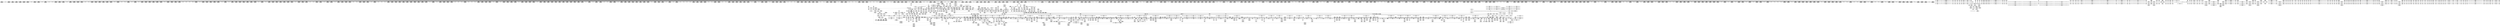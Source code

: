 digraph {
	CE0x5a8fd80 [shape=record,shape=Mrecord,label="{CE0x5a8fd80|i64**_getelementptr_inbounds_(_4_x_i64*_,_4_x_i64*_*___llvm_gcda_edge_table266,_i64_0,_i64_0)|*Constant*}"]
	CE0x5a8b200 [shape=record,shape=Mrecord,label="{CE0x5a8b200|2472:_%struct.cred*,_:_CRE_10576,10584_|*MultipleSource*|Function::task_sid&Arg::task::|Function::selinux_file_send_sigiotask&Arg::tsk::|security/selinux/hooks.c,208}"]
	CE0x5aa3820 [shape=record,shape=Mrecord,label="{CE0x5aa3820|task_sid:_tmp10|security/selinux/hooks.c,208}"]
	CE0x5a806c0 [shape=record,shape=Mrecord,label="{CE0x5a806c0|2472:_%struct.cred*,_:_CRE_6308,6309_}"]
	CE0x5a7e8a0 [shape=record,shape=Mrecord,label="{CE0x5a7e8a0|2472:_%struct.cred*,_:_CRE_6264,6280_|*MultipleSource*|Function::task_sid&Arg::task::|Function::selinux_file_send_sigiotask&Arg::tsk::|security/selinux/hooks.c,208}"]
	CE0x5ae21b0 [shape=record,shape=Mrecord,label="{CE0x5ae21b0|rcu_read_lock:_tmp22|include/linux/rcupdate.h,884|*SummSink*}"]
	CE0x5a94b50 [shape=record,shape=Mrecord,label="{CE0x5a94b50|signal_to_av:_tmp10|security/selinux/hooks.c,1495|*SummSink*}"]
	CE0x5b2f9b0 [shape=record,shape=Mrecord,label="{CE0x5b2f9b0|__rcu_read_unlock:_tmp1|*SummSink*}"]
	CE0x5b27e30 [shape=record,shape=Mrecord,label="{CE0x5b27e30|i64*_getelementptr_inbounds_(_4_x_i64_,_4_x_i64_*___llvm_gcov_ctr133,_i64_0,_i64_0)|*Constant*}"]
	CE0x5ae5760 [shape=record,shape=Mrecord,label="{CE0x5ae5760|cred_sid:_tmp6|security/selinux/hooks.c,197|*SummSink*}"]
	CE0x5b5db70 [shape=record,shape=Mrecord,label="{CE0x5b5db70|i64_1|*Constant*}"]
	CE0x5a59130 [shape=record,shape=Mrecord,label="{CE0x5a59130|i8*_getelementptr_inbounds_(_41_x_i8_,_41_x_i8_*_.str44,_i32_0,_i32_0)|*Constant*|*SummSink*}"]
	CE0x5ad3a60 [shape=record,shape=Mrecord,label="{CE0x5ad3a60|_call_void_asm_addl_$1,_%gs:$0_,_*m,ri,*m,_dirflag_,_fpsr_,_flags_(i32*___preempt_count,_i32_%val,_i32*___preempt_count)_#3,_!dbg_!27714,_!srcloc_!27717|./arch/x86/include/asm/preempt.h,72}"]
	CE0x5a228c0 [shape=record,shape=Mrecord,label="{CE0x5a228c0|2472:_%struct.cred*,_:_CRE_224,232_|*MultipleSource*|Function::task_sid&Arg::task::|Function::selinux_file_send_sigiotask&Arg::tsk::|security/selinux/hooks.c,208}"]
	CE0x5a7e240 [shape=record,shape=Mrecord,label="{CE0x5a7e240|2472:_%struct.cred*,_:_CRE_6240,6248_|*MultipleSource*|Function::task_sid&Arg::task::|Function::selinux_file_send_sigiotask&Arg::tsk::|security/selinux/hooks.c,208}"]
	CE0x5ab6290 [shape=record,shape=Mrecord,label="{CE0x5ab6290|i64*_getelementptr_inbounds_(_4_x_i64_,_4_x_i64_*___llvm_gcov_ctr128,_i64_0,_i64_1)|*Constant*|*SummSource*}"]
	CE0x5aa1290 [shape=record,shape=Mrecord,label="{CE0x5aa1290|i64*_getelementptr_inbounds_(_10_x_i64_,_10_x_i64_*___llvm_gcov_ctr265,_i64_0,_i64_0)|*Constant*|*SummSink*}"]
	CE0x5aa6f40 [shape=record,shape=Mrecord,label="{CE0x5aa6f40|rcu_read_lock:_tmp12|include/linux/rcupdate.h,882|*SummSource*}"]
	CE0x5a6bef0 [shape=record,shape=Mrecord,label="{CE0x5a6bef0|2472:_%struct.cred*,_:_CRE_2680,2688_|*MultipleSource*|Function::task_sid&Arg::task::|Function::selinux_file_send_sigiotask&Arg::tsk::|security/selinux/hooks.c,208}"]
	CE0x5a89fb0 [shape=record,shape=Mrecord,label="{CE0x5a89fb0|2472:_%struct.cred*,_:_CRE_6688,10528_|*MultipleSource*|Function::task_sid&Arg::task::|Function::selinux_file_send_sigiotask&Arg::tsk::|security/selinux/hooks.c,208}"]
	CE0x5aa2530 [shape=record,shape=Mrecord,label="{CE0x5aa2530|rcu_read_lock:_tmp8|include/linux/rcupdate.h,882}"]
	CE0x5a0ec70 [shape=record,shape=Mrecord,label="{CE0x5a0ec70|rcu_read_lock:_entry|*SummSource*}"]
	CE0x5ae58c0 [shape=record,shape=Mrecord,label="{CE0x5ae58c0|rcu_read_unlock:_land.lhs.true2|*SummSink*}"]
	CE0x59fd5c0 [shape=record,shape=Mrecord,label="{CE0x59fd5c0|task_sid:_land.lhs.true2|*SummSink*}"]
	CE0x5a032b0 [shape=record,shape=Mrecord,label="{CE0x5a032b0|task_sid:_tmp9|security/selinux/hooks.c,208}"]
	CE0x5b37140 [shape=record,shape=Mrecord,label="{CE0x5b37140|__rcu_read_unlock:_do.end|*SummSource*}"]
	CE0x5ace2a0 [shape=record,shape=Mrecord,label="{CE0x5ace2a0|rcu_read_lock:_if.then|*SummSource*}"]
	CE0x5a590c0 [shape=record,shape=Mrecord,label="{CE0x5a590c0|i8*_getelementptr_inbounds_(_41_x_i8_,_41_x_i8_*_.str44,_i32_0,_i32_0)|*Constant*|*SummSource*}"]
	CE0x59f47e0 [shape=record,shape=Mrecord,label="{CE0x59f47e0|GLOBAL:___rcu_read_lock|*Constant*}"]
	CE0x5a7acf0 [shape=record,shape=Mrecord,label="{CE0x5a7acf0|2472:_%struct.cred*,_:_CRE_5920,5928_|*MultipleSource*|Function::task_sid&Arg::task::|Function::selinux_file_send_sigiotask&Arg::tsk::|security/selinux/hooks.c,208}"]
	CE0x5a81fb0 [shape=record,shape=Mrecord,label="{CE0x5a81fb0|2472:_%struct.cred*,_:_CRE_6329,6330_}"]
	CE0x5a29b00 [shape=record,shape=Mrecord,label="{CE0x5a29b00|task_sid:_tmp3}"]
	CE0x5ae0b20 [shape=record,shape=Mrecord,label="{CE0x5ae0b20|i8*_getelementptr_inbounds_(_42_x_i8_,_42_x_i8_*_.str46,_i32_0,_i32_0)|*Constant*|*SummSource*}"]
	CE0x5a91480 [shape=record,shape=Mrecord,label="{CE0x5a91480|i32_16|*Constant*|*SummSource*}"]
	CE0x5b36f10 [shape=record,shape=Mrecord,label="{CE0x5b36f10|_call_void_mcount()_#3|*SummSink*}"]
	CE0x5a115f0 [shape=record,shape=Mrecord,label="{CE0x5a115f0|i32_1|*Constant*|*SummSource*}"]
	CE0x5a031b0 [shape=record,shape=Mrecord,label="{CE0x5a031b0|task_sid:_tmp7|security/selinux/hooks.c,208|*SummSink*}"]
	CE0x5a998a0 [shape=record,shape=Mrecord,label="{CE0x5a998a0|i64*_getelementptr_inbounds_(_13_x_i64_,_13_x_i64_*___llvm_gcov_ctr126,_i64_0,_i64_10)|*Constant*|*SummSink*}"]
	CE0x5a4d3e0 [shape=record,shape=Mrecord,label="{CE0x5a4d3e0|2472:_%struct.cred*,_:_CRE_424,428_|*MultipleSource*|Function::task_sid&Arg::task::|Function::selinux_file_send_sigiotask&Arg::tsk::|security/selinux/hooks.c,208}"]
	CE0x5aaf700 [shape=record,shape=Mrecord,label="{CE0x5aaf700|i64**_getelementptr_inbounds_(_4_x_i64*_,_4_x_i64*_*___llvm_gcda_edge_table266,_i64_0,_i64_2)|*Constant*|*SummSource*}"]
	CE0x5acc050 [shape=record,shape=Mrecord,label="{CE0x5acc050|i32_22|*Constant*|*SummSource*}"]
	CE0x5a68a70 [shape=record,shape=Mrecord,label="{CE0x5a68a70|2472:_%struct.cred*,_:_CRE_2488,2504_|*MultipleSource*|Function::task_sid&Arg::task::|Function::selinux_file_send_sigiotask&Arg::tsk::|security/selinux/hooks.c,208}"]
	CE0x5b3be20 [shape=record,shape=Mrecord,label="{CE0x5b3be20|__preempt_count_sub:_val|Function::__preempt_count_sub&Arg::val::}"]
	CE0x5ab8850 [shape=record,shape=Mrecord,label="{CE0x5ab8850|rcu_lock_acquire:_tmp6|*SummSink*}"]
	CE0x59f63d0 [shape=record,shape=Mrecord,label="{CE0x59f63d0|GLOBAL:_task_sid|*Constant*|*SummSink*}"]
	CE0x5acfc20 [shape=record,shape=Mrecord,label="{CE0x5acfc20|rcu_read_lock:_tmp4|include/linux/rcupdate.h,882|*SummSink*}"]
	CE0x5a1fff0 [shape=record,shape=Mrecord,label="{CE0x5a1fff0|i32_0|*Constant*|*SummSink*}"]
	CE0x5a5eb50 [shape=record,shape=Mrecord,label="{CE0x5a5eb50|2472:_%struct.cred*,_:_CRE_702,703_}"]
	CE0x5a2f870 [shape=record,shape=Mrecord,label="{CE0x5a2f870|avc_has_perm:_tsid|Function::avc_has_perm&Arg::tsid::|*SummSink*}"]
	CE0x5ad4190 [shape=record,shape=Mrecord,label="{CE0x5ad4190|rcu_read_lock:_tobool1|include/linux/rcupdate.h,882}"]
	CE0x5af9310 [shape=record,shape=Mrecord,label="{CE0x5af9310|i32_934|*Constant*}"]
	CE0x5aa2da0 [shape=record,shape=Mrecord,label="{CE0x5aa2da0|i64_4|*Constant*}"]
	CE0x5ac9110 [shape=record,shape=Mrecord,label="{CE0x5ac9110|rcu_read_unlock:_tmp17|include/linux/rcupdate.h,933|*SummSource*}"]
	CE0x5a00090 [shape=record,shape=Mrecord,label="{CE0x5a00090|GLOBAL:___llvm_gcov_ctr126|Global_var:__llvm_gcov_ctr126|*SummSink*}"]
	CE0x5b33720 [shape=record,shape=Mrecord,label="{CE0x5b33720|i64*_getelementptr_inbounds_(_4_x_i64_,_4_x_i64_*___llvm_gcov_ctr134,_i64_0,_i64_3)|*Constant*|*SummSource*}"]
	"CONST[source:0(mediator),value:2(dynamic)][purpose:{object}]"
	CE0x5a900d0 [shape=record,shape=Mrecord,label="{CE0x5a900d0|i64**_getelementptr_inbounds_(_4_x_i64*_,_4_x_i64*_*___llvm_gcda_edge_table266,_i64_0,_i64_0)|*Constant*|*SummSource*}"]
	CE0x5af34e0 [shape=record,shape=Mrecord,label="{CE0x5af34e0|rcu_read_unlock:_tmp11|include/linux/rcupdate.h,933|*SummSink*}"]
	CE0x5a9d460 [shape=record,shape=Mrecord,label="{CE0x5a9d460|cred_sid:_cred|Function::cred_sid&Arg::cred::|*SummSink*}"]
	CE0x5a54530 [shape=record,shape=Mrecord,label="{CE0x5a54530|2472:_%struct.cred*,_:_CRE_72,76_|*MultipleSource*|Function::task_sid&Arg::task::|Function::selinux_file_send_sigiotask&Arg::tsk::|security/selinux/hooks.c,208}"]
	CE0x5a7f750 [shape=record,shape=Mrecord,label="{CE0x5a7f750|2472:_%struct.cred*,_:_CRE_6295,6296_}"]
	CE0x5afe790 [shape=record,shape=Mrecord,label="{CE0x5afe790|GLOBAL:_rcu_lock_release|*Constant*|*SummSource*}"]
	CE0x5afadc0 [shape=record,shape=Mrecord,label="{CE0x5afadc0|__rcu_read_lock:_tmp2}"]
	CE0x5a20170 [shape=record,shape=Mrecord,label="{CE0x5a20170|selinux_file_send_sigiotask:_f_security|security/selinux/hooks.c,3401|*SummSink*}"]
	CE0x5a55b10 [shape=record,shape=Mrecord,label="{CE0x5a55b10|cred_sid:_tmp3|*SummSink*}"]
	CE0x5a170d0 [shape=record,shape=Mrecord,label="{CE0x5a170d0|GLOBAL:_signal_to_av|*Constant*}"]
	CE0x5b2b650 [shape=record,shape=Mrecord,label="{CE0x5b2b650|__preempt_count_sub:_tmp5|./arch/x86/include/asm/preempt.h,77|*SummSource*}"]
	CE0x5b3b7b0 [shape=record,shape=Mrecord,label="{CE0x5b3b7b0|_call_void_asm_addl_$1,_%gs:$0_,_*m,ri,*m,_dirflag_,_fpsr_,_flags_(i32*___preempt_count,_i32_%sub,_i32*___preempt_count)_#3,_!dbg_!27717,_!srcloc_!27718|./arch/x86/include/asm/preempt.h,77|*SummSink*}"]
	CE0x5a59830 [shape=record,shape=Mrecord,label="{CE0x5a59830|i64*_getelementptr_inbounds_(_13_x_i64_,_13_x_i64_*___llvm_gcov_ctr126,_i64_0,_i64_9)|*Constant*|*SummSink*}"]
	CE0x5a74c80 [shape=record,shape=Mrecord,label="{CE0x5a74c80|2472:_%struct.cred*,_:_CRE_2961,2962_}"]
	CE0x5a8eb00 [shape=record,shape=Mrecord,label="{CE0x5a8eb00|signal_to_av:_tmp7|security/selinux/hooks.c,1487}"]
	CE0x5a20830 [shape=record,shape=Mrecord,label="{CE0x5a20830|selinux_file_send_sigiotask:_f_security|security/selinux/hooks.c,3401}"]
	CE0x5a28930 [shape=record,shape=Mrecord,label="{CE0x5a28930|_call_void_mcount()_#3|*SummSource*}"]
	CE0x5a5d530 [shape=record,shape=Mrecord,label="{CE0x5a5d530|2472:_%struct.cred*,_:_CRE_652,656_|*MultipleSource*|Function::task_sid&Arg::task::|Function::selinux_file_send_sigiotask&Arg::tsk::|security/selinux/hooks.c,208}"]
	CE0x59f6120 [shape=record,shape=Mrecord,label="{CE0x59f6120|task_sid:_if.then}"]
	CE0x5acf640 [shape=record,shape=Mrecord,label="{CE0x5acf640|rcu_read_unlock:_land.lhs.true|*SummSource*}"]
	CE0x5a52ad0 [shape=record,shape=Mrecord,label="{CE0x5a52ad0|GLOBAL:___llvm_gcov_global_state_pred267|Global_var:__llvm_gcov_global_state_pred267}"]
	CE0x5ade9d0 [shape=record,shape=Mrecord,label="{CE0x5ade9d0|__preempt_count_sub:_tmp3}"]
	CE0x5a76fb0 [shape=record,shape=Mrecord,label="{CE0x5a76fb0|2472:_%struct.cred*,_:_CRE_3048,3056_|*MultipleSource*|Function::task_sid&Arg::task::|Function::selinux_file_send_sigiotask&Arg::tsk::|security/selinux/hooks.c,208}"]
	CE0x5ae7270 [shape=record,shape=Mrecord,label="{CE0x5ae7270|__llvm_gcov_indirect_counter_increment:_counter|*SummSource*}"]
	CE0x5a91290 [shape=record,shape=Mrecord,label="{CE0x5a91290|i64*_getelementptr_inbounds_(_10_x_i64_,_10_x_i64_*___llvm_gcov_ctr265,_i64_0,_i64_9)|*Constant*|*SummSink*}"]
	CE0x5aa8890 [shape=record,shape=Mrecord,label="{CE0x5aa8890|task_sid:_tmp19|security/selinux/hooks.c,208|*SummSink*}"]
	CE0x5a6db30 [shape=record,shape=Mrecord,label="{CE0x5a6db30|_ret_void|*SummSink*}"]
	CE0x5ae8ee0 [shape=record,shape=Mrecord,label="{CE0x5ae8ee0|rcu_read_unlock:_tmp12|include/linux/rcupdate.h,933}"]
	CE0x5b3a920 [shape=record,shape=Mrecord,label="{CE0x5b3a920|__preempt_count_add:_tmp|*SummSource*}"]
	CE0x5a86020 [shape=record,shape=Mrecord,label="{CE0x5a86020|2472:_%struct.cred*,_:_CRE_6474,6476_|*MultipleSource*|Function::task_sid&Arg::task::|Function::selinux_file_send_sigiotask&Arg::tsk::|security/selinux/hooks.c,208}"]
	CE0x5ab7b90 [shape=record,shape=Mrecord,label="{CE0x5ab7b90|__preempt_count_sub:_do.body}"]
	CE0x5a9f6a0 [shape=record,shape=Mrecord,label="{CE0x5a9f6a0|i64**_getelementptr_inbounds_(_4_x_i64*_,_4_x_i64*_*___llvm_gcda_edge_table266,_i64_0,_i64_1)|*Constant*}"]
	CE0x5a156c0 [shape=record,shape=Mrecord,label="{CE0x5a156c0|selinux_file_send_sigiotask:_signum|Function::selinux_file_send_sigiotask&Arg::signum::}"]
	CE0x5a73ab0 [shape=record,shape=Mrecord,label="{CE0x5a73ab0|2472:_%struct.cred*,_:_CRE_2946,2947_}"]
	CE0x5b41c40 [shape=record,shape=Mrecord,label="{CE0x5b41c40|__preempt_count_add:_do.end|*SummSource*}"]
	CE0x5a2a9f0 [shape=record,shape=Mrecord,label="{CE0x5a2a9f0|2472:_%struct.cred*,_:_CRE_8,16_|*MultipleSource*|Function::task_sid&Arg::task::|Function::selinux_file_send_sigiotask&Arg::tsk::|security/selinux/hooks.c,208}"]
	CE0x5abe350 [shape=record,shape=Mrecord,label="{CE0x5abe350|rcu_lock_release:_tmp4|include/linux/rcupdate.h,423|*SummSource*}"]
	CE0x5aedfd0 [shape=record,shape=Mrecord,label="{CE0x5aedfd0|rcu_lock_release:_tmp1|*SummSource*}"]
	CE0x5a124c0 [shape=record,shape=Mrecord,label="{CE0x5a124c0|selinux_file_send_sigiotask:_tmp8|security/selinux/hooks.c,3403|*SummSource*}"]
	CE0x5a63f40 [shape=record,shape=Mrecord,label="{CE0x5a63f40|2472:_%struct.cred*,_:_CRE_2072,2076_|*MultipleSource*|Function::task_sid&Arg::task::|Function::selinux_file_send_sigiotask&Arg::tsk::|security/selinux/hooks.c,208}"]
	CE0x5a7c260 [shape=record,shape=Mrecord,label="{CE0x5a7c260|2472:_%struct.cred*,_:_CRE_6000,6008_|*MultipleSource*|Function::task_sid&Arg::task::|Function::selinux_file_send_sigiotask&Arg::tsk::|security/selinux/hooks.c,208}"]
	CE0x5a88630 [shape=record,shape=Mrecord,label="{CE0x5a88630|2472:_%struct.cred*,_:_CRE_6608,6616_|*MultipleSource*|Function::task_sid&Arg::task::|Function::selinux_file_send_sigiotask&Arg::tsk::|security/selinux/hooks.c,208}"]
	CE0x5a18770 [shape=record,shape=Mrecord,label="{CE0x5a18770|selinux_file_send_sigiotask:_tmp2|security/selinux/hooks.c,3399}"]
	CE0x5a80f10 [shape=record,shape=Mrecord,label="{CE0x5a80f10|2472:_%struct.cred*,_:_CRE_6315,6316_}"]
	CE0x5aa6950 [shape=record,shape=Mrecord,label="{CE0x5aa6950|task_sid:_tmp16|security/selinux/hooks.c,208|*SummSource*}"]
	CE0x5a72c70 [shape=record,shape=Mrecord,label="{CE0x5a72c70|2472:_%struct.cred*,_:_CRE_2934,2935_}"]
	CE0x5a4ab00 [shape=record,shape=Mrecord,label="{CE0x5a4ab00|i64_1|*Constant*}"]
	CE0x5a4cc60 [shape=record,shape=Mrecord,label="{CE0x5a4cc60|task_sid:_tmp|*SummSink*}"]
	CE0x59fc390 [shape=record,shape=Mrecord,label="{CE0x59fc390|2472:_%struct.cred*,_:_CRE_2760,2768_|*MultipleSource*|Function::task_sid&Arg::task::|Function::selinux_file_send_sigiotask&Arg::tsk::|security/selinux/hooks.c,208}"]
	CE0x59f8af0 [shape=record,shape=Mrecord,label="{CE0x59f8af0|selinux_file_send_sigiotask:_entry|*SummSource*}"]
	CE0x5a64e70 [shape=record,shape=Mrecord,label="{CE0x5a64e70|2472:_%struct.cred*,_:_CRE_2128,2136_|*MultipleSource*|Function::task_sid&Arg::task::|Function::selinux_file_send_sigiotask&Arg::tsk::|security/selinux/hooks.c,208}"]
	CE0x5a6ac30 [shape=record,shape=Mrecord,label="{CE0x5a6ac30|2472:_%struct.cred*,_:_CRE_2594,2596_|*MultipleSource*|Function::task_sid&Arg::task::|Function::selinux_file_send_sigiotask&Arg::tsk::|security/selinux/hooks.c,208}"]
	CE0x5a29590 [shape=record,shape=Mrecord,label="{CE0x5a29590|cred_sid:_tmp1|*SummSource*}"]
	CE0x5a4bad0 [shape=record,shape=Mrecord,label="{CE0x5a4bad0|2472:_%struct.cred*,_:_CRE_112,116_|*MultipleSource*|Function::task_sid&Arg::task::|Function::selinux_file_send_sigiotask&Arg::tsk::|security/selinux/hooks.c,208}"]
	CE0x5af0f30 [shape=record,shape=Mrecord,label="{CE0x5af0f30|rcu_read_unlock:_tobool|include/linux/rcupdate.h,933|*SummSource*}"]
	CE0x5a96670 [shape=record,shape=Mrecord,label="{CE0x5a96670|rcu_read_lock:_tmp15|include/linux/rcupdate.h,882|*SummSource*}"]
	CE0x5acd460 [shape=record,shape=Mrecord,label="{CE0x5acd460|GLOBAL:_rcu_read_unlock.__warned|Global_var:rcu_read_unlock.__warned}"]
	CE0x5a99910 [shape=record,shape=Mrecord,label="{CE0x5a99910|task_sid:_tmp22|security/selinux/hooks.c,208|*SummSink*}"]
	CE0x5a76d90 [shape=record,shape=Mrecord,label="{CE0x5a76d90|2472:_%struct.cred*,_:_CRE_3040,3048_|*MultipleSource*|Function::task_sid&Arg::task::|Function::selinux_file_send_sigiotask&Arg::tsk::|security/selinux/hooks.c,208}"]
	CE0x5a2dbe0 [shape=record,shape=Mrecord,label="{CE0x5a2dbe0|task_sid:_tmp17|security/selinux/hooks.c,208|*SummSink*}"]
	CE0x5aa6570 [shape=record,shape=Mrecord,label="{CE0x5aa6570|task_sid:_tmp15|security/selinux/hooks.c,208|*SummSink*}"]
	CE0x5ab7840 [shape=record,shape=Mrecord,label="{CE0x5ab7840|rcu_lock_release:_bb|*SummSink*}"]
	CE0x5b2b9e0 [shape=record,shape=Mrecord,label="{CE0x5b2b9e0|__preempt_count_add:_tmp5|./arch/x86/include/asm/preempt.h,72}"]
	CE0x5aa9a00 [shape=record,shape=Mrecord,label="{CE0x5aa9a00|i8*_getelementptr_inbounds_(_25_x_i8_,_25_x_i8_*_.str3,_i32_0,_i32_0)|*Constant*|*SummSink*}"]
	CE0x59ff930 [shape=record,shape=Mrecord,label="{CE0x59ff930|2472:_%struct.cred*,_:_CRE_280,288_|*MultipleSource*|Function::task_sid&Arg::task::|Function::selinux_file_send_sigiotask&Arg::tsk::|security/selinux/hooks.c,208}"]
	CE0x5af9a30 [shape=record,shape=Mrecord,label="{CE0x5af9a30|_call_void_lockdep_rcu_suspicious(i8*_getelementptr_inbounds_(_25_x_i8_,_25_x_i8_*_.str45,_i32_0,_i32_0),_i32_934,_i8*_getelementptr_inbounds_(_44_x_i8_,_44_x_i8_*_.str47,_i32_0,_i32_0))_#10,_!dbg_!27726|include/linux/rcupdate.h,933|*SummSink*}"]
	CE0x5a983e0 [shape=record,shape=Mrecord,label="{CE0x5a983e0|_call_void_lockdep_rcu_suspicious(i8*_getelementptr_inbounds_(_25_x_i8_,_25_x_i8_*_.str45,_i32_0,_i32_0),_i32_883,_i8*_getelementptr_inbounds_(_42_x_i8_,_42_x_i8_*_.str46,_i32_0,_i32_0))_#10,_!dbg_!27728|include/linux/rcupdate.h,882}"]
	CE0x5b424e0 [shape=record,shape=Mrecord,label="{CE0x5b424e0|i64*_getelementptr_inbounds_(_4_x_i64_,_4_x_i64_*___llvm_gcov_ctr134,_i64_0,_i64_0)|*Constant*|*SummSink*}"]
	CE0x5aa5d80 [shape=record,shape=Mrecord,label="{CE0x5aa5d80|task_sid:_tmp14|security/selinux/hooks.c,208}"]
	CE0x5ac4f40 [shape=record,shape=Mrecord,label="{CE0x5ac4f40|i64*_getelementptr_inbounds_(_4_x_i64_,_4_x_i64_*___llvm_gcov_ctr133,_i64_0,_i64_2)|*Constant*|*SummSink*}"]
	CE0x5a033e0 [shape=record,shape=Mrecord,label="{CE0x5a033e0|GLOBAL:_task_sid.__warned|Global_var:task_sid.__warned|*SummSource*}"]
	CE0x5aeee00 [shape=record,shape=Mrecord,label="{CE0x5aeee00|_call_void_mcount()_#3}"]
	CE0x5a7fae0 [shape=record,shape=Mrecord,label="{CE0x5a7fae0|2472:_%struct.cred*,_:_CRE_6298,6299_}"]
	CE0x5abe810 [shape=record,shape=Mrecord,label="{CE0x5abe810|rcu_lock_release:_tmp5|include/linux/rcupdate.h,423|*SummSink*}"]
	CE0x5a53ae0 [shape=record,shape=Mrecord,label="{CE0x5a53ae0|_switch_i32_%sig,_label_%sw.default_i32_17,_label_%sw.bb_i32_9,_label_%sw.bb1_i32_19,_label_%sw.bb2_,_!dbg_!27713|security/selinux/hooks.c,1476|*SummSink*}"]
	CE0x5a0e800 [shape=record,shape=Mrecord,label="{CE0x5a0e800|selinux_file_send_sigiotask:_add.ptr|security/selinux/hooks.c,3399|*SummSink*}"]
	CE0x5af0d60 [shape=record,shape=Mrecord,label="{CE0x5af0d60|rcu_read_unlock:_call|include/linux/rcupdate.h,933|*SummSource*}"]
	CE0x5a02bb0 [shape=record,shape=Mrecord,label="{CE0x5a02bb0|rcu_read_lock:_land.lhs.true|*SummSource*}"]
	CE0x5ac8920 [shape=record,shape=Mrecord,label="{CE0x5ac8920|rcu_read_lock:_do.end|*SummSink*}"]
	CE0x5a07720 [shape=record,shape=Mrecord,label="{CE0x5a07720|GLOBAL:_task_sid|*Constant*|*SummSource*}"]
	CE0x5aef300 [shape=record,shape=Mrecord,label="{CE0x5aef300|rcu_lock_release:_tmp3|*SummSource*}"]
	CE0x5a52b70 [shape=record,shape=Mrecord,label="{CE0x5a52b70|GLOBAL:___llvm_gcov_global_state_pred267|Global_var:__llvm_gcov_global_state_pred267|*SummSource*}"]
	CE0x5a19450 [shape=record,shape=Mrecord,label="{CE0x5a19450|selinux_file_send_sigiotask:_fown|Function::selinux_file_send_sigiotask&Arg::fown::|*SummSource*}"]
	CE0x5a28760 [shape=record,shape=Mrecord,label="{CE0x5a28760|cred_sid:_tmp|*SummSink*}"]
	CE0x5a2e520 [shape=record,shape=Mrecord,label="{CE0x5a2e520|i32_(i32,_i32,_i16,_i32,_%struct.common_audit_data*)*_bitcast_(i32_(i32,_i32,_i16,_i32,_%struct.common_audit_data.495*)*_avc_has_perm_to_i32_(i32,_i32,_i16,_i32,_%struct.common_audit_data*)*)|*Constant*}"]
	CE0x5a59ec0 [shape=record,shape=Mrecord,label="{CE0x5a59ec0|task_sid:_tmp20|security/selinux/hooks.c,208|*SummSink*}"]
	CE0x5a003c0 [shape=record,shape=Mrecord,label="{CE0x5a003c0|task_sid:_tmp6|security/selinux/hooks.c,208}"]
	CE0x75c1a50 [shape=record,shape=Mrecord,label="{CE0x75c1a50|selinux_file_send_sigiotask:_tmp1}"]
	CE0x5b82980 [shape=record,shape=Mrecord,label="{CE0x5b82980|__preempt_count_sub:_tmp4|./arch/x86/include/asm/preempt.h,77}"]
	CE0x5a29c40 [shape=record,shape=Mrecord,label="{CE0x5a29c40|task_sid:_tmp3|*SummSink*}"]
	CE0x5a2e6e0 [shape=record,shape=Mrecord,label="{CE0x5a2e6e0|i32_(i32,_i32,_i16,_i32,_%struct.common_audit_data*)*_bitcast_(i32_(i32,_i32,_i16,_i32,_%struct.common_audit_data.495*)*_avc_has_perm_to_i32_(i32,_i32,_i16,_i32,_%struct.common_audit_data*)*)|*Constant*|*SummSource*}"]
	CE0x5a6bd10 [shape=record,shape=Mrecord,label="{CE0x5a6bd10|2472:_%struct.cred*,_:_CRE_2672,2680_|*MultipleSource*|Function::task_sid&Arg::task::|Function::selinux_file_send_sigiotask&Arg::tsk::|security/selinux/hooks.c,208}"]
	CE0x5a75600 [shape=record,shape=Mrecord,label="{CE0x5a75600|2472:_%struct.cred*,_:_CRE_2969,2970_}"]
	CE0x5a84350 [shape=record,shape=Mrecord,label="{CE0x5a84350|2472:_%struct.cred*,_:_CRE_6359,6360_}"]
	CE0x5b3a9c0 [shape=record,shape=Mrecord,label="{CE0x5b3a9c0|__rcu_read_unlock:_bb|*SummSource*}"]
	CE0x5a0fb20 [shape=record,shape=Mrecord,label="{CE0x5a0fb20|selinux_file_send_sigiotask:_tmp13|security/selinux/hooks.c,3406|*SummSource*}"]
	CE0x5a213d0 [shape=record,shape=Mrecord,label="{CE0x5a213d0|2472:_%struct.cred*,_:_CRE_416,424_|*MultipleSource*|Function::task_sid&Arg::task::|Function::selinux_file_send_sigiotask&Arg::tsk::|security/selinux/hooks.c,208}"]
	CE0x5acc340 [shape=record,shape=Mrecord,label="{CE0x5acc340|GLOBAL:_rcu_lock_map|Global_var:rcu_lock_map|*SummSink*}"]
	CE0x5b42c80 [shape=record,shape=Mrecord,label="{CE0x5b42c80|__rcu_read_unlock:_tmp6|include/linux/rcupdate.h,245|*SummSink*}"]
	CE0x59fb7e0 [shape=record,shape=Mrecord,label="{CE0x59fb7e0|i32_0|*Constant*}"]
	CE0x5b41480 [shape=record,shape=Mrecord,label="{CE0x5b41480|__rcu_read_unlock:_tmp7|include/linux/rcupdate.h,245}"]
	CE0x5a08b70 [shape=record,shape=Mrecord,label="{CE0x5a08b70|selinux_file_send_sigiotask:_bb|*SummSource*}"]
	CE0x5abf990 [shape=record,shape=Mrecord,label="{CE0x5abf990|_call_void_mcount()_#3|*SummSource*}"]
	CE0x5b2fd60 [shape=record,shape=Mrecord,label="{CE0x5b2fd60|GLOBAL:___preempt_count|Global_var:__preempt_count}"]
	CE0x5a2bcc0 [shape=record,shape=Mrecord,label="{CE0x5a2bcc0|__rcu_read_lock:_tmp1}"]
	CE0x5b5d190 [shape=record,shape=Mrecord,label="{CE0x5b5d190|i64*_getelementptr_inbounds_(_4_x_i64_,_4_x_i64_*___llvm_gcov_ctr135,_i64_0,_i64_1)|*Constant*|*SummSink*}"]
	CE0x5ad26e0 [shape=record,shape=Mrecord,label="{CE0x5ad26e0|i64_2|*Constant*}"]
	CE0x5ab7d80 [shape=record,shape=Mrecord,label="{CE0x5ab7d80|__preempt_count_sub:_do.body|*SummSource*}"]
	CE0x5a5ec40 [shape=record,shape=Mrecord,label="{CE0x5a5ec40|2472:_%struct.cred*,_:_CRE_703,704_}"]
	CE0x5a3e170 [shape=record,shape=Mrecord,label="{CE0x5a3e170|rcu_lock_acquire:___here}"]
	CE0x5a2d4c0 [shape=record,shape=Mrecord,label="{CE0x5a2d4c0|selinux_file_send_sigiotask:_tmp16|security/selinux/hooks.c,3408|*SummSink*}"]
	CE0x5b32e60 [shape=record,shape=Mrecord,label="{CE0x5b32e60|rcu_lock_release:_tmp|*SummSink*}"]
	CE0x5a18020 [shape=record,shape=Mrecord,label="{CE0x5a18020|selinux_file_send_sigiotask:_tmp11|security/selinux/hooks.c,3404}"]
	CE0x5aa0560 [shape=record,shape=Mrecord,label="{CE0x5aa0560|rcu_read_unlock:_entry|*SummSource*}"]
	CE0x5ae0b90 [shape=record,shape=Mrecord,label="{CE0x5ae0b90|i8*_getelementptr_inbounds_(_42_x_i8_,_42_x_i8_*_.str46,_i32_0,_i32_0)|*Constant*|*SummSink*}"]
	CE0x5b23440 [shape=record,shape=Mrecord,label="{CE0x5b23440|rcu_lock_acquire:_tmp2}"]
	CE0x5ab4f10 [shape=record,shape=Mrecord,label="{CE0x5ab4f10|%struct.lockdep_map*_null|*Constant*|*SummSource*}"]
	CE0x5af2220 [shape=record,shape=Mrecord,label="{CE0x5af2220|__rcu_read_unlock:_tmp|*SummSink*}"]
	CE0x5a9db50 [shape=record,shape=Mrecord,label="{CE0x5a9db50|i64*_getelementptr_inbounds_(_2_x_i64_,_2_x_i64_*___llvm_gcov_ctr131,_i64_0,_i64_0)|*Constant*|*SummSource*}"]
	CE0x5b29880 [shape=record,shape=Mrecord,label="{CE0x5b29880|rcu_lock_acquire:_indirectgoto}"]
	CE0x5ad39f0 [shape=record,shape=Mrecord,label="{CE0x5ad39f0|void_(i32*,_i32,_i32*)*_asm_addl_$1,_%gs:$0_,_*m,ri,*m,_dirflag_,_fpsr_,_flags_}"]
	CE0x5b5b360 [shape=record,shape=Mrecord,label="{CE0x5b5b360|__preempt_count_sub:_tmp|*SummSource*}"]
	CE0x5adf8d0 [shape=record,shape=Mrecord,label="{CE0x5adf8d0|__preempt_count_sub:_tmp6|./arch/x86/include/asm/preempt.h,78|*SummSink*}"]
	CE0x5a6e370 [shape=record,shape=Mrecord,label="{CE0x5a6e370|signal_to_av:_tmp2|security/selinux/hooks.c,1479|*SummSource*}"]
	CE0x5ab6930 [shape=record,shape=Mrecord,label="{CE0x5ab6930|i8*_undef|*Constant*}"]
	CE0x5a098e0 [shape=record,shape=Mrecord,label="{CE0x5a098e0|2472:_%struct.cred*,_:_CRE_336,344_|*MultipleSource*|Function::task_sid&Arg::task::|Function::selinux_file_send_sigiotask&Arg::tsk::|security/selinux/hooks.c,208}"]
	CE0x5a5e2e0 [shape=record,shape=Mrecord,label="{CE0x5a5e2e0|2472:_%struct.cred*,_:_CRE_690,691_}"]
	CE0x5a682c0 [shape=record,shape=Mrecord,label="{CE0x5a682c0|2472:_%struct.cred*,_:_CRE_2416,2424_|*MultipleSource*|Function::task_sid&Arg::task::|Function::selinux_file_send_sigiotask&Arg::tsk::|security/selinux/hooks.c,208}"]
	CE0x5ae3640 [shape=record,shape=Mrecord,label="{CE0x5ae3640|cred_sid:_bb|*SummSource*}"]
	CE0x5aa7cf0 [shape=record,shape=Mrecord,label="{CE0x5aa7cf0|i64_7|*Constant*}"]
	CE0x5aa43c0 [shape=record,shape=Mrecord,label="{CE0x5aa43c0|task_sid:_tmp12|security/selinux/hooks.c,208|*SummSource*}"]
	CE0x5a1e960 [shape=record,shape=Mrecord,label="{CE0x5a1e960|selinux_file_send_sigiotask:_tobool|security/selinux/hooks.c,3403}"]
	CE0x5ae12e0 [shape=record,shape=Mrecord,label="{CE0x5ae12e0|rcu_read_lock:_tmp21|include/linux/rcupdate.h,884|*SummSource*}"]
	CE0x5a5af40 [shape=record,shape=Mrecord,label="{CE0x5a5af40|2472:_%struct.cred*,_:_CRE_536,544_|*MultipleSource*|Function::task_sid&Arg::task::|Function::selinux_file_send_sigiotask&Arg::tsk::|security/selinux/hooks.c,208}"]
	CE0x5a6bb30 [shape=record,shape=Mrecord,label="{CE0x5a6bb30|2472:_%struct.cred*,_:_CRE_2664,2672_|*MultipleSource*|Function::task_sid&Arg::task::|Function::selinux_file_send_sigiotask&Arg::tsk::|security/selinux/hooks.c,208}"]
	CE0x5ace090 [shape=record,shape=Mrecord,label="{CE0x5ace090|rcu_read_lock:_if.end|*SummSink*}"]
	CE0x5b02810 [shape=record,shape=Mrecord,label="{CE0x5b02810|__rcu_read_lock:_tmp3}"]
	CE0x5a19c90 [shape=record,shape=Mrecord,label="{CE0x5a19c90|selinux_file_send_sigiotask:_tsk|Function::selinux_file_send_sigiotask&Arg::tsk::|*SummSink*}"]
	CE0x5a226e0 [shape=record,shape=Mrecord,label="{CE0x5a226e0|2472:_%struct.cred*,_:_CRE_216,224_|*MultipleSource*|Function::task_sid&Arg::task::|Function::selinux_file_send_sigiotask&Arg::tsk::|security/selinux/hooks.c,208}"]
	CE0x5a8bf20 [shape=record,shape=Mrecord,label="{CE0x5a8bf20|2472:_%struct.cred*,_:_CRE_10616,10624_|*MultipleSource*|Function::task_sid&Arg::task::|Function::selinux_file_send_sigiotask&Arg::tsk::|security/selinux/hooks.c,208}"]
	CE0x5aecd70 [shape=record,shape=Mrecord,label="{CE0x5aecd70|i64*_getelementptr_inbounds_(_4_x_i64_,_4_x_i64_*___llvm_gcov_ctr129,_i64_0,_i64_3)|*Constant*}"]
	CE0x5a6cfd0 [shape=record,shape=Mrecord,label="{CE0x5a6cfd0|2472:_%struct.cred*,_:_CRE_2736,2744_|*MultipleSource*|Function::task_sid&Arg::task::|Function::selinux_file_send_sigiotask&Arg::tsk::|security/selinux/hooks.c,208}"]
	CE0x5ae8af0 [shape=record,shape=Mrecord,label="{CE0x5ae8af0|i64*_getelementptr_inbounds_(_4_x_i64_,_4_x_i64_*___llvm_gcov_ctr128,_i64_0,_i64_3)|*Constant*}"]
	CE0x5af69a0 [shape=record,shape=Mrecord,label="{CE0x5af69a0|rcu_read_unlock:_tmp9|include/linux/rcupdate.h,933|*SummSource*}"]
	CE0x5a69790 [shape=record,shape=Mrecord,label="{CE0x5a69790|2472:_%struct.cred*,_:_CRE_2523,2524_}"]
	CE0x59f4700 [shape=record,shape=Mrecord,label="{CE0x59f4700|rcu_read_lock:_tmp2}"]
	CE0x5a561c0 [shape=record,shape=Mrecord,label="{CE0x5a561c0|GLOBAL:___llvm_gcov_indirect_counter_increment|*Constant*|*SummSink*}"]
	CE0x5adf860 [shape=record,shape=Mrecord,label="{CE0x5adf860|__preempt_count_sub:_tmp6|./arch/x86/include/asm/preempt.h,78|*SummSource*}"]
	CE0x5a78f30 [shape=record,shape=Mrecord,label="{CE0x5a78f30|2472:_%struct.cred*,_:_CRE_3144,3148_|*MultipleSource*|Function::task_sid&Arg::task::|Function::selinux_file_send_sigiotask&Arg::tsk::|security/selinux/hooks.c,208}"]
	CE0x5b2ffd0 [shape=record,shape=Mrecord,label="{CE0x5b2ffd0|__rcu_read_unlock:_tmp3|*SummSource*}"]
	CE0x5a4f1a0 [shape=record,shape=Mrecord,label="{CE0x5a4f1a0|2472:_%struct.cred*,_:_CRE_376,384_|*MultipleSource*|Function::task_sid&Arg::task::|Function::selinux_file_send_sigiotask&Arg::tsk::|security/selinux/hooks.c,208}"]
	CE0x5b2af10 [shape=record,shape=Mrecord,label="{CE0x5b2af10|__preempt_count_add:_tmp7|./arch/x86/include/asm/preempt.h,73|*SummSource*}"]
	CE0x5a4b750 [shape=record,shape=Mrecord,label="{CE0x5a4b750|i64*_getelementptr_inbounds_(_11_x_i64_,_11_x_i64_*___llvm_gcov_ctr127,_i64_0,_i64_1)|*Constant*|*SummSink*}"]
	CE0x5a02870 [shape=record,shape=Mrecord,label="{CE0x5a02870|signal_to_av:_tmp11|security/selinux/hooks.c,1495|*SummSource*}"]
	CE0x5a03370 [shape=record,shape=Mrecord,label="{CE0x5a03370|task_sid:_tmp9|security/selinux/hooks.c,208|*SummSource*}"]
	CE0x5b253f0 [shape=record,shape=Mrecord,label="{CE0x5b253f0|__rcu_read_unlock:_do.body|*SummSink*}"]
	CE0x5a61630 [shape=record,shape=Mrecord,label="{CE0x5a61630|2472:_%struct.cred*,_:_CRE_1904,1912_|*MultipleSource*|Function::task_sid&Arg::task::|Function::selinux_file_send_sigiotask&Arg::tsk::|security/selinux/hooks.c,208}"]
	CE0x5b371b0 [shape=record,shape=Mrecord,label="{CE0x5b371b0|__rcu_read_unlock:_do.end|*SummSink*}"]
	CE0x5a118c0 [shape=record,shape=Mrecord,label="{CE0x5a118c0|selinux_file_send_sigiotask:_tmp12|security/selinux/hooks.c,3406}"]
	CE0x5a7eac0 [shape=record,shape=Mrecord,label="{CE0x5a7eac0|2472:_%struct.cred*,_:_CRE_6280,6284_|*MultipleSource*|Function::task_sid&Arg::task::|Function::selinux_file_send_sigiotask&Arg::tsk::|security/selinux/hooks.c,208}"]
	CE0x5aa5a50 [shape=record,shape=Mrecord,label="{CE0x5aa5a50|i64_6|*Constant*|*SummSink*}"]
	CE0x5a15d80 [shape=record,shape=Mrecord,label="{CE0x5a15d80|selinux_file_send_sigiotask:_tmp6|security/selinux/hooks.c,3403|*SummSource*}"]
	CE0x5a925f0 [shape=record,shape=Mrecord,label="{CE0x5a925f0|i64*_getelementptr_inbounds_(_10_x_i64_,_10_x_i64_*___llvm_gcov_ctr265,_i64_0,_i64_9)|*Constant*}"]
	CE0x5acb930 [shape=record,shape=Mrecord,label="{CE0x5acb930|i32_-1|*Constant*|*SummSource*}"]
	CE0x59ffbc0 [shape=record,shape=Mrecord,label="{CE0x59ffbc0|_call_void_mcount()_#3|*SummSource*}"]
	CE0x5a833e0 [shape=record,shape=Mrecord,label="{CE0x5a833e0|2472:_%struct.cred*,_:_CRE_6346,6347_}"]
	CE0x5b00bd0 [shape=record,shape=Mrecord,label="{CE0x5b00bd0|__llvm_gcov_indirect_counter_increment:_bb4}"]
	CE0x5b29b20 [shape=record,shape=Mrecord,label="{CE0x5b29b20|rcu_lock_acquire:_indirectgoto|*SummSink*}"]
	CE0x5a80460 [shape=record,shape=Mrecord,label="{CE0x5a80460|2472:_%struct.cred*,_:_CRE_6306,6307_}"]
	CE0x5a710d0 [shape=record,shape=Mrecord,label="{CE0x5a710d0|2472:_%struct.cred*,_:_CRE_2907,2908_}"]
	CE0x5a169e0 [shape=record,shape=Mrecord,label="{CE0x5a169e0|selinux_file_send_sigiotask:_tmp14|security/selinux/hooks.c,3408}"]
	CE0x5a5e5a0 [shape=record,shape=Mrecord,label="{CE0x5a5e5a0|2472:_%struct.cred*,_:_CRE_693,694_}"]
	CE0x5a938d0 [shape=record,shape=Mrecord,label="{CE0x5a938d0|rcu_read_lock:_tmp}"]
	CE0x5affbf0 [shape=record,shape=Mrecord,label="{CE0x5affbf0|_ret_void,_!dbg_!27717|include/linux/rcupdate.h,245|*SummSink*}"]
	CE0x5b3ab60 [shape=record,shape=Mrecord,label="{CE0x5b3ab60|__preempt_count_add:_tmp}"]
	CE0x5a771d0 [shape=record,shape=Mrecord,label="{CE0x5a771d0|2472:_%struct.cred*,_:_CRE_3056,3064_|*MultipleSource*|Function::task_sid&Arg::task::|Function::selinux_file_send_sigiotask&Arg::tsk::|security/selinux/hooks.c,208}"]
	CE0x59ffb20 [shape=record,shape=Mrecord,label="{CE0x59ffb20|selinux_file_send_sigiotask:_tmp1|*SummSource*}"]
	CE0x5afe010 [shape=record,shape=Mrecord,label="{CE0x5afe010|_call_void_rcu_lock_release(%struct.lockdep_map*_rcu_lock_map)_#10,_!dbg_!27733|include/linux/rcupdate.h,935|*SummSink*}"]
	CE0x5aff530 [shape=record,shape=Mrecord,label="{CE0x5aff530|_call_void___rcu_read_unlock()_#10,_!dbg_!27734|include/linux/rcupdate.h,937|*SummSource*}"]
	CE0x5a92660 [shape=record,shape=Mrecord,label="{CE0x5a92660|i64*_getelementptr_inbounds_(_10_x_i64_,_10_x_i64_*___llvm_gcov_ctr265,_i64_0,_i64_9)|*Constant*|*SummSource*}"]
	CE0x5b26920 [shape=record,shape=Mrecord,label="{CE0x5b26920|i64*_getelementptr_inbounds_(_4_x_i64_,_4_x_i64_*___llvm_gcov_ctr134,_i64_0,_i64_1)|*Constant*|*SummSink*}"]
	CE0x5a71c50 [shape=record,shape=Mrecord,label="{CE0x5a71c50|2472:_%struct.cred*,_:_CRE_2920,2921_}"]
	CE0x5a6cdf0 [shape=record,shape=Mrecord,label="{CE0x5a6cdf0|2472:_%struct.cred*,_:_CRE_2728,2736_|*MultipleSource*|Function::task_sid&Arg::task::|Function::selinux_file_send_sigiotask&Arg::tsk::|security/selinux/hooks.c,208}"]
	CE0x5a30610 [shape=record,shape=Mrecord,label="{CE0x5a30610|_ret_i32_%retval.0,_!dbg_!27728|security/selinux/avc.c,775}"]
	CE0x5a96540 [shape=record,shape=Mrecord,label="{CE0x5a96540|rcu_read_lock:_tmp15|include/linux/rcupdate.h,882}"]
	CE0x5b33ad0 [shape=record,shape=Mrecord,label="{CE0x5b33ad0|i64*_getelementptr_inbounds_(_4_x_i64_,_4_x_i64_*___llvm_gcov_ctr134,_i64_0,_i64_3)|*Constant*}"]
	CE0x5ab96a0 [shape=record,shape=Mrecord,label="{CE0x5ab96a0|_call_void_asm_sideeffect_,_memory_,_dirflag_,_fpsr_,_flags_()_#3,_!dbg_!27714,_!srcloc_!27715|include/linux/rcupdate.h,239|*SummSource*}"]
	CE0x5ae7c10 [shape=record,shape=Mrecord,label="{CE0x5ae7c10|_call_void_mcount()_#3}"]
	CE0x5a595d0 [shape=record,shape=Mrecord,label="{CE0x5a595d0|i64*_getelementptr_inbounds_(_13_x_i64_,_13_x_i64_*___llvm_gcov_ctr126,_i64_0,_i64_9)|*Constant*}"]
	CE0x5b6f080 [shape=record,shape=Mrecord,label="{CE0x5b6f080|_call_void_asm_addl_$1,_%gs:$0_,_*m,ri,*m,_dirflag_,_fpsr_,_flags_(i32*___preempt_count,_i32_%sub,_i32*___preempt_count)_#3,_!dbg_!27717,_!srcloc_!27718|./arch/x86/include/asm/preempt.h,77|*SummSource*}"]
	CE0x5b829f0 [shape=record,shape=Mrecord,label="{CE0x5b829f0|__preempt_count_sub:_tmp4|./arch/x86/include/asm/preempt.h,77|*SummSource*}"]
	CE0x5b594c0 [shape=record,shape=Mrecord,label="{CE0x5b594c0|GLOBAL:___preempt_count_sub|*Constant*|*SummSink*}"]
	CE0x6bdcd80 [shape=record,shape=Mrecord,label="{CE0x6bdcd80|selinux_file_send_sigiotask:_call|security/selinux/hooks.c,3394}"]
	CE0x5a11210 [shape=record,shape=Mrecord,label="{CE0x5a11210|selinux_file_send_sigiotask:_tmp15|security/selinux/hooks.c,3408|*SummSource*}"]
	CE0x5aa6440 [shape=record,shape=Mrecord,label="{CE0x5aa6440|task_sid:_tmp15|security/selinux/hooks.c,208|*SummSource*}"]
	CE0x5a4f9d0 [shape=record,shape=Mrecord,label="{CE0x5a4f9d0|_call_void_rcu_lock_acquire(%struct.lockdep_map*_rcu_lock_map)_#10,_!dbg_!27711|include/linux/rcupdate.h,881}"]
	CE0x5a5b120 [shape=record,shape=Mrecord,label="{CE0x5a5b120|2472:_%struct.cred*,_:_CRE_544,552_|*MultipleSource*|Function::task_sid&Arg::task::|Function::selinux_file_send_sigiotask&Arg::tsk::|security/selinux/hooks.c,208}"]
	CE0x5a60eb0 [shape=record,shape=Mrecord,label="{CE0x5a60eb0|2472:_%struct.cred*,_:_CRE_1872,1880_|*MultipleSource*|Function::task_sid&Arg::task::|Function::selinux_file_send_sigiotask&Arg::tsk::|security/selinux/hooks.c,208}"]
	CE0x5aa9930 [shape=record,shape=Mrecord,label="{CE0x5aa9930|i8*_getelementptr_inbounds_(_25_x_i8_,_25_x_i8_*_.str3,_i32_0,_i32_0)|*Constant*|*SummSource*}"]
	CE0x5aee7d0 [shape=record,shape=Mrecord,label="{CE0x5aee7d0|rcu_lock_acquire:_tmp1|*SummSink*}"]
	CE0x5a799d0 [shape=record,shape=Mrecord,label="{CE0x5a799d0|2472:_%struct.cred*,_:_CRE_3168,5856_|*MultipleSource*|Function::task_sid&Arg::task::|Function::selinux_file_send_sigiotask&Arg::tsk::|security/selinux/hooks.c,208}"]
	CE0x5a94ae0 [shape=record,shape=Mrecord,label="{CE0x5a94ae0|signal_to_av:_tmp10|security/selinux/hooks.c,1495|*SummSource*}"]
	CE0x5aff660 [shape=record,shape=Mrecord,label="{CE0x5aff660|_call_void___rcu_read_unlock()_#10,_!dbg_!27734|include/linux/rcupdate.h,937|*SummSink*}"]
	CE0x5b2dd20 [shape=record,shape=Mrecord,label="{CE0x5b2dd20|__preempt_count_sub:_tmp|*SummSink*}"]
	CE0x5aa5430 [shape=record,shape=Mrecord,label="{CE0x5aa5430|task_sid:_tobool4|security/selinux/hooks.c,208|*SummSource*}"]
	CE0x5a9d920 [shape=record,shape=Mrecord,label="{CE0x5a9d920|_ret_i32_%tmp6,_!dbg_!27716|security/selinux/hooks.c,197|*SummSink*}"]
	CE0x5aa08e0 [shape=record,shape=Mrecord,label="{CE0x5aa08e0|_ret_void,_!dbg_!27735|include/linux/rcupdate.h,938|*SummSink*}"]
	CE0x5a65d70 [shape=record,shape=Mrecord,label="{CE0x5a65d70|2472:_%struct.cred*,_:_CRE_2256,2264_|*MultipleSource*|Function::task_sid&Arg::task::|Function::selinux_file_send_sigiotask&Arg::tsk::|security/selinux/hooks.c,208}"]
	CE0x5a81af0 [shape=record,shape=Mrecord,label="{CE0x5a81af0|2472:_%struct.cred*,_:_CRE_6325,6326_}"]
	CE0x5b23e20 [shape=record,shape=Mrecord,label="{CE0x5b23e20|rcu_lock_acquire:_tmp4|include/linux/rcupdate.h,418}"]
	CE0x5a6fe10 [shape=record,shape=Mrecord,label="{CE0x5a6fe10|2472:_%struct.cred*,_:_CRE_2864,2872_|*MultipleSource*|Function::task_sid&Arg::task::|Function::selinux_file_send_sigiotask&Arg::tsk::|security/selinux/hooks.c,208}"]
	CE0x5a70ef0 [shape=record,shape=Mrecord,label="{CE0x5a70ef0|2472:_%struct.cred*,_:_CRE_2906,2907_}"]
	CE0x5ab5ee0 [shape=record,shape=Mrecord,label="{CE0x5ab5ee0|i32_1|*Constant*}"]
	CE0x5a8df60 [shape=record,shape=Mrecord,label="{CE0x5a8df60|i64*_getelementptr_inbounds_(_10_x_i64_,_10_x_i64_*___llvm_gcov_ctr265,_i64_0,_i64_7)|*Constant*|*SummSink*}"]
	CE0x5a10c60 [shape=record,shape=Mrecord,label="{CE0x5a10c60|i32_1|*Constant*}"]
	CE0x5afda20 [shape=record,shape=Mrecord,label="{CE0x5afda20|i64*_getelementptr_inbounds_(_11_x_i64_,_11_x_i64_*___llvm_gcov_ctr132,_i64_0,_i64_9)|*Constant*|*SummSink*}"]
	CE0x5a2ab60 [shape=record,shape=Mrecord,label="{CE0x5a2ab60|2472:_%struct.cred*,_:_CRE_16,20_|*MultipleSource*|Function::task_sid&Arg::task::|Function::selinux_file_send_sigiotask&Arg::tsk::|security/selinux/hooks.c,208}"]
	CE0x5b34300 [shape=record,shape=Mrecord,label="{CE0x5b34300|rcu_lock_acquire:_tmp6}"]
	CE0x5a7cf50 [shape=record,shape=Mrecord,label="{CE0x5a7cf50|2472:_%struct.cred*,_:_CRE_6176,6180_|*MultipleSource*|Function::task_sid&Arg::task::|Function::selinux_file_send_sigiotask&Arg::tsk::|security/selinux/hooks.c,208}"]
	CE0x5a26c30 [shape=record,shape=Mrecord,label="{CE0x5a26c30|_call_void_rcu_lock_acquire(%struct.lockdep_map*_rcu_lock_map)_#10,_!dbg_!27711|include/linux/rcupdate.h,881|*SummSink*}"]
	CE0x5a16420 [shape=record,shape=Mrecord,label="{CE0x5a16420|selinux_file_send_sigiotask:_perm.0|*SummSource*}"]
	CE0x5af15a0 [shape=record,shape=Mrecord,label="{CE0x5af15a0|rcu_read_unlock:_do.end}"]
	CE0x5a8c150 [shape=record,shape=Mrecord,label="{CE0x5a8c150|2472:_%struct.cred*,_:_CRE_10624,10628_|*MultipleSource*|Function::task_sid&Arg::task::|Function::selinux_file_send_sigiotask&Arg::tsk::|security/selinux/hooks.c,208}"]
	CE0x5ab6220 [shape=record,shape=Mrecord,label="{CE0x5ab6220|i64*_getelementptr_inbounds_(_4_x_i64_,_4_x_i64_*___llvm_gcov_ctr128,_i64_0,_i64_1)|*Constant*}"]
	CE0x5a8bcf0 [shape=record,shape=Mrecord,label="{CE0x5a8bcf0|2472:_%struct.cred*,_:_CRE_10608,10609_|*MultipleSource*|Function::task_sid&Arg::task::|Function::selinux_file_send_sigiotask&Arg::tsk::|security/selinux/hooks.c,208}"]
	CE0x5a14680 [shape=record,shape=Mrecord,label="{CE0x5a14680|selinux_file_send_sigiotask:_perm.0|*SummSink*}"]
	CE0x5a12c40 [shape=record,shape=Mrecord,label="{CE0x5a12c40|rcu_read_unlock:_tmp13|include/linux/rcupdate.h,933|*SummSink*}"]
	CE0x5aa7490 [shape=record,shape=Mrecord,label="{CE0x5aa7490|rcu_read_lock:_call3|include/linux/rcupdate.h,882}"]
	CE0x5a2d100 [shape=record,shape=Mrecord,label="{CE0x5a2d100|selinux_file_send_sigiotask:_tmp16|security/selinux/hooks.c,3408}"]
	CE0x5ac90a0 [shape=record,shape=Mrecord,label="{CE0x5ac90a0|rcu_read_unlock:_tmp17|include/linux/rcupdate.h,933}"]
	CE0x5a307d0 [shape=record,shape=Mrecord,label="{CE0x5a307d0|%struct.common_audit_data*_null|*Constant*|*SummSink*}"]
	CE0x5aa9d60 [shape=record,shape=Mrecord,label="{CE0x5aa9d60|GLOBAL:_lockdep_rcu_suspicious|*Constant*|*SummSink*}"]
	CE0x5a0aac0 [shape=record,shape=Mrecord,label="{CE0x5a0aac0|selinux_file_send_sigiotask:_tmp3|security/selinux/hooks.c,3399|*SummSource*}"]
	CE0x5a2a0c0 [shape=record,shape=Mrecord,label="{CE0x5a2a0c0|i32_77|*Constant*|*SummSource*}"]
	CE0x5ab4b50 [shape=record,shape=Mrecord,label="{CE0x5ab4b50|_call_void_asm_sideeffect_,_memory_,_dirflag_,_fpsr_,_flags_()_#3,_!dbg_!27711,_!srcloc_!27714|include/linux/rcupdate.h,244|*SummSink*}"]
	CE0x5adeb40 [shape=record,shape=Mrecord,label="{CE0x5adeb40|__preempt_count_add:_tmp2}"]
	CE0x5a91ef0 [shape=record,shape=Mrecord,label="{CE0x5a91ef0|i32_64|*Constant*|*SummSink*}"]
	CE0x5a5a640 [shape=record,shape=Mrecord,label="{CE0x5a5a640|2472:_%struct.cred*,_:_CRE_496,504_|*MultipleSource*|Function::task_sid&Arg::task::|Function::selinux_file_send_sigiotask&Arg::tsk::|security/selinux/hooks.c,208}"]
	CE0x5ae3f60 [shape=record,shape=Mrecord,label="{CE0x5ae3f60|cred_sid:_sid|security/selinux/hooks.c,197}"]
	CE0x5a5d170 [shape=record,shape=Mrecord,label="{CE0x5a5d170|2472:_%struct.cred*,_:_CRE_644,648_|*MultipleSource*|Function::task_sid&Arg::task::|Function::selinux_file_send_sigiotask&Arg::tsk::|security/selinux/hooks.c,208}"]
	CE0x5ae0a60 [shape=record,shape=Mrecord,label="{CE0x5ae0a60|i8*_getelementptr_inbounds_(_42_x_i8_,_42_x_i8_*_.str46,_i32_0,_i32_0)|*Constant*}"]
	CE0x5a130e0 [shape=record,shape=Mrecord,label="{CE0x5a130e0|rcu_read_unlock:_tmp14|include/linux/rcupdate.h,933|*SummSource*}"]
	CE0x5af9620 [shape=record,shape=Mrecord,label="{CE0x5af9620|rcu_read_unlock:_tmp18|include/linux/rcupdate.h,933|*SummSink*}"]
	CE0x5a7ddd0 [shape=record,shape=Mrecord,label="{CE0x5a7ddd0|2472:_%struct.cred*,_:_CRE_6224,6232_|*MultipleSource*|Function::task_sid&Arg::task::|Function::selinux_file_send_sigiotask&Arg::tsk::|security/selinux/hooks.c,208}"]
	CE0x5b37f40 [shape=record,shape=Mrecord,label="{CE0x5b37f40|__preempt_count_add:_entry}"]
	CE0x59f8c10 [shape=record,shape=Mrecord,label="{CE0x59f8c10|selinux_file_send_sigiotask:_bb|*SummSink*}"]
	CE0x5aaf770 [shape=record,shape=Mrecord,label="{CE0x5aaf770|i64**_getelementptr_inbounds_(_4_x_i64*_,_4_x_i64*_*___llvm_gcda_edge_table266,_i64_0,_i64_2)|*Constant*|*SummSink*}"]
	CE0x5ab5ff0 [shape=record,shape=Mrecord,label="{CE0x5ab5ff0|_ret_void,_!dbg_!27719|./arch/x86/include/asm/preempt.h,73}"]
	CE0x5a30c90 [shape=record,shape=Mrecord,label="{CE0x5a30c90|avc_has_perm:_auditdata|Function::avc_has_perm&Arg::auditdata::|*SummSource*}"]
	CE0x5a712f0 [shape=record,shape=Mrecord,label="{CE0x5a712f0|2472:_%struct.cred*,_:_CRE_2910,2911_}"]
	CE0x5ae2fb0 [shape=record,shape=Mrecord,label="{CE0x5ae2fb0|i64*_getelementptr_inbounds_(_11_x_i64_,_11_x_i64_*___llvm_gcov_ctr127,_i64_0,_i64_9)|*Constant*}"]
	CE0x5b34a90 [shape=record,shape=Mrecord,label="{CE0x5b34a90|_call_void_mcount()_#3|*SummSink*}"]
	CE0x5b81b10 [shape=record,shape=Mrecord,label="{CE0x5b81b10|__preempt_count_sub:_tmp7|./arch/x86/include/asm/preempt.h,78|*SummSource*}"]
	CE0x5a20ad0 [shape=record,shape=Mrecord,label="{CE0x5a20ad0|signal_to_av:_sw.bb2}"]
	CE0x5b59530 [shape=record,shape=Mrecord,label="{CE0x5b59530|GLOBAL:___preempt_count_sub|*Constant*|*SummSource*}"]
	CE0x5a63d60 [shape=record,shape=Mrecord,label="{CE0x5a63d60|2472:_%struct.cred*,_:_CRE_2064,2072_|*MultipleSource*|Function::task_sid&Arg::task::|Function::selinux_file_send_sigiotask&Arg::tsk::|security/selinux/hooks.c,208}"]
	CE0x5a4a7d0 [shape=record,shape=Mrecord,label="{CE0x5a4a7d0|i64*_getelementptr_inbounds_(_2_x_i64_,_2_x_i64_*___llvm_gcov_ctr131,_i64_0,_i64_1)|*Constant*}"]
	CE0x5b3f110 [shape=record,shape=Mrecord,label="{CE0x5b3f110|__preempt_count_sub:_tmp}"]
	CE0x5a26410 [shape=record,shape=Mrecord,label="{CE0x5a26410|task_sid:_tmp}"]
	CE0x5af2b60 [shape=record,shape=Mrecord,label="{CE0x5af2b60|__rcu_read_lock:_do.end|*SummSource*}"]
	CE0x59fff10 [shape=record,shape=Mrecord,label="{CE0x59fff10|task_sid:_tmp5|security/selinux/hooks.c,208|*SummSink*}"]
	CE0x5a59640 [shape=record,shape=Mrecord,label="{CE0x5a59640|i64*_getelementptr_inbounds_(_13_x_i64_,_13_x_i64_*___llvm_gcov_ctr126,_i64_0,_i64_9)|*Constant*|*SummSource*}"]
	CE0x5a740a0 [shape=record,shape=Mrecord,label="{CE0x5a740a0|2472:_%struct.cred*,_:_CRE_2951,2952_}"]
	CE0x5af2780 [shape=record,shape=Mrecord,label="{CE0x5af2780|i64*_getelementptr_inbounds_(_4_x_i64_,_4_x_i64_*___llvm_gcov_ctr134,_i64_0,_i64_2)|*Constant*|*SummSource*}"]
	CE0x5ab94c0 [shape=record,shape=Mrecord,label="{CE0x5ab94c0|__preempt_count_add:_val|Function::__preempt_count_add&Arg::val::|*SummSource*}"]
	CE0x5aa4930 [shape=record,shape=Mrecord,label="{CE0x5aa4930|task_sid:_tmp13|security/selinux/hooks.c,208|*SummSink*}"]
	CE0x59fc000 [shape=record,shape=Mrecord,label="{CE0x59fc000|2472:_%struct.cred*,_:_CRE_2744,2752_|*MultipleSource*|Function::task_sid&Arg::task::|Function::selinux_file_send_sigiotask&Arg::tsk::|security/selinux/hooks.c,208}"]
	CE0x5a997f0 [shape=record,shape=Mrecord,label="{CE0x5a997f0|i64*_getelementptr_inbounds_(_13_x_i64_,_13_x_i64_*___llvm_gcov_ctr126,_i64_0,_i64_10)|*Constant*|*SummSource*}"]
	CE0x5a7b5a0 [shape=record,shape=Mrecord,label="{CE0x5a7b5a0|2472:_%struct.cred*,_:_CRE_5952,5960_|*MultipleSource*|Function::task_sid&Arg::task::|Function::selinux_file_send_sigiotask&Arg::tsk::|security/selinux/hooks.c,208}"]
	CE0x5a5a010 [shape=record,shape=Mrecord,label="{CE0x5a5a010|task_sid:_tmp22|security/selinux/hooks.c,208|*SummSource*}"]
	CE0x5a4e0b0 [shape=record,shape=Mrecord,label="{CE0x5a4e0b0|rcu_read_lock:_tmp1}"]
	CE0x5a8b430 [shape=record,shape=Mrecord,label="{CE0x5a8b430|2472:_%struct.cred*,_:_CRE_10584,10592_|*MultipleSource*|Function::task_sid&Arg::task::|Function::selinux_file_send_sigiotask&Arg::tsk::|security/selinux/hooks.c,208}"]
	CE0x5a292c0 [shape=record,shape=Mrecord,label="{CE0x5a292c0|task_sid:_tmp1|*SummSink*}"]
	CE0x5aaa440 [shape=record,shape=Mrecord,label="{CE0x5aaa440|GLOBAL:___llvm_gcov_ctr126|Global_var:__llvm_gcov_ctr126|*SummSource*}"]
	CE0x5b41350 [shape=record,shape=Mrecord,label="{CE0x5b41350|__preempt_count_add:_do.body}"]
	CE0x5a23fb0 [shape=record,shape=Mrecord,label="{CE0x5a23fb0|task_sid:_tmp2|*SummSink*}"]
	CE0x5a23ed0 [shape=record,shape=Mrecord,label="{CE0x5a23ed0|task_sid:_tmp2}"]
	CE0x5b2ea50 [shape=record,shape=Mrecord,label="{CE0x5b2ea50|__rcu_read_unlock:_tmp3}"]
	CE0x5a87310 [shape=record,shape=Mrecord,label="{CE0x5a87310|2472:_%struct.cred*,_:_CRE_6528,6536_|*MultipleSource*|Function::task_sid&Arg::task::|Function::selinux_file_send_sigiotask&Arg::tsk::|security/selinux/hooks.c,208}"]
	CE0x5a23ba0 [shape=record,shape=Mrecord,label="{CE0x5a23ba0|_call_void___llvm_gcov_indirect_counter_increment(i32*___llvm_gcov_global_state_pred267,_i64**_getelementptr_inbounds_(_4_x_i64*_,_4_x_i64*_*___llvm_gcda_edge_table266,_i64_0,_i64_1)),_!dbg_!27714|security/selinux/hooks.c,1479}"]
	CE0x5a30ed0 [shape=record,shape=Mrecord,label="{CE0x5a30ed0|_ret_i32_%retval.0,_!dbg_!27728|security/selinux/avc.c,775|*SummSource*}"]
	CE0x5a94a70 [shape=record,shape=Mrecord,label="{CE0x5a94a70|signal_to_av:_tmp10|security/selinux/hooks.c,1495}"]
	CE0x5a27e00 [shape=record,shape=Mrecord,label="{CE0x5a27e00|2472:_%struct.cred*,_:_CRE_312,320_|*MultipleSource*|Function::task_sid&Arg::task::|Function::selinux_file_send_sigiotask&Arg::tsk::|security/selinux/hooks.c,208}"]
	CE0x5a7a030 [shape=record,shape=Mrecord,label="{CE0x5a7a030|2472:_%struct.cred*,_:_CRE_5872,5880_|*MultipleSource*|Function::task_sid&Arg::task::|Function::selinux_file_send_sigiotask&Arg::tsk::|security/selinux/hooks.c,208}"]
	CE0x5a14390 [shape=record,shape=Mrecord,label="{CE0x5a14390|__llvm_gcov_indirect_counter_increment:_entry|*SummSource*}"]
	CE0x5a61de0 [shape=record,shape=Mrecord,label="{CE0x5a61de0|2472:_%struct.cred*,_:_CRE_1936,1944_|*MultipleSource*|Function::task_sid&Arg::task::|Function::selinux_file_send_sigiotask&Arg::tsk::|security/selinux/hooks.c,208}"]
	CE0x59f4b10 [shape=record,shape=Mrecord,label="{CE0x59f4b10|i64*_getelementptr_inbounds_(_13_x_i64_,_13_x_i64_*___llvm_gcov_ctr126,_i64_0,_i64_0)|*Constant*}"]
	CE0x5a2a6b0 [shape=record,shape=Mrecord,label="{CE0x5a2a6b0|rcu_read_lock:_tmp3}"]
	CE0x5aca3a0 [shape=record,shape=Mrecord,label="{CE0x5aca3a0|_call_void_mcount()_#3|*SummSink*}"]
	CE0x5afe9c0 [shape=record,shape=Mrecord,label="{CE0x5afe9c0|rcu_lock_release:_entry|*SummSink*}"]
	CE0x5a71200 [shape=record,shape=Mrecord,label="{CE0x5a71200|2472:_%struct.cred*,_:_CRE_2909,2910_}"]
	CE0x5b3b8f0 [shape=record,shape=Mrecord,label="{CE0x5b3b8f0|GLOBAL:___preempt_count|Global_var:__preempt_count}"]
	CE0x5b2b240 [shape=record,shape=Mrecord,label="{CE0x5b2b240|__preempt_count_add:_tmp3}"]
	CE0x5a8a1d0 [shape=record,shape=Mrecord,label="{CE0x5a8a1d0|2472:_%struct.cred*,_:_CRE_10528,10536_|*MultipleSource*|Function::task_sid&Arg::task::|Function::selinux_file_send_sigiotask&Arg::tsk::|security/selinux/hooks.c,208}"]
	CE0x5aa5f90 [shape=record,shape=Mrecord,label="{CE0x5aa5f90|task_sid:_tmp14|security/selinux/hooks.c,208|*SummSink*}"]
	CE0x5ab98d0 [shape=record,shape=Mrecord,label="{CE0x5ab98d0|_ret_void,_!dbg_!27719|./arch/x86/include/asm/preempt.h,73|*SummSink*}"]
	CE0x5a22d90 [shape=record,shape=Mrecord,label="{CE0x5a22d90|i32_14|*Constant*|*SummSource*}"]
	CE0x5aefa60 [shape=record,shape=Mrecord,label="{CE0x5aefa60|__llvm_gcov_indirect_counter_increment:_tmp5}"]
	CE0x5a53d10 [shape=record,shape=Mrecord,label="{CE0x5a53d10|_switch_i32_%sig,_label_%sw.default_i32_17,_label_%sw.bb_i32_9,_label_%sw.bb1_i32_19,_label_%sw.bb2_,_!dbg_!27713|security/selinux/hooks.c,1476}"]
	CE0x5ae20d0 [shape=record,shape=Mrecord,label="{CE0x5ae20d0|i64*_getelementptr_inbounds_(_11_x_i64_,_11_x_i64_*___llvm_gcov_ctr127,_i64_0,_i64_10)|*Constant*|*SummSink*}"]
	CE0x5a6fc30 [shape=record,shape=Mrecord,label="{CE0x5a6fc30|2472:_%struct.cred*,_:_CRE_2856,2864_|*MultipleSource*|Function::task_sid&Arg::task::|Function::selinux_file_send_sigiotask&Arg::tsk::|security/selinux/hooks.c,208}"]
	CE0x5a5cbd0 [shape=record,shape=Mrecord,label="{CE0x5a5cbd0|2472:_%struct.cred*,_:_CRE_624,632_|*MultipleSource*|Function::task_sid&Arg::task::|Function::selinux_file_send_sigiotask&Arg::tsk::|security/selinux/hooks.c,208}"]
	CE0x5a81500 [shape=record,shape=Mrecord,label="{CE0x5a81500|2472:_%struct.cred*,_:_CRE_6320,6321_}"]
	CE0x5aeee70 [shape=record,shape=Mrecord,label="{CE0x5aeee70|_call_void_mcount()_#3|*SummSource*}"]
	CE0x5a832b0 [shape=record,shape=Mrecord,label="{CE0x5a832b0|2472:_%struct.cred*,_:_CRE_6345,6346_}"]
	CE0x5a89100 [shape=record,shape=Mrecord,label="{CE0x5a89100|2472:_%struct.cred*,_:_CRE_6644,6648_|*MultipleSource*|Function::task_sid&Arg::task::|Function::selinux_file_send_sigiotask&Arg::tsk::|security/selinux/hooks.c,208}"]
	CE0x5a77c10 [shape=record,shape=Mrecord,label="{CE0x5a77c10|2472:_%struct.cred*,_:_CRE_3096,3104_|*MultipleSource*|Function::task_sid&Arg::task::|Function::selinux_file_send_sigiotask&Arg::tsk::|security/selinux/hooks.c,208}"]
	CE0x5a6a1c0 [shape=record,shape=Mrecord,label="{CE0x5a6a1c0|2472:_%struct.cred*,_:_CRE_2535,2536_}"]
	CE0x5a8afd0 [shape=record,shape=Mrecord,label="{CE0x5a8afd0|2472:_%struct.cred*,_:_CRE_10572,10576_|*MultipleSource*|Function::task_sid&Arg::task::|Function::selinux_file_send_sigiotask&Arg::tsk::|security/selinux/hooks.c,208}"]
	CE0x5a4b5d0 [shape=record,shape=Mrecord,label="{CE0x5a4b5d0|task_sid:_real_cred|security/selinux/hooks.c,208}"]
	CE0x5a7c890 [shape=record,shape=Mrecord,label="{CE0x5a7c890|2472:_%struct.cred*,_:_CRE_6144,6152_|*MultipleSource*|Function::task_sid&Arg::task::|Function::selinux_file_send_sigiotask&Arg::tsk::|security/selinux/hooks.c,208}"]
	CE0x5a0abc0 [shape=record,shape=Mrecord,label="{CE0x5a0abc0|selinux_file_send_sigiotask:_tmp3|security/selinux/hooks.c,3399|*SummSink*}"]
	CE0x5a7fe70 [shape=record,shape=Mrecord,label="{CE0x5a7fe70|2472:_%struct.cred*,_:_CRE_6301,6302_}"]
	CE0x5a84f20 [shape=record,shape=Mrecord,label="{CE0x5a84f20|2472:_%struct.cred*,_:_CRE_6408,6424_|*MultipleSource*|Function::task_sid&Arg::task::|Function::selinux_file_send_sigiotask&Arg::tsk::|security/selinux/hooks.c,208}"]
	CE0x5a928b0 [shape=record,shape=Mrecord,label="{CE0x5a928b0|signal_to_av:_tmp11|security/selinux/hooks.c,1495}"]
	CE0x5a779f0 [shape=record,shape=Mrecord,label="{CE0x5a779f0|2472:_%struct.cred*,_:_CRE_3088,3096_|*MultipleSource*|Function::task_sid&Arg::task::|Function::selinux_file_send_sigiotask&Arg::tsk::|security/selinux/hooks.c,208}"]
	CE0x5b3a2a0 [shape=record,shape=Mrecord,label="{CE0x5b3a2a0|rcu_lock_release:_tmp}"]
	CE0x5ac99d0 [shape=record,shape=Mrecord,label="{CE0x5ac99d0|cred_sid:_tmp4|*LoadInst*|security/selinux/hooks.c,196|*SummSink*}"]
	CE0x5a8b660 [shape=record,shape=Mrecord,label="{CE0x5a8b660|2472:_%struct.cred*,_:_CRE_10592,10600_|*MultipleSource*|Function::task_sid&Arg::task::|Function::selinux_file_send_sigiotask&Arg::tsk::|security/selinux/hooks.c,208}"]
	CE0x5ae6c70 [shape=record,shape=Mrecord,label="{CE0x5ae6c70|rcu_read_unlock:_call3|include/linux/rcupdate.h,933|*SummSource*}"]
	CE0x5b01020 [shape=record,shape=Mrecord,label="{CE0x5b01020|i32_-1|*Constant*}"]
	CE0x5a314f0 [shape=record,shape=Mrecord,label="{CE0x5a314f0|_ret_i32_%call3,_!dbg_!27735|security/selinux/hooks.c,3408|*SummSource*}"]
	CE0x5af2950 [shape=record,shape=Mrecord,label="{CE0x5af2950|__rcu_read_lock:_do.body|*SummSink*}"]
	CE0x5af31f0 [shape=record,shape=Mrecord,label="{CE0x5af31f0|_call_void_lockdep_rcu_suspicious(i8*_getelementptr_inbounds_(_25_x_i8_,_25_x_i8_*_.str45,_i32_0,_i32_0),_i32_934,_i8*_getelementptr_inbounds_(_44_x_i8_,_44_x_i8_*_.str47,_i32_0,_i32_0))_#10,_!dbg_!27726|include/linux/rcupdate.h,933}"]
	CE0x5acab70 [shape=record,shape=Mrecord,label="{CE0x5acab70|rcu_read_lock:_if.then|*SummSink*}"]
	CE0x5acd910 [shape=record,shape=Mrecord,label="{CE0x5acd910|rcu_read_lock:_call|include/linux/rcupdate.h,882}"]
	CE0x5af4d00 [shape=record,shape=Mrecord,label="{CE0x5af4d00|__rcu_read_lock:_tmp4|include/linux/rcupdate.h,239|*SummSource*}"]
	CE0x5a57490 [shape=record,shape=Mrecord,label="{CE0x5a57490|rcu_read_lock:_tobool|include/linux/rcupdate.h,882}"]
	CE0x5a5c840 [shape=record,shape=Mrecord,label="{CE0x5a5c840|2472:_%struct.cred*,_:_CRE_608,616_|*MultipleSource*|Function::task_sid&Arg::task::|Function::selinux_file_send_sigiotask&Arg::tsk::|security/selinux/hooks.c,208}"]
	CE0x5afcc00 [shape=record,shape=Mrecord,label="{CE0x5afcc00|rcu_read_unlock:_tmp22|include/linux/rcupdate.h,935|*SummSink*}"]
	CE0x5a82cc0 [shape=record,shape=Mrecord,label="{CE0x5a82cc0|2472:_%struct.cred*,_:_CRE_6340,6341_}"]
	CE0x5ab9130 [shape=record,shape=Mrecord,label="{CE0x5ab9130|rcu_lock_release:___here|*SummSink*}"]
	CE0x5a15bd0 [shape=record,shape=Mrecord,label="{CE0x5a15bd0|i64_2|*Constant*|*SummSink*}"]
	CE0x5ad7170 [shape=record,shape=Mrecord,label="{CE0x5ad7170|rcu_read_lock:_tmp10|include/linux/rcupdate.h,882|*SummSink*}"]
	CE0x5a2ee00 [shape=record,shape=Mrecord,label="{CE0x5a2ee00|avc_has_perm:_entry|*SummSink*}"]
	CE0x5a12270 [shape=record,shape=Mrecord,label="{CE0x5a12270|selinux_file_send_sigiotask:_tmp8|security/selinux/hooks.c,3403}"]
	CE0x5a82800 [shape=record,shape=Mrecord,label="{CE0x5a82800|2472:_%struct.cred*,_:_CRE_6336,6337_}"]
	CE0x5afd0e0 [shape=record,shape=Mrecord,label="{CE0x5afd0e0|rcu_read_unlock:_tmp22|include/linux/rcupdate.h,935}"]
	CE0x5a019f0 [shape=record,shape=Mrecord,label="{CE0x5a019f0|rcu_lock_release:_tmp6|*SummSink*}"]
	CE0x5b28600 [shape=record,shape=Mrecord,label="{CE0x5b28600|rcu_lock_release:_tmp2|*SummSink*}"]
	CE0x5b3aa50 [shape=record,shape=Mrecord,label="{CE0x5b3aa50|__rcu_read_unlock:_bb|*SummSink*}"]
	CE0x5b2b4d0 [shape=record,shape=Mrecord,label="{CE0x5b2b4d0|__preempt_count_sub:_tmp5|./arch/x86/include/asm/preempt.h,77}"]
	CE0x5ae8580 [shape=record,shape=Mrecord,label="{CE0x5ae8580|i64*_getelementptr_inbounds_(_11_x_i64_,_11_x_i64_*___llvm_gcov_ctr132,_i64_0,_i64_8)|*Constant*|*SummSource*}"]
	CE0x5a4a840 [shape=record,shape=Mrecord,label="{CE0x5a4a840|i64*_getelementptr_inbounds_(_2_x_i64_,_2_x_i64_*___llvm_gcov_ctr131,_i64_0,_i64_1)|*Constant*|*SummSource*}"]
	CE0x5ac8650 [shape=record,shape=Mrecord,label="{CE0x5ac8650|_call_void___preempt_count_add(i32_1)_#10,_!dbg_!27711|include/linux/rcupdate.h,239}"]
	CE0x5a61270 [shape=record,shape=Mrecord,label="{CE0x5a61270|2472:_%struct.cred*,_:_CRE_1888,1896_|*MultipleSource*|Function::task_sid&Arg::task::|Function::selinux_file_send_sigiotask&Arg::tsk::|security/selinux/hooks.c,208}"]
	CE0x5a51de0 [shape=record,shape=Mrecord,label="{CE0x5a51de0|__rcu_read_lock:_entry|*SummSink*}"]
	CE0x5b2bba0 [shape=record,shape=Mrecord,label="{CE0x5b2bba0|__preempt_count_add:_tmp5|./arch/x86/include/asm/preempt.h,72|*SummSource*}"]
	CE0x5acbd40 [shape=record,shape=Mrecord,label="{CE0x5acbd40|rcu_read_lock:_do.body|*SummSink*}"]
	CE0x5a960c0 [shape=record,shape=Mrecord,label="{CE0x5a960c0|rcu_read_lock:_tmp14|include/linux/rcupdate.h,882|*SummSource*}"]
	CE0x5a09ca0 [shape=record,shape=Mrecord,label="{CE0x5a09ca0|2472:_%struct.cred*,_:_CRE_352,360_|*MultipleSource*|Function::task_sid&Arg::task::|Function::selinux_file_send_sigiotask&Arg::tsk::|security/selinux/hooks.c,208}"]
	CE0x5a56dd0 [shape=record,shape=Mrecord,label="{CE0x5a56dd0|2472:_%struct.cred*,_:_CRE_88,92_|*MultipleSource*|Function::task_sid&Arg::task::|Function::selinux_file_send_sigiotask&Arg::tsk::|security/selinux/hooks.c,208}"]
	CE0x5a82340 [shape=record,shape=Mrecord,label="{CE0x5a82340|2472:_%struct.cred*,_:_CRE_6332,6333_}"]
	CE0x5b58f40 [shape=record,shape=Mrecord,label="{CE0x5b58f40|__rcu_read_unlock:_tmp4|include/linux/rcupdate.h,244|*SummSink*}"]
	CE0x5a9d7f0 [shape=record,shape=Mrecord,label="{CE0x5a9d7f0|_ret_i32_%tmp6,_!dbg_!27716|security/selinux/hooks.c,197|*SummSource*}"]
	CE0x5a2bc50 [shape=record,shape=Mrecord,label="{CE0x5a2bc50|i64_1|*Constant*}"]
	CE0x5a17550 [shape=record,shape=Mrecord,label="{CE0x5a17550|selinux_file_send_sigiotask:_tmp8|security/selinux/hooks.c,3403|*SummSink*}"]
	CE0x5a50910 [shape=record,shape=Mrecord,label="{CE0x5a50910|2472:_%struct.cred*,_:_CRE_200,208_|*MultipleSource*|Function::task_sid&Arg::task::|Function::selinux_file_send_sigiotask&Arg::tsk::|security/selinux/hooks.c,208}"]
	CE0x5a00600 [shape=record,shape=Mrecord,label="{CE0x5a00600|task_sid:_tmp6|security/selinux/hooks.c,208|*SummSource*}"]
	CE0x5a69800 [shape=record,shape=Mrecord,label="{CE0x5a69800|2472:_%struct.cred*,_:_CRE_2524,2525_}"]
	CE0x5a29520 [shape=record,shape=Mrecord,label="{CE0x5a29520|cred_sid:_tmp1}"]
	CE0x5a73260 [shape=record,shape=Mrecord,label="{CE0x5a73260|2472:_%struct.cred*,_:_CRE_2939,2940_}"]
	CE0x5a4e340 [shape=record,shape=Mrecord,label="{CE0x5a4e340|rcu_read_lock:_tmp1|*SummSource*}"]
	CE0x5ad76e0 [shape=record,shape=Mrecord,label="{CE0x5ad76e0|rcu_read_lock:_tmp11|include/linux/rcupdate.h,882|*SummSink*}"]
	CE0x5a75bf0 [shape=record,shape=Mrecord,label="{CE0x5a75bf0|2472:_%struct.cred*,_:_CRE_2974,2975_}"]
	CE0x5ae1aa0 [shape=record,shape=Mrecord,label="{CE0x5ae1aa0|rcu_read_lock:_tmp21|include/linux/rcupdate.h,884}"]
	CE0x5afb980 [shape=record,shape=Mrecord,label="{CE0x5afb980|rcu_read_unlock:_tmp19|include/linux/rcupdate.h,933|*SummSource*}"]
	CE0x5ab5190 [shape=record,shape=Mrecord,label="{CE0x5ab5190|%struct.lockdep_map*_null|*Constant*|*SummSink*}"]
	CE0x5ac0de0 [shape=record,shape=Mrecord,label="{CE0x5ac0de0|__rcu_read_lock:_tmp|*SummSource*}"]
	CE0x5a5b4e0 [shape=record,shape=Mrecord,label="{CE0x5a5b4e0|2472:_%struct.cred*,_:_CRE_560,568_|*MultipleSource*|Function::task_sid&Arg::task::|Function::selinux_file_send_sigiotask&Arg::tsk::|security/selinux/hooks.c,208}"]
	CE0x5abfca0 [shape=record,shape=Mrecord,label="{CE0x5abfca0|i64*_getelementptr_inbounds_(_4_x_i64_,_4_x_i64_*___llvm_gcov_ctr130,_i64_0,_i64_0)|*Constant*|*SummSink*}"]
	CE0x5af2cb0 [shape=record,shape=Mrecord,label="{CE0x5af2cb0|COLLAPSED:_GCMRE___llvm_gcov_ctr134_internal_global_4_x_i64_zeroinitializer:_elem_0:default:}"]
	CE0x5a4aa90 [shape=record,shape=Mrecord,label="{CE0x5a4aa90|i64*_getelementptr_inbounds_(_13_x_i64_,_13_x_i64_*___llvm_gcov_ctr126,_i64_0,_i64_1)|*Constant*|*SummSink*}"]
	CE0x5a51d70 [shape=record,shape=Mrecord,label="{CE0x5a51d70|__rcu_read_lock:_entry}"]
	CE0x5aa9240 [shape=record,shape=Mrecord,label="{CE0x5aa9240|_call_void_lockdep_rcu_suspicious(i8*_getelementptr_inbounds_(_25_x_i8_,_25_x_i8_*_.str3,_i32_0,_i32_0),_i32_208,_i8*_getelementptr_inbounds_(_41_x_i8_,_41_x_i8_*_.str44,_i32_0,_i32_0))_#10,_!dbg_!27732|security/selinux/hooks.c,208|*SummSink*}"]
	CE0x5a1f0b0 [shape=record,shape=Mrecord,label="{CE0x5a1f0b0|selinux_file_send_sigiotask:_tmp7|security/selinux/hooks.c,3403|*SummSource*}"]
	CE0x5a13750 [shape=record,shape=Mrecord,label="{CE0x5a13750|rcu_read_lock:_tmp7|include/linux/rcupdate.h,882}"]
	CE0x6bdcd10 [shape=record,shape=Mrecord,label="{CE0x6bdcd10|selinux_file_send_sigiotask:_tmp|*SummSink*}"]
	CE0x5affdc0 [shape=record,shape=Mrecord,label="{CE0x5affdc0|__rcu_read_unlock:_entry|*SummSource*}"]
	CE0x5b52790 [shape=record,shape=Mrecord,label="{CE0x5b52790|__preempt_count_sub:_do.end|*SummSource*}"]
	CE0x5b427e0 [shape=record,shape=Mrecord,label="{CE0x5b427e0|i64*_getelementptr_inbounds_(_4_x_i64_,_4_x_i64_*___llvm_gcov_ctr134,_i64_0,_i64_3)|*Constant*|*SummSink*}"]
	CE0x5aa19f0 [shape=record,shape=Mrecord,label="{CE0x5aa19f0|signal_to_av:_sw.bb1}"]
	CE0x5ac9c60 [shape=record,shape=Mrecord,label="{CE0x5ac9c60|i32_0|*Constant*}"]
	CE0x5a1f040 [shape=record,shape=Mrecord,label="{CE0x5a1f040|selinux_file_send_sigiotask:_tmp7|security/selinux/hooks.c,3403}"]
	CE0x5b415f0 [shape=record,shape=Mrecord,label="{CE0x5b415f0|__rcu_read_unlock:_tmp7|include/linux/rcupdate.h,245|*SummSource*}"]
	CE0x5a9aab0 [shape=record,shape=Mrecord,label="{CE0x5a9aab0|task_sid:_tmp26|security/selinux/hooks.c,208|*SummSource*}"]
	CE0x5a15240 [shape=record,shape=Mrecord,label="{CE0x5a15240|selinux_file_send_sigiotask:_tmp5|security/selinux/hooks.c,3401|*SummSource*}"]
	CE0x5acc5e0 [shape=record,shape=Mrecord,label="{CE0x5acc5e0|rcu_lock_acquire:_map|Function::rcu_lock_acquire&Arg::map::|*SummSource*}"]
	CE0x5ae9af0 [shape=record,shape=Mrecord,label="{CE0x5ae9af0|rcu_read_unlock:_tmp3}"]
	CE0x5af5990 [shape=record,shape=Mrecord,label="{CE0x5af5990|rcu_read_unlock:_do.body|*SummSource*}"]
	CE0x5a8cdf0 [shape=record,shape=Mrecord,label="{CE0x5a8cdf0|i64_2|*Constant*}"]
	CE0x5aa6d90 [shape=record,shape=Mrecord,label="{CE0x5aa6d90|task_sid:_tmp17|security/selinux/hooks.c,208|*SummSource*}"]
	CE0x5a61810 [shape=record,shape=Mrecord,label="{CE0x5a61810|2472:_%struct.cred*,_:_CRE_1912,1920_|*MultipleSource*|Function::task_sid&Arg::task::|Function::selinux_file_send_sigiotask&Arg::tsk::|security/selinux/hooks.c,208}"]
	CE0x5a5f4a0 [shape=record,shape=Mrecord,label="{CE0x5a5f4a0|2472:_%struct.cred*,_:_CRE_744,760_|*MultipleSource*|Function::task_sid&Arg::task::|Function::selinux_file_send_sigiotask&Arg::tsk::|security/selinux/hooks.c,208}"]
	CE0x5a00b60 [shape=record,shape=Mrecord,label="{CE0x5a00b60|i32_1|*Constant*}"]
	CE0x5a7a8b0 [shape=record,shape=Mrecord,label="{CE0x5a7a8b0|2472:_%struct.cred*,_:_CRE_5904,5912_|*MultipleSource*|Function::task_sid&Arg::task::|Function::selinux_file_send_sigiotask&Arg::tsk::|security/selinux/hooks.c,208}"]
	CE0x5a67d20 [shape=record,shape=Mrecord,label="{CE0x5a67d20|2472:_%struct.cred*,_:_CRE_2392,2400_|*MultipleSource*|Function::task_sid&Arg::task::|Function::selinux_file_send_sigiotask&Arg::tsk::|security/selinux/hooks.c,208}"]
	CE0x5a797b0 [shape=record,shape=Mrecord,label="{CE0x5a797b0|2472:_%struct.cred*,_:_CRE_3164,3168_|*MultipleSource*|Function::task_sid&Arg::task::|Function::selinux_file_send_sigiotask&Arg::tsk::|security/selinux/hooks.c,208}"]
	CE0x5a5fc20 [shape=record,shape=Mrecord,label="{CE0x5a5fc20|2472:_%struct.cred*,_:_CRE_776,780_|*MultipleSource*|Function::task_sid&Arg::task::|Function::selinux_file_send_sigiotask&Arg::tsk::|security/selinux/hooks.c,208}"]
	CE0x5afd830 [shape=record,shape=Mrecord,label="{CE0x5afd830|i64*_getelementptr_inbounds_(_11_x_i64_,_11_x_i64_*___llvm_gcov_ctr132,_i64_0,_i64_9)|*Constant*|*SummSource*}"]
	CE0x5a282c0 [shape=record,shape=Mrecord,label="{CE0x5a282c0|signal_to_av:_sw.default|*SummSink*}"]
	CE0x5a85390 [shape=record,shape=Mrecord,label="{CE0x5a85390|2472:_%struct.cred*,_:_CRE_6432,6436_|*MultipleSource*|Function::task_sid&Arg::task::|Function::selinux_file_send_sigiotask&Arg::tsk::|security/selinux/hooks.c,208}"]
	CE0x5a91930 [shape=record,shape=Mrecord,label="{CE0x5a91930|i32_8|*Constant*|*SummSink*}"]
	CE0x5a27380 [shape=record,shape=Mrecord,label="{CE0x5a27380|_ret_void,_!dbg_!27735|include/linux/rcupdate.h,884|*SummSource*}"]
	CE0x5ae6160 [shape=record,shape=Mrecord,label="{CE0x5ae6160|i64*_null|*Constant*}"]
	CE0x5ad1480 [shape=record,shape=Mrecord,label="{CE0x5ad1480|rcu_read_lock:_land.lhs.true|*SummSink*}"]
	CE0x5a64120 [shape=record,shape=Mrecord,label="{CE0x5a64120|2472:_%struct.cred*,_:_CRE_2076,2080_|*MultipleSource*|Function::task_sid&Arg::task::|Function::selinux_file_send_sigiotask&Arg::tsk::|security/selinux/hooks.c,208}"]
	CE0x5aef240 [shape=record,shape=Mrecord,label="{CE0x5aef240|rcu_lock_release:_tmp3}"]
	CE0x5a8f140 [shape=record,shape=Mrecord,label="{CE0x5a8f140|_call_void___llvm_gcov_indirect_counter_increment(i32*___llvm_gcov_global_state_pred267,_i64**_getelementptr_inbounds_(_4_x_i64*_,_4_x_i64*_*___llvm_gcda_edge_table266,_i64_0,_i64_0)),_!dbg_!27721|security/selinux/hooks.c,1491|*SummSource*}"]
	CE0x5a94130 [shape=record,shape=Mrecord,label="{CE0x5a94130|_ret_void,_!dbg_!27717|include/linux/rcupdate.h,419|*SummSink*}"]
	CE0x5aa8760 [shape=record,shape=Mrecord,label="{CE0x5aa8760|task_sid:_tmp19|security/selinux/hooks.c,208|*SummSource*}"]
	CE0x5ab5d70 [shape=record,shape=Mrecord,label="{CE0x5ab5d70|__preempt_count_add:_entry|*SummSink*}"]
	CE0x5b02430 [shape=record,shape=Mrecord,label="{CE0x5b02430|i64*_getelementptr_inbounds_(_4_x_i64_,_4_x_i64_*___llvm_gcov_ctr134,_i64_0,_i64_1)|*Constant*}"]
	CE0x5ad2f50 [shape=record,shape=Mrecord,label="{CE0x5ad2f50|GLOBAL:_rcu_lock_acquire|*Constant*}"]
	CE0x5a6a490 [shape=record,shape=Mrecord,label="{CE0x5a6a490|2472:_%struct.cred*,_:_CRE_2568,2576_|*MultipleSource*|Function::task_sid&Arg::task::|Function::selinux_file_send_sigiotask&Arg::tsk::|security/selinux/hooks.c,208}"]
	CE0x5a76320 [shape=record,shape=Mrecord,label="{CE0x5a76320|2472:_%struct.cred*,_:_CRE_2992,3000_|*MultipleSource*|Function::task_sid&Arg::task::|Function::selinux_file_send_sigiotask&Arg::tsk::|security/selinux/hooks.c,208}"]
	CE0x5af9380 [shape=record,shape=Mrecord,label="{CE0x5af9380|rcu_read_unlock:_tmp18|include/linux/rcupdate.h,933}"]
	CE0x5a2e050 [shape=record,shape=Mrecord,label="{CE0x5a2e050|i64*_getelementptr_inbounds_(_13_x_i64_,_13_x_i64_*___llvm_gcov_ctr126,_i64_0,_i64_8)|*Constant*|*SummSource*}"]
	CE0x5a18560 [shape=record,shape=Mrecord,label="{CE0x5a18560|selinux_file_send_sigiotask:_call1|security/selinux/hooks.c,3404}"]
	CE0x5a2a290 [shape=record,shape=Mrecord,label="{CE0x5a2a290|task_sid:_real_cred|security/selinux/hooks.c,208|*SummSource*}"]
	CE0x5a728e0 [shape=record,shape=Mrecord,label="{CE0x5a728e0|2472:_%struct.cred*,_:_CRE_2931,2932_}"]
	CE0x5a666d0 [shape=record,shape=Mrecord,label="{CE0x5a666d0|2472:_%struct.cred*,_:_CRE_2296,2304_|*MultipleSource*|Function::task_sid&Arg::task::|Function::selinux_file_send_sigiotask&Arg::tsk::|security/selinux/hooks.c,208}"]
	CE0x5a838a0 [shape=record,shape=Mrecord,label="{CE0x5a838a0|2472:_%struct.cred*,_:_CRE_6350,6351_}"]
	CE0x6bdce60 [shape=record,shape=Mrecord,label="{CE0x6bdce60|i64_1|*Constant*|*SummSource*}"]
	CE0x5a915f0 [shape=record,shape=Mrecord,label="{CE0x5a915f0|i32_16|*Constant*|*SummSink*}"]
	CE0x5a7be20 [shape=record,shape=Mrecord,label="{CE0x5a7be20|2472:_%struct.cred*,_:_CRE_5984,5992_|*MultipleSource*|Function::task_sid&Arg::task::|Function::selinux_file_send_sigiotask&Arg::tsk::|security/selinux/hooks.c,208}"]
	CE0x5a078e0 [shape=record,shape=Mrecord,label="{CE0x5a078e0|i64*_getelementptr_inbounds_(_6_x_i64_,_6_x_i64_*___llvm_gcov_ctr264,_i64_0,_i64_3)|*Constant*|*SummSink*}"]
	CE0x5af1c70 [shape=record,shape=Mrecord,label="{CE0x5af1c70|__rcu_read_lock:_bb|*SummSource*}"]
	CE0x5b01850 [shape=record,shape=Mrecord,label="{CE0x5b01850|i64*_getelementptr_inbounds_(_4_x_i64_,_4_x_i64_*___llvm_gcov_ctr134,_i64_0,_i64_0)|*Constant*|*SummSource*}"]
	CE0x5a673c0 [shape=record,shape=Mrecord,label="{CE0x5a673c0|2472:_%struct.cred*,_:_CRE_2352,2360_|*MultipleSource*|Function::task_sid&Arg::task::|Function::selinux_file_send_sigiotask&Arg::tsk::|security/selinux/hooks.c,208}"]
	CE0x5a99980 [shape=record,shape=Mrecord,label="{CE0x5a99980|task_sid:_tmp24|security/selinux/hooks.c,208|*SummSource*}"]
	CE0x5a11090 [shape=record,shape=Mrecord,label="{CE0x5a11090|selinux_file_send_sigiotask:_tmp15|security/selinux/hooks.c,3408}"]
	CE0x5aef9f0 [shape=record,shape=Mrecord,label="{CE0x5aef9f0|__llvm_gcov_indirect_counter_increment:_tmp6|*SummSource*}"]
	CE0x5a58ad0 [shape=record,shape=Mrecord,label="{CE0x5a58ad0|i32_208|*Constant*|*SummSource*}"]
	CE0x5a11ea0 [shape=record,shape=Mrecord,label="{CE0x5a11ea0|selinux_file_send_sigiotask:_tmp4|security/selinux/hooks.c,3401|*SummSource*}"]
	CE0x5a67f00 [shape=record,shape=Mrecord,label="{CE0x5a67f00|2472:_%struct.cred*,_:_CRE_2400,2408_|*MultipleSource*|Function::task_sid&Arg::task::|Function::selinux_file_send_sigiotask&Arg::tsk::|security/selinux/hooks.c,208}"]
	CE0x5ab5a20 [shape=record,shape=Mrecord,label="{CE0x5ab5a20|i64*_getelementptr_inbounds_(_4_x_i64_,_4_x_i64_*___llvm_gcov_ctr128,_i64_0,_i64_1)|*Constant*|*SummSink*}"]
	CE0x5a65410 [shape=record,shape=Mrecord,label="{CE0x5a65410|2472:_%struct.cred*,_:_CRE_2152,2160_|*MultipleSource*|Function::task_sid&Arg::task::|Function::selinux_file_send_sigiotask&Arg::tsk::|security/selinux/hooks.c,208}"]
	CE0x5a07950 [shape=record,shape=Mrecord,label="{CE0x5a07950|selinux_file_send_sigiotask:_tobool|security/selinux/hooks.c,3403|*SummSink*}"]
	CE0x5aeef80 [shape=record,shape=Mrecord,label="{CE0x5aeef80|_call_void_mcount()_#3|*SummSink*}"]
	CE0x5ab8250 [shape=record,shape=Mrecord,label="{CE0x5ab8250|rcu_lock_release:_tmp3|*SummSink*}"]
	CE0x5a96a20 [shape=record,shape=Mrecord,label="{CE0x5a96a20|rcu_read_lock:_tmp16|include/linux/rcupdate.h,882}"]
	CE0x5aa8d70 [shape=record,shape=Mrecord,label="{CE0x5aa8d70|i8_1|*Constant*|*SummSink*}"]
	CE0x5a1f370 [shape=record,shape=Mrecord,label="{CE0x5a1f370|selinux_file_send_sigiotask:_tmp1|*SummSink*}"]
	CE0x5a81170 [shape=record,shape=Mrecord,label="{CE0x5a81170|2472:_%struct.cred*,_:_CRE_6317,6318_}"]
	CE0x5a98910 [shape=record,shape=Mrecord,label="{CE0x5a98910|_call_void_lockdep_rcu_suspicious(i8*_getelementptr_inbounds_(_25_x_i8_,_25_x_i8_*_.str45,_i32_0,_i32_0),_i32_883,_i8*_getelementptr_inbounds_(_42_x_i8_,_42_x_i8_*_.str46,_i32_0,_i32_0))_#10,_!dbg_!27728|include/linux/rcupdate.h,882|*SummSink*}"]
	CE0x5a140c0 [shape=record,shape=Mrecord,label="{CE0x5a140c0|GLOBAL:___llvm_gcov_indirect_counter_increment|*Constant*|*SummSource*}"]
	CE0x5ad2c40 [shape=record,shape=Mrecord,label="{CE0x5ad2c40|rcu_read_unlock:_tmp5|include/linux/rcupdate.h,933|*SummSource*}"]
	CE0x5ad3d90 [shape=record,shape=Mrecord,label="{CE0x5ad3d90|0:_i64*,_array:_GCR___llvm_gcda_edge_table266_internal_unnamed_addr_constant_4_x_i64*_i64*_getelementptr_inbounds_(_10_x_i64_,_10_x_i64_*___llvm_gcov_ctr265,_i64_0,_i64_1),_i64*_getelementptr_inbounds_(_10_x_i64_,_10_x_i64_*___llvm_gcov_ctr265,_i64_0,_i64_2),_i64*_getelementptr_inbounds_(_10_x_i64_,_10_x_i64_*___llvm_gcov_ctr265,_i64_0,_i64_3),_i64*_getelementptr_inbounds_(_10_x_i64_,_10_x_i64_*___llvm_gcov_ctr265,_i64_0,_i64_4)_:_elem_0::}"]
	CE0x5a13400 [shape=record,shape=Mrecord,label="{CE0x5a13400|rcu_read_lock:_tmp6|include/linux/rcupdate.h,882|*SummSource*}"]
	CE0x5ad14f0 [shape=record,shape=Mrecord,label="{CE0x5ad14f0|i64*_getelementptr_inbounds_(_11_x_i64_,_11_x_i64_*___llvm_gcov_ctr127,_i64_0,_i64_0)|*Constant*|*SummSink*}"]
	CE0x5b24d90 [shape=record,shape=Mrecord,label="{CE0x5b24d90|__rcu_read_lock:_tmp6|include/linux/rcupdate.h,240}"]
	CE0x5aa6c30 [shape=record,shape=Mrecord,label="{CE0x5aa6c30|task_sid:_tmp17|security/selinux/hooks.c,208}"]
	CE0x5af7da0 [shape=record,shape=Mrecord,label="{CE0x5af7da0|_call_void___preempt_count_add(i32_1)_#10,_!dbg_!27711|include/linux/rcupdate.h,239|*SummSource*}"]
	CE0x59f5690 [shape=record,shape=Mrecord,label="{CE0x59f5690|signal_to_av:_bb|*SummSource*}"]
	CE0x5a9c620 [shape=record,shape=Mrecord,label="{CE0x5a9c620|task_sid:_call7|security/selinux/hooks.c,208}"]
	CE0x5a12fb0 [shape=record,shape=Mrecord,label="{CE0x5a12fb0|rcu_read_unlock:_tmp14|include/linux/rcupdate.h,933}"]
	CE0x5aa3920 [shape=record,shape=Mrecord,label="{CE0x5aa3920|task_sid:_tmp10|security/selinux/hooks.c,208|*SummSource*}"]
	CE0x5ac5290 [shape=record,shape=Mrecord,label="{CE0x5ac5290|i64*_getelementptr_inbounds_(_4_x_i64_,_4_x_i64_*___llvm_gcov_ctr135,_i64_0,_i64_2)|*Constant*|*SummSink*}"]
	CE0x5b59240 [shape=record,shape=Mrecord,label="{CE0x5b59240|i64*_getelementptr_inbounds_(_4_x_i64_,_4_x_i64_*___llvm_gcov_ctr129,_i64_0,_i64_1)|*Constant*}"]
	CE0x59fd870 [shape=record,shape=Mrecord,label="{CE0x59fd870|task_sid:_do.body5|*SummSink*}"]
	CE0x5a0f4d0 [shape=record,shape=Mrecord,label="{CE0x5a0f4d0|i64*_getelementptr_inbounds_(_6_x_i64_,_6_x_i64_*___llvm_gcov_ctr264,_i64_0,_i64_4)|*Constant*|*SummSource*}"]
	CE0x5a1fb20 [shape=record,shape=Mrecord,label="{CE0x5a1fb20|selinux_file_send_sigiotask:_call|security/selinux/hooks.c,3394|*SummSink*}"]
	CE0x5a5bcd0 [shape=record,shape=Mrecord,label="{CE0x5a5bcd0|rcu_read_lock:_tmp3|*SummSink*}"]
	CE0x5a5e900 [shape=record,shape=Mrecord,label="{CE0x5a5e900|2472:_%struct.cred*,_:_CRE_699,700_}"]
	CE0x5aa62e0 [shape=record,shape=Mrecord,label="{CE0x5aa62e0|task_sid:_tmp15|security/selinux/hooks.c,208}"]
	CE0x5ab8cf0 [shape=record,shape=Mrecord,label="{CE0x5ab8cf0|GLOBAL:_lock_acquire|*Constant*|*SummSource*}"]
	CE0x5ae3bd0 [shape=record,shape=Mrecord,label="{CE0x5ae3bd0|i32_1|*Constant*}"]
	CE0x5aeb080 [shape=record,shape=Mrecord,label="{CE0x5aeb080|__llvm_gcov_indirect_counter_increment:_tmp3}"]
	CE0x5a91de0 [shape=record,shape=Mrecord,label="{CE0x5a91de0|i32_64|*Constant*|*SummSource*}"]
	CE0x5b24090 [shape=record,shape=Mrecord,label="{CE0x5b24090|rcu_lock_acquire:_tmp4|include/linux/rcupdate.h,418|*SummSink*}"]
	CE0x5ac8740 [shape=record,shape=Mrecord,label="{CE0x5ac8740|rcu_read_lock:_do.end}"]
	CE0x5b01750 [shape=record,shape=Mrecord,label="{CE0x5b01750|__rcu_read_lock:_do.end|*SummSink*}"]
	CE0x5af49a0 [shape=record,shape=Mrecord,label="{CE0x5af49a0|GLOBAL:___llvm_gcov_ctr132|Global_var:__llvm_gcov_ctr132|*SummSink*}"]
	CE0x5a077c0 [shape=record,shape=Mrecord,label="{CE0x5a077c0|selinux_file_send_sigiotask:_tobool|security/selinux/hooks.c,3403|*SummSource*}"]
	CE0x5a7eed0 [shape=record,shape=Mrecord,label="{CE0x5a7eed0|2472:_%struct.cred*,_:_CRE_6289,6290_}"]
	CE0x5a20c80 [shape=record,shape=Mrecord,label="{CE0x5a20c80|signal_to_av:_sw.bb2|*SummSink*}"]
	CE0x5ae8980 [shape=record,shape=Mrecord,label="{CE0x5ae8980|_call_void_asm_sideeffect_,_memory_,_dirflag_,_fpsr_,_flags_()_#3,_!dbg_!27714,_!srcloc_!27715|include/linux/rcupdate.h,239|*SummSink*}"]
	CE0x5b39a10 [shape=record,shape=Mrecord,label="{CE0x5b39a10|rcu_lock_acquire:_tmp5|include/linux/rcupdate.h,418|*SummSink*}"]
	CE0x5a25070 [shape=record,shape=Mrecord,label="{CE0x5a25070|2472:_%struct.cred*,_:_CRE_168,176_|*MultipleSource*|Function::task_sid&Arg::task::|Function::selinux_file_send_sigiotask&Arg::tsk::|security/selinux/hooks.c,208}"]
	CE0x5a5df20 [shape=record,shape=Mrecord,label="{CE0x5a5df20|2472:_%struct.cred*,_:_CRE_688,689_}"]
	CE0x59f5240 [shape=record,shape=Mrecord,label="{CE0x59f5240|i64*_getelementptr_inbounds_(_11_x_i64_,_11_x_i64_*___llvm_gcov_ctr127,_i64_0,_i64_1)|*Constant*|*SummSource*}"]
	CE0x5acfed0 [shape=record,shape=Mrecord,label="{CE0x5acfed0|GLOBAL:___llvm_gcov_ctr127|Global_var:__llvm_gcov_ctr127}"]
	CE0x5ae7950 [shape=record,shape=Mrecord,label="{CE0x5ae7950|i64*_getelementptr_inbounds_(_11_x_i64_,_11_x_i64_*___llvm_gcov_ctr132,_i64_0,_i64_1)|*Constant*}"]
	CE0x5ade910 [shape=record,shape=Mrecord,label="{CE0x5ade910|__preempt_count_sub:_tmp3|*SummSource*}"]
	CE0x5ab00e0 [shape=record,shape=Mrecord,label="{CE0x5ab00e0|signal_to_av:_tmp5|security/selinux/hooks.c,1483|*SummSink*}"]
	CE0x5a807f0 [shape=record,shape=Mrecord,label="{CE0x5a807f0|2472:_%struct.cred*,_:_CRE_6309,6310_}"]
	CE0x5acd790 [shape=record,shape=Mrecord,label="{CE0x5acd790|rcu_lock_acquire:_map|Function::rcu_lock_acquire&Arg::map::|*SummSink*}"]
	CE0x5a5a380 [shape=record,shape=Mrecord,label="{CE0x5a5a380|task_sid:_tmp21|security/selinux/hooks.c,208|*SummSource*}"]
	CE0x5a75ac0 [shape=record,shape=Mrecord,label="{CE0x5a75ac0|2472:_%struct.cred*,_:_CRE_2973,2974_}"]
	CE0x5a9a0b0 [shape=record,shape=Mrecord,label="{CE0x5a9a0b0|task_sid:_tmp23|security/selinux/hooks.c,208|*SummSink*}"]
	CE0x5a4af10 [shape=record,shape=Mrecord,label="{CE0x5a4af10|i32_17|*Constant*|*SummSource*}"]
	CE0x59fe2c0 [shape=record,shape=Mrecord,label="{CE0x59fe2c0|2472:_%struct.cred*,_:_CRE_472,480_|*MultipleSource*|Function::task_sid&Arg::task::|Function::selinux_file_send_sigiotask&Arg::tsk::|security/selinux/hooks.c,208}"]
	CE0x5a065c0 [shape=record,shape=Mrecord,label="{CE0x5a065c0|task_sid:_bb|*SummSink*}"]
	CE0x5ab0680 [shape=record,shape=Mrecord,label="{CE0x5ab0680|signal_to_av:_tmp5|security/selinux/hooks.c,1483|*SummSource*}"]
	CE0x5a60af0 [shape=record,shape=Mrecord,label="{CE0x5a60af0|2472:_%struct.cred*,_:_CRE_1856,1864_|*MultipleSource*|Function::task_sid&Arg::task::|Function::selinux_file_send_sigiotask&Arg::tsk::|security/selinux/hooks.c,208}"]
	CE0x5a4f420 [shape=record,shape=Mrecord,label="{CE0x5a4f420|2472:_%struct.cred*,_:_CRE_392,400_|*MultipleSource*|Function::task_sid&Arg::task::|Function::selinux_file_send_sigiotask&Arg::tsk::|security/selinux/hooks.c,208}"]
	CE0x5a6ca60 [shape=record,shape=Mrecord,label="{CE0x5a6ca60|2472:_%struct.cred*,_:_CRE_2720,2724_|*MultipleSource*|Function::task_sid&Arg::task::|Function::selinux_file_send_sigiotask&Arg::tsk::|security/selinux/hooks.c,208}"]
	CE0x5a06bb0 [shape=record,shape=Mrecord,label="{CE0x5a06bb0|i64*_getelementptr_inbounds_(_6_x_i64_,_6_x_i64_*___llvm_gcov_ctr264,_i64_0,_i64_0)|*Constant*|*SummSource*}"]
	CE0x5abf190 [shape=record,shape=Mrecord,label="{CE0x5abf190|i64*_getelementptr_inbounds_(_4_x_i64_,_4_x_i64_*___llvm_gcov_ctr133,_i64_0,_i64_3)|*Constant*}"]
	CE0x5ab09d0 [shape=record,shape=Mrecord,label="{CE0x5ab09d0|_call_void___llvm_gcov_indirect_counter_increment(i32*___llvm_gcov_global_state_pred267,_i64**_getelementptr_inbounds_(_4_x_i64*_,_4_x_i64*_*___llvm_gcda_edge_table266,_i64_0,_i64_3)),_!dbg_!27719|security/selinux/hooks.c,1487}"]
	CE0x5a69ef0 [shape=record,shape=Mrecord,label="{CE0x5a69ef0|2472:_%struct.cred*,_:_CRE_2532,2533_}"]
	CE0x5b23e90 [shape=record,shape=Mrecord,label="{CE0x5b23e90|rcu_lock_acquire:_tmp4|include/linux/rcupdate.h,418|*SummSource*}"]
	CE0x5a63b80 [shape=record,shape=Mrecord,label="{CE0x5a63b80|2472:_%struct.cred*,_:_CRE_2056,2057_|*MultipleSource*|Function::task_sid&Arg::task::|Function::selinux_file_send_sigiotask&Arg::tsk::|security/selinux/hooks.c,208}"]
	CE0x5a9d390 [shape=record,shape=Mrecord,label="{CE0x5a9d390|cred_sid:_cred|Function::cred_sid&Arg::cred::|*SummSource*}"]
	CE0x5b3bf30 [shape=record,shape=Mrecord,label="{CE0x5b3bf30|__preempt_count_sub:_val|Function::__preempt_count_sub&Arg::val::|*SummSource*}"]
	CE0x5ac0890 [shape=record,shape=Mrecord,label="{CE0x5ac0890|i64*_getelementptr_inbounds_(_4_x_i64_,_4_x_i64_*___llvm_gcov_ctr128,_i64_0,_i64_0)|*Constant*|*SummSink*}"]
	CE0x5a819c0 [shape=record,shape=Mrecord,label="{CE0x5a819c0|2472:_%struct.cred*,_:_CRE_6324,6325_}"]
	CE0x5b412e0 [shape=record,shape=Mrecord,label="{CE0x5b412e0|__rcu_read_unlock:_tmp7|include/linux/rcupdate.h,245|*SummSink*}"]
	CE0x5a1c7a0 [shape=record,shape=Mrecord,label="{CE0x5a1c7a0|selinux_file_send_sigiotask:_signum|Function::selinux_file_send_sigiotask&Arg::signum::|*SummSink*}"]
	CE0x5a9edb0 [shape=record,shape=Mrecord,label="{CE0x5a9edb0|i64**_getelementptr_inbounds_(_4_x_i64*_,_4_x_i64*_*___llvm_gcda_edge_table266,_i64_0,_i64_1)|*Constant*|*SummSource*}"]
	CE0x5a061f0 [shape=record,shape=Mrecord,label="{CE0x5a061f0|signal_to_av:_sw.epilog|*SummSink*}"]
	CE0x5ad0f00 [shape=record,shape=Mrecord,label="{CE0x5ad0f00|rcu_read_lock:_tmp5|include/linux/rcupdate.h,882|*SummSink*}"]
	CE0x5a4ab70 [shape=record,shape=Mrecord,label="{CE0x5a4ab70|task_sid:_tmp1}"]
	CE0x5a50ab0 [shape=record,shape=Mrecord,label="{CE0x5a50ab0|0:_i32,_:_GCMR___llvm_gcov_global_state_pred267_internal_unnamed_addr_global_i32_-1:_elem_0:default:}"]
	CE0x5b28b50 [shape=record,shape=Mrecord,label="{CE0x5b28b50|i64*_getelementptr_inbounds_(_4_x_i64_,_4_x_i64_*___llvm_gcov_ctr130,_i64_0,_i64_3)|*Constant*}"]
	CE0x5b299b0 [shape=record,shape=Mrecord,label="{CE0x5b299b0|rcu_lock_acquire:_indirectgoto|*SummSource*}"]
	CE0x5a846e0 [shape=record,shape=Mrecord,label="{CE0x5a846e0|2472:_%struct.cred*,_:_CRE_6376,6384_|*MultipleSource*|Function::task_sid&Arg::task::|Function::selinux_file_send_sigiotask&Arg::tsk::|security/selinux/hooks.c,208}"]
	CE0x5b3c660 [shape=record,shape=Mrecord,label="{CE0x5b3c660|__rcu_read_unlock:_tmp2|*SummSource*}"]
	CE0x5a89b70 [shape=record,shape=Mrecord,label="{CE0x5a89b70|2472:_%struct.cred*,_:_CRE_6672,6680_|*MultipleSource*|Function::task_sid&Arg::task::|Function::selinux_file_send_sigiotask&Arg::tsk::|security/selinux/hooks.c,208}"]
	CE0x5b39d70 [shape=record,shape=Mrecord,label="{CE0x5b39d70|rcu_lock_acquire:_tmp5|include/linux/rcupdate.h,418|*SummSource*}"]
	CE0x5affb80 [shape=record,shape=Mrecord,label="{CE0x5affb80|GLOBAL:___rcu_read_unlock|*Constant*|*SummSink*}"]
	CE0x5a01800 [shape=record,shape=Mrecord,label="{CE0x5a01800|i64*_getelementptr_inbounds_(_4_x_i64_,_4_x_i64_*___llvm_gcov_ctr133,_i64_0,_i64_3)|*Constant*|*SummSink*}"]
	CE0x5b82750 [shape=record,shape=Mrecord,label="{CE0x5b82750|_call_void_mcount()_#3}"]
	CE0x5a54060 [shape=record,shape=Mrecord,label="{CE0x5a54060|task_sid:_land.lhs.true2}"]
	CE0x5a659b0 [shape=record,shape=Mrecord,label="{CE0x5a659b0|2472:_%struct.cred*,_:_CRE_2240,2248_|*MultipleSource*|Function::task_sid&Arg::task::|Function::selinux_file_send_sigiotask&Arg::tsk::|security/selinux/hooks.c,208}"]
	CE0x5ae4580 [shape=record,shape=Mrecord,label="{CE0x5ae4580|4:_i32,_:_CRE_4,8_|*MultipleSource*|security/selinux/hooks.c,196|*LoadInst*|security/selinux/hooks.c,196|security/selinux/hooks.c,197}"]
	CE0x5b3f180 [shape=record,shape=Mrecord,label="{CE0x5b3f180|COLLAPSED:_GCMRE___llvm_gcov_ctr135_internal_global_4_x_i64_zeroinitializer:_elem_0:default:}"]
	CE0x5a22500 [shape=record,shape=Mrecord,label="{CE0x5a22500|2472:_%struct.cred*,_:_CRE_208,216_|*MultipleSource*|Function::task_sid&Arg::task::|Function::selinux_file_send_sigiotask&Arg::tsk::|security/selinux/hooks.c,208}"]
	CE0x5a693a0 [shape=record,shape=Mrecord,label="{CE0x5a693a0|2472:_%struct.cred*,_:_CRE_2521,2522_}"]
	CE0x5a8efc0 [shape=record,shape=Mrecord,label="{CE0x5a8efc0|_call_void___llvm_gcov_indirect_counter_increment(i32*___llvm_gcov_global_state_pred267,_i64**_getelementptr_inbounds_(_4_x_i64*_,_4_x_i64*_*___llvm_gcda_edge_table266,_i64_0,_i64_0)),_!dbg_!27721|security/selinux/hooks.c,1491}"]
	CE0x5aca840 [shape=record,shape=Mrecord,label="{CE0x5aca840|GLOBAL:___llvm_gcov_ctr132|Global_var:__llvm_gcov_ctr132|*SummSource*}"]
	CE0x5a879a0 [shape=record,shape=Mrecord,label="{CE0x5a879a0|2472:_%struct.cred*,_:_CRE_6552,6560_|*MultipleSource*|Function::task_sid&Arg::task::|Function::selinux_file_send_sigiotask&Arg::tsk::|security/selinux/hooks.c,208}"]
	CE0x5aec6d0 [shape=record,shape=Mrecord,label="{CE0x5aec6d0|_call_void_mcount()_#3}"]
	CE0x5a773f0 [shape=record,shape=Mrecord,label="{CE0x5a773f0|2472:_%struct.cred*,_:_CRE_3064,3072_|*MultipleSource*|Function::task_sid&Arg::task::|Function::selinux_file_send_sigiotask&Arg::tsk::|security/selinux/hooks.c,208}"]
	CE0x5a7aad0 [shape=record,shape=Mrecord,label="{CE0x5a7aad0|2472:_%struct.cred*,_:_CRE_5912,5920_|*MultipleSource*|Function::task_sid&Arg::task::|Function::selinux_file_send_sigiotask&Arg::tsk::|security/selinux/hooks.c,208}"]
	CE0x5abe880 [shape=record,shape=Mrecord,label="{CE0x5abe880|_call_void_lock_release(%struct.lockdep_map*_%map,_i32_1,_i64_ptrtoint_(i8*_blockaddress(_rcu_lock_release,_%__here)_to_i64))_#10,_!dbg_!27716|include/linux/rcupdate.h,423}"]
	CE0x5a56440 [shape=record,shape=Mrecord,label="{CE0x5a56440|i32_19|*Constant*|*SummSource*}"]
	CE0x5a7b7c0 [shape=record,shape=Mrecord,label="{CE0x5a7b7c0|2472:_%struct.cred*,_:_CRE_5960,5968_|*MultipleSource*|Function::task_sid&Arg::task::|Function::selinux_file_send_sigiotask&Arg::tsk::|security/selinux/hooks.c,208}"]
	CE0x5aa5e80 [shape=record,shape=Mrecord,label="{CE0x5aa5e80|task_sid:_tmp14|security/selinux/hooks.c,208|*SummSource*}"]
	CE0x5a2a4d0 [shape=record,shape=Mrecord,label="{CE0x5a2a4d0|rcu_read_lock:_tmp2|*SummSink*}"]
	CE0x5ab85e0 [shape=record,shape=Mrecord,label="{CE0x5ab85e0|_call_void_mcount()_#3|*SummSource*}"]
	CE0x5a0fd20 [shape=record,shape=Mrecord,label="{CE0x5a0fd20|selinux_file_send_sigiotask:_call2|security/selinux/hooks.c,3406}"]
	CE0x5ae81e0 [shape=record,shape=Mrecord,label="{CE0x5ae81e0|rcu_read_unlock:_tmp16|include/linux/rcupdate.h,933|*SummSink*}"]
	CE0x5af4490 [shape=record,shape=Mrecord,label="{CE0x5af4490|__llvm_gcov_indirect_counter_increment:_tmp6|*SummSink*}"]
	CE0x5a74a20 [shape=record,shape=Mrecord,label="{CE0x5a74a20|2472:_%struct.cred*,_:_CRE_2959,2960_}"]
	CE0x5a9ac30 [shape=record,shape=Mrecord,label="{CE0x5a9ac30|task_sid:_tmp25|security/selinux/hooks.c,208}"]
	CE0x5ae72e0 [shape=record,shape=Mrecord,label="{CE0x5ae72e0|__llvm_gcov_indirect_counter_increment:_tmp2}"]
	CE0x5af6930 [shape=record,shape=Mrecord,label="{CE0x5af6930|i64*_getelementptr_inbounds_(_11_x_i64_,_11_x_i64_*___llvm_gcov_ctr132,_i64_0,_i64_8)|*Constant*}"]
	CE0x5a91a00 [shape=record,shape=Mrecord,label="{CE0x5a91a00|i32_4|*Constant*}"]
	CE0x5a90fb0 [shape=record,shape=Mrecord,label="{CE0x5a90fb0|signal_to_av:_tmp9|security/selinux/hooks.c,1491|*SummSource*}"]
	CE0x5a85c10 [shape=record,shape=Mrecord,label="{CE0x5a85c10|2472:_%struct.cred*,_:_CRE_6464,6472_|*MultipleSource*|Function::task_sid&Arg::task::|Function::selinux_file_send_sigiotask&Arg::tsk::|security/selinux/hooks.c,208}"]
	CE0x5a90740 [shape=record,shape=Mrecord,label="{CE0x5a90740|signal_to_av:_tmp8|security/selinux/hooks.c,1491|*SummSink*}"]
	CE0x5b82a60 [shape=record,shape=Mrecord,label="{CE0x5b82a60|__preempt_count_sub:_tmp4|./arch/x86/include/asm/preempt.h,77|*SummSink*}"]
	CE0x5a1c0d0 [shape=record,shape=Mrecord,label="{CE0x5a1c0d0|_ret_i32_%call7,_!dbg_!27749|security/selinux/hooks.c,210|*SummSink*}"]
	CE0x5a09ac0 [shape=record,shape=Mrecord,label="{CE0x5a09ac0|2472:_%struct.cred*,_:_CRE_344,352_|*MultipleSource*|Function::task_sid&Arg::task::|Function::selinux_file_send_sigiotask&Arg::tsk::|security/selinux/hooks.c,208}"]
	CE0x5a6a660 [shape=record,shape=Mrecord,label="{CE0x5a6a660|2472:_%struct.cred*,_:_CRE_2576,2584_|*MultipleSource*|Function::task_sid&Arg::task::|Function::selinux_file_send_sigiotask&Arg::tsk::|security/selinux/hooks.c,208}"]
	CE0x5a4c980 [shape=record,shape=Mrecord,label="{CE0x5a4c980|cred_sid:_tmp2}"]
	CE0x5a63040 [shape=record,shape=Mrecord,label="{CE0x5a63040|2472:_%struct.cred*,_:_CRE_2032,2036_|*MultipleSource*|Function::task_sid&Arg::task::|Function::selinux_file_send_sigiotask&Arg::tsk::|security/selinux/hooks.c,208}"]
	CE0x5a00020 [shape=record,shape=Mrecord,label="{CE0x5a00020|i64_0|*Constant*}"]
	CE0x5a197b0 [shape=record,shape=Mrecord,label="{CE0x5a197b0|task_sid:_task|Function::task_sid&Arg::task::|*SummSource*}"]
	CE0x5a55570 [shape=record,shape=Mrecord,label="{CE0x5a55570|2472:_%struct.cred*,_:_CRE_96,104_|*MultipleSource*|Function::task_sid&Arg::task::|Function::selinux_file_send_sigiotask&Arg::tsk::|security/selinux/hooks.c,208}"]
	CE0x5a6f510 [shape=record,shape=Mrecord,label="{CE0x5a6f510|2472:_%struct.cred*,_:_CRE_2824,2832_|*MultipleSource*|Function::task_sid&Arg::task::|Function::selinux_file_send_sigiotask&Arg::tsk::|security/selinux/hooks.c,208}"]
	CE0x5a01670 [shape=record,shape=Mrecord,label="{CE0x5a01670|i64*_getelementptr_inbounds_(_4_x_i64_,_4_x_i64_*___llvm_gcov_ctr133,_i64_0,_i64_3)|*Constant*|*SummSource*}"]
	CE0x5a5ad90 [shape=record,shape=Mrecord,label="{CE0x5a5ad90|2472:_%struct.cred*,_:_CRE_528,536_|*MultipleSource*|Function::task_sid&Arg::task::|Function::selinux_file_send_sigiotask&Arg::tsk::|security/selinux/hooks.c,208}"]
	CE0x59fd6b0 [shape=record,shape=Mrecord,label="{CE0x59fd6b0|task_sid:_do.body5}"]
	CE0x5a1fd30 [shape=record,shape=Mrecord,label="{CE0x5a1fd30|selinux_file_send_sigiotask:_add.ptr|security/selinux/hooks.c,3399|*SummSource*}"]
	CE0x5a92110 [shape=record,shape=Mrecord,label="{CE0x5a92110|signal_to_av:_perm.0|*SummSource*}"]
	CE0x5aeaae0 [shape=record,shape=Mrecord,label="{CE0x5aeaae0|rcu_read_unlock:_tmp2|*SummSink*}"]
	CE0x5af1e90 [shape=record,shape=Mrecord,label="{CE0x5af1e90|rcu_read_unlock:_tobool1|include/linux/rcupdate.h,933|*SummSink*}"]
	CE0x59f9250 [shape=record,shape=Mrecord,label="{CE0x59f9250|selinux_file_send_sigiotask:_entry}"]
	CE0x5b35540 [shape=record,shape=Mrecord,label="{CE0x5b35540|__preempt_count_sub:_bb|*SummSource*}"]
	CE0x5a90550 [shape=record,shape=Mrecord,label="{CE0x5a90550|signal_to_av:_tmp8|security/selinux/hooks.c,1491|*SummSource*}"]
	CE0x5a29420 [shape=record,shape=Mrecord,label="{CE0x5a29420|i64*_getelementptr_inbounds_(_13_x_i64_,_13_x_i64_*___llvm_gcov_ctr126,_i64_0,_i64_1)|*Constant*}"]
	CE0x59f4be0 [shape=record,shape=Mrecord,label="{CE0x59f4be0|i64*_getelementptr_inbounds_(_13_x_i64_,_13_x_i64_*___llvm_gcov_ctr126,_i64_0,_i64_0)|*Constant*|*SummSource*}"]
	CE0x5a27270 [shape=record,shape=Mrecord,label="{CE0x5a27270|_ret_void,_!dbg_!27735|include/linux/rcupdate.h,884}"]
	CE0x5a11f90 [shape=record,shape=Mrecord,label="{CE0x5a11f90|selinux_file_send_sigiotask:_tmp7|security/selinux/hooks.c,3403|*SummSink*}"]
	CE0x5aec380 [shape=record,shape=Mrecord,label="{CE0x5aec380|rcu_lock_acquire:___here|*SummSource*}"]
	CE0x5ae94e0 [shape=record,shape=Mrecord,label="{CE0x5ae94e0|rcu_read_unlock:_call3|include/linux/rcupdate.h,933}"]
	CE0x5aa36f0 [shape=record,shape=Mrecord,label="{CE0x5aa36f0|i64_5|*Constant*|*SummSink*}"]
	CE0x5acbe10 [shape=record,shape=Mrecord,label="{CE0x5acbe10|rcu_read_lock:_if.end}"]
	CE0x5a91be0 [shape=record,shape=Mrecord,label="{CE0x5a91be0|i32_4|*Constant*|*SummSink*}"]
	CE0x5ad2b30 [shape=record,shape=Mrecord,label="{CE0x5ad2b30|rcu_read_unlock:_tmp5|include/linux/rcupdate.h,933}"]
	CE0x5a21010 [shape=record,shape=Mrecord,label="{CE0x5a21010|2472:_%struct.cred*,_:_CRE_400,408_|*MultipleSource*|Function::task_sid&Arg::task::|Function::selinux_file_send_sigiotask&Arg::tsk::|security/selinux/hooks.c,208}"]
	CE0x5aa67f0 [shape=record,shape=Mrecord,label="{CE0x5aa67f0|task_sid:_tmp16|security/selinux/hooks.c,208}"]
	CE0x5a67000 [shape=record,shape=Mrecord,label="{CE0x5a67000|2472:_%struct.cred*,_:_CRE_2336,2344_|*MultipleSource*|Function::task_sid&Arg::task::|Function::selinux_file_send_sigiotask&Arg::tsk::|security/selinux/hooks.c,208}"]
	CE0x5a63250 [shape=record,shape=Mrecord,label="{CE0x5a63250|2472:_%struct.cred*,_:_CRE_2036,2040_|*MultipleSource*|Function::task_sid&Arg::task::|Function::selinux_file_send_sigiotask&Arg::tsk::|security/selinux/hooks.c,208}"]
	CE0x5b5aae0 [shape=record,shape=Mrecord,label="{CE0x5b5aae0|__preempt_count_add:_tmp6|./arch/x86/include/asm/preempt.h,73|*SummSource*}"]
	CE0x5b01450 [shape=record,shape=Mrecord,label="{CE0x5b01450|__llvm_gcov_indirect_counter_increment:_pred}"]
	CE0x5a294b0 [shape=record,shape=Mrecord,label="{CE0x5a294b0|i64*_getelementptr_inbounds_(_2_x_i64_,_2_x_i64_*___llvm_gcov_ctr131,_i64_0,_i64_1)|*Constant*|*SummSink*}"]
	CE0x5b2f8f0 [shape=record,shape=Mrecord,label="{CE0x5b2f8f0|__preempt_count_add:_tmp5|./arch/x86/include/asm/preempt.h,72|*SummSink*}"]
	CE0x5a62e60 [shape=record,shape=Mrecord,label="{CE0x5a62e60|2472:_%struct.cred*,_:_CRE_2020,2032_|*MultipleSource*|Function::task_sid&Arg::task::|Function::selinux_file_send_sigiotask&Arg::tsk::|security/selinux/hooks.c,208}"]
	CE0x5a648a0 [shape=record,shape=Mrecord,label="{CE0x5a648a0|2472:_%struct.cred*,_:_CRE_2104,2112_|*MultipleSource*|Function::task_sid&Arg::task::|Function::selinux_file_send_sigiotask&Arg::tsk::|security/selinux/hooks.c,208}"]
	CE0x5aa2e10 [shape=record,shape=Mrecord,label="{CE0x5aa2e10|task_sid:_tobool1|security/selinux/hooks.c,208|*SummSink*}"]
	CE0x5a82210 [shape=record,shape=Mrecord,label="{CE0x5a82210|2472:_%struct.cred*,_:_CRE_6331,6332_}"]
	CE0x5a78270 [shape=record,shape=Mrecord,label="{CE0x5a78270|2472:_%struct.cred*,_:_CRE_3112,3116_|*MultipleSource*|Function::task_sid&Arg::task::|Function::selinux_file_send_sigiotask&Arg::tsk::|security/selinux/hooks.c,208}"]
	CE0x5a9cd30 [shape=record,shape=Mrecord,label="{CE0x5a9cd30|GLOBAL:_cred_sid|*Constant*|*SummSource*}"]
	CE0x5a839d0 [shape=record,shape=Mrecord,label="{CE0x5a839d0|2472:_%struct.cred*,_:_CRE_6351,6352_}"]
	CE0x5a8ec70 [shape=record,shape=Mrecord,label="{CE0x5a8ec70|signal_to_av:_tmp7|security/selinux/hooks.c,1487|*SummSource*}"]
	CE0x5a2e330 [shape=record,shape=Mrecord,label="{CE0x5a2e330|avc_has_perm:_entry}"]
	CE0x5ab4cc0 [shape=record,shape=Mrecord,label="{CE0x5ab4cc0|_call_void___preempt_count_sub(i32_1)_#10,_!dbg_!27715|include/linux/rcupdate.h,244}"]
	CE0x5aa9fa0 [shape=record,shape=Mrecord,label="{CE0x5aa9fa0|task_sid:_tobool|security/selinux/hooks.c,208}"]
	CE0x5ab0960 [shape=record,shape=Mrecord,label="{CE0x5ab0960|i64*_getelementptr_inbounds_(_10_x_i64_,_10_x_i64_*___llvm_gcov_ctr265,_i64_0,_i64_7)|*Constant*|*SummSource*}"]
	CE0x5a77610 [shape=record,shape=Mrecord,label="{CE0x5a77610|2472:_%struct.cred*,_:_CRE_3072,3080_|*MultipleSource*|Function::task_sid&Arg::task::|Function::selinux_file_send_sigiotask&Arg::tsk::|security/selinux/hooks.c,208}"]
	CE0x5a686b0 [shape=record,shape=Mrecord,label="{CE0x5a686b0|2472:_%struct.cred*,_:_CRE_2472,2480_|*MultipleSource*|Function::task_sid&Arg::task::|Function::selinux_file_send_sigiotask&Arg::tsk::|security/selinux/hooks.c,208}"]
	CE0x5a2bbe0 [shape=record,shape=Mrecord,label="{CE0x5a2bbe0|selinux_file_send_sigiotask:_fown_sid|security/selinux/hooks.c,3408|*SummSource*}"]
	CE0x5a258f0 [shape=record,shape=Mrecord,label="{CE0x5a258f0|COLLAPSED:_GCMRE___llvm_gcov_ctr131_internal_global_2_x_i64_zeroinitializer:_elem_0:default:}"]
	CE0x5a066d0 [shape=record,shape=Mrecord,label="{CE0x5a066d0|task_sid:_do.end}"]
	CE0x5a99290 [shape=record,shape=Mrecord,label="{CE0x5a99290|task_sid:_tmp22|security/selinux/hooks.c,208}"]
	CE0x5a01130 [shape=record,shape=Mrecord,label="{CE0x5a01130|i64_ptrtoint_(i8*_blockaddress(_rcu_lock_release,_%__here)_to_i64)|*Constant*|*SummSink*}"]
	CE0x5a6f8d0 [shape=record,shape=Mrecord,label="{CE0x5a6f8d0|2472:_%struct.cred*,_:_CRE_2840,2848_|*MultipleSource*|Function::task_sid&Arg::task::|Function::selinux_file_send_sigiotask&Arg::tsk::|security/selinux/hooks.c,208}"]
	CE0x5a80b80 [shape=record,shape=Mrecord,label="{CE0x5a80b80|2472:_%struct.cred*,_:_CRE_6312,6313_}"]
	CE0x5a03ff0 [shape=record,shape=Mrecord,label="{CE0x5a03ff0|selinux_file_send_sigiotask:_fown_sid|security/selinux/hooks.c,3408|*SummSink*}"]
	CE0x5ac5e40 [shape=record,shape=Mrecord,label="{CE0x5ac5e40|i64*_getelementptr_inbounds_(_4_x_i64_,_4_x_i64_*___llvm_gcov_ctr135,_i64_0,_i64_2)|*Constant*|*SummSource*}"]
	CE0x5aa0f20 [shape=record,shape=Mrecord,label="{CE0x5aa0f20|signal_to_av:_sw.bb|*SummSource*}"]
	CE0x5a5e610 [shape=record,shape=Mrecord,label="{CE0x5a5e610|2472:_%struct.cred*,_:_CRE_694,695_}"]
	CE0x5a60370 [shape=record,shape=Mrecord,label="{CE0x5a60370|2472:_%struct.cred*,_:_CRE_1824,1832_|*MultipleSource*|Function::task_sid&Arg::task::|Function::selinux_file_send_sigiotask&Arg::tsk::|security/selinux/hooks.c,208}"]
	CE0x5b418c0 [shape=record,shape=Mrecord,label="{CE0x5b418c0|__preempt_count_add:_do.end}"]
	CE0x5a60550 [shape=record,shape=Mrecord,label="{CE0x5a60550|2472:_%struct.cred*,_:_CRE_1832,1840_|*MultipleSource*|Function::task_sid&Arg::task::|Function::selinux_file_send_sigiotask&Arg::tsk::|security/selinux/hooks.c,208}"]
	CE0x5aea8a0 [shape=record,shape=Mrecord,label="{CE0x5aea8a0|i64*_null|*Constant*|*SummSource*}"]
	CE0x5b33790 [shape=record,shape=Mrecord,label="{CE0x5b33790|_ret_void,_!dbg_!27720|./arch/x86/include/asm/preempt.h,78|*SummSource*}"]
	CE0x5a19740 [shape=record,shape=Mrecord,label="{CE0x5a19740|task_sid:_task|Function::task_sid&Arg::task::|*SummSink*}"]
	CE0x5a30150 [shape=record,shape=Mrecord,label="{CE0x5a30150|%struct.common_audit_data*_null|*Constant*}"]
	CE0x5ae3b10 [shape=record,shape=Mrecord,label="{CE0x5ae3b10|cred_sid:_tmp5|security/selinux/hooks.c,196}"]
	CE0x5a75d20 [shape=record,shape=Mrecord,label="{CE0x5a75d20|2472:_%struct.cred*,_:_CRE_2975,2976_}"]
	CE0x5aa9cf0 [shape=record,shape=Mrecord,label="{CE0x5aa9cf0|GLOBAL:_lockdep_rcu_suspicious|*Constant*|*SummSource*}"]
	CE0x5ae3ef0 [shape=record,shape=Mrecord,label="{CE0x5ae3ef0|cred_sid:_sid|security/selinux/hooks.c,197|*SummSource*}"]
	CE0x5ab9f00 [shape=record,shape=Mrecord,label="{CE0x5ab9f00|__rcu_read_lock:_tmp1|*SummSink*}"]
	CE0x5ace430 [shape=record,shape=Mrecord,label="{CE0x5ace430|__llvm_gcov_indirect_counter_increment:_tmp1|*SummSink*}"]
	CE0x5a29cb0 [shape=record,shape=Mrecord,label="{CE0x5a29cb0|i64*_getelementptr_inbounds_(_10_x_i64_,_10_x_i64_*___llvm_gcov_ctr265,_i64_0,_i64_0)|*Constant*|*SummSource*}"]
	CE0x5a9c780 [shape=record,shape=Mrecord,label="{CE0x5a9c780|task_sid:_call7|security/selinux/hooks.c,208|*SummSource*}"]
	CE0x5a86870 [shape=record,shape=Mrecord,label="{CE0x5a86870|2472:_%struct.cred*,_:_CRE_6488,6492_|*MultipleSource*|Function::task_sid&Arg::task::|Function::selinux_file_send_sigiotask&Arg::tsk::|security/selinux/hooks.c,208}"]
	CE0x5a95820 [shape=record,shape=Mrecord,label="{CE0x5a95820|rcu_read_unlock:_tmp15|include/linux/rcupdate.h,933|*SummSink*}"]
	CE0x5b2f730 [shape=record,shape=Mrecord,label="{CE0x5b2f730|__preempt_count_add:_tmp4|./arch/x86/include/asm/preempt.h,72|*SummSource*}"]
	CE0x5a0e790 [shape=record,shape=Mrecord,label="{CE0x5a0e790|i64_-312|*Constant*}"]
	CE0x5b32ed0 [shape=record,shape=Mrecord,label="{CE0x5b32ed0|i64*_getelementptr_inbounds_(_4_x_i64_,_4_x_i64_*___llvm_gcov_ctr133,_i64_0,_i64_1)|*Constant*}"]
	CE0x5acae70 [shape=record,shape=Mrecord,label="{CE0x5acae70|rcu_read_lock:_bb|*SummSink*}"]
	CE0x5a628f0 [shape=record,shape=Mrecord,label="{CE0x5a628f0|2472:_%struct.cred*,_:_CRE_1980,1984_|*MultipleSource*|Function::task_sid&Arg::task::|Function::selinux_file_send_sigiotask&Arg::tsk::|security/selinux/hooks.c,208}"]
	CE0x5b3c5f0 [shape=record,shape=Mrecord,label="{CE0x5b3c5f0|__rcu_read_unlock:_tmp2}"]
	CE0x5a64c90 [shape=record,shape=Mrecord,label="{CE0x5a64c90|2472:_%struct.cred*,_:_CRE_2120,2128_|*MultipleSource*|Function::task_sid&Arg::task::|Function::selinux_file_send_sigiotask&Arg::tsk::|security/selinux/hooks.c,208}"]
	CE0x5a95580 [shape=record,shape=Mrecord,label="{CE0x5a95580|rcu_read_unlock:_tmp15|include/linux/rcupdate.h,933}"]
	CE0x5a6d410 [shape=record,shape=Mrecord,label="{CE0x5a6d410|i64**_getelementptr_inbounds_(_4_x_i64*_,_4_x_i64*_*___llvm_gcda_edge_table266,_i64_0,_i64_1)|*Constant*|*SummSink*}"]
	CE0x5a788d0 [shape=record,shape=Mrecord,label="{CE0x5a788d0|2472:_%struct.cred*,_:_CRE_3128,3136_|*MultipleSource*|Function::task_sid&Arg::task::|Function::selinux_file_send_sigiotask&Arg::tsk::|security/selinux/hooks.c,208}"]
	CE0x5b5d870 [shape=record,shape=Mrecord,label="{CE0x5b5d870|__preempt_count_sub:_tmp1}"]
	CE0x5a6b1d0 [shape=record,shape=Mrecord,label="{CE0x5a6b1d0|2472:_%struct.cred*,_:_CRE_2600,2608_|*MultipleSource*|Function::task_sid&Arg::task::|Function::selinux_file_send_sigiotask&Arg::tsk::|security/selinux/hooks.c,208}"]
	CE0x5a51fb0 [shape=record,shape=Mrecord,label="{CE0x5a51fb0|_ret_void,_!dbg_!27717|include/linux/rcupdate.h,240|*SummSink*}"]
	CE0x5a4b6c0 [shape=record,shape=Mrecord,label="{CE0x5a4b6c0|rcu_read_lock:_tmp|*SummSink*}"]
	CE0x5a52410 [shape=record,shape=Mrecord,label="{CE0x5a52410|_call_void_mcount()_#3|*SummSink*}"]
	CE0x5a15d10 [shape=record,shape=Mrecord,label="{CE0x5a15d10|selinux_file_send_sigiotask:_tmp6|security/selinux/hooks.c,3403}"]
	CE0x5a9aa40 [shape=record,shape=Mrecord,label="{CE0x5a9aa40|task_sid:_tmp24|security/selinux/hooks.c,208|*SummSink*}"]
	CE0x5b5d090 [shape=record,shape=Mrecord,label="{CE0x5b5d090|i64*_getelementptr_inbounds_(_4_x_i64_,_4_x_i64_*___llvm_gcov_ctr135,_i64_0,_i64_0)|*Constant*|*SummSink*}"]
	CE0x5a25960 [shape=record,shape=Mrecord,label="{CE0x5a25960|cred_sid:_tmp|*SummSource*}"]
	CE0x5ae2970 [shape=record,shape=Mrecord,label="{CE0x5ae2970|rcu_read_lock:_tmp22|include/linux/rcupdate.h,884|*SummSource*}"]
	CE0x5b5d330 [shape=record,shape=Mrecord,label="{CE0x5b5d330|__preempt_count_add:_bb|*SummSink*}"]
	CE0x5a21e20 [shape=record,shape=Mrecord,label="{CE0x5a21e20|2472:_%struct.cred*,_:_CRE_248,256_|*MultipleSource*|Function::task_sid&Arg::task::|Function::selinux_file_send_sigiotask&Arg::tsk::|security/selinux/hooks.c,208}"]
	CE0x5a24af0 [shape=record,shape=Mrecord,label="{CE0x5a24af0|signal_to_av:_tmp|*SummSource*}"]
	CE0x5b3a8b0 [shape=record,shape=Mrecord,label="{CE0x5b3a8b0|COLLAPSED:_GCMRE___llvm_gcov_ctr129_internal_global_4_x_i64_zeroinitializer:_elem_0:default:}"]
	CE0x5a8a3f0 [shape=record,shape=Mrecord,label="{CE0x5a8a3f0|2472:_%struct.cred*,_:_CRE_10536,10544_|*MultipleSource*|Function::task_sid&Arg::task::|Function::selinux_file_send_sigiotask&Arg::tsk::|security/selinux/hooks.c,208}"]
	CE0x5a7af10 [shape=record,shape=Mrecord,label="{CE0x5a7af10|2472:_%struct.cred*,_:_CRE_5928,5936_|*MultipleSource*|Function::task_sid&Arg::task::|Function::selinux_file_send_sigiotask&Arg::tsk::|security/selinux/hooks.c,208}"]
	CE0x5a7f420 [shape=record,shape=Mrecord,label="{CE0x5a7f420|2472:_%struct.cred*,_:_CRE_6292,6293_}"]
	CE0x5a5dad0 [shape=record,shape=Mrecord,label="{CE0x5a5dad0|2472:_%struct.cred*,_:_CRE_672,680_|*MultipleSource*|Function::task_sid&Arg::task::|Function::selinux_file_send_sigiotask&Arg::tsk::|security/selinux/hooks.c,208}"]
	CE0x5a60700 [shape=record,shape=Mrecord,label="{CE0x5a60700|2472:_%struct.cred*,_:_CRE_1840,1844_|*MultipleSource*|Function::task_sid&Arg::task::|Function::selinux_file_send_sigiotask&Arg::tsk::|security/selinux/hooks.c,208}"]
	CE0x5a26e20 [shape=record,shape=Mrecord,label="{CE0x5a26e20|rcu_lock_acquire:_entry|*SummSource*}"]
	CE0x5aeffc0 [shape=record,shape=Mrecord,label="{CE0x5aeffc0|rcu_read_unlock:_tmp8|include/linux/rcupdate.h,933|*SummSource*}"]
	CE0x5acd080 [shape=record,shape=Mrecord,label="{CE0x5acd080|GLOBAL:_rcu_read_lock.__warned|Global_var:rcu_read_lock.__warned|*SummSource*}"]
	CE0x5ae8dd0 [shape=record,shape=Mrecord,label="{CE0x5ae8dd0|i64*_getelementptr_inbounds_(_4_x_i64_,_4_x_i64_*___llvm_gcov_ctr128,_i64_0,_i64_3)|*Constant*|*SummSource*}"]
	CE0x5a64a80 [shape=record,shape=Mrecord,label="{CE0x5a64a80|2472:_%struct.cred*,_:_CRE_2112,2120_|*MultipleSource*|Function::task_sid&Arg::task::|Function::selinux_file_send_sigiotask&Arg::tsk::|security/selinux/hooks.c,208}"]
	CE0x5a16be0 [shape=record,shape=Mrecord,label="{CE0x5a16be0|selinux_file_send_sigiotask:_call1|security/selinux/hooks.c,3404|*SummSource*}"]
	CE0x5a72680 [shape=record,shape=Mrecord,label="{CE0x5a72680|2472:_%struct.cred*,_:_CRE_2929,2930_}"]
	CE0x5ac8c60 [shape=record,shape=Mrecord,label="{CE0x5ac8c60|i64*_getelementptr_inbounds_(_11_x_i64_,_11_x_i64_*___llvm_gcov_ctr132,_i64_0,_i64_8)|*Constant*|*SummSink*}"]
	CE0x5a1ee00 [shape=record,shape=Mrecord,label="{CE0x5a1ee00|i64_0|*Constant*|*SummSource*}"]
	CE0x5ae14c0 [shape=record,shape=Mrecord,label="{CE0x5ae14c0|rcu_read_lock:_tmp20|include/linux/rcupdate.h,882}"]
	CE0x59ffc80 [shape=record,shape=Mrecord,label="{CE0x59ffc80|_call_void_mcount()_#3|*SummSink*}"]
	CE0x5aa7730 [shape=record,shape=Mrecord,label="{CE0x5aa7730|rcu_read_lock:_call3|include/linux/rcupdate.h,882|*SummSink*}"]
	CE0x5afd250 [shape=record,shape=Mrecord,label="{CE0x5afd250|rcu_read_unlock:_tmp22|include/linux/rcupdate.h,935|*SummSource*}"]
	CE0x5a4ede0 [shape=record,shape=Mrecord,label="{CE0x5a4ede0|2472:_%struct.cred*,_:_CRE_360,368_|*MultipleSource*|Function::task_sid&Arg::task::|Function::selinux_file_send_sigiotask&Arg::tsk::|security/selinux/hooks.c,208}"]
	CE0x5a69980 [shape=record,shape=Mrecord,label="{CE0x5a69980|2472:_%struct.cred*,_:_CRE_2526,2527_}"]
	CE0x5aa5c80 [shape=record,shape=Mrecord,label="{CE0x5aa5c80|i64_7|*Constant*|*SummSink*}"]
	CE0x5aa03d0 [shape=record,shape=Mrecord,label="{CE0x5aa03d0|GLOBAL:_rcu_read_unlock|*Constant*|*SummSink*}"]
	CE0x5b2fed0 [shape=record,shape=Mrecord,label="{CE0x5b2fed0|GLOBAL:___preempt_count|Global_var:__preempt_count|*SummSource*}"]
	CE0x59f5590 [shape=record,shape=Mrecord,label="{CE0x59f5590|signal_to_av:_bb}"]
	CE0x5ad4100 [shape=record,shape=Mrecord,label="{CE0x5ad4100|i64_4|*Constant*}"]
	CE0x5a17b70 [shape=record,shape=Mrecord,label="{CE0x5a17b70|selinux_file_send_sigiotask:_if.end|*SummSink*}"]
	CE0x5af6270 [shape=record,shape=Mrecord,label="{CE0x5af6270|rcu_read_unlock:_tmp6|include/linux/rcupdate.h,933|*SummSource*}"]
	CE0x5abf530 [shape=record,shape=Mrecord,label="{CE0x5abf530|GLOBAL:_lock_release|*Constant*|*SummSource*}"]
	CE0x5a97190 [shape=record,shape=Mrecord,label="{CE0x5a97190|i64*_getelementptr_inbounds_(_11_x_i64_,_11_x_i64_*___llvm_gcov_ctr127,_i64_0,_i64_8)|*Constant*|*SummSource*}"]
	CE0x5a16650 [shape=record,shape=Mrecord,label="{CE0x5a16650|i64*_getelementptr_inbounds_(_6_x_i64_,_6_x_i64_*___llvm_gcov_ctr264,_i64_0,_i64_5)|*Constant*|*SummSource*}"]
	CE0x5a5ed30 [shape=record,shape=Mrecord,label="{CE0x5a5ed30|2472:_%struct.cred*,_:_CRE_704,712_|*MultipleSource*|Function::task_sid&Arg::task::|Function::selinux_file_send_sigiotask&Arg::tsk::|security/selinux/hooks.c,208}"]
	CE0x5a53450 [shape=record,shape=Mrecord,label="{CE0x5a53450|signal_to_av:_tmp1|*SummSink*}"]
	CE0x5af53c0 [shape=record,shape=Mrecord,label="{CE0x5af53c0|__rcu_read_lock:_bb|*SummSink*}"]
	CE0x5a13570 [shape=record,shape=Mrecord,label="{CE0x5a13570|rcu_read_lock:_tmp6|include/linux/rcupdate.h,882|*SummSink*}"]
	CE0x5a82b90 [shape=record,shape=Mrecord,label="{CE0x5a82b90|2472:_%struct.cred*,_:_CRE_6339,6340_}"]
	CE0x5a264f0 [shape=record,shape=Mrecord,label="{CE0x5a264f0|task_sid:_tmp|*SummSource*}"]
	CE0x5af1b60 [shape=record,shape=Mrecord,label="{CE0x5af1b60|__rcu_read_lock:_bb}"]
	CE0x5a84220 [shape=record,shape=Mrecord,label="{CE0x5a84220|2472:_%struct.cred*,_:_CRE_6358,6359_}"]
	CE0x5ac0a70 [shape=record,shape=Mrecord,label="{CE0x5ac0a70|__preempt_count_sub:_sub|./arch/x86/include/asm/preempt.h,77|*SummSource*}"]
	CE0x5a6e0c0 [shape=record,shape=Mrecord,label="{CE0x5a6e0c0|i64*_getelementptr_inbounds_(_10_x_i64_,_10_x_i64_*___llvm_gcov_ctr265,_i64_0,_i64_5)|*Constant*|*SummSink*}"]
	CE0x5a715c0 [shape=record,shape=Mrecord,label="{CE0x5a715c0|2472:_%struct.cred*,_:_CRE_2913,2914_}"]
	CE0x5a2f360 [shape=record,shape=Mrecord,label="{CE0x5a2f360|avc_has_perm:_ssid|Function::avc_has_perm&Arg::ssid::|*SummSource*}"]
	CE0x5a9bb70 [shape=record,shape=Mrecord,label="{CE0x5a9bb70|task_sid:_tmp26|security/selinux/hooks.c,208|*SummSink*}"]
	CE0x5b6ed20 [shape=record,shape=Mrecord,label="{CE0x5b6ed20|__preempt_count_sub:_sub|./arch/x86/include/asm/preempt.h,77|*SummSink*}"]
	CE0x5a69a40 [shape=record,shape=Mrecord,label="{CE0x5a69a40|2472:_%struct.cred*,_:_CRE_2527,2528_}"]
	CE0x5ab92f0 [shape=record,shape=Mrecord,label="{CE0x5ab92f0|rcu_lock_release:_indirectgoto|*SummSource*}"]
	CE0x5aa2990 [shape=record,shape=Mrecord,label="{CE0x5aa2990|rcu_read_lock:_tmp8|include/linux/rcupdate.h,882|*SummSource*}"]
	CE0x5a053e0 [shape=record,shape=Mrecord,label="{CE0x5a053e0|i32_29|*Constant*}"]
	CE0x5b3bc00 [shape=record,shape=Mrecord,label="{CE0x5b3bc00|__preempt_count_sub:_entry|*SummSink*}"]
	CE0x5ab7780 [shape=record,shape=Mrecord,label="{CE0x5ab7780|rcu_lock_release:_bb|*SummSource*}"]
	CE0x5b824e0 [shape=record,shape=Mrecord,label="{CE0x5b824e0|i64*_getelementptr_inbounds_(_4_x_i64_,_4_x_i64_*___llvm_gcov_ctr135,_i64_0,_i64_0)|*Constant*|*SummSource*}"]
	CE0x5af6ae0 [shape=record,shape=Mrecord,label="{CE0x5af6ae0|rcu_read_unlock:_tmp9|include/linux/rcupdate.h,933|*SummSink*}"]
	CE0x59ff750 [shape=record,shape=Mrecord,label="{CE0x59ff750|2472:_%struct.cred*,_:_CRE_272,280_|*MultipleSource*|Function::task_sid&Arg::task::|Function::selinux_file_send_sigiotask&Arg::tsk::|security/selinux/hooks.c,208}"]
	CE0x59f6640 [shape=record,shape=Mrecord,label="{CE0x59f6640|task_sid:_entry|*SummSink*}"]
	CE0x5a2f420 [shape=record,shape=Mrecord,label="{CE0x5a2f420|avc_has_perm:_ssid|Function::avc_has_perm&Arg::ssid::|*SummSink*}"]
	CE0x5b012b0 [shape=record,shape=Mrecord,label="{CE0x5b012b0|__llvm_gcov_indirect_counter_increment:_exit|*SummSource*}"]
	CE0x5aee500 [shape=record,shape=Mrecord,label="{CE0x5aee500|rcu_read_unlock:_bb|*SummSink*}"]
	CE0x5aaf3b0 [shape=record,shape=Mrecord,label="{CE0x5aaf3b0|i64**_getelementptr_inbounds_(_4_x_i64*_,_4_x_i64*_*___llvm_gcda_edge_table266,_i64_0,_i64_2)|*Constant*}"]
	CE0x5a21c40 [shape=record,shape=Mrecord,label="{CE0x5a21c40|2472:_%struct.cred*,_:_CRE_240,248_|*MultipleSource*|Function::task_sid&Arg::task::|Function::selinux_file_send_sigiotask&Arg::tsk::|security/selinux/hooks.c,208}"]
	CE0x5a88850 [shape=record,shape=Mrecord,label="{CE0x5a88850|2472:_%struct.cred*,_:_CRE_6616,6624_|*MultipleSource*|Function::task_sid&Arg::task::|Function::selinux_file_send_sigiotask&Arg::tsk::|security/selinux/hooks.c,208}"]
	CE0x5a89d90 [shape=record,shape=Mrecord,label="{CE0x5a89d90|2472:_%struct.cred*,_:_CRE_6680,6684_|*MultipleSource*|Function::task_sid&Arg::task::|Function::selinux_file_send_sigiotask&Arg::tsk::|security/selinux/hooks.c,208}"]
	CE0x5a13e30 [shape=record,shape=Mrecord,label="{CE0x5a13e30|GLOBAL:___llvm_gcov_indirect_counter_increment|*Constant*}"]
	CE0x5a825a0 [shape=record,shape=Mrecord,label="{CE0x5a825a0|2472:_%struct.cred*,_:_CRE_6334,6335_}"]
	CE0x5a6dd50 [shape=record,shape=Mrecord,label="{CE0x5a6dd50|i64*_getelementptr_inbounds_(_10_x_i64_,_10_x_i64_*___llvm_gcov_ctr265,_i64_0,_i64_5)|*Constant*}"]
	CE0x5a5e530 [shape=record,shape=Mrecord,label="{CE0x5a5e530|2472:_%struct.cred*,_:_CRE_692,693_}"]
	CE0x5a75f80 [shape=record,shape=Mrecord,label="{CE0x5a75f80|2472:_%struct.cred*,_:_CRE_2980,2984_|*MultipleSource*|Function::task_sid&Arg::task::|Function::selinux_file_send_sigiotask&Arg::tsk::|security/selinux/hooks.c,208}"]
	CE0x5af6bb0 [shape=record,shape=Mrecord,label="{CE0x5af6bb0|rcu_lock_release:_tmp|*SummSource*}"]
	CE0x5a68890 [shape=record,shape=Mrecord,label="{CE0x5a68890|2472:_%struct.cred*,_:_CRE_2480,2488_|*MultipleSource*|Function::task_sid&Arg::task::|Function::selinux_file_send_sigiotask&Arg::tsk::|security/selinux/hooks.c,208}"]
	CE0x5a0b370 [shape=record,shape=Mrecord,label="{CE0x5a0b370|selinux_file_send_sigiotask:_tmp4|security/selinux/hooks.c,3401|*SummSink*}"]
	CE0x5a25510 [shape=record,shape=Mrecord,label="{CE0x5a25510|__llvm_gcov_indirect_counter_increment:_predecessor|Function::__llvm_gcov_indirect_counter_increment&Arg::predecessor::}"]
	CE0x5a7fd40 [shape=record,shape=Mrecord,label="{CE0x5a7fd40|2472:_%struct.cred*,_:_CRE_6300,6301_}"]
	CE0x5ac8a40 [shape=record,shape=Mrecord,label="{CE0x5ac8a40|i64*_getelementptr_inbounds_(_11_x_i64_,_11_x_i64_*___llvm_gcov_ctr127,_i64_0,_i64_0)|*Constant*}"]
	CE0x5b34880 [shape=record,shape=Mrecord,label="{CE0x5b34880|rcu_lock_acquire:_tmp7|*SummSource*}"]
	CE0x5a536b0 [shape=record,shape=Mrecord,label="{CE0x5a536b0|task_sid:_do.body}"]
	CE0x5a73be0 [shape=record,shape=Mrecord,label="{CE0x5a73be0|2472:_%struct.cred*,_:_CRE_2947,2948_}"]
	CE0x5a8cfd0 [shape=record,shape=Mrecord,label="{CE0x5a8cfd0|task_sid:_tmp5|security/selinux/hooks.c,208|*SummSource*}"]
	CE0x5a619f0 [shape=record,shape=Mrecord,label="{CE0x5a619f0|2472:_%struct.cred*,_:_CRE_1920,1928_|*MultipleSource*|Function::task_sid&Arg::task::|Function::selinux_file_send_sigiotask&Arg::tsk::|security/selinux/hooks.c,208}"]
	CE0x5a050f0 [shape=record,shape=Mrecord,label="{CE0x5a050f0|signal_to_av:_entry|*SummSource*}"]
	CE0x5a4f380 [shape=record,shape=Mrecord,label="{CE0x5a4f380|2472:_%struct.cred*,_:_CRE_384,392_|*MultipleSource*|Function::task_sid&Arg::task::|Function::selinux_file_send_sigiotask&Arg::tsk::|security/selinux/hooks.c,208}"]
	CE0x5a58580 [shape=record,shape=Mrecord,label="{CE0x5a58580|rcu_read_unlock:_tmp8|include/linux/rcupdate.h,933|*SummSink*}"]
	CE0x5a2d2e0 [shape=record,shape=Mrecord,label="{CE0x5a2d2e0|selinux_file_send_sigiotask:_tmp16|security/selinux/hooks.c,3408|*SummSource*}"]
	CE0x5a5abb0 [shape=record,shape=Mrecord,label="{CE0x5a5abb0|2472:_%struct.cred*,_:_CRE_520,524_|*MultipleSource*|Function::task_sid&Arg::task::|Function::selinux_file_send_sigiotask&Arg::tsk::|security/selinux/hooks.c,208}"]
	CE0x5a6c490 [shape=record,shape=Mrecord,label="{CE0x5a6c490|2472:_%struct.cred*,_:_CRE_2696,2704_|*MultipleSource*|Function::task_sid&Arg::task::|Function::selinux_file_send_sigiotask&Arg::tsk::|security/selinux/hooks.c,208}"]
	CE0x5a4db30 [shape=record,shape=Mrecord,label="{CE0x5a4db30|2472:_%struct.cred*,_:_CRE_456,460_|*MultipleSource*|Function::task_sid&Arg::task::|Function::selinux_file_send_sigiotask&Arg::tsk::|security/selinux/hooks.c,208}"]
	CE0x5a703b0 [shape=record,shape=Mrecord,label="{CE0x5a703b0|2472:_%struct.cred*,_:_CRE_2880,2884_|*MultipleSource*|Function::task_sid&Arg::task::|Function::selinux_file_send_sigiotask&Arg::tsk::|security/selinux/hooks.c,208}"]
	CE0x5ad0000 [shape=record,shape=Mrecord,label="{CE0x5ad0000|GLOBAL:___llvm_gcov_ctr127|Global_var:__llvm_gcov_ctr127|*SummSource*}"]
	CE0x5aa3a30 [shape=record,shape=Mrecord,label="{CE0x5aa3a30|task_sid:_tmp10|security/selinux/hooks.c,208|*SummSink*}"]
	CE0x5b23910 [shape=record,shape=Mrecord,label="{CE0x5b23910|i64*_getelementptr_inbounds_(_4_x_i64_,_4_x_i64_*___llvm_gcov_ctr133,_i64_0,_i64_1)|*Constant*|*SummSource*}"]
	CE0x5ae51c0 [shape=record,shape=Mrecord,label="{CE0x5ae51c0|cred_sid:_tmp6|security/selinux/hooks.c,197|*SummSource*}"]
	CE0x5a4a3d0 [shape=record,shape=Mrecord,label="{CE0x5a4a3d0|GLOBAL:_rcu_read_lock|*Constant*|*SummSink*}"]
	CE0x5a92220 [shape=record,shape=Mrecord,label="{CE0x5a92220|signal_to_av:_perm.0|*SummSink*}"]
	CE0x5aaed90 [shape=record,shape=Mrecord,label="{CE0x5aaed90|i64*_getelementptr_inbounds_(_10_x_i64_,_10_x_i64_*___llvm_gcov_ctr265,_i64_0,_i64_6)|*Constant*}"]
	CE0x5b249d0 [shape=record,shape=Mrecord,label="{CE0x5b249d0|rcu_lock_acquire:___here|*SummSink*}"]
	CE0x5a559a0 [shape=record,shape=Mrecord,label="{CE0x5a559a0|cred_sid:_tmp3}"]
	CE0x5b00970 [shape=record,shape=Mrecord,label="{CE0x5b00970|__llvm_gcov_indirect_counter_increment:_bb|*SummSink*}"]
	CE0x5a72ed0 [shape=record,shape=Mrecord,label="{CE0x5a72ed0|2472:_%struct.cred*,_:_CRE_2936,2937_}"]
	CE0x5ae9010 [shape=record,shape=Mrecord,label="{CE0x5ae9010|rcu_read_unlock:_tmp12|include/linux/rcupdate.h,933|*SummSource*}"]
	CE0x5a03220 [shape=record,shape=Mrecord,label="{CE0x5a03220|task_sid:_tmp7|security/selinux/hooks.c,208|*SummSource*}"]
	CE0x5a62aa0 [shape=record,shape=Mrecord,label="{CE0x5a62aa0|2472:_%struct.cred*,_:_CRE_1984,2016_|*MultipleSource*|Function::task_sid&Arg::task::|Function::selinux_file_send_sigiotask&Arg::tsk::|security/selinux/hooks.c,208}"]
	CE0x6c99cc0 [shape=record,shape=Mrecord,label="{CE0x6c99cc0|selinux_file_send_sigiotask:_if.end}"]
	CE0x5a6d710 [shape=record,shape=Mrecord,label="{CE0x5a6d710|_ret_void|*SummSource*}"]
	CE0x5acaae0 [shape=record,shape=Mrecord,label="{CE0x5acaae0|rcu_read_unlock:_tmp4|include/linux/rcupdate.h,933|*SummSource*}"]
	CE0x5a698c0 [shape=record,shape=Mrecord,label="{CE0x5a698c0|2472:_%struct.cred*,_:_CRE_2525,2526_}"]
	CE0x5a5b6c0 [shape=record,shape=Mrecord,label="{CE0x5a5b6c0|2472:_%struct.cred*,_:_CRE_568,576_|*MultipleSource*|Function::task_sid&Arg::task::|Function::selinux_file_send_sigiotask&Arg::tsk::|security/selinux/hooks.c,208}"]
	CE0x5b59670 [shape=record,shape=Mrecord,label="{CE0x5b59670|__preempt_count_sub:_val|Function::__preempt_count_sub&Arg::val::|*SummSink*}"]
	CE0x5a88ee0 [shape=record,shape=Mrecord,label="{CE0x5a88ee0|2472:_%struct.cred*,_:_CRE_6640,6644_|*MultipleSource*|Function::task_sid&Arg::task::|Function::selinux_file_send_sigiotask&Arg::tsk::|security/selinux/hooks.c,208}"]
	CE0x5a2b210 [shape=record,shape=Mrecord,label="{CE0x5a2b210|task_sid:_if.end|*SummSource*}"]
	CE0x5ad29f0 [shape=record,shape=Mrecord,label="{CE0x5ad29f0|rcu_read_lock:_tmp4|include/linux/rcupdate.h,882|*SummSource*}"]
	CE0x5ae0250 [shape=record,shape=Mrecord,label="{CE0x5ae0250|i32_883|*Constant*|*SummSink*}"]
	CE0x5af42a0 [shape=record,shape=Mrecord,label="{CE0x5af42a0|rcu_read_unlock:_if.end|*SummSource*}"]
	CE0x5af16a0 [shape=record,shape=Mrecord,label="{CE0x5af16a0|rcu_read_unlock:_do.end|*SummSource*}"]
	CE0x5a754d0 [shape=record,shape=Mrecord,label="{CE0x5a754d0|2472:_%struct.cred*,_:_CRE_2968,2969_}"]
	CE0x5aae9a0 [shape=record,shape=Mrecord,label="{CE0x5aae9a0|_call_void___llvm_gcov_indirect_counter_increment(i32*___llvm_gcov_global_state_pred267,_i64**_getelementptr_inbounds_(_4_x_i64*_,_4_x_i64*_*___llvm_gcda_edge_table266,_i64_0,_i64_2)),_!dbg_!27717|security/selinux/hooks.c,1483|*SummSink*}"]
	CE0x5a01980 [shape=record,shape=Mrecord,label="{CE0x5a01980|rcu_lock_release:_tmp6|*SummSource*}"]
	CE0x5a09d80 [shape=record,shape=Mrecord,label="{CE0x5a09d80|_ret_i32_%perm.0,_!dbg_!27724|security/selinux/hooks.c,1495|*SummSource*}"]
	CE0x5ad0870 [shape=record,shape=Mrecord,label="{CE0x5ad0870|128:_i8*,_:_CRE_128,136_|*MultipleSource*|Function::cred_sid&Arg::cred::|*LoadInst*|security/selinux/hooks.c,208|security/selinux/hooks.c,196}"]
	CE0x5a1e500 [shape=record,shape=Mrecord,label="{CE0x5a1e500|selinux_file_send_sigiotask:_signum|Function::selinux_file_send_sigiotask&Arg::signum::|*SummSource*}"]
	CE0x5a58370 [shape=record,shape=Mrecord,label="{CE0x5a58370|0:_i8,_:_GCMR_rcu_read_unlock.__warned_internal_global_i8_0,_section_.data.unlikely_,_align_1:_elem_0:default:}"]
	CE0x5acf430 [shape=record,shape=Mrecord,label="{CE0x5acf430|rcu_read_unlock:_if.end|*SummSink*}"]
	CE0x5a70980 [shape=record,shape=Mrecord,label="{CE0x5a70980|2472:_%struct.cred*,_:_CRE_2900,2904_|*MultipleSource*|Function::task_sid&Arg::task::|Function::selinux_file_send_sigiotask&Arg::tsk::|security/selinux/hooks.c,208}"]
	CE0x5a53e80 [shape=record,shape=Mrecord,label="{CE0x5a53e80|task_sid:_do.end6|*SummSource*}"]
	CE0x5b29330 [shape=record,shape=Mrecord,label="{CE0x5b29330|__rcu_read_lock:_tmp7|include/linux/rcupdate.h,240}"]
	CE0x59fd4d0 [shape=record,shape=Mrecord,label="{CE0x59fd4d0|task_sid:_land.lhs.true2|*SummSource*}"]
	CE0x5aff380 [shape=record,shape=Mrecord,label="{CE0x5aff380|_ret_void,_!dbg_!27717|include/linux/rcupdate.h,424|*SummSource*}"]
	CE0x5ab9b20 [shape=record,shape=Mrecord,label="{CE0x5ab9b20|i64*_getelementptr_inbounds_(_4_x_i64_,_4_x_i64_*___llvm_gcov_ctr130,_i64_0,_i64_1)|*Constant*|*SummSink*}"]
	CE0x5a23d30 [shape=record,shape=Mrecord,label="{CE0x5a23d30|_call_void___llvm_gcov_indirect_counter_increment(i32*___llvm_gcov_global_state_pred267,_i64**_getelementptr_inbounds_(_4_x_i64*_,_4_x_i64*_*___llvm_gcda_edge_table266,_i64_0,_i64_1)),_!dbg_!27714|security/selinux/hooks.c,1479|*SummSink*}"]
	CE0x5a639a0 [shape=record,shape=Mrecord,label="{CE0x5a639a0|2472:_%struct.cred*,_:_CRE_2052,2056_|*MultipleSource*|Function::task_sid&Arg::task::|Function::selinux_file_send_sigiotask&Arg::tsk::|security/selinux/hooks.c,208}"]
	CE0x5a5c660 [shape=record,shape=Mrecord,label="{CE0x5a5c660|2472:_%struct.cred*,_:_CRE_600,608_|*MultipleSource*|Function::task_sid&Arg::task::|Function::selinux_file_send_sigiotask&Arg::tsk::|security/selinux/hooks.c,208}"]
	CE0x5a5fdd0 [shape=record,shape=Mrecord,label="{CE0x5a5fdd0|2472:_%struct.cred*,_:_CRE_784,1808_|*MultipleSource*|Function::task_sid&Arg::task::|Function::selinux_file_send_sigiotask&Arg::tsk::|security/selinux/hooks.c,208}"]
	CE0x5a20b70 [shape=record,shape=Mrecord,label="{CE0x5a20b70|signal_to_av:_sw.bb2|*SummSource*}"]
	CE0x5afedd0 [shape=record,shape=Mrecord,label="{CE0x5afedd0|rcu_lock_release:_map|Function::rcu_lock_release&Arg::map::|*SummSource*}"]
	CE0x5aa9190 [shape=record,shape=Mrecord,label="{CE0x5aa9190|_call_void_lockdep_rcu_suspicious(i8*_getelementptr_inbounds_(_25_x_i8_,_25_x_i8_*_.str3,_i32_0,_i32_0),_i32_208,_i8*_getelementptr_inbounds_(_41_x_i8_,_41_x_i8_*_.str44,_i32_0,_i32_0))_#10,_!dbg_!27732|security/selinux/hooks.c,208|*SummSource*}"]
	CE0x5a813d0 [shape=record,shape=Mrecord,label="{CE0x5a813d0|2472:_%struct.cred*,_:_CRE_6319,6320_}"]
	CE0x5ae95e0 [shape=record,shape=Mrecord,label="{CE0x5ae95e0|_call_void_mcount()_#3|*SummSource*}"]
	CE0x5afc4b0 [shape=record,shape=Mrecord,label="{CE0x5afc4b0|i64*_getelementptr_inbounds_(_11_x_i64_,_11_x_i64_*___llvm_gcov_ctr132,_i64_0,_i64_10)|*Constant*}"]
	CE0x5afa5d0 [shape=record,shape=Mrecord,label="{CE0x5afa5d0|i32_934|*Constant*|*SummSink*}"]
	CE0x5b3b5f0 [shape=record,shape=Mrecord,label="{CE0x5b3b5f0|__rcu_read_unlock:_do.end}"]
	CE0x5a74560 [shape=record,shape=Mrecord,label="{CE0x5a74560|2472:_%struct.cred*,_:_CRE_2955,2956_}"]
	CE0x5a29b70 [shape=record,shape=Mrecord,label="{CE0x5a29b70|task_sid:_tmp3|*SummSource*}"]
	CE0x5acb550 [shape=record,shape=Mrecord,label="{CE0x5acb550|_call_void___rcu_read_lock()_#10,_!dbg_!27710|include/linux/rcupdate.h,879|*SummSink*}"]
	CE0x5a69fe0 [shape=record,shape=Mrecord,label="{CE0x5a69fe0|2472:_%struct.cred*,_:_CRE_2533,2534_}"]
	CE0x5af3370 [shape=record,shape=Mrecord,label="{CE0x5af3370|rcu_read_unlock:_tmp11|include/linux/rcupdate.h,933|*SummSource*}"]
	CE0x5aa9ee0 [shape=record,shape=Mrecord,label="{CE0x5aa9ee0|task_sid:_call|security/selinux/hooks.c,208}"]
	CE0x5a98f40 [shape=record,shape=Mrecord,label="{CE0x5a98f40|i8*_getelementptr_inbounds_(_25_x_i8_,_25_x_i8_*_.str45,_i32_0,_i32_0)|*Constant*|*SummSource*}"]
	CE0x5b2b310 [shape=record,shape=Mrecord,label="{CE0x5b2b310|__preempt_count_add:_tmp3|*SummSource*}"]
	CE0x5a705c0 [shape=record,shape=Mrecord,label="{CE0x5a705c0|2472:_%struct.cred*,_:_CRE_2888,2896_|*MultipleSource*|Function::task_sid&Arg::task::|Function::selinux_file_send_sigiotask&Arg::tsk::|security/selinux/hooks.c,208}"]
	CE0x5a00c90 [shape=record,shape=Mrecord,label="{CE0x5a00c90|i64_ptrtoint_(i8*_blockaddress(_rcu_lock_release,_%__here)_to_i64)|*Constant*}"]
	CE0x5adff20 [shape=record,shape=Mrecord,label="{CE0x5adff20|GLOBAL:_lockdep_rcu_suspicious|*Constant*}"]
	CE0x59f5890 [shape=record,shape=Mrecord,label="{CE0x59f5890|2472:_%struct.cred*,_:_CRE_128,136_|*MultipleSource*|Function::task_sid&Arg::task::|Function::selinux_file_send_sigiotask&Arg::tsk::|security/selinux/hooks.c,208}"]
	CE0x5af07f0 [shape=record,shape=Mrecord,label="{CE0x5af07f0|rcu_read_unlock:_tmp}"]
	CE0x5a230c0 [shape=record,shape=Mrecord,label="{CE0x5a230c0|i32_0|*Constant*}"]
	CE0x5a7cae0 [shape=record,shape=Mrecord,label="{CE0x5a7cae0|2472:_%struct.cred*,_:_CRE_6152,6168_|*MultipleSource*|Function::task_sid&Arg::task::|Function::selinux_file_send_sigiotask&Arg::tsk::|security/selinux/hooks.c,208}"]
	CE0x5a96230 [shape=record,shape=Mrecord,label="{CE0x5a96230|rcu_read_lock:_tmp14|include/linux/rcupdate.h,882|*SummSink*}"]
	CE0x59f5aa0 [shape=record,shape=Mrecord,label="{CE0x59f5aa0|2472:_%struct.cred*,_:_CRE_136,144_|*MultipleSource*|Function::task_sid&Arg::task::|Function::selinux_file_send_sigiotask&Arg::tsk::|security/selinux/hooks.c,208}"]
	CE0x5a6c0d0 [shape=record,shape=Mrecord,label="{CE0x5a6c0d0|2472:_%struct.cred*,_:_CRE_2688,2692_|*MultipleSource*|Function::task_sid&Arg::task::|Function::selinux_file_send_sigiotask&Arg::tsk::|security/selinux/hooks.c,208}"]
	CE0x5a05480 [shape=record,shape=Mrecord,label="{CE0x5a05480|i32_29|*Constant*|*SummSource*}"]
	CE0x5aa5b60 [shape=record,shape=Mrecord,label="{CE0x5aa5b60|i64_7|*Constant*}"]
	CE0x5aff4c0 [shape=record,shape=Mrecord,label="{CE0x5aff4c0|_call_void___rcu_read_unlock()_#10,_!dbg_!27734|include/linux/rcupdate.h,937}"]
	CE0x5b3e190 [shape=record,shape=Mrecord,label="{CE0x5b3e190|i64*_getelementptr_inbounds_(_4_x_i64_,_4_x_i64_*___llvm_gcov_ctr135,_i64_0,_i64_1)|*Constant*}"]
	CE0x5a5ff80 [shape=record,shape=Mrecord,label="{CE0x5a5ff80|2472:_%struct.cred*,_:_CRE_1808,1816_|*MultipleSource*|Function::task_sid&Arg::task::|Function::selinux_file_send_sigiotask&Arg::tsk::|security/selinux/hooks.c,208}"]
	CE0x5ace970 [shape=record,shape=Mrecord,label="{CE0x5ace970|rcu_read_lock:_call|include/linux/rcupdate.h,882|*SummSource*}"]
	CE0x5a82df0 [shape=record,shape=Mrecord,label="{CE0x5a82df0|2472:_%struct.cred*,_:_CRE_6341,6342_}"]
	CE0x5a73130 [shape=record,shape=Mrecord,label="{CE0x5a73130|2472:_%struct.cred*,_:_CRE_2938,2939_}"]
	CE0x5a87750 [shape=record,shape=Mrecord,label="{CE0x5a87750|2472:_%struct.cred*,_:_CRE_6544,6552_|*MultipleSource*|Function::task_sid&Arg::task::|Function::selinux_file_send_sigiotask&Arg::tsk::|security/selinux/hooks.c,208}"]
	CE0x5a0fee0 [shape=record,shape=Mrecord,label="{CE0x5a0fee0|selinux_file_send_sigiotask:_call2|security/selinux/hooks.c,3406|*SummSource*}"]
	CE0x5a84b10 [shape=record,shape=Mrecord,label="{CE0x5a84b10|2472:_%struct.cred*,_:_CRE_6392,6400_|*MultipleSource*|Function::task_sid&Arg::task::|Function::selinux_file_send_sigiotask&Arg::tsk::|security/selinux/hooks.c,208}"]
	CE0x59fc750 [shape=record,shape=Mrecord,label="{CE0x59fc750|2472:_%struct.cred*,_:_CRE_2776,2784_|*MultipleSource*|Function::task_sid&Arg::task::|Function::selinux_file_send_sigiotask&Arg::tsk::|security/selinux/hooks.c,208}"]
	CE0x5a1c970 [shape=record,shape=Mrecord,label="{CE0x5a1c970|selinux_file_send_sigiotask:_entry|*SummSink*}"]
	CE0x5a2a130 [shape=record,shape=Mrecord,label="{CE0x5a2a130|i32_77|*Constant*|*SummSink*}"]
	CE0x5ab7200 [shape=record,shape=Mrecord,label="{CE0x5ab7200|i8*_undef|*Constant*|*SummSource*}"]
	CE0x5a72090 [shape=record,shape=Mrecord,label="{CE0x5a72090|2472:_%struct.cred*,_:_CRE_2924,2925_}"]
	CE0x5a65b90 [shape=record,shape=Mrecord,label="{CE0x5a65b90|2472:_%struct.cred*,_:_CRE_2248,2256_|*MultipleSource*|Function::task_sid&Arg::task::|Function::selinux_file_send_sigiotask&Arg::tsk::|security/selinux/hooks.c,208}"]
	CE0x5a87de0 [shape=record,shape=Mrecord,label="{CE0x5a87de0|2472:_%struct.cred*,_:_CRE_6568,6576_|*MultipleSource*|Function::task_sid&Arg::task::|Function::selinux_file_send_sigiotask&Arg::tsk::|security/selinux/hooks.c,208}"]
	CE0x5a9ce60 [shape=record,shape=Mrecord,label="{CE0x5a9ce60|GLOBAL:_cred_sid|*Constant*|*SummSink*}"]
	CE0x5af5c70 [shape=record,shape=Mrecord,label="{CE0x5af5c70|rcu_lock_acquire:_tmp3}"]
	CE0x5a98fd0 [shape=record,shape=Mrecord,label="{CE0x5a98fd0|i8*_getelementptr_inbounds_(_25_x_i8_,_25_x_i8_*_.str45,_i32_0,_i32_0)|*Constant*|*SummSink*}"]
	CE0x5aa70f0 [shape=record,shape=Mrecord,label="{CE0x5aa70f0|rcu_read_lock:_tmp12|include/linux/rcupdate.h,882|*SummSink*}"]
	CE0x5afc620 [shape=record,shape=Mrecord,label="{CE0x5afc620|rcu_read_unlock:_tmp21|include/linux/rcupdate.h,935}"]
	CE0x5a69c20 [shape=record,shape=Mrecord,label="{CE0x5a69c20|2472:_%struct.cred*,_:_CRE_2529,2530_}"]
	CE0x5a721c0 [shape=record,shape=Mrecord,label="{CE0x5a721c0|2472:_%struct.cred*,_:_CRE_2925,2926_}"]
	CE0x5a81890 [shape=record,shape=Mrecord,label="{CE0x5a81890|2472:_%struct.cred*,_:_CRE_6323,6324_}"]
	CE0x5ae9180 [shape=record,shape=Mrecord,label="{CE0x5ae9180|rcu_read_unlock:_tmp12|include/linux/rcupdate.h,933|*SummSink*}"]
	CE0x59f4ff0 [shape=record,shape=Mrecord,label="{CE0x59f4ff0|rcu_read_lock:_tmp1|*SummSink*}"]
	CE0x5ab87e0 [shape=record,shape=Mrecord,label="{CE0x5ab87e0|rcu_lock_acquire:_tmp6|*SummSource*}"]
	CE0x5a917a0 [shape=record,shape=Mrecord,label="{CE0x5a917a0|i32_8|*Constant*}"]
	CE0x5ab4210 [shape=record,shape=Mrecord,label="{CE0x5ab4210|__preempt_count_add:_tmp6|./arch/x86/include/asm/preempt.h,73}"]
	CE0x5aee670 [shape=record,shape=Mrecord,label="{CE0x5aee670|i64*_getelementptr_inbounds_(_11_x_i64_,_11_x_i64_*___llvm_gcov_ctr132,_i64_0,_i64_0)|*Constant*}"]
	CE0x5a56510 [shape=record,shape=Mrecord,label="{CE0x5a56510|i32_19|*Constant*|*SummSink*}"]
	CE0x5acbfb0 [shape=record,shape=Mrecord,label="{CE0x5acbfb0|i32_22|*Constant*}"]
	CE0x5a5d8f0 [shape=record,shape=Mrecord,label="{CE0x5a5d8f0|2472:_%struct.cred*,_:_CRE_664,672_|*MultipleSource*|Function::task_sid&Arg::task::|Function::selinux_file_send_sigiotask&Arg::tsk::|security/selinux/hooks.c,208}"]
	CE0x5a61450 [shape=record,shape=Mrecord,label="{CE0x5a61450|2472:_%struct.cred*,_:_CRE_1896,1900_|*MultipleSource*|Function::task_sid&Arg::task::|Function::selinux_file_send_sigiotask&Arg::tsk::|security/selinux/hooks.c,208}"]
	CE0x5a01790 [shape=record,shape=Mrecord,label="{CE0x5a01790|rcu_lock_release:_tmp6}"]
	CE0x5a4bcb0 [shape=record,shape=Mrecord,label="{CE0x5a4bcb0|2472:_%struct.cred*,_:_CRE_120,128_|*MultipleSource*|Function::task_sid&Arg::task::|Function::selinux_file_send_sigiotask&Arg::tsk::|security/selinux/hooks.c,208}"]
	CE0x59fb5f0 [shape=record,shape=Mrecord,label="{CE0x59fb5f0|GLOBAL:_lock_acquire|*Constant*|*SummSink*}"]
	CE0x5b23390 [shape=record,shape=Mrecord,label="{CE0x5b23390|_call_void___preempt_count_sub(i32_1)_#10,_!dbg_!27715|include/linux/rcupdate.h,244|*SummSink*}"]
	CE0x5a19950 [shape=record,shape=Mrecord,label="{CE0x5a19950|selinux_file_send_sigiotask:_fown|Function::selinux_file_send_sigiotask&Arg::fown::|*SummSink*}"]
	CE0x5a80200 [shape=record,shape=Mrecord,label="{CE0x5a80200|2472:_%struct.cred*,_:_CRE_6304,6305_}"]
	CE0x5a91ce0 [shape=record,shape=Mrecord,label="{CE0x5a91ce0|i32_64|*Constant*}"]
	CE0x5aa8ae0 [shape=record,shape=Mrecord,label="{CE0x5aa8ae0|i8_1|*Constant*}"]
	CE0x5a05830 [shape=record,shape=Mrecord,label="{CE0x5a05830|signal_to_av:_sig|Function::signal_to_av&Arg::sig::|*SummSink*}"]
	CE0x5abee80 [shape=record,shape=Mrecord,label="{CE0x5abee80|GLOBAL:_lock_release|*Constant*}"]
	CE0x5a72420 [shape=record,shape=Mrecord,label="{CE0x5a72420|2472:_%struct.cred*,_:_CRE_2927,2928_}"]
	CE0x5aa0db0 [shape=record,shape=Mrecord,label="{CE0x5aa0db0|_ret_void,_!dbg_!27735|include/linux/rcupdate.h,938|*SummSource*}"]
	CE0x5a7f520 [shape=record,shape=Mrecord,label="{CE0x5a7f520|2472:_%struct.cred*,_:_CRE_6293,6294_}"]
	CE0x5ac0d70 [shape=record,shape=Mrecord,label="{CE0x5ac0d70|COLLAPSED:_GCMRE___llvm_gcov_ctr128_internal_global_4_x_i64_zeroinitializer:_elem_0:default:}"]
	CE0x5b27c60 [shape=record,shape=Mrecord,label="{CE0x5b27c60|rcu_lock_release:_indirectgoto|*SummSink*}"]
	CE0x5a08700 [shape=record,shape=Mrecord,label="{CE0x5a08700|selinux_file_send_sigiotask:_if.else|*SummSink*}"]
	CE0x5a8e3c0 [shape=record,shape=Mrecord,label="{CE0x5a8e3c0|signal_to_av:_tmp6|security/selinux/hooks.c,1487|*SummSink*}"]
	CE0x5aced00 [shape=record,shape=Mrecord,label="{CE0x5aced00|__llvm_gcov_indirect_counter_increment:_tmp1|*SummSource*}"]
	CE0x5a675d0 [shape=record,shape=Mrecord,label="{CE0x5a675d0|2472:_%struct.cred*,_:_CRE_2360,2368_|*MultipleSource*|Function::task_sid&Arg::task::|Function::selinux_file_send_sigiotask&Arg::tsk::|security/selinux/hooks.c,208}"]
	CE0x5a2b710 [shape=record,shape=Mrecord,label="{CE0x5a2b710|selinux_file_send_sigiotask:_call3|security/selinux/hooks.c,3408|*SummSink*}"]
	CE0x5a236f0 [shape=record,shape=Mrecord,label="{CE0x5a236f0|_call_void_rcu_read_lock()_#10,_!dbg_!27712|security/selinux/hooks.c,207|*SummSink*}"]
	CE0x5a61fc0 [shape=record,shape=Mrecord,label="{CE0x5a61fc0|2472:_%struct.cred*,_:_CRE_1944,1952_|*MultipleSource*|Function::task_sid&Arg::task::|Function::selinux_file_send_sigiotask&Arg::tsk::|security/selinux/hooks.c,208}"]
	CE0x5a2bb70 [shape=record,shape=Mrecord,label="{CE0x5a2bb70|selinux_file_send_sigiotask:_fown_sid|security/selinux/hooks.c,3408}"]
	CE0x5a11580 [shape=record,shape=Mrecord,label="{CE0x5a11580|i32_1|*Constant*|*SummSink*}"]
	CE0x5a71e30 [shape=record,shape=Mrecord,label="{CE0x5a71e30|2472:_%struct.cred*,_:_CRE_2922,2923_}"]
	CE0x5a05590 [shape=record,shape=Mrecord,label="{CE0x5a05590|i32_29|*Constant*|*SummSink*}"]
	CE0x5a30680 [shape=record,shape=Mrecord,label="{CE0x5a30680|%struct.common_audit_data*_null|*Constant*|*SummSource*}"]
	CE0x5ac7c60 [shape=record,shape=Mrecord,label="{CE0x5ac7c60|i64*_getelementptr_inbounds_(_4_x_i64_,_4_x_i64_*___llvm_gcov_ctr135,_i64_0,_i64_2)|*Constant*}"]
	CE0x5a73000 [shape=record,shape=Mrecord,label="{CE0x5a73000|2472:_%struct.cred*,_:_CRE_2937,2938_}"]
	CE0x5aa57a0 [shape=record,shape=Mrecord,label="{CE0x5aa57a0|i64_6|*Constant*}"]
	CE0x5b24e00 [shape=record,shape=Mrecord,label="{CE0x5b24e00|__rcu_read_lock:_tmp6|include/linux/rcupdate.h,240|*SummSource*}"]
	CE0x5a701d0 [shape=record,shape=Mrecord,label="{CE0x5a701d0|2472:_%struct.cred*,_:_CRE_2876,2880_|*MultipleSource*|Function::task_sid&Arg::task::|Function::selinux_file_send_sigiotask&Arg::tsk::|security/selinux/hooks.c,208}"]
	CE0x5a77800 [shape=record,shape=Mrecord,label="{CE0x5a77800|2472:_%struct.cred*,_:_CRE_3080,3084_|*MultipleSource*|Function::task_sid&Arg::task::|Function::selinux_file_send_sigiotask&Arg::tsk::|security/selinux/hooks.c,208}"]
	CE0x5acf750 [shape=record,shape=Mrecord,label="{CE0x5acf750|rcu_read_unlock:_land.lhs.true|*SummSink*}"]
	CE0x5ab9b90 [shape=record,shape=Mrecord,label="{CE0x5ab9b90|rcu_lock_acquire:_tmp1}"]
	CE0x5a5d710 [shape=record,shape=Mrecord,label="{CE0x5a5d710|2472:_%struct.cred*,_:_CRE_656,660_|*MultipleSource*|Function::task_sid&Arg::task::|Function::selinux_file_send_sigiotask&Arg::tsk::|security/selinux/hooks.c,208}"]
	CE0x5a85140 [shape=record,shape=Mrecord,label="{CE0x5a85140|2472:_%struct.cred*,_:_CRE_6424,6432_|*MultipleSource*|Function::task_sid&Arg::task::|Function::selinux_file_send_sigiotask&Arg::tsk::|security/selinux/hooks.c,208}"]
	CE0x5af94b0 [shape=record,shape=Mrecord,label="{CE0x5af94b0|rcu_read_unlock:_tmp18|include/linux/rcupdate.h,933|*SummSource*}"]
	CE0x5a06b40 [shape=record,shape=Mrecord,label="{CE0x5a06b40|i64*_getelementptr_inbounds_(_6_x_i64_,_6_x_i64_*___llvm_gcov_ctr264,_i64_0,_i64_0)|*Constant*}"]
	CE0x5a20970 [shape=record,shape=Mrecord,label="{CE0x5a20970|signal_to_av:_sw.bb1|*SummSink*}"]
	CE0x5ad1390 [shape=record,shape=Mrecord,label="{CE0x5ad1390|GLOBAL:___llvm_gcov_ctr132|Global_var:__llvm_gcov_ctr132}"]
	CE0x5a6e3e0 [shape=record,shape=Mrecord,label="{CE0x5a6e3e0|signal_to_av:_tmp2|security/selinux/hooks.c,1479|*SummSink*}"]
	CE0x5a02ec0 [shape=record,shape=Mrecord,label="{CE0x5a02ec0|rcu_read_lock:_land.lhs.true}"]
	CE0x5ad45c0 [shape=record,shape=Mrecord,label="{CE0x5ad45c0|i64_5|*Constant*}"]
	CE0x5a071a0 [shape=record,shape=Mrecord,label="{CE0x5a071a0|selinux_file_send_sigiotask:_tmp10|security/selinux/hooks.c,3404|*SummSource*}"]
	CE0x5afb2b0 [shape=record,shape=Mrecord,label="{CE0x5afb2b0|i8*_getelementptr_inbounds_(_44_x_i8_,_44_x_i8_*_.str47,_i32_0,_i32_0)|*Constant*}"]
	CE0x5b22fc0 [shape=record,shape=Mrecord,label="{CE0x5b22fc0|i64*_getelementptr_inbounds_(_4_x_i64_,_4_x_i64_*___llvm_gcov_ctr130,_i64_0,_i64_2)|*Constant*|*SummSource*}"]
	CE0x5a5e680 [shape=record,shape=Mrecord,label="{CE0x5a5e680|2472:_%struct.cred*,_:_CRE_695,696_}"]
	CE0x5a85e30 [shape=record,shape=Mrecord,label="{CE0x5a85e30|2472:_%struct.cred*,_:_CRE_6472,6474_|*MultipleSource*|Function::task_sid&Arg::task::|Function::selinux_file_send_sigiotask&Arg::tsk::|security/selinux/hooks.c,208}"]
	CE0x5b26bd0 [shape=record,shape=Mrecord,label="{CE0x5b26bd0|GLOBAL:___preempt_count|Global_var:__preempt_count|*SummSink*}"]
	CE0x5a646c0 [shape=record,shape=Mrecord,label="{CE0x5a646c0|2472:_%struct.cred*,_:_CRE_2096,2104_|*MultipleSource*|Function::task_sid&Arg::task::|Function::selinux_file_send_sigiotask&Arg::tsk::|security/selinux/hooks.c,208}"]
	CE0x5a09ef0 [shape=record,shape=Mrecord,label="{CE0x5a09ef0|_ret_i32_%perm.0,_!dbg_!27724|security/selinux/hooks.c,1495|*SummSink*}"]
	CE0x5a967e0 [shape=record,shape=Mrecord,label="{CE0x5a967e0|rcu_read_lock:_tmp15|include/linux/rcupdate.h,882|*SummSink*}"]
	CE0x5a9a650 [shape=record,shape=Mrecord,label="{CE0x5a9a650|i64*_getelementptr_inbounds_(_13_x_i64_,_13_x_i64_*___llvm_gcov_ctr126,_i64_0,_i64_11)|*Constant*}"]
	CE0x5aa83d0 [shape=record,shape=Mrecord,label="{CE0x5aa83d0|i8*_getelementptr_inbounds_(_25_x_i8_,_25_x_i8_*_.str3,_i32_0,_i32_0)|*Constant*}"]
	CE0x5b23850 [shape=record,shape=Mrecord,label="{CE0x5b23850|i64*_getelementptr_inbounds_(_4_x_i64_,_4_x_i64_*___llvm_gcov_ctr133,_i64_0,_i64_1)|*Constant*|*SummSink*}"]
	CE0x5a23630 [shape=record,shape=Mrecord,label="{CE0x5a23630|_call_void_rcu_read_lock()_#10,_!dbg_!27712|security/selinux/hooks.c,207|*SummSource*}"]
	CE0x5a52f30 [shape=record,shape=Mrecord,label="{CE0x5a52f30|2472:_%struct.cred*,_:_CRE_56,64_|*MultipleSource*|Function::task_sid&Arg::task::|Function::selinux_file_send_sigiotask&Arg::tsk::|security/selinux/hooks.c,208}"]
	CE0x5a01ed0 [shape=record,shape=Mrecord,label="{CE0x5a01ed0|rcu_lock_release:_tmp7|*SummSource*}"]
	CE0x5a19af0 [shape=record,shape=Mrecord,label="{CE0x5a19af0|selinux_file_send_sigiotask:_tsk|Function::selinux_file_send_sigiotask&Arg::tsk::}"]
	CE0x5afe570 [shape=record,shape=Mrecord,label="{CE0x5afe570|GLOBAL:_rcu_lock_release|*Constant*|*SummSink*}"]
	CE0x5a83fc0 [shape=record,shape=Mrecord,label="{CE0x5a83fc0|2472:_%struct.cred*,_:_CRE_6356,6357_}"]
	CE0x5a6d580 [shape=record,shape=Mrecord,label="{CE0x5a6d580|_ret_void}"]
	CE0x5ac6960 [shape=record,shape=Mrecord,label="{CE0x5ac6960|__preempt_count_sub:_tmp7|./arch/x86/include/asm/preempt.h,78}"]
	CE0x5b327c0 [shape=record,shape=Mrecord,label="{CE0x5b327c0|i64*_getelementptr_inbounds_(_4_x_i64_,_4_x_i64_*___llvm_gcov_ctr129,_i64_0,_i64_2)|*Constant*|*SummSink*}"]
	CE0x5b22da0 [shape=record,shape=Mrecord,label="{CE0x5b22da0|i64*_getelementptr_inbounds_(_4_x_i64_,_4_x_i64_*___llvm_gcov_ctr130,_i64_0,_i64_2)|*Constant*|*SummSink*}"]
	CE0x5acf0a0 [shape=record,shape=Mrecord,label="{CE0x5acf0a0|rcu_read_unlock:_if.then}"]
	CE0x5af29e0 [shape=record,shape=Mrecord,label="{CE0x5af29e0|__rcu_read_lock:_do.end}"]
	CE0x5aef500 [shape=record,shape=Mrecord,label="{CE0x5aef500|rcu_read_unlock:_tmp10|include/linux/rcupdate.h,933|*SummSink*}"]
	CE0x5a30b80 [shape=record,shape=Mrecord,label="{CE0x5a30b80|avc_has_perm:_auditdata|Function::avc_has_perm&Arg::auditdata::}"]
	CE0x5af3260 [shape=record,shape=Mrecord,label="{CE0x5af3260|rcu_read_unlock:_tmp11|include/linux/rcupdate.h,933}"]
	CE0x5a92fd0 [shape=record,shape=Mrecord,label="{CE0x5a92fd0|GLOBAL:_rcu_lock_map|Global_var:rcu_lock_map}"]
	CE0x5a75860 [shape=record,shape=Mrecord,label="{CE0x5a75860|2472:_%struct.cred*,_:_CRE_2971,2972_}"]
	CE0x5af0210 [shape=record,shape=Mrecord,label="{CE0x5af0210|COLLAPSED:_GCMRE___llvm_gcov_ctr130_internal_global_4_x_i64_zeroinitializer:_elem_0:default:}"]
	CE0x5a57560 [shape=record,shape=Mrecord,label="{CE0x5a57560|rcu_read_lock:_tobool|include/linux/rcupdate.h,882|*SummSource*}"]
	CE0x5a1ed40 [shape=record,shape=Mrecord,label="{CE0x5a1ed40|i64_0|*Constant*}"]
	CE0x5af2080 [shape=record,shape=Mrecord,label="{CE0x5af2080|rcu_read_unlock:_tobool1|include/linux/rcupdate.h,933|*SummSource*}"]
	CE0x5a664f0 [shape=record,shape=Mrecord,label="{CE0x5a664f0|2472:_%struct.cred*,_:_CRE_2288,2296_|*MultipleSource*|Function::task_sid&Arg::task::|Function::selinux_file_send_sigiotask&Arg::tsk::|security/selinux/hooks.c,208}"]
	CE0x5ac8810 [shape=record,shape=Mrecord,label="{CE0x5ac8810|rcu_read_lock:_do.end|*SummSource*}"]
	CE0x5a86a90 [shape=record,shape=Mrecord,label="{CE0x5a86a90|2472:_%struct.cred*,_:_CRE_6496,6504_|*MultipleSource*|Function::task_sid&Arg::task::|Function::selinux_file_send_sigiotask&Arg::tsk::|security/selinux/hooks.c,208}"]
	CE0x5a17be0 [shape=record,shape=Mrecord,label="{CE0x5a17be0|selinux_file_send_sigiotask:_if.else}"]
	CE0x5a81d50 [shape=record,shape=Mrecord,label="{CE0x5a81d50|2472:_%struct.cred*,_:_CRE_6327,6328_}"]
	CE0x5acfab0 [shape=record,shape=Mrecord,label="{CE0x5acfab0|rcu_read_unlock:_tobool|include/linux/rcupdate.h,933}"]
	CE0x5a6c2b0 [shape=record,shape=Mrecord,label="{CE0x5a6c2b0|2472:_%struct.cred*,_:_CRE_2692,2696_|*MultipleSource*|Function::task_sid&Arg::task::|Function::selinux_file_send_sigiotask&Arg::tsk::|security/selinux/hooks.c,208}"]
	CE0x5a727b0 [shape=record,shape=Mrecord,label="{CE0x5a727b0|2472:_%struct.cred*,_:_CRE_2930,2931_}"]
	CE0x5a83510 [shape=record,shape=Mrecord,label="{CE0x5a83510|2472:_%struct.cred*,_:_CRE_6347,6348_}"]
	CE0x5a05aa0 [shape=record,shape=Mrecord,label="{CE0x5a05aa0|_ret_i32_%perm.0,_!dbg_!27724|security/selinux/hooks.c,1495}"]
	CE0x5a91ad0 [shape=record,shape=Mrecord,label="{CE0x5a91ad0|i32_4|*Constant*|*SummSource*}"]
	CE0x5a79150 [shape=record,shape=Mrecord,label="{CE0x5a79150|2472:_%struct.cred*,_:_CRE_3148,3152_|*MultipleSource*|Function::task_sid&Arg::task::|Function::selinux_file_send_sigiotask&Arg::tsk::|security/selinux/hooks.c,208}"]
	CE0x5a60910 [shape=record,shape=Mrecord,label="{CE0x5a60910|2472:_%struct.cred*,_:_CRE_1848,1856_|*MultipleSource*|Function::task_sid&Arg::task::|Function::selinux_file_send_sigiotask&Arg::tsk::|security/selinux/hooks.c,208}"]
	CE0x5a18180 [shape=record,shape=Mrecord,label="{CE0x5a18180|selinux_file_send_sigiotask:_tmp11|security/selinux/hooks.c,3404|*SummSource*}"]
	CE0x59fe330 [shape=record,shape=Mrecord,label="{CE0x59fe330|task_sid:_real_cred|security/selinux/hooks.c,208|*SummSink*}"]
	CE0x5a75730 [shape=record,shape=Mrecord,label="{CE0x5a75730|2472:_%struct.cred*,_:_CRE_2970,2971_}"]
	CE0x5ab4530 [shape=record,shape=Mrecord,label="{CE0x5ab4530|rcu_lock_release:___here}"]
	CE0x5a9cbd0 [shape=record,shape=Mrecord,label="{CE0x5a9cbd0|GLOBAL:_cred_sid|*Constant*}"]
	CE0x5a2fa10 [shape=record,shape=Mrecord,label="{CE0x5a2fa10|i16_2|*Constant*}"]
	CE0x5afcda0 [shape=record,shape=Mrecord,label="{CE0x5afcda0|_call_void_rcu_lock_release(%struct.lockdep_map*_rcu_lock_map)_#10,_!dbg_!27733|include/linux/rcupdate.h,935}"]
	CE0x5ad4ec0 [shape=record,shape=Mrecord,label="{CE0x5ad4ec0|rcu_read_lock:_tmp10|include/linux/rcupdate.h,882}"]
	CE0x5a977f0 [shape=record,shape=Mrecord,label="{CE0x5a977f0|rcu_read_lock:_tmp17|include/linux/rcupdate.h,882|*SummSink*}"]
	CE0x5a539d0 [shape=record,shape=Mrecord,label="{CE0x5a539d0|i32_17|*Constant*|*SummSink*}"]
	CE0x5a94710 [shape=record,shape=Mrecord,label="{CE0x5a94710|rcu_read_lock:_land.lhs.true2|*SummSink*}"]
	CE0x5ae1100 [shape=record,shape=Mrecord,label="{CE0x5ae1100|rcu_read_lock:_tmp19|include/linux/rcupdate.h,882|*SummSource*}"]
	CE0x5a51350 [shape=record,shape=Mrecord,label="{CE0x5a51350|task_sid:_tobool|security/selinux/hooks.c,208|*SummSource*}"]
	CE0x5ae5b90 [shape=record,shape=Mrecord,label="{CE0x5ae5b90|rcu_read_unlock:_tmp7|include/linux/rcupdate.h,933|*SummSource*}"]
	CE0x5ace630 [shape=record,shape=Mrecord,label="{CE0x5ace630|__llvm_gcov_indirect_counter_increment:_tmp|*SummSource*}"]
	CE0x5a9b780 [shape=record,shape=Mrecord,label="{CE0x5a9b780|i64*_getelementptr_inbounds_(_13_x_i64_,_13_x_i64_*___llvm_gcov_ctr126,_i64_0,_i64_12)|*Constant*}"]
	CE0x59f62c0 [shape=record,shape=Mrecord,label="{CE0x59f62c0|task_sid:_if.then|*SummSink*}"]
	CE0x5aa5560 [shape=record,shape=Mrecord,label="{CE0x5aa5560|task_sid:_tobool4|security/selinux/hooks.c,208|*SummSink*}"]
	CE0x5ade2f0 [shape=record,shape=Mrecord,label="{CE0x5ade2f0|__preempt_count_add:_tmp1|*SummSource*}"]
	CE0x5b41d50 [shape=record,shape=Mrecord,label="{CE0x5b41d50|i64*_getelementptr_inbounds_(_4_x_i64_,_4_x_i64_*___llvm_gcov_ctr135,_i64_0,_i64_3)|*Constant*|*SummSource*}"]
	CE0x5afbe00 [shape=record,shape=Mrecord,label="{CE0x5afbe00|rcu_read_unlock:_tmp20|include/linux/rcupdate.h,933}"]
	CE0x5ae86c0 [shape=record,shape=Mrecord,label="{CE0x5ae86c0|_call_void_asm_sideeffect_,_memory_,_dirflag_,_fpsr_,_flags_()_#3,_!dbg_!27714,_!srcloc_!27715|include/linux/rcupdate.h,239}"]
	CE0x5afb3d0 [shape=record,shape=Mrecord,label="{CE0x5afb3d0|i8*_getelementptr_inbounds_(_44_x_i8_,_44_x_i8_*_.str47,_i32_0,_i32_0)|*Constant*|*SummSink*}"]
	CE0x5a51710 [shape=record,shape=Mrecord,label="{CE0x5a51710|2472:_%struct.cred*,_:_CRE_488,496_|*MultipleSource*|Function::task_sid&Arg::task::|Function::selinux_file_send_sigiotask&Arg::tsk::|security/selinux/hooks.c,208}"]
	CE0x5aea540 [shape=record,shape=Mrecord,label="{CE0x5aea540|rcu_read_unlock:_tmp8|include/linux/rcupdate.h,933}"]
	CE0x5a947c0 [shape=record,shape=Mrecord,label="{CE0x5a947c0|rcu_read_lock:_do.body}"]
	CE0x5a97710 [shape=record,shape=Mrecord,label="{CE0x5a97710|rcu_read_lock:_tmp17|include/linux/rcupdate.h,882}"]
	CE0x5a9bbe0 [shape=record,shape=Mrecord,label="{CE0x5a9bbe0|_call_void_rcu_read_unlock()_#10,_!dbg_!27748|security/selinux/hooks.c,209|*SummSink*}"]
	CE0x5abf020 [shape=record,shape=Mrecord,label="{CE0x5abf020|_call_void_lock_release(%struct.lockdep_map*_%map,_i32_1,_i64_ptrtoint_(i8*_blockaddress(_rcu_lock_release,_%__here)_to_i64))_#10,_!dbg_!27716|include/linux/rcupdate.h,423|*SummSink*}"]
	CE0x5a9b1e0 [shape=record,shape=Mrecord,label="{CE0x5a9b1e0|task_sid:_tmp25|security/selinux/hooks.c,208|*SummSink*}"]
	CE0x5a6d480 [shape=record,shape=Mrecord,label="{CE0x5a6d480|__llvm_gcov_indirect_counter_increment:_counters|Function::__llvm_gcov_indirect_counter_increment&Arg::counters::|*SummSink*}"]
	CE0x5a6f330 [shape=record,shape=Mrecord,label="{CE0x5a6f330|2472:_%struct.cred*,_:_CRE_2816,2824_|*MultipleSource*|Function::task_sid&Arg::task::|Function::selinux_file_send_sigiotask&Arg::tsk::|security/selinux/hooks.c,208}"]
	CE0x5a4a360 [shape=record,shape=Mrecord,label="{CE0x5a4a360|GLOBAL:_rcu_read_lock|*Constant*|*SummSource*}"]
	CE0x5a86650 [shape=record,shape=Mrecord,label="{CE0x5a86650|2472:_%struct.cred*,_:_CRE_6484,6488_|*MultipleSource*|Function::task_sid&Arg::task::|Function::selinux_file_send_sigiotask&Arg::tsk::|security/selinux/hooks.c,208}"]
	CE0x5af7e80 [shape=record,shape=Mrecord,label="{CE0x5af7e80|_call_void___preempt_count_add(i32_1)_#10,_!dbg_!27711|include/linux/rcupdate.h,239|*SummSink*}"]
	CE0x5aeaeb0 [shape=record,shape=Mrecord,label="{CE0x5aeaeb0|__llvm_gcov_indirect_counter_increment:_tmp3|*SummSink*}"]
	CE0x5ad0da0 [shape=record,shape=Mrecord,label="{CE0x5ad0da0|rcu_read_lock:_tmp5|include/linux/rcupdate.h,882|*SummSource*}"]
	CE0x5a716b0 [shape=record,shape=Mrecord,label="{CE0x5a716b0|2472:_%struct.cred*,_:_CRE_2914,2915_}"]
	CE0x5ab6700 [shape=record,shape=Mrecord,label="{CE0x5ab6700|rcu_lock_acquire:_tmp7|*SummSink*}"]
	CE0x59f6500 [shape=record,shape=Mrecord,label="{CE0x59f6500|task_sid:_entry}"]
	CE0x5a4f500 [shape=record,shape=Mrecord,label="{CE0x5a4f500|i32_9|*Constant*|*SummSource*}"]
	CE0x5adebb0 [shape=record,shape=Mrecord,label="{CE0x5adebb0|__preempt_count_add:_tmp2|*SummSource*}"]
	CE0x59fccf0 [shape=record,shape=Mrecord,label="{CE0x59fccf0|2472:_%struct.cred*,_:_CRE_2800,2808_|*MultipleSource*|Function::task_sid&Arg::task::|Function::selinux_file_send_sigiotask&Arg::tsk::|security/selinux/hooks.c,208}"]
	CE0x5acf9d0 [shape=record,shape=Mrecord,label="{CE0x5acf9d0|rcu_read_unlock:_tmp4|include/linux/rcupdate.h,933}"]
	CE0x5b300c0 [shape=record,shape=Mrecord,label="{CE0x5b300c0|__rcu_read_unlock:_tmp3|*SummSink*}"]
	CE0x5a79370 [shape=record,shape=Mrecord,label="{CE0x5a79370|2472:_%struct.cred*,_:_CRE_3152,3160_|*MultipleSource*|Function::task_sid&Arg::task::|Function::selinux_file_send_sigiotask&Arg::tsk::|security/selinux/hooks.c,208}"]
	CE0x5a65050 [shape=record,shape=Mrecord,label="{CE0x5a65050|2472:_%struct.cred*,_:_CRE_2136,2144_|*MultipleSource*|Function::task_sid&Arg::task::|Function::selinux_file_send_sigiotask&Arg::tsk::|security/selinux/hooks.c,208}"]
	CE0x5a5b300 [shape=record,shape=Mrecord,label="{CE0x5a5b300|2472:_%struct.cred*,_:_CRE_552,560_|*MultipleSource*|Function::task_sid&Arg::task::|Function::selinux_file_send_sigiotask&Arg::tsk::|security/selinux/hooks.c,208}"]
	CE0x5a8f6d0 [shape=record,shape=Mrecord,label="{CE0x5a8f6d0|i64*_getelementptr_inbounds_(_10_x_i64_,_10_x_i64_*___llvm_gcov_ctr265,_i64_0,_i64_8)|*Constant*}"]
	CE0x5a20060 [shape=record,shape=Mrecord,label="{CE0x5a20060|COLLAPSED:_CRE:_elem_0::|security/selinux/hooks.c,3399}"]
	CE0x5a81630 [shape=record,shape=Mrecord,label="{CE0x5a81630|2472:_%struct.cred*,_:_CRE_6321,6322_}"]
	CE0x5a7d5b0 [shape=record,shape=Mrecord,label="{CE0x5a7d5b0|2472:_%struct.cred*,_:_CRE_6196,6200_|*MultipleSource*|Function::task_sid&Arg::task::|Function::selinux_file_send_sigiotask&Arg::tsk::|security/selinux/hooks.c,208}"]
	CE0x5a97e00 [shape=record,shape=Mrecord,label="{CE0x5a97e00|rcu_read_lock:_tmp18|include/linux/rcupdate.h,882|*SummSource*}"]
	CE0x5b23520 [shape=record,shape=Mrecord,label="{CE0x5b23520|rcu_lock_acquire:_tmp2|*SummSink*}"]
	CE0x5a16d80 [shape=record,shape=Mrecord,label="{CE0x5a16d80|selinux_file_send_sigiotask:_call1|security/selinux/hooks.c,3404|*SummSink*}"]
	CE0x5ab6100 [shape=record,shape=Mrecord,label="{CE0x5ab6100|__preempt_count_add:_val|Function::__preempt_count_add&Arg::val::}"]
	CE0x5ae3020 [shape=record,shape=Mrecord,label="{CE0x5ae3020|i64*_getelementptr_inbounds_(_11_x_i64_,_11_x_i64_*___llvm_gcov_ctr127,_i64_0,_i64_9)|*Constant*|*SummSource*}"]
	CE0x76bac20 [shape=record,shape=Mrecord,label="{CE0x76bac20|selinux_file_send_sigiotask:_fown|Function::selinux_file_send_sigiotask&Arg::fown::}"]
	CE0x5aa4ed0 [shape=record,shape=Mrecord,label="{CE0x5aa4ed0|task_sid:_call3|security/selinux/hooks.c,208|*SummSink*}"]
	CE0x5a54710 [shape=record,shape=Mrecord,label="{CE0x5a54710|2472:_%struct.cred*,_:_CRE_76,80_|*MultipleSource*|Function::task_sid&Arg::task::|Function::selinux_file_send_sigiotask&Arg::tsk::|security/selinux/hooks.c,208}"]
	CE0x59f4770 [shape=record,shape=Mrecord,label="{CE0x59f4770|rcu_read_lock:_tmp2|*SummSource*}"]
	CE0x5ab0cc0 [shape=record,shape=Mrecord,label="{CE0x5ab0cc0|_call_void___llvm_gcov_indirect_counter_increment(i32*___llvm_gcov_global_state_pred267,_i64**_getelementptr_inbounds_(_4_x_i64*_,_4_x_i64*_*___llvm_gcda_edge_table266,_i64_0,_i64_3)),_!dbg_!27719|security/selinux/hooks.c,1487|*SummSink*}"]
	CE0x5b26990 [shape=record,shape=Mrecord,label="{CE0x5b26990|__rcu_read_unlock:_tmp1|*SummSource*}"]
	CE0x5a53590 [shape=record,shape=Mrecord,label="{CE0x5a53590|task_sid:_do.end|*SummSink*}"]
	CE0x5b420f0 [shape=record,shape=Mrecord,label="{CE0x5b420f0|__rcu_read_unlock:_tmp5|include/linux/rcupdate.h,244|*SummSink*}"]
	CE0x5a21770 [shape=record,shape=Mrecord,label="{CE0x5a21770|rcu_read_lock:_tobool1|include/linux/rcupdate.h,882|*SummSink*}"]
	CE0x5aa2020 [shape=record,shape=Mrecord,label="{CE0x5aa2020|_call_void_mcount()_#3|*SummSink*}"]
	CE0x5b30370 [shape=record,shape=Mrecord,label="{CE0x5b30370|_call_void_mcount()_#3}"]
	CE0x5a06030 [shape=record,shape=Mrecord,label="{CE0x5a06030|signal_to_av:_sw.epilog}"]
	CE0x5a89760 [shape=record,shape=Mrecord,label="{CE0x5a89760|2472:_%struct.cred*,_:_CRE_6660,6664_|*MultipleSource*|Function::task_sid&Arg::task::|Function::selinux_file_send_sigiotask&Arg::tsk::|security/selinux/hooks.c,208}"]
	CE0x5ace9e0 [shape=record,shape=Mrecord,label="{CE0x5ace9e0|rcu_read_lock:_call|include/linux/rcupdate.h,882|*SummSink*}"]
	CE0x5a637c0 [shape=record,shape=Mrecord,label="{CE0x5a637c0|2472:_%struct.cred*,_:_CRE_2048,2052_|*MultipleSource*|Function::task_sid&Arg::task::|Function::selinux_file_send_sigiotask&Arg::tsk::|security/selinux/hooks.c,208}"]
	CE0x5ab7c00 [shape=record,shape=Mrecord,label="{CE0x5ab7c00|__preempt_count_sub:_bb|*SummSink*}"]
	CE0x5ad4ff0 [shape=record,shape=Mrecord,label="{CE0x5ad4ff0|rcu_read_lock:_tmp10|include/linux/rcupdate.h,882|*SummSource*}"]
	CE0x5ab0510 [shape=record,shape=Mrecord,label="{CE0x5ab0510|signal_to_av:_tmp5|security/selinux/hooks.c,1483}"]
	CE0x5a0fcb0 [shape=record,shape=Mrecord,label="{CE0x5a0fcb0|i64*_getelementptr_inbounds_(_6_x_i64_,_6_x_i64_*___llvm_gcov_ctr264,_i64_0,_i64_5)|*Constant*|*SummSink*}"]
	CE0x5b32f40 [shape=record,shape=Mrecord,label="{CE0x5b32f40|i64_1|*Constant*}"]
	CE0x5a75140 [shape=record,shape=Mrecord,label="{CE0x5a75140|2472:_%struct.cred*,_:_CRE_2965,2966_}"]
	CE0x5a66130 [shape=record,shape=Mrecord,label="{CE0x5a66130|2472:_%struct.cred*,_:_CRE_2272,2280_|*MultipleSource*|Function::task_sid&Arg::task::|Function::selinux_file_send_sigiotask&Arg::tsk::|security/selinux/hooks.c,208}"]
	CE0x59fc570 [shape=record,shape=Mrecord,label="{CE0x59fc570|2472:_%struct.cred*,_:_CRE_2768,2776_|*MultipleSource*|Function::task_sid&Arg::task::|Function::selinux_file_send_sigiotask&Arg::tsk::|security/selinux/hooks.c,208}"]
	CE0x5a068e0 [shape=record,shape=Mrecord,label="{CE0x5a068e0|COLLAPSED:_GCMRE___llvm_gcov_ctr264_internal_global_6_x_i64_zeroinitializer:_elem_0:default:}"]
	CE0x5aeb4b0 [shape=record,shape=Mrecord,label="{CE0x5aeb4b0|rcu_read_unlock:_tmp1|*SummSource*}"]
	CE0x5a6b770 [shape=record,shape=Mrecord,label="{CE0x5a6b770|2472:_%struct.cred*,_:_CRE_2648,2656_|*MultipleSource*|Function::task_sid&Arg::task::|Function::selinux_file_send_sigiotask&Arg::tsk::|security/selinux/hooks.c,208}"]
	CE0x5adeec0 [shape=record,shape=Mrecord,label="{CE0x5adeec0|i64*_getelementptr_inbounds_(_4_x_i64_,_4_x_i64_*___llvm_gcov_ctr135,_i64_0,_i64_3)|*Constant*}"]
	CE0x5a95270 [shape=record,shape=Mrecord,label="{CE0x5a95270|rcu_read_unlock:_tmp14|include/linux/rcupdate.h,933|*SummSink*}"]
	CE0x5a56fb0 [shape=record,shape=Mrecord,label="{CE0x5a56fb0|2472:_%struct.cred*,_:_CRE_92,96_|*MultipleSource*|Function::task_sid&Arg::task::|Function::selinux_file_send_sigiotask&Arg::tsk::|security/selinux/hooks.c,208}"]
	CE0x5a722f0 [shape=record,shape=Mrecord,label="{CE0x5a722f0|2472:_%struct.cred*,_:_CRE_2926,2927_}"]
	CE0x5a54bc0 [shape=record,shape=Mrecord,label="{CE0x5a54bc0|GLOBAL:___rcu_read_lock|*Constant*|*SummSource*}"]
	CE0x5a9fee0 [shape=record,shape=Mrecord,label="{CE0x5a9fee0|_call_void_rcu_read_unlock()_#10,_!dbg_!27748|security/selinux/hooks.c,209}"]
	CE0x5a69d10 [shape=record,shape=Mrecord,label="{CE0x5a69d10|2472:_%struct.cred*,_:_CRE_2530,2531_}"]
	"CONST[source:1(input),value:2(dynamic)][purpose:{object}]"
	CE0x5a7ece0 [shape=record,shape=Mrecord,label="{CE0x5a7ece0|2472:_%struct.cred*,_:_CRE_6288,6289_}"]
	CE0x5a129a0 [shape=record,shape=Mrecord,label="{CE0x5a129a0|rcu_read_unlock:_tmp13|include/linux/rcupdate.h,933}"]
	CE0x5a97cd0 [shape=record,shape=Mrecord,label="{CE0x5a97cd0|rcu_read_lock:_tmp18|include/linux/rcupdate.h,882}"]
	CE0x5ad1260 [shape=record,shape=Mrecord,label="{CE0x5ad1260|rcu_read_unlock:_tmp4|include/linux/rcupdate.h,933|*SummSink*}"]
	CE0x5a840f0 [shape=record,shape=Mrecord,label="{CE0x5a840f0|2472:_%struct.cred*,_:_CRE_6357,6358_}"]
	CE0x5a707a0 [shape=record,shape=Mrecord,label="{CE0x5a707a0|2472:_%struct.cred*,_:_CRE_2896,2900_|*MultipleSource*|Function::task_sid&Arg::task::|Function::selinux_file_send_sigiotask&Arg::tsk::|security/selinux/hooks.c,208}"]
	CE0x5a72b40 [shape=record,shape=Mrecord,label="{CE0x5a72b40|2472:_%struct.cred*,_:_CRE_2933,2934_}"]
	CE0x5a26000 [shape=record,shape=Mrecord,label="{CE0x5a26000|rcu_read_lock:_tmp|*SummSource*}"]
	CE0x5ae1760 [shape=record,shape=Mrecord,label="{CE0x5ae1760|rcu_read_lock:_tmp20|include/linux/rcupdate.h,882|*SummSink*}"]
	CE0x5a4ca60 [shape=record,shape=Mrecord,label="{CE0x5a4ca60|cred_sid:_tmp2|*SummSink*}"]
	CE0x5a01fd0 [shape=record,shape=Mrecord,label="{CE0x5a01fd0|rcu_lock_release:_tmp7|*SummSink*}"]
	CE0x5a65230 [shape=record,shape=Mrecord,label="{CE0x5a65230|2472:_%struct.cred*,_:_CRE_2144,2152_|*MultipleSource*|Function::task_sid&Arg::task::|Function::selinux_file_send_sigiotask&Arg::tsk::|security/selinux/hooks.c,208}"]
	CE0x5aa46a0 [shape=record,shape=Mrecord,label="{CE0x5aa46a0|task_sid:_tmp13|security/selinux/hooks.c,208}"]
	CE0x5af5690 [shape=record,shape=Mrecord,label="{CE0x5af5690|__rcu_read_lock:_do.body|*SummSource*}"]
	CE0x5a00120 [shape=record,shape=Mrecord,label="{CE0x5a00120|task_sid:_tmp8|security/selinux/hooks.c,208}"]
	CE0x5a93610 [shape=record,shape=Mrecord,label="{CE0x5a93610|i64*_getelementptr_inbounds_(_11_x_i64_,_11_x_i64_*___llvm_gcov_ctr127,_i64_0,_i64_0)|*Constant*|*SummSource*}"]
	CE0x5a62c80 [shape=record,shape=Mrecord,label="{CE0x5a62c80|2472:_%struct.cred*,_:_CRE_2016,2020_|*MultipleSource*|Function::task_sid&Arg::task::|Function::selinux_file_send_sigiotask&Arg::tsk::|security/selinux/hooks.c,208}"]
	CE0x5a63430 [shape=record,shape=Mrecord,label="{CE0x5a63430|2472:_%struct.cred*,_:_CRE_2040,2044_|*MultipleSource*|Function::task_sid&Arg::task::|Function::selinux_file_send_sigiotask&Arg::tsk::|security/selinux/hooks.c,208}"]
	CE0x5a73720 [shape=record,shape=Mrecord,label="{CE0x5a73720|2472:_%struct.cred*,_:_CRE_2943,2944_}"]
	CE0x5aa3570 [shape=record,shape=Mrecord,label="{CE0x5aa3570|i64_5|*Constant*}"]
	CE0x5a17770 [shape=record,shape=Mrecord,label="{CE0x5a17770|selinux_file_send_sigiotask:_tmp9|security/selinux/hooks.c,3403}"]
	CE0x5a198e0 [shape=record,shape=Mrecord,label="{CE0x5a198e0|_ret_i32_%call7,_!dbg_!27749|security/selinux/hooks.c,210}"]
	CE0x5a0e990 [shape=record,shape=Mrecord,label="{CE0x5a0e990|rcu_read_lock:_entry}"]
	CE0x5a6aff0 [shape=record,shape=Mrecord,label="{CE0x5a6aff0|2472:_%struct.cred*,_:_CRE_2598,2600_|*MultipleSource*|Function::task_sid&Arg::task::|Function::selinux_file_send_sigiotask&Arg::tsk::|security/selinux/hooks.c,208}"]
	CE0x59fd7b0 [shape=record,shape=Mrecord,label="{CE0x59fd7b0|task_sid:_do.body5|*SummSource*}"]
	CE0x5a2d980 [shape=record,shape=Mrecord,label="{CE0x5a2d980|selinux_file_send_sigiotask:_call3|security/selinux/hooks.c,3408}"]
	CE0x5b6f130 [shape=record,shape=Mrecord,label="{CE0x5b6f130|__preempt_count_add:_tmp1}"]
	CE0x5a7d390 [shape=record,shape=Mrecord,label="{CE0x5a7d390|2472:_%struct.cred*,_:_CRE_6192,6196_|*MultipleSource*|Function::task_sid&Arg::task::|Function::selinux_file_send_sigiotask&Arg::tsk::|security/selinux/hooks.c,208}"]
	CE0x5aef0a0 [shape=record,shape=Mrecord,label="{CE0x5aef0a0|i64*_getelementptr_inbounds_(_4_x_i64_,_4_x_i64_*___llvm_gcov_ctr133,_i64_0,_i64_2)|*Constant*}"]
	CE0x5acba90 [shape=record,shape=Mrecord,label="{CE0x5acba90|i32_-1|*Constant*|*SummSink*}"]
	CE0x5a211f0 [shape=record,shape=Mrecord,label="{CE0x5a211f0|2472:_%struct.cred*,_:_CRE_408,416_|*MultipleSource*|Function::task_sid&Arg::task::|Function::selinux_file_send_sigiotask&Arg::tsk::|security/selinux/hooks.c,208}"]
	CE0x5a99b00 [shape=record,shape=Mrecord,label="{CE0x5a99b00|task_sid:_tmp23|security/selinux/hooks.c,208}"]
	CE0x5a7f620 [shape=record,shape=Mrecord,label="{CE0x5a7f620|2472:_%struct.cred*,_:_CRE_6294,6295_}"]
	CE0x5a80cb0 [shape=record,shape=Mrecord,label="{CE0x5a80cb0|2472:_%struct.cred*,_:_CRE_6313,6314_}"]
	CE0x5ae1170 [shape=record,shape=Mrecord,label="{CE0x5ae1170|rcu_read_lock:_tmp19|include/linux/rcupdate.h,882|*SummSink*}"]
	CE0x5a16a50 [shape=record,shape=Mrecord,label="{CE0x5a16a50|selinux_file_send_sigiotask:_tmp14|security/selinux/hooks.c,3408|*SummSource*}"]
	CE0x5a76b70 [shape=record,shape=Mrecord,label="{CE0x5a76b70|2472:_%struct.cred*,_:_CRE_3032,3036_|*MultipleSource*|Function::task_sid&Arg::task::|Function::selinux_file_send_sigiotask&Arg::tsk::|security/selinux/hooks.c,208}"]
	CE0x5a07210 [shape=record,shape=Mrecord,label="{CE0x5a07210|selinux_file_send_sigiotask:_tmp10|security/selinux/hooks.c,3404|*SummSink*}"]
	CE0x5a67b40 [shape=record,shape=Mrecord,label="{CE0x5a67b40|2472:_%struct.cred*,_:_CRE_2384,2392_|*MultipleSource*|Function::task_sid&Arg::task::|Function::selinux_file_send_sigiotask&Arg::tsk::|security/selinux/hooks.c,208}"]
	CE0x5a8c380 [shape=record,shape=Mrecord,label="{CE0x5a8c380|2472:_%struct.cred*,_:_CRE_10628,10632_|*MultipleSource*|Function::task_sid&Arg::task::|Function::selinux_file_send_sigiotask&Arg::tsk::|security/selinux/hooks.c,208}"]
	CE0x5b38350 [shape=record,shape=Mrecord,label="{CE0x5b38350|i64*_getelementptr_inbounds_(_4_x_i64_,_4_x_i64_*___llvm_gcov_ctr128,_i64_0,_i64_0)|*Constant*|*SummSource*}"]
	CE0x5ae2140 [shape=record,shape=Mrecord,label="{CE0x5ae2140|rcu_read_lock:_tmp21|include/linux/rcupdate.h,884|*SummSink*}"]
	CE0x5b6ee90 [shape=record,shape=Mrecord,label="{CE0x5b6ee90|_call_void_asm_addl_$1,_%gs:$0_,_*m,ri,*m,_dirflag_,_fpsr_,_flags_(i32*___preempt_count,_i32_%sub,_i32*___preempt_count)_#3,_!dbg_!27717,_!srcloc_!27718|./arch/x86/include/asm/preempt.h,77}"]
	CE0x5afeee0 [shape=record,shape=Mrecord,label="{CE0x5afeee0|rcu_lock_release:_map|Function::rcu_lock_release&Arg::map::|*SummSink*}"]
	CE0x5af2d20 [shape=record,shape=Mrecord,label="{CE0x5af2d20|__rcu_read_unlock:_tmp|*SummSource*}"]
	CE0x5b28140 [shape=record,shape=Mrecord,label="{CE0x5b28140|i64*_getelementptr_inbounds_(_4_x_i64_,_4_x_i64_*___llvm_gcov_ctr134,_i64_0,_i64_1)|*Constant*|*SummSource*}"]
	CE0x5af0860 [shape=record,shape=Mrecord,label="{CE0x5af0860|rcu_read_unlock:_tmp|*SummSource*}"]
	CE0x5aa3d50 [shape=record,shape=Mrecord,label="{CE0x5aa3d50|task_sid:_tmp11|security/selinux/hooks.c,208}"]
	CE0x5a75990 [shape=record,shape=Mrecord,label="{CE0x5a75990|2472:_%struct.cred*,_:_CRE_2972,2973_}"]
	CE0x5b00af0 [shape=record,shape=Mrecord,label="{CE0x5b00af0|__llvm_gcov_indirect_counter_increment:_exit|*SummSink*}"]
	CE0x5a7f150 [shape=record,shape=Mrecord,label="{CE0x5a7f150|2472:_%struct.cred*,_:_CRE_6290,6291_}"]
	CE0x5a88a70 [shape=record,shape=Mrecord,label="{CE0x5a88a70|2472:_%struct.cred*,_:_CRE_6624,6632_|*MultipleSource*|Function::task_sid&Arg::task::|Function::selinux_file_send_sigiotask&Arg::tsk::|security/selinux/hooks.c,208}"]
	CE0x5b02690 [shape=record,shape=Mrecord,label="{CE0x5b02690|i64*_getelementptr_inbounds_(_4_x_i64_,_4_x_i64_*___llvm_gcov_ctr128,_i64_0,_i64_2)|*Constant*}"]
	CE0x5accf00 [shape=record,shape=Mrecord,label="{CE0x5accf00|GLOBAL:_rcu_read_lock.__warned|Global_var:rcu_read_lock.__warned}"]
	CE0x5a2dab0 [shape=record,shape=Mrecord,label="{CE0x5a2dab0|selinux_file_send_sigiotask:_call3|security/selinux/hooks.c,3408|*SummSource*}"]
	CE0x5aed790 [shape=record,shape=Mrecord,label="{CE0x5aed790|__llvm_gcov_indirect_counter_increment:_tmp5|*SummSink*}"]
	CE0x5a2ac80 [shape=record,shape=Mrecord,label="{CE0x5a2ac80|2472:_%struct.cred*,_:_CRE_20,24_|*MultipleSource*|Function::task_sid&Arg::task::|Function::selinux_file_send_sigiotask&Arg::tsk::|security/selinux/hooks.c,208}"]
	CE0x5a0e660 [shape=record,shape=Mrecord,label="{CE0x5a0e660|selinux_file_send_sigiotask:_tmp2|security/selinux/hooks.c,3399|*SummSource*}"]
	CE0x5ae9b90 [shape=record,shape=Mrecord,label="{CE0x5ae9b90|rcu_read_unlock:_call|include/linux/rcupdate.h,933}"]
	CE0x5a24e90 [shape=record,shape=Mrecord,label="{CE0x5a24e90|2472:_%struct.cred*,_:_CRE_160,164_|*MultipleSource*|Function::task_sid&Arg::task::|Function::selinux_file_send_sigiotask&Arg::tsk::|security/selinux/hooks.c,208}"]
	CE0x5ace6a0 [shape=record,shape=Mrecord,label="{CE0x5ace6a0|__llvm_gcov_indirect_counter_increment:_tmp|*SummSink*}"]
	CE0x5a06500 [shape=record,shape=Mrecord,label="{CE0x5a06500|task_sid:_bb|*SummSource*}"]
	CE0x5a5a9d0 [shape=record,shape=Mrecord,label="{CE0x5a5a9d0|2472:_%struct.cred*,_:_CRE_512,520_|*MultipleSource*|Function::task_sid&Arg::task::|Function::selinux_file_send_sigiotask&Arg::tsk::|security/selinux/hooks.c,208}"]
	CE0x5a87530 [shape=record,shape=Mrecord,label="{CE0x5a87530|2472:_%struct.cred*,_:_CRE_6536,6544_|*MultipleSource*|Function::task_sid&Arg::task::|Function::selinux_file_send_sigiotask&Arg::tsk::|security/selinux/hooks.c,208}"]
	CE0x5b288b0 [shape=record,shape=Mrecord,label="{CE0x5b288b0|_call_void_lock_acquire(%struct.lockdep_map*_%map,_i32_0,_i32_0,_i32_2,_i32_0,_%struct.lockdep_map*_null,_i64_ptrtoint_(i8*_blockaddress(_rcu_lock_acquire,_%__here)_to_i64))_#10,_!dbg_!27716|include/linux/rcupdate.h,418|*SummSource*}"]
	CE0x5b00e90 [shape=record,shape=Mrecord,label="{CE0x5b00e90|__llvm_gcov_indirect_counter_increment:_bb4|*SummSource*}"]
	CE0x5a68c20 [shape=record,shape=Mrecord,label="{CE0x5a68c20|2472:_%struct.cred*,_:_CRE_2504,2508_|*MultipleSource*|Function::task_sid&Arg::task::|Function::selinux_file_send_sigiotask&Arg::tsk::|security/selinux/hooks.c,208}"]
	CE0x5a27860 [shape=record,shape=Mrecord,label="{CE0x5a27860|2472:_%struct.cred*,_:_CRE_288,296_|*MultipleSource*|Function::task_sid&Arg::task::|Function::selinux_file_send_sigiotask&Arg::tsk::|security/selinux/hooks.c,208}"]
	CE0x5ae6de0 [shape=record,shape=Mrecord,label="{CE0x5ae6de0|rcu_read_unlock:_call3|include/linux/rcupdate.h,933|*SummSink*}"]
	CE0x5a55d90 [shape=record,shape=Mrecord,label="{CE0x5a55d90|2472:_%struct.cred*,_:_CRE_80,84_|*MultipleSource*|Function::task_sid&Arg::task::|Function::selinux_file_send_sigiotask&Arg::tsk::|security/selinux/hooks.c,208}"]
	CE0x5a1eee0 [shape=record,shape=Mrecord,label="{CE0x5a1eee0|i64_0|*Constant*|*SummSink*}"]
	CE0x5aee1c0 [shape=record,shape=Mrecord,label="{CE0x5aee1c0|rcu_lock_release:_tmp1|*SummSink*}"]
	CE0x5a7f880 [shape=record,shape=Mrecord,label="{CE0x5a7f880|2472:_%struct.cred*,_:_CRE_6296,6297_}"]
	CE0x5ab5990 [shape=record,shape=Mrecord,label="{CE0x5ab5990|__rcu_read_lock:_tmp|*SummSink*}"]
	CE0x59f8040 [shape=record,shape=Mrecord,label="{CE0x59f8040|selinux_file_send_sigiotask:_if.then}"]
	CE0x5a61c00 [shape=record,shape=Mrecord,label="{CE0x5a61c00|2472:_%struct.cred*,_:_CRE_1928,1936_|*MultipleSource*|Function::task_sid&Arg::task::|Function::selinux_file_send_sigiotask&Arg::tsk::|security/selinux/hooks.c,208}"]
	CE0x5a66c40 [shape=record,shape=Mrecord,label="{CE0x5a66c40|2472:_%struct.cred*,_:_CRE_2320,2328_|*MultipleSource*|Function::task_sid&Arg::task::|Function::selinux_file_send_sigiotask&Arg::tsk::|security/selinux/hooks.c,208}"]
	CE0x5afb910 [shape=record,shape=Mrecord,label="{CE0x5afb910|rcu_read_unlock:_tmp19|include/linux/rcupdate.h,933}"]
	CE0x5afca80 [shape=record,shape=Mrecord,label="{CE0x5afca80|rcu_read_unlock:_tmp21|include/linux/rcupdate.h,935|*SummSink*}"]
	CE0x5a81c20 [shape=record,shape=Mrecord,label="{CE0x5a81c20|2472:_%struct.cred*,_:_CRE_6326,6327_}"]
	CE0x5ac6660 [shape=record,shape=Mrecord,label="{CE0x5ac6660|__preempt_count_sub:_tmp7|./arch/x86/include/asm/preempt.h,78|*SummSink*}"]
	CE0x5a5e7c0 [shape=record,shape=Mrecord,label="{CE0x5a5e7c0|2472:_%struct.cred*,_:_CRE_697,698_}"]
	CE0x5a7e460 [shape=record,shape=Mrecord,label="{CE0x5a7e460|2472:_%struct.cred*,_:_CRE_6248,6256_|*MultipleSource*|Function::task_sid&Arg::task::|Function::selinux_file_send_sigiotask&Arg::tsk::|security/selinux/hooks.c,208}"]
	CE0x5a004a0 [shape=record,shape=Mrecord,label="{CE0x5a004a0|task_sid:_tmp7|security/selinux/hooks.c,208}"]
	CE0x5aafdd0 [shape=record,shape=Mrecord,label="{CE0x5aafdd0|signal_to_av:_tmp4|security/selinux/hooks.c,1483|*SummSink*}"]
	CE0x5ab8520 [shape=record,shape=Mrecord,label="{CE0x5ab8520|_call_void_mcount()_#3}"]
	CE0x5a2f700 [shape=record,shape=Mrecord,label="{CE0x5a2f700|avc_has_perm:_tsid|Function::avc_has_perm&Arg::tsid::|*SummSource*}"]
	CE0x5a10690 [shape=record,shape=Mrecord,label="{CE0x5a10690|task_sid:_tmp8|security/selinux/hooks.c,208|*SummSource*}"]
	CE0x5a2e860 [shape=record,shape=Mrecord,label="{CE0x5a2e860|i32_(i32,_i32,_i16,_i32,_%struct.common_audit_data*)*_bitcast_(i32_(i32,_i32,_i16,_i32,_%struct.common_audit_data.495*)*_avc_has_perm_to_i32_(i32,_i32,_i16,_i32,_%struct.common_audit_data*)*)|*Constant*|*SummSink*}"]
	CE0x5a31720 [shape=record,shape=Mrecord,label="{CE0x5a31720|_ret_i32_%call3,_!dbg_!27735|security/selinux/hooks.c,3408|*SummSink*}"]
	CE0x5a25f40 [shape=record,shape=Mrecord,label="{CE0x5a25f40|2472:_%struct.cred*,_:_CRE_40,44_|*MultipleSource*|Function::task_sid&Arg::task::|Function::selinux_file_send_sigiotask&Arg::tsk::|security/selinux/hooks.c,208}"]
	CE0x5a695b0 [shape=record,shape=Mrecord,label="{CE0x5a695b0|2472:_%struct.cred*,_:_CRE_2522,2523_}"]
	CE0x5a4a440 [shape=record,shape=Mrecord,label="{CE0x5a4a440|_ret_void,_!dbg_!27735|include/linux/rcupdate.h,884|*SummSink*}"]
	CE0x5af5860 [shape=record,shape=Mrecord,label="{CE0x5af5860|rcu_read_unlock:_do.body}"]
	CE0x5af0950 [shape=record,shape=Mrecord,label="{CE0x5af0950|__rcu_read_unlock:_tmp5|include/linux/rcupdate.h,244|*SummSource*}"]
	CE0x5a5e720 [shape=record,shape=Mrecord,label="{CE0x5a5e720|2472:_%struct.cred*,_:_CRE_696,697_}"]
	CE0x5aeadd0 [shape=record,shape=Mrecord,label="{CE0x5aeadd0|i64*_null|*Constant*|*SummSink*}"]
	CE0x5a312f0 [shape=record,shape=Mrecord,label="{CE0x5a312f0|task_sid:_if.end}"]
	CE0x5b374e0 [shape=record,shape=Mrecord,label="{CE0x5b374e0|_call_void_mcount()_#3|*SummSink*}"]
	CE0x5a53db0 [shape=record,shape=Mrecord,label="{CE0x5a53db0|task_sid:_do.end6}"]
	CE0x5afdee0 [shape=record,shape=Mrecord,label="{CE0x5afdee0|_call_void_rcu_lock_release(%struct.lockdep_map*_rcu_lock_map)_#10,_!dbg_!27733|include/linux/rcupdate.h,935|*SummSource*}"]
	CE0x5ae5930 [shape=record,shape=Mrecord,label="{CE0x5ae5930|rcu_read_unlock:_land.lhs.true2}"]
	CE0x5a26ca0 [shape=record,shape=Mrecord,label="{CE0x5a26ca0|_call_void_rcu_lock_acquire(%struct.lockdep_map*_rcu_lock_map)_#10,_!dbg_!27711|include/linux/rcupdate.h,881|*SummSource*}"]
	CE0x5af3f80 [shape=record,shape=Mrecord,label="{CE0x5af3f80|rcu_read_unlock:_if.then|*SummSource*}"]
	CE0x5acc150 [shape=record,shape=Mrecord,label="{CE0x5acc150|i32_22|*Constant*|*SummSink*}"]
	CE0x5b41bd0 [shape=record,shape=Mrecord,label="{CE0x5b41bd0|__preempt_count_add:_do.end|*SummSink*}"]
	CE0x5a9bf00 [shape=record,shape=Mrecord,label="{CE0x5a9bf00|task_sid:_tmp27|security/selinux/hooks.c,208|*SummSource*}"]
	CE0x5a99ca0 [shape=record,shape=Mrecord,label="{CE0x5a99ca0|task_sid:_tmp23|security/selinux/hooks.c,208|*SummSource*}"]
	CE0x5a86430 [shape=record,shape=Mrecord,label="{CE0x5a86430|2472:_%struct.cred*,_:_CRE_6480,6484_|*MultipleSource*|Function::task_sid&Arg::task::|Function::selinux_file_send_sigiotask&Arg::tsk::|security/selinux/hooks.c,208}"]
	CE0x5a8dfd0 [shape=record,shape=Mrecord,label="{CE0x5a8dfd0|signal_to_av:_tmp6|security/selinux/hooks.c,1487}"]
	CE0x5a9d040 [shape=record,shape=Mrecord,label="{CE0x5a9d040|cred_sid:_entry|*SummSource*}"]
	CE0x5a684d0 [shape=record,shape=Mrecord,label="{CE0x5a684d0|2472:_%struct.cred*,_:_CRE_2424,2472_|*MultipleSource*|Function::task_sid&Arg::task::|Function::selinux_file_send_sigiotask&Arg::tsk::|security/selinux/hooks.c,208}"]
	CE0x5a7f9b0 [shape=record,shape=Mrecord,label="{CE0x5a7f9b0|2472:_%struct.cred*,_:_CRE_6297,6298_}"]
	CE0x5aa4da0 [shape=record,shape=Mrecord,label="{CE0x5aa4da0|task_sid:_call3|security/selinux/hooks.c,208|*SummSource*}"]
	CE0x5a95c50 [shape=record,shape=Mrecord,label="{CE0x5a95c50|rcu_read_lock:_tmp13|include/linux/rcupdate.h,882|*SummSink*}"]
	CE0x5a55a40 [shape=record,shape=Mrecord,label="{CE0x5a55a40|cred_sid:_tmp3|*SummSource*}"]
	CE0x5af5ab0 [shape=record,shape=Mrecord,label="{CE0x5af5ab0|rcu_read_unlock:_do.body|*SummSink*}"]
	CE0x5aa11b0 [shape=record,shape=Mrecord,label="{CE0x5aa11b0|signal_to_av:_sw.bb|*SummSink*}"]
	CE0x5a6fa80 [shape=record,shape=Mrecord,label="{CE0x5a6fa80|2472:_%struct.cred*,_:_CRE_2848,2856_|*MultipleSource*|Function::task_sid&Arg::task::|Function::selinux_file_send_sigiotask&Arg::tsk::|security/selinux/hooks.c,208}"]
	CE0x5af17b0 [shape=record,shape=Mrecord,label="{CE0x5af17b0|rcu_read_unlock:_do.end|*SummSink*}"]
	CE0x5aa7bc0 [shape=record,shape=Mrecord,label="{CE0x5aa7bc0|i64_6|*Constant*}"]
	CE0x5a14400 [shape=record,shape=Mrecord,label="{CE0x5a14400|__llvm_gcov_indirect_counter_increment:_entry}"]
	"CONST[source:1(input),value:2(dynamic)][purpose:{operation}]"
	CE0x5ac9b80 [shape=record,shape=Mrecord,label="{CE0x5ac9b80|rcu_read_lock:_tobool|include/linux/rcupdate.h,882|*SummSink*}"]
	CE0x5b013e0 [shape=record,shape=Mrecord,label="{CE0x5b013e0|__llvm_gcov_indirect_counter_increment:_tmp}"]
	CE0x5a97780 [shape=record,shape=Mrecord,label="{CE0x5a97780|rcu_read_lock:_tmp17|include/linux/rcupdate.h,882|*SummSource*}"]
	CE0x5b294a0 [shape=record,shape=Mrecord,label="{CE0x5b294a0|__rcu_read_lock:_tmp7|include/linux/rcupdate.h,240|*SummSource*}"]
	CE0x5ac0510 [shape=record,shape=Mrecord,label="{CE0x5ac0510|__rcu_read_lock:_tmp7|include/linux/rcupdate.h,240|*SummSink*}"]
	CE0x5aaa3b0 [shape=record,shape=Mrecord,label="{CE0x5aaa3b0|task_sid:_tobool|security/selinux/hooks.c,208|*SummSink*}"]
	CE0x5a6b590 [shape=record,shape=Mrecord,label="{CE0x5a6b590|2472:_%struct.cred*,_:_CRE_2616,2648_|*MultipleSource*|Function::task_sid&Arg::task::|Function::selinux_file_send_sigiotask&Arg::tsk::|security/selinux/hooks.c,208}"]
	CE0x5b00790 [shape=record,shape=Mrecord,label="{CE0x5b00790|_ret_void,_!dbg_!27717|include/linux/rcupdate.h,245|*SummSource*}"]
	CE0x5aafb80 [shape=record,shape=Mrecord,label="{CE0x5aafb80|signal_to_av:_tmp4|security/selinux/hooks.c,1483|*SummSource*}"]
	CE0x5aeb200 [shape=record,shape=Mrecord,label="{CE0x5aeb200|rcu_read_unlock:_tmp|*SummSink*}"]
	CE0x5a66310 [shape=record,shape=Mrecord,label="{CE0x5a66310|2472:_%struct.cred*,_:_CRE_2280,2288_|*MultipleSource*|Function::task_sid&Arg::task::|Function::selinux_file_send_sigiotask&Arg::tsk::|security/selinux/hooks.c,208}"]
	CE0x5a7cd00 [shape=record,shape=Mrecord,label="{CE0x5a7cd00|2472:_%struct.cred*,_:_CRE_6168,6176_|*MultipleSource*|Function::task_sid&Arg::task::|Function::selinux_file_send_sigiotask&Arg::tsk::|security/selinux/hooks.c,208}"]
	CE0x5a88220 [shape=record,shape=Mrecord,label="{CE0x5a88220|2472:_%struct.cred*,_:_CRE_6584,6600_|*MultipleSource*|Function::task_sid&Arg::task::|Function::selinux_file_send_sigiotask&Arg::tsk::|security/selinux/hooks.c,208}"]
	CE0x5a2fcb0 [shape=record,shape=Mrecord,label="{CE0x5a2fcb0|i16_2|*Constant*|*SummSink*}"]
	CE0x5a786b0 [shape=record,shape=Mrecord,label="{CE0x5a786b0|2472:_%struct.cred*,_:_CRE_3120,3128_|*MultipleSource*|Function::task_sid&Arg::task::|Function::selinux_file_send_sigiotask&Arg::tsk::|security/selinux/hooks.c,208}"]
	CE0x5a845b0 [shape=record,shape=Mrecord,label="{CE0x5a845b0|2472:_%struct.cred*,_:_CRE_6368,6376_|*MultipleSource*|Function::task_sid&Arg::task::|Function::selinux_file_send_sigiotask&Arg::tsk::|security/selinux/hooks.c,208}"]
	CE0x5a06440 [shape=record,shape=Mrecord,label="{CE0x5a06440|task_sid:_bb}"]
	CE0x5af1af0 [shape=record,shape=Mrecord,label="{CE0x5af1af0|__rcu_read_lock:_do.body}"]
	CE0x5a2fe40 [shape=record,shape=Mrecord,label="{CE0x5a2fe40|avc_has_perm:_tclass|Function::avc_has_perm&Arg::tclass::|*SummSource*}"]
	CE0x5a78d10 [shape=record,shape=Mrecord,label="{CE0x5a78d10|2472:_%struct.cred*,_:_CRE_3140,3144_|*MultipleSource*|Function::task_sid&Arg::task::|Function::selinux_file_send_sigiotask&Arg::tsk::|security/selinux/hooks.c,208}"]
	CE0x5aed380 [shape=record,shape=Mrecord,label="{CE0x5aed380|COLLAPSED:_GCMRE___llvm_gcov_ctr132_internal_global_11_x_i64_zeroinitializer:_elem_0:default:}"]
	CE0x5afc9a0 [shape=record,shape=Mrecord,label="{CE0x5afc9a0|i64*_getelementptr_inbounds_(_11_x_i64_,_11_x_i64_*___llvm_gcov_ctr132,_i64_0,_i64_10)|*Constant*|*SummSink*}"]
	CE0x5a2ec10 [shape=record,shape=Mrecord,label="{CE0x5a2ec10|avc_has_perm:_entry|*SummSource*}"]
	CE0x5a50730 [shape=record,shape=Mrecord,label="{CE0x5a50730|2472:_%struct.cred*,_:_CRE_192,200_|*MultipleSource*|Function::task_sid&Arg::task::|Function::selinux_file_send_sigiotask&Arg::tsk::|security/selinux/hooks.c,208}"]
	CE0x5a5ba80 [shape=record,shape=Mrecord,label="{CE0x5a5ba80|2472:_%struct.cred*,_:_CRE_584,592_|*MultipleSource*|Function::task_sid&Arg::task::|Function::selinux_file_send_sigiotask&Arg::tsk::|security/selinux/hooks.c,208}"]
	CE0x5a5cf90 [shape=record,shape=Mrecord,label="{CE0x5a5cf90|2472:_%struct.cred*,_:_CRE_640,644_|*MultipleSource*|Function::task_sid&Arg::task::|Function::selinux_file_send_sigiotask&Arg::tsk::|security/selinux/hooks.c,208}"]
	CE0x59f6220 [shape=record,shape=Mrecord,label="{CE0x59f6220|task_sid:_if.then|*SummSource*}"]
	CE0x5a75e50 [shape=record,shape=Mrecord,label="{CE0x5a75e50|2472:_%struct.cred*,_:_CRE_2976,2980_|*MultipleSource*|Function::task_sid&Arg::task::|Function::selinux_file_send_sigiotask&Arg::tsk::|security/selinux/hooks.c,208}"]
	CE0x5b33110 [shape=record,shape=Mrecord,label="{CE0x5b33110|rcu_lock_release:_tmp1}"]
	CE0x5acc750 [shape=record,shape=Mrecord,label="{CE0x5acc750|cred_sid:_security|security/selinux/hooks.c,196}"]
	CE0x5b42b00 [shape=record,shape=Mrecord,label="{CE0x5b42b00|__rcu_read_unlock:_tmp6|include/linux/rcupdate.h,245|*SummSource*}"]
	CE0x5a73390 [shape=record,shape=Mrecord,label="{CE0x5a73390|2472:_%struct.cred*,_:_CRE_2940,2941_}"]
	CE0x5a83b00 [shape=record,shape=Mrecord,label="{CE0x5a83b00|2472:_%struct.cred*,_:_CRE_6352,6353_}"]
	CE0x5ae00d0 [shape=record,shape=Mrecord,label="{CE0x5ae00d0|i32_883|*Constant*}"]
	CE0x5a22960 [shape=record,shape=Mrecord,label="{CE0x5a22960|2472:_%struct.cred*,_:_CRE_232,240_|*MultipleSource*|Function::task_sid&Arg::task::|Function::selinux_file_send_sigiotask&Arg::tsk::|security/selinux/hooks.c,208}"]
	CE0x5a5ea60 [shape=record,shape=Mrecord,label="{CE0x5a5ea60|2472:_%struct.cred*,_:_CRE_701,702_}"]
	CE0x5a67990 [shape=record,shape=Mrecord,label="{CE0x5a67990|2472:_%struct.cred*,_:_CRE_2376,2384_|*MultipleSource*|Function::task_sid&Arg::task::|Function::selinux_file_send_sigiotask&Arg::tsk::|security/selinux/hooks.c,208}"]
	CE0x5a217e0 [shape=record,shape=Mrecord,label="{CE0x5a217e0|i64_3|*Constant*}"]
	CE0x5aeb2e0 [shape=record,shape=Mrecord,label="{CE0x5aeb2e0|rcu_read_unlock:_tmp1}"]
	CE0x5a1bf40 [shape=record,shape=Mrecord,label="{CE0x5a1bf40|_ret_i32_%call7,_!dbg_!27749|security/selinux/hooks.c,210|*SummSource*}"]
	CE0x5ac0390 [shape=record,shape=Mrecord,label="{CE0x5ac0390|__rcu_read_lock:_tmp6|include/linux/rcupdate.h,240|*SummSink*}"]
	CE0x5a6f6f0 [shape=record,shape=Mrecord,label="{CE0x5a6f6f0|2472:_%struct.cred*,_:_CRE_2832,2840_|*MultipleSource*|Function::task_sid&Arg::task::|Function::selinux_file_send_sigiotask&Arg::tsk::|security/selinux/hooks.c,208}"]
	CE0x5a04360 [shape=record,shape=Mrecord,label="{CE0x5a04360|4:_i32,_:_CRE_0,4_|*MultipleSource*|security/selinux/hooks.c,3401|security/selinux/hooks.c,3401|security/selinux/hooks.c,3408}"]
	CE0x5acf030 [shape=record,shape=Mrecord,label="{CE0x5acf030|i64*_getelementptr_inbounds_(_11_x_i64_,_11_x_i64_*___llvm_gcov_ctr132,_i64_0,_i64_0)|*Constant*|*SummSink*}"]
	CE0x5b24a80 [shape=record,shape=Mrecord,label="{CE0x5b24a80|rcu_lock_acquire:_bb}"]
	CE0x5a71a70 [shape=record,shape=Mrecord,label="{CE0x5a71a70|2472:_%struct.cred*,_:_CRE_2918,2919_}"]
	CE0x5af11a0 [shape=record,shape=Mrecord,label="{CE0x5af11a0|i64*_getelementptr_inbounds_(_4_x_i64_,_4_x_i64_*___llvm_gcov_ctr130,_i64_0,_i64_2)|*Constant*}"]
	CE0x5a5bc30 [shape=record,shape=Mrecord,label="{CE0x5a5bc30|2472:_%struct.cred*,_:_CRE_592,600_|*MultipleSource*|Function::task_sid&Arg::task::|Function::selinux_file_send_sigiotask&Arg::tsk::|security/selinux/hooks.c,208}"]
	CE0x5a8dcf0 [shape=record,shape=Mrecord,label="{CE0x5a8dcf0|i64**_getelementptr_inbounds_(_4_x_i64*_,_4_x_i64*_*___llvm_gcda_edge_table266,_i64_0,_i64_3)|*Constant*|*SummSource*}"]
	CE0x5a8ca10 [shape=record,shape=Mrecord,label="{CE0x5a8ca10|task_sid:_tmp4|*LoadInst*|security/selinux/hooks.c,208|*SummSource*}"]
	CE0x5a132d0 [shape=record,shape=Mrecord,label="{CE0x5a132d0|rcu_read_lock:_tmp6|include/linux/rcupdate.h,882}"]
	CE0x5a5a7f0 [shape=record,shape=Mrecord,label="{CE0x5a5a7f0|2472:_%struct.cred*,_:_CRE_504,512_|*MultipleSource*|Function::task_sid&Arg::task::|Function::selinux_file_send_sigiotask&Arg::tsk::|security/selinux/hooks.c,208}"]
	CE0x5a5d350 [shape=record,shape=Mrecord,label="{CE0x5a5d350|2472:_%struct.cred*,_:_CRE_648,652_|*MultipleSource*|Function::task_sid&Arg::task::|Function::selinux_file_send_sigiotask&Arg::tsk::|security/selinux/hooks.c,208}"]
	CE0x5acda60 [shape=record,shape=Mrecord,label="{CE0x5acda60|_ret_void,_!dbg_!27717|include/linux/rcupdate.h,419}"]
	CE0x5b3c2a0 [shape=record,shape=Mrecord,label="{CE0x5b3c2a0|_call_void_asm_addl_$1,_%gs:$0_,_*m,ri,*m,_dirflag_,_fpsr_,_flags_(i32*___preempt_count,_i32_%val,_i32*___preempt_count)_#3,_!dbg_!27714,_!srcloc_!27717|./arch/x86/include/asm/preempt.h,72|*SummSource*}"]
	CE0x5a9bd60 [shape=record,shape=Mrecord,label="{CE0x5a9bd60|task_sid:_tmp27|security/selinux/hooks.c,208}"]
	CE0x5a30950 [shape=record,shape=Mrecord,label="{CE0x5a30950|avc_has_perm:_auditdata|Function::avc_has_perm&Arg::auditdata::|*SummSink*}"]
	CE0x5aa35e0 [shape=record,shape=Mrecord,label="{CE0x5aa35e0|i64_5|*Constant*|*SummSource*}"]
	CE0x5b3cd70 [shape=record,shape=Mrecord,label="{CE0x5b3cd70|__preempt_count_sub:_tmp2|*SummSink*}"]
	CE0x5a15480 [shape=record,shape=Mrecord,label="{CE0x5a15480|selinux_file_send_sigiotask:_tmp5|security/selinux/hooks.c,3401|*SummSink*}"]
	CE0x5a90140 [shape=record,shape=Mrecord,label="{CE0x5a90140|i64**_getelementptr_inbounds_(_4_x_i64*_,_4_x_i64*_*___llvm_gcda_edge_table266,_i64_0,_i64_0)|*Constant*|*SummSink*}"]
	CE0x5ae34a0 [shape=record,shape=Mrecord,label="{CE0x5ae34a0|i64*_getelementptr_inbounds_(_2_x_i64_,_2_x_i64_*___llvm_gcov_ctr131,_i64_0,_i64_0)|*Constant*|*SummSink*}"]
	CE0x5a4e040 [shape=record,shape=Mrecord,label="{CE0x5a4e040|i64_1|*Constant*}"]
	CE0x5b3cc90 [shape=record,shape=Mrecord,label="{CE0x5b3cc90|__preempt_count_sub:_tmp2}"]
	CE0x5a4e7f0 [shape=record,shape=Mrecord,label="{CE0x5a4e7f0|2472:_%struct.cred*,_:_CRE_24,28_|*MultipleSource*|Function::task_sid&Arg::task::|Function::selinux_file_send_sigiotask&Arg::tsk::|security/selinux/hooks.c,208}"]
	CE0x5aaa230 [shape=record,shape=Mrecord,label="{CE0x5aaa230|task_sid:_call|security/selinux/hooks.c,208|*SummSink*}"]
	CE0x5a5e100 [shape=record,shape=Mrecord,label="{CE0x5a5e100|2472:_%struct.cred*,_:_CRE_689,690_}"]
	CE0x5a812a0 [shape=record,shape=Mrecord,label="{CE0x5a812a0|2472:_%struct.cred*,_:_CRE_6318,6319_}"]
	CE0x5ae2020 [shape=record,shape=Mrecord,label="{CE0x5ae2020|i64*_getelementptr_inbounds_(_11_x_i64_,_11_x_i64_*___llvm_gcov_ctr127,_i64_0,_i64_10)|*Constant*|*SummSource*}"]
	CE0x5a7bc00 [shape=record,shape=Mrecord,label="{CE0x5a7bc00|2472:_%struct.cred*,_:_CRE_5976,5984_|*MultipleSource*|Function::task_sid&Arg::task::|Function::selinux_file_send_sigiotask&Arg::tsk::|security/selinux/hooks.c,208}"]
	CE0x5ab7f40 [shape=record,shape=Mrecord,label="{CE0x5ab7f40|__preempt_count_sub:_do.body|*SummSink*}"]
	CE0x5affd50 [shape=record,shape=Mrecord,label="{CE0x5affd50|__rcu_read_unlock:_entry}"]
	CE0x5a7fc10 [shape=record,shape=Mrecord,label="{CE0x5a7fc10|2472:_%struct.cred*,_:_CRE_6299,6300_}"]
	CE0x5a06130 [shape=record,shape=Mrecord,label="{CE0x5a06130|signal_to_av:_sw.epilog|*SummSource*}"]
	CE0x5aa8140 [shape=record,shape=Mrecord,label="{CE0x5aa8140|task_sid:_tmp18|security/selinux/hooks.c,208|*SummSink*}"]
	CE0x5ad2db0 [shape=record,shape=Mrecord,label="{CE0x5ad2db0|rcu_read_unlock:_tmp5|include/linux/rcupdate.h,933|*SummSink*}"]
	CE0x5ae96f0 [shape=record,shape=Mrecord,label="{CE0x5ae96f0|_call_void_mcount()_#3|*SummSink*}"]
	CE0x5b5cfb0 [shape=record,shape=Mrecord,label="{CE0x5b5cfb0|i64_1|*Constant*}"]
	CE0x5ab7b20 [shape=record,shape=Mrecord,label="{CE0x5ab7b20|__preempt_count_sub:_bb}"]
	CE0x5a52c80 [shape=record,shape=Mrecord,label="{CE0x5a52c80|GLOBAL:___llvm_gcov_global_state_pred267|Global_var:__llvm_gcov_global_state_pred267|*SummSink*}"]
	CE0x5ae3ff0 [shape=record,shape=Mrecord,label="{CE0x5ae3ff0|cred_sid:_sid|security/selinux/hooks.c,197|*SummSink*}"]
	CE0x59f65a0 [shape=record,shape=Mrecord,label="{CE0x59f65a0|task_sid:_entry|*SummSource*}"]
	CE0x5a9d120 [shape=record,shape=Mrecord,label="{CE0x5a9d120|cred_sid:_entry|*SummSink*}"]
	CE0x5a76730 [shape=record,shape=Mrecord,label="{CE0x5a76730|2472:_%struct.cred*,_:_CRE_3008,3024_|*MultipleSource*|Function::task_sid&Arg::task::|Function::selinux_file_send_sigiotask&Arg::tsk::|security/selinux/hooks.c,208}"]
	CE0x5a60160 [shape=record,shape=Mrecord,label="{CE0x5a60160|2472:_%struct.cred*,_:_CRE_1816,1817_|*MultipleSource*|Function::task_sid&Arg::task::|Function::selinux_file_send_sigiotask&Arg::tsk::|security/selinux/hooks.c,208}"]
	CE0x5af4c90 [shape=record,shape=Mrecord,label="{CE0x5af4c90|__rcu_read_lock:_tmp4|include/linux/rcupdate.h,239}"]
	CE0x5a644e0 [shape=record,shape=Mrecord,label="{CE0x5a644e0|2472:_%struct.cred*,_:_CRE_2088,2096_|*MultipleSource*|Function::task_sid&Arg::task::|Function::selinux_file_send_sigiotask&Arg::tsk::|security/selinux/hooks.c,208}"]
	CE0x5a10620 [shape=record,shape=Mrecord,label="{CE0x5a10620|task_sid:_tmp8|security/selinux/hooks.c,208|*SummSink*}"]
	CE0x5aa18d0 [shape=record,shape=Mrecord,label="{CE0x5aa18d0|signal_to_av:_bb|*SummSink*}"]
	CE0x5a1b700 [shape=record,shape=Mrecord,label="{CE0x5a1b700|GLOBAL:___llvm_gcov_ctr264|Global_var:__llvm_gcov_ctr264|*SummSource*}"]
	CE0x5a23f40 [shape=record,shape=Mrecord,label="{CE0x5a23f40|task_sid:_tmp2|*SummSource*}"]
	CE0x5b41eb0 [shape=record,shape=Mrecord,label="{CE0x5b41eb0|i64*_getelementptr_inbounds_(_4_x_i64_,_4_x_i64_*___llvm_gcov_ctr135,_i64_0,_i64_3)|*Constant*|*SummSink*}"]
	CE0x5a91860 [shape=record,shape=Mrecord,label="{CE0x5a91860|i32_8|*Constant*|*SummSource*}"]
	CE0x5a64300 [shape=record,shape=Mrecord,label="{CE0x5a64300|2472:_%struct.cred*,_:_CRE_2080,2088_|*MultipleSource*|Function::task_sid&Arg::task::|Function::selinux_file_send_sigiotask&Arg::tsk::|security/selinux/hooks.c,208}"]
	CE0x5a0ad20 [shape=record,shape=Mrecord,label="{CE0x5a0ad20|i32_14|*Constant*}"]
	CE0x5acac70 [shape=record,shape=Mrecord,label="{CE0x5acac70|rcu_read_lock:_bb}"]
	CE0x5a5f680 [shape=record,shape=Mrecord,label="{CE0x5a5f680|2472:_%struct.cred*,_:_CRE_760,768_|*MultipleSource*|Function::task_sid&Arg::task::|Function::selinux_file_send_sigiotask&Arg::tsk::|security/selinux/hooks.c,208}"]
	CE0x5af90c0 [shape=record,shape=Mrecord,label="{CE0x5af90c0|rcu_read_unlock:_tmp17|include/linux/rcupdate.h,933|*SummSink*}"]
	CE0x5a29080 [shape=record,shape=Mrecord,label="{CE0x5a29080|task_sid:_tmp1|*SummSource*}"]
	CE0x5a13cc0 [shape=record,shape=Mrecord,label="{CE0x5a13cc0|task_sid:_tmp9|security/selinux/hooks.c,208|*SummSink*}"]
	CE0x5a08de0 [shape=record,shape=Mrecord,label="{CE0x5a08de0|selinux_file_send_sigiotask:_bb}"]
	CE0x5af73d0 [shape=record,shape=Mrecord,label="{CE0x5af73d0|i64*_getelementptr_inbounds_(_4_x_i64_,_4_x_i64_*___llvm_gcov_ctr128,_i64_0,_i64_2)|*Constant*|*SummSource*}"]
	CE0x5a9d320 [shape=record,shape=Mrecord,label="{CE0x5a9d320|cred_sid:_cred|Function::cred_sid&Arg::cred::}"]
	CE0x5acd590 [shape=record,shape=Mrecord,label="{CE0x5acd590|GLOBAL:_rcu_read_unlock.__warned|Global_var:rcu_read_unlock.__warned|*SummSource*}"]
	CE0x5a044c0 [shape=record,shape=Mrecord,label="{CE0x5a044c0|4:_i32,_:_CRE_4,8_|*MultipleSource*|security/selinux/hooks.c,3401|security/selinux/hooks.c,3401|security/selinux/hooks.c,3408}"]
	CE0x5a86ed0 [shape=record,shape=Mrecord,label="{CE0x5a86ed0|2472:_%struct.cred*,_:_CRE_6512,6520_|*MultipleSource*|Function::task_sid&Arg::task::|Function::selinux_file_send_sigiotask&Arg::tsk::|security/selinux/hooks.c,208}"]
	CE0x5a8cc40 [shape=record,shape=Mrecord,label="{CE0x5a8cc40|task_sid:_tmp4|*LoadInst*|security/selinux/hooks.c,208|*SummSink*}"]
	CE0x5a97f70 [shape=record,shape=Mrecord,label="{CE0x5a97f70|rcu_read_lock:_tmp18|include/linux/rcupdate.h,882|*SummSink*}"]
	CE0x5aa32f0 [shape=record,shape=Mrecord,label="{CE0x5aa32f0|i64_4|*Constant*|*SummSource*}"]
	CE0x5b02540 [shape=record,shape=Mrecord,label="{CE0x5b02540|__rcu_read_lock:_tmp2|*SummSink*}"]
	CE0x5a11dd0 [shape=record,shape=Mrecord,label="{CE0x5a11dd0|selinux_file_send_sigiotask:_tmp4|security/selinux/hooks.c,3401}"]
	CE0x5a9eee0 [shape=record,shape=Mrecord,label="{CE0x5a9eee0|__llvm_gcov_indirect_counter_increment:_entry|*SummSink*}"]
	CE0x5a4fba0 [shape=record,shape=Mrecord,label="{CE0x5a4fba0|_ret_void,_!dbg_!27717|include/linux/rcupdate.h,240|*SummSource*}"]
	CE0x5acbbd0 [shape=record,shape=Mrecord,label="{CE0x5acbbd0|rcu_read_lock:_do.body|*SummSource*}"]
	CE0x5b24b80 [shape=record,shape=Mrecord,label="{CE0x5b24b80|rcu_lock_acquire:_bb|*SummSource*}"]
	CE0x5a6d5f0 [shape=record,shape=Mrecord,label="{CE0x5a6d5f0|i64*_getelementptr_inbounds_(_10_x_i64_,_10_x_i64_*___llvm_gcov_ctr265,_i64_0,_i64_5)|*Constant*|*SummSource*}"]
	CE0x5b5d590 [shape=record,shape=Mrecord,label="{CE0x5b5d590|i64*_getelementptr_inbounds_(_4_x_i64_,_4_x_i64_*___llvm_gcov_ctr129,_i64_0,_i64_0)|*Constant*}"]
	CE0x5b34370 [shape=record,shape=Mrecord,label="{CE0x5b34370|i64*_getelementptr_inbounds_(_4_x_i64_,_4_x_i64_*___llvm_gcov_ctr130,_i64_0,_i64_3)|*Constant*|*SummSink*}"]
	CE0x5a9b4f0 [shape=record,shape=Mrecord,label="{CE0x5a9b4f0|task_sid:_tmp26|security/selinux/hooks.c,208}"]
	CE0x5a75270 [shape=record,shape=Mrecord,label="{CE0x5a75270|2472:_%struct.cred*,_:_CRE_2966,2967_}"]
	CE0x5b82820 [shape=record,shape=Mrecord,label="{CE0x5b82820|_call_void_mcount()_#3|*SummSource*}"]
	CE0x5a6a0d0 [shape=record,shape=Mrecord,label="{CE0x5a6a0d0|2472:_%struct.cred*,_:_CRE_2534,2535_}"]
	CE0x5a19bc0 [shape=record,shape=Mrecord,label="{CE0x5a19bc0|selinux_file_send_sigiotask:_tsk|Function::selinux_file_send_sigiotask&Arg::tsk::|*SummSource*}"]
	CE0x5a78490 [shape=record,shape=Mrecord,label="{CE0x5a78490|2472:_%struct.cred*,_:_CRE_3116,3120_|*MultipleSource*|Function::task_sid&Arg::task::|Function::selinux_file_send_sigiotask&Arg::tsk::|security/selinux/hooks.c,208}"]
	CE0x5af7010 [shape=record,shape=Mrecord,label="{CE0x5af7010|rcu_read_unlock:_tmp6|include/linux/rcupdate.h,933|*SummSink*}"]
	CE0x5aed170 [shape=record,shape=Mrecord,label="{CE0x5aed170|rcu_lock_acquire:_bb|*SummSink*}"]
	CE0x5a747c0 [shape=record,shape=Mrecord,label="{CE0x5a747c0|2472:_%struct.cred*,_:_CRE_2957,2958_}"]
	CE0x5a82f20 [shape=record,shape=Mrecord,label="{CE0x5a82f20|2472:_%struct.cred*,_:_CRE_6342,6343_}"]
	CE0x5afbb70 [shape=record,shape=Mrecord,label="{CE0x5afbb70|rcu_read_unlock:_tmp19|include/linux/rcupdate.h,933|*SummSink*}"]
	CE0x5aded10 [shape=record,shape=Mrecord,label="{CE0x5aded10|i64*_getelementptr_inbounds_(_4_x_i64_,_4_x_i64_*___llvm_gcov_ctr129,_i64_0,_i64_2)|*Constant*}"]
	CE0x5aa52d0 [shape=record,shape=Mrecord,label="{CE0x5aa52d0|task_sid:_tobool4|security/selinux/hooks.c,208}"]
	CE0x5a4bee0 [shape=record,shape=Mrecord,label="{CE0x5a4bee0|_switch_i32_%sig,_label_%sw.default_i32_17,_label_%sw.bb_i32_9,_label_%sw.bb1_i32_19,_label_%sw.bb2_,_!dbg_!27713|security/selinux/hooks.c,1476|*SummSource*}"]
	CE0x5a07650 [shape=record,shape=Mrecord,label="{CE0x5a07650|GLOBAL:_task_sid|*Constant*}"]
	CE0x5aa9bc0 [shape=record,shape=Mrecord,label="{CE0x5aa9bc0|GLOBAL:_lockdep_rcu_suspicious|*Constant*}"]
	CE0x5a5b8a0 [shape=record,shape=Mrecord,label="{CE0x5a5b8a0|2472:_%struct.cred*,_:_CRE_576,584_|*MultipleSource*|Function::task_sid&Arg::task::|Function::selinux_file_send_sigiotask&Arg::tsk::|security/selinux/hooks.c,208}"]
	CE0x5a79bf0 [shape=record,shape=Mrecord,label="{CE0x5a79bf0|2472:_%struct.cred*,_:_CRE_5856,5860_|*MultipleSource*|Function::task_sid&Arg::task::|Function::selinux_file_send_sigiotask&Arg::tsk::|security/selinux/hooks.c,208}"]
	CE0x5a73850 [shape=record,shape=Mrecord,label="{CE0x5a73850|2472:_%struct.cred*,_:_CRE_2944,2945_}"]
	CE0x5aea830 [shape=record,shape=Mrecord,label="{CE0x5aea830|i64_1|*Constant*}"]
	CE0x5a80330 [shape=record,shape=Mrecord,label="{CE0x5a80330|2472:_%struct.cred*,_:_CRE_6305,6306_}"]
	CE0x5a89320 [shape=record,shape=Mrecord,label="{CE0x5a89320|2472:_%struct.cred*,_:_CRE_6648,6656_|*MultipleSource*|Function::task_sid&Arg::task::|Function::selinux_file_send_sigiotask&Arg::tsk::|security/selinux/hooks.c,208}"]
	CE0x5b28840 [shape=record,shape=Mrecord,label="{CE0x5b28840|GLOBAL:_lock_acquire|*Constant*}"]
	CE0x5a8c7e0 [shape=record,shape=Mrecord,label="{CE0x5a8c7e0|task_sid:_tmp4|*LoadInst*|security/selinux/hooks.c,208}"]
	CE0x5a16560 [shape=record,shape=Mrecord,label="{CE0x5a16560|i64*_getelementptr_inbounds_(_6_x_i64_,_6_x_i64_*___llvm_gcov_ctr264,_i64_0,_i64_5)|*Constant*}"]
	CE0x5a714d0 [shape=record,shape=Mrecord,label="{CE0x5a714d0|2472:_%struct.cred*,_:_CRE_2912,2913_}"]
	CE0x5b52720 [shape=record,shape=Mrecord,label="{CE0x5b52720|__preempt_count_sub:_do.end}"]
	CE0x5aff9d0 [shape=record,shape=Mrecord,label="{CE0x5aff9d0|GLOBAL:___rcu_read_unlock|*Constant*|*SummSource*}"]
	CE0x5b333c0 [shape=record,shape=Mrecord,label="{CE0x5b333c0|i32_0|*Constant*}"]
	CE0x5a68e00 [shape=record,shape=Mrecord,label="{CE0x5a68e00|2472:_%struct.cred*,_:_CRE_2508,2512_|*MultipleSource*|Function::task_sid&Arg::task::|Function::selinux_file_send_sigiotask&Arg::tsk::|security/selinux/hooks.c,208}"]
	CE0x5a7d7d0 [shape=record,shape=Mrecord,label="{CE0x5a7d7d0|2472:_%struct.cred*,_:_CRE_6200,6208_|*MultipleSource*|Function::task_sid&Arg::task::|Function::selinux_file_send_sigiotask&Arg::tsk::|security/selinux/hooks.c,208}"]
	CE0x5a10760 [shape=record,shape=Mrecord,label="{CE0x5a10760|GLOBAL:_task_sid.__warned|Global_var:task_sid.__warned}"]
	CE0x5aeaa00 [shape=record,shape=Mrecord,label="{CE0x5aeaa00|rcu_read_unlock:_tmp2}"]
	CE0x5b3cc20 [shape=record,shape=Mrecord,label="{CE0x5b3cc20|i64*_getelementptr_inbounds_(_4_x_i64_,_4_x_i64_*___llvm_gcov_ctr129,_i64_0,_i64_1)|*Constant*|*SummSink*}"]
	CE0x5ae7cd0 [shape=record,shape=Mrecord,label="{CE0x5ae7cd0|_call_void_mcount()_#3|*SummSource*}"]
	CE0x5a12ad0 [shape=record,shape=Mrecord,label="{CE0x5a12ad0|rcu_read_unlock:_tmp13|include/linux/rcupdate.h,933|*SummSource*}"]
	CE0x5a8a710 [shape=record,shape=Mrecord,label="{CE0x5a8a710|2472:_%struct.cred*,_:_CRE_10544,10548_|*MultipleSource*|Function::task_sid&Arg::task::|Function::selinux_file_send_sigiotask&Arg::tsk::|security/selinux/hooks.c,208}"]
	CE0x5a80a50 [shape=record,shape=Mrecord,label="{CE0x5a80a50|2472:_%struct.cred*,_:_CRE_6311,6312_}"]
	CE0x59fddf0 [shape=record,shape=Mrecord,label="{CE0x59fddf0|selinux_file_send_sigiotask:_tmp}"]
	CE0x5a24760 [shape=record,shape=Mrecord,label="{CE0x5a24760|_call_void_rcu_read_lock()_#10,_!dbg_!27712|security/selinux/hooks.c,207}"]
	CE0x5a2fb40 [shape=record,shape=Mrecord,label="{CE0x5a2fb40|i16_2|*Constant*|*SummSource*}"]
	CE0x5a940c0 [shape=record,shape=Mrecord,label="{CE0x5a940c0|rcu_lock_acquire:_entry|*SummSink*}"]
	CE0x5b28520 [shape=record,shape=Mrecord,label="{CE0x5b28520|rcu_lock_release:_tmp2}"]
	CE0x5a63610 [shape=record,shape=Mrecord,label="{CE0x5a63610|2472:_%struct.cred*,_:_CRE_2044,2048_|*MultipleSource*|Function::task_sid&Arg::task::|Function::selinux_file_send_sigiotask&Arg::tsk::|security/selinux/hooks.c,208}"]
	CE0x5aa3fe0 [shape=record,shape=Mrecord,label="{CE0x5aa3fe0|task_sid:_tmp11|security/selinux/hooks.c,208|*SummSink*}"]
	CE0x5a2ced0 [shape=record,shape=Mrecord,label="{CE0x5a2ced0|4:_i32,_:_CRE_12,16_|*MultipleSource*|security/selinux/hooks.c,3401|security/selinux/hooks.c,3401|security/selinux/hooks.c,3408}"]
	CE0x5a70d40 [shape=record,shape=Mrecord,label="{CE0x5a70d40|2472:_%struct.cred*,_:_CRE_2905,2906_}"]
	CE0x5ae15f0 [shape=record,shape=Mrecord,label="{CE0x5ae15f0|rcu_read_lock:_tmp20|include/linux/rcupdate.h,882|*SummSource*}"]
	CE0x59f51a0 [shape=record,shape=Mrecord,label="{CE0x59f51a0|i64*_getelementptr_inbounds_(_11_x_i64_,_11_x_i64_*___llvm_gcov_ctr127,_i64_0,_i64_1)|*Constant*}"]
	CE0x5ae79c0 [shape=record,shape=Mrecord,label="{CE0x5ae79c0|i64*_getelementptr_inbounds_(_11_x_i64_,_11_x_i64_*___llvm_gcov_ctr132,_i64_0,_i64_1)|*Constant*|*SummSource*}"]
	CE0x5a5ca20 [shape=record,shape=Mrecord,label="{CE0x5a5ca20|2472:_%struct.cred*,_:_CRE_616,624_|*MultipleSource*|Function::task_sid&Arg::task::|Function::selinux_file_send_sigiotask&Arg::tsk::|security/selinux/hooks.c,208}"]
	CE0x5a7e650 [shape=record,shape=Mrecord,label="{CE0x5a7e650|2472:_%struct.cred*,_:_CRE_6256,6264_|*MultipleSource*|Function::task_sid&Arg::task::|Function::selinux_file_send_sigiotask&Arg::tsk::|security/selinux/hooks.c,208}"]
	CE0x5a537b0 [shape=record,shape=Mrecord,label="{CE0x5a537b0|task_sid:_do.body|*SummSource*}"]
	CE0x5b3baf0 [shape=record,shape=Mrecord,label="{CE0x5b3baf0|__preempt_count_sub:_entry|*SummSource*}"]
	CE0x5b3a010 [shape=record,shape=Mrecord,label="{CE0x5b3a010|i64*_getelementptr_inbounds_(_4_x_i64_,_4_x_i64_*___llvm_gcov_ctr133,_i64_0,_i64_0)|*Constant*|*SummSource*}"]
	CE0x5ac82d0 [shape=record,shape=Mrecord,label="{CE0x5ac82d0|GLOBAL:___preempt_count_add|*Constant*}"]
	CE0x5aa44f0 [shape=record,shape=Mrecord,label="{CE0x5aa44f0|task_sid:_tmp12|security/selinux/hooks.c,208|*SummSink*}"]
	CE0x5a93090 [shape=record,shape=Mrecord,label="{CE0x5a93090|GLOBAL:_rcu_lock_map|Global_var:rcu_lock_map|*SummSource*}"]
	CE0x5ae8070 [shape=record,shape=Mrecord,label="{CE0x5ae8070|rcu_read_unlock:_tmp16|include/linux/rcupdate.h,933|*SummSource*}"]
	CE0x5a54fe0 [shape=record,shape=Mrecord,label="{CE0x5a54fe0|task_sid:_land.lhs.true|*SummSink*}"]
	CE0x5ab76c0 [shape=record,shape=Mrecord,label="{CE0x5ab76c0|rcu_lock_release:_bb}"]
	CE0x5afa350 [shape=record,shape=Mrecord,label="{CE0x5afa350|i32_934|*Constant*|*SummSource*}"]
	CE0x5b015b0 [shape=record,shape=Mrecord,label="{CE0x5b015b0|__llvm_gcov_indirect_counter_increment:_pred|*SummSource*}"]
	CE0x5a8ef50 [shape=record,shape=Mrecord,label="{CE0x5a8ef50|i64*_getelementptr_inbounds_(_10_x_i64_,_10_x_i64_*___llvm_gcov_ctr265,_i64_0,_i64_8)|*Constant*|*SummSource*}"]
	CE0x5a69b30 [shape=record,shape=Mrecord,label="{CE0x5a69b30|2472:_%struct.cred*,_:_CRE_2528,2529_}"]
	CE0x5a84d30 [shape=record,shape=Mrecord,label="{CE0x5a84d30|2472:_%struct.cred*,_:_CRE_6400,6408_|*MultipleSource*|Function::task_sid&Arg::task::|Function::selinux_file_send_sigiotask&Arg::tsk::|security/selinux/hooks.c,208}"]
	CE0x5a94660 [shape=record,shape=Mrecord,label="{CE0x5a94660|rcu_read_lock:_land.lhs.true2|*SummSource*}"]
	CE0x5afde70 [shape=record,shape=Mrecord,label="{CE0x5afde70|GLOBAL:_rcu_lock_release|*Constant*}"]
	CE0x5ae3510 [shape=record,shape=Mrecord,label="{CE0x5ae3510|cred_sid:_bb}"]
	CE0x5a00950 [shape=record,shape=Mrecord,label="{CE0x5a00950|GLOBAL:_lock_release|*Constant*|*SummSink*}"]
	CE0x5a84480 [shape=record,shape=Mrecord,label="{CE0x5a84480|2472:_%struct.cred*,_:_CRE_6360,6368_|*MultipleSource*|Function::task_sid&Arg::task::|Function::selinux_file_send_sigiotask&Arg::tsk::|security/selinux/hooks.c,208}"]
	CE0x5ae1090 [shape=record,shape=Mrecord,label="{CE0x5ae1090|rcu_read_lock:_tmp19|include/linux/rcupdate.h,882}"]
	CE0x5a09520 [shape=record,shape=Mrecord,label="{CE0x5a09520|2472:_%struct.cred*,_:_CRE_320,328_|*MultipleSource*|Function::task_sid&Arg::task::|Function::selinux_file_send_sigiotask&Arg::tsk::|security/selinux/hooks.c,208}"]
	CE0x5a6e300 [shape=record,shape=Mrecord,label="{CE0x5a6e300|signal_to_av:_tmp2|security/selinux/hooks.c,1479}"]
	CE0x5ac7d70 [shape=record,shape=Mrecord,label="{CE0x5ac7d70|__preempt_count_sub:_tmp3|*SummSink*}"]
	CE0x5a713e0 [shape=record,shape=Mrecord,label="{CE0x5a713e0|2472:_%struct.cred*,_:_CRE_2911,2912_}"]
	CE0x5acc8b0 [shape=record,shape=Mrecord,label="{CE0x5acc8b0|cred_sid:_security|security/selinux/hooks.c,196|*SummSource*}"]
	CE0x5a83640 [shape=record,shape=Mrecord,label="{CE0x5a83640|2472:_%struct.cred*,_:_CRE_6348,6349_}"]
	CE0x5aa4800 [shape=record,shape=Mrecord,label="{CE0x5aa4800|task_sid:_tmp13|security/selinux/hooks.c,208|*SummSource*}"]
	CE0x5a9c8b0 [shape=record,shape=Mrecord,label="{CE0x5a9c8b0|task_sid:_call7|security/selinux/hooks.c,208|*SummSink*}"]
	CE0x5a826d0 [shape=record,shape=Mrecord,label="{CE0x5a826d0|2472:_%struct.cred*,_:_CRE_6335,6336_}"]
	CE0x59fc930 [shape=record,shape=Mrecord,label="{CE0x59fc930|2472:_%struct.cred*,_:_CRE_2784,2792_|*MultipleSource*|Function::task_sid&Arg::task::|Function::selinux_file_send_sigiotask&Arg::tsk::|security/selinux/hooks.c,208}"]
	CE0x59ff390 [shape=record,shape=Mrecord,label="{CE0x59ff390|2472:_%struct.cred*,_:_CRE_256,264_|*MultipleSource*|Function::task_sid&Arg::task::|Function::selinux_file_send_sigiotask&Arg::tsk::|security/selinux/hooks.c,208}"]
	CE0x5a70b60 [shape=record,shape=Mrecord,label="{CE0x5a70b60|2472:_%struct.cred*,_:_CRE_2904,2905_}"]
	CE0x5a9f1e0 [shape=record,shape=Mrecord,label="{CE0x5a9f1e0|__llvm_gcov_indirect_counter_increment:_predecessor|Function::__llvm_gcov_indirect_counter_increment&Arg::predecessor::|*SummSink*}"]
	CE0x5a1b090 [shape=record,shape=Mrecord,label="{CE0x5a1b090|i64*_getelementptr_inbounds_(_6_x_i64_,_6_x_i64_*___llvm_gcov_ctr264,_i64_0,_i64_3)|*Constant*}"]
	CE0x5a9f0d0 [shape=record,shape=Mrecord,label="{CE0x5a9f0d0|__llvm_gcov_indirect_counter_increment:_predecessor|Function::__llvm_gcov_indirect_counter_increment&Arg::predecessor::|*SummSource*}"]
	CE0x5a79590 [shape=record,shape=Mrecord,label="{CE0x5a79590|2472:_%struct.cred*,_:_CRE_3160,3164_|*MultipleSource*|Function::task_sid&Arg::task::|Function::selinux_file_send_sigiotask&Arg::tsk::|security/selinux/hooks.c,208}"]
	CE0x5ae9cb0 [shape=record,shape=Mrecord,label="{CE0x5ae9cb0|rcu_read_unlock:_tmp3|*SummSink*}"]
	CE0x5a54ed0 [shape=record,shape=Mrecord,label="{CE0x5a54ed0|task_sid:_land.lhs.true|*SummSource*}"]
	CE0x5b2e1e0 [shape=record,shape=Mrecord,label="{CE0x5b2e1e0|__preempt_count_sub:_tmp1|*SummSource*}"]
	CE0x5a71980 [shape=record,shape=Mrecord,label="{CE0x5a71980|2472:_%struct.cred*,_:_CRE_2917,2918_}"]
	CE0x5afbf30 [shape=record,shape=Mrecord,label="{CE0x5afbf30|rcu_read_unlock:_tmp20|include/linux/rcupdate.h,933|*SummSource*}"]
	CE0x5a4d5c0 [shape=record,shape=Mrecord,label="{CE0x5a4d5c0|2472:_%struct.cred*,_:_CRE_432,440_|*MultipleSource*|Function::task_sid&Arg::task::|Function::selinux_file_send_sigiotask&Arg::tsk::|security/selinux/hooks.c,208}"]
	CE0x5ab9ab0 [shape=record,shape=Mrecord,label="{CE0x5ab9ab0|rcu_lock_acquire:_tmp|*SummSink*}"]
	CE0x5a82a60 [shape=record,shape=Mrecord,label="{CE0x5a82a60|2472:_%struct.cred*,_:_CRE_6338,6339_}"]
	CE0x5a7a250 [shape=record,shape=Mrecord,label="{CE0x5a7a250|2472:_%struct.cred*,_:_CRE_5880,5888_|*MultipleSource*|Function::task_sid&Arg::task::|Function::selinux_file_send_sigiotask&Arg::tsk::|security/selinux/hooks.c,208}"]
	CE0x5a05020 [shape=record,shape=Mrecord,label="{CE0x5a05020|signal_to_av:_entry}"]
	CE0x5afd7c0 [shape=record,shape=Mrecord,label="{CE0x5afd7c0|i64*_getelementptr_inbounds_(_11_x_i64_,_11_x_i64_*___llvm_gcov_ctr132,_i64_0,_i64_9)|*Constant*}"]
	CE0x5a4f490 [shape=record,shape=Mrecord,label="{CE0x5a4f490|i32_9|*Constant*}"]
	CE0x5abeb70 [shape=record,shape=Mrecord,label="{CE0x5abeb70|rcu_lock_release:_tmp5|include/linux/rcupdate.h,423|*SummSource*}"]
	CE0x5ad4300 [shape=record,shape=Mrecord,label="{CE0x5ad4300|rcu_read_lock:_tobool1|include/linux/rcupdate.h,882|*SummSource*}"]
	CE0x5af1900 [shape=record,shape=Mrecord,label="{CE0x5af1900|rcu_read_unlock:_bb}"]
	CE0x5b2f6c0 [shape=record,shape=Mrecord,label="{CE0x5b2f6c0|__preempt_count_add:_tmp4|./arch/x86/include/asm/preempt.h,72}"]
	CE0x5a61090 [shape=record,shape=Mrecord,label="{CE0x5a61090|2472:_%struct.cred*,_:_CRE_1880,1888_|*MultipleSource*|Function::task_sid&Arg::task::|Function::selinux_file_send_sigiotask&Arg::tsk::|security/selinux/hooks.c,208}"]
	CE0x5a29750 [shape=record,shape=Mrecord,label="{CE0x5a29750|cred_sid:_tmp1|*SummSink*}"]
	CE0x5aa6e60 [shape=record,shape=Mrecord,label="{CE0x5aa6e60|rcu_read_lock:_tmp12|include/linux/rcupdate.h,882}"]
	CE0x5b29810 [shape=record,shape=Mrecord,label="{CE0x5b29810|i64*_getelementptr_inbounds_(_4_x_i64_,_4_x_i64_*___llvm_gcov_ctr130,_i64_0,_i64_0)|*Constant*}"]
	CE0x5a90340 [shape=record,shape=Mrecord,label="{CE0x5a90340|i64*_getelementptr_inbounds_(_10_x_i64_,_10_x_i64_*___llvm_gcov_ctr265,_i64_0,_i64_8)|*Constant*|*SummSink*}"]
	CE0x5b00090 [shape=record,shape=Mrecord,label="{CE0x5b00090|__rcu_read_unlock:_entry|*SummSink*}"]
	CE0x5a8f2b0 [shape=record,shape=Mrecord,label="{CE0x5a8f2b0|_call_void___llvm_gcov_indirect_counter_increment(i32*___llvm_gcov_global_state_pred267,_i64**_getelementptr_inbounds_(_4_x_i64*_,_4_x_i64*_*___llvm_gcda_edge_table266,_i64_0,_i64_0)),_!dbg_!27721|security/selinux/hooks.c,1491|*SummSink*}"]
	CE0x5a9cf30 [shape=record,shape=Mrecord,label="{CE0x5a9cf30|cred_sid:_entry}"]
	CE0x5ab5500 [shape=record,shape=Mrecord,label="{CE0x5ab5500|i64_ptrtoint_(i8*_blockaddress(_rcu_lock_acquire,_%__here)_to_i64)|*Constant*|*SummSource*}"]
	CE0x5ab53c0 [shape=record,shape=Mrecord,label="{CE0x5ab53c0|i64_ptrtoint_(i8*_blockaddress(_rcu_lock_acquire,_%__here)_to_i64)|*Constant*}"]
	CE0x5b42a90 [shape=record,shape=Mrecord,label="{CE0x5b42a90|__rcu_read_unlock:_tmp6|include/linux/rcupdate.h,245}"]
	CE0x5a73e40 [shape=record,shape=Mrecord,label="{CE0x5a73e40|2472:_%struct.cred*,_:_CRE_2949,2950_}"]
	CE0x5a281b0 [shape=record,shape=Mrecord,label="{CE0x5a281b0|signal_to_av:_sw.default|*SummSource*}"]
	CE0x5abfa90 [shape=record,shape=Mrecord,label="{CE0x5abfa90|_call_void_mcount()_#3|*SummSink*}"]
	CE0x5ab7350 [shape=record,shape=Mrecord,label="{CE0x5ab7350|i8*_undef|*Constant*|*SummSink*}"]
	CE0x5aa1a90 [shape=record,shape=Mrecord,label="{CE0x5aa1a90|signal_to_av:_sw.bb1|*SummSource*}"]
	CE0x5a6fff0 [shape=record,shape=Mrecord,label="{CE0x5a6fff0|2472:_%struct.cred*,_:_CRE_2872,2876_|*MultipleSource*|Function::task_sid&Arg::task::|Function::selinux_file_send_sigiotask&Arg::tsk::|security/selinux/hooks.c,208}"]
	CE0x5a74690 [shape=record,shape=Mrecord,label="{CE0x5a74690|2472:_%struct.cred*,_:_CRE_2956,2957_}"]
	CE0x5a05700 [shape=record,shape=Mrecord,label="{CE0x5a05700|signal_to_av:_sig|Function::signal_to_av&Arg::sig::}"]
	CE0x5a1ba70 [shape=record,shape=Mrecord,label="{CE0x5a1ba70|_call_void_mcount()_#3}"]
	CE0x5a030a0 [shape=record,shape=Mrecord,label="{CE0x5a030a0|task_sid:_tmp6|security/selinux/hooks.c,208|*SummSink*}"]
	CE0x5b3c6d0 [shape=record,shape=Mrecord,label="{CE0x5b3c6d0|__rcu_read_unlock:_tmp2|*SummSink*}"]
	CE0x5a6ae10 [shape=record,shape=Mrecord,label="{CE0x5a6ae10|2472:_%struct.cred*,_:_CRE_2596,2598_|*MultipleSource*|Function::task_sid&Arg::task::|Function::selinux_file_send_sigiotask&Arg::tsk::|security/selinux/hooks.c,208}"]
	CE0x5aa8c40 [shape=record,shape=Mrecord,label="{CE0x5aa8c40|i8_1|*Constant*|*SummSource*}"]
	CE0x5b016e0 [shape=record,shape=Mrecord,label="{CE0x5b016e0|__llvm_gcov_indirect_counter_increment:_pred|*SummSink*}"]
	CE0x5a1c8d0 [shape=record,shape=Mrecord,label="{CE0x5a1c8d0|selinux_file_send_sigiotask:_f_security|security/selinux/hooks.c,3401|*SummSource*}"]
	CE0x59ff570 [shape=record,shape=Mrecord,label="{CE0x59ff570|2472:_%struct.cred*,_:_CRE_264,272_|*MultipleSource*|Function::task_sid&Arg::task::|Function::selinux_file_send_sigiotask&Arg::tsk::|security/selinux/hooks.c,208}"]
	CE0x5b39c00 [shape=record,shape=Mrecord,label="{CE0x5b39c00|rcu_lock_acquire:_tmp5|include/linux/rcupdate.h,418}"]
	CE0x5a5cdb0 [shape=record,shape=Mrecord,label="{CE0x5a5cdb0|2472:_%struct.cred*,_:_CRE_632,640_|*MultipleSource*|Function::task_sid&Arg::task::|Function::selinux_file_send_sigiotask&Arg::tsk::|security/selinux/hooks.c,208}"]
	CE0x5a96cc0 [shape=record,shape=Mrecord,label="{CE0x5a96cc0|rcu_read_lock:_tmp16|include/linux/rcupdate.h,882|*SummSink*}"]
	CE0x5a00df0 [shape=record,shape=Mrecord,label="{CE0x5a00df0|i64_ptrtoint_(i8*_blockaddress(_rcu_lock_release,_%__here)_to_i64)|*Constant*|*SummSource*}"]
	CE0x5a59e50 [shape=record,shape=Mrecord,label="{CE0x5a59e50|task_sid:_tmp20|security/selinux/hooks.c,208|*SummSource*}"]
	CE0x5a9d690 [shape=record,shape=Mrecord,label="{CE0x5a9d690|_ret_i32_%tmp6,_!dbg_!27716|security/selinux/hooks.c,197}"]
	CE0x5aaf970 [shape=record,shape=Mrecord,label="{CE0x5aaf970|i64*_getelementptr_inbounds_(_10_x_i64_,_10_x_i64_*___llvm_gcov_ctr265,_i64_0,_i64_6)|*Constant*|*SummSink*}"]
	CE0x5aaa7b0 [shape=record,shape=Mrecord,label="{CE0x5aaa7b0|i64_3|*Constant*|*SummSource*}"]
	CE0x5a6d1d0 [shape=record,shape=Mrecord,label="{CE0x5a6d1d0|__llvm_gcov_indirect_counter_increment:_counters|Function::__llvm_gcov_indirect_counter_increment&Arg::counters::|*SummSource*}"]
	CE0x5b289e0 [shape=record,shape=Mrecord,label="{CE0x5b289e0|_call_void_lock_acquire(%struct.lockdep_map*_%map,_i32_0,_i32_0,_i32_2,_i32_0,_%struct.lockdep_map*_null,_i64_ptrtoint_(i8*_blockaddress(_rcu_lock_acquire,_%__here)_to_i64))_#10,_!dbg_!27716|include/linux/rcupdate.h,418|*SummSink*}"]
	CE0x5ac95d0 [shape=record,shape=Mrecord,label="{CE0x5ac95d0|cred_sid:_tmp4|*LoadInst*|security/selinux/hooks.c,196}"]
	CE0x5abe2e0 [shape=record,shape=Mrecord,label="{CE0x5abe2e0|rcu_lock_release:_tmp4|include/linux/rcupdate.h,423}"]
	CE0x5ae7570 [shape=record,shape=Mrecord,label="{CE0x5ae7570|__llvm_gcov_indirect_counter_increment:_tmp2|*SummSink*}"]
	CE0x5aa9120 [shape=record,shape=Mrecord,label="{CE0x5aa9120|_call_void_lockdep_rcu_suspicious(i8*_getelementptr_inbounds_(_25_x_i8_,_25_x_i8_*_.str3,_i32_0,_i32_0),_i32_208,_i8*_getelementptr_inbounds_(_41_x_i8_,_41_x_i8_*_.str44,_i32_0,_i32_0))_#10,_!dbg_!27732|security/selinux/hooks.c,208}"]
	CE0x5a73d10 [shape=record,shape=Mrecord,label="{CE0x5a73d10|2472:_%struct.cred*,_:_CRE_2948,2949_}"]
	CE0x5a9f310 [shape=record,shape=Mrecord,label="{CE0x5a9f310|__llvm_gcov_indirect_counter_increment:_counters|Function::__llvm_gcov_indirect_counter_increment&Arg::counters::}"]
	CE0x5a5dcb0 [shape=record,shape=Mrecord,label="{CE0x5a5dcb0|2472:_%struct.cred*,_:_CRE_680,688_|*MultipleSource*|Function::task_sid&Arg::task::|Function::selinux_file_send_sigiotask&Arg::tsk::|security/selinux/hooks.c,208}"]
	CE0x5a17d20 [shape=record,shape=Mrecord,label="{CE0x5a17d20|selinux_file_send_sigiotask:_tmp11|security/selinux/hooks.c,3404|*SummSink*}"]
	CE0x5a586a0 [shape=record,shape=Mrecord,label="{CE0x5a586a0|i32_208|*Constant*}"]
	CE0x5aeea20 [shape=record,shape=Mrecord,label="{CE0x5aeea20|i64*_getelementptr_inbounds_(_4_x_i64_,_4_x_i64_*___llvm_gcov_ctr130,_i64_0,_i64_1)|*Constant*}"]
	CE0x5a190d0 [shape=record,shape=Mrecord,label="{CE0x5a190d0|selinux_file_send_sigiotask:_call|security/selinux/hooks.c,3394|*SummSource*}"]
	CE0x5ace200 [shape=record,shape=Mrecord,label="{CE0x5ace200|rcu_read_lock:_if.then}"]
	CE0x5aa3eb0 [shape=record,shape=Mrecord,label="{CE0x5aa3eb0|task_sid:_tmp11|security/selinux/hooks.c,208|*SummSource*}"]
	CE0x5a4c9f0 [shape=record,shape=Mrecord,label="{CE0x5a4c9f0|cred_sid:_tmp2|*SummSource*}"]
	CE0x75c19b0 [shape=record,shape=Mrecord,label="{CE0x75c19b0|i64_1|*Constant*|*SummSink*}"]
	CE0x5b41930 [shape=record,shape=Mrecord,label="{CE0x5b41930|__preempt_count_add:_do.body|*SummSource*}"]
	CE0x5a859f0 [shape=record,shape=Mrecord,label="{CE0x5a859f0|2472:_%struct.cred*,_:_CRE_6456,6464_|*MultipleSource*|Function::task_sid&Arg::task::|Function::selinux_file_send_sigiotask&Arg::tsk::|security/selinux/hooks.c,208}"]
	CE0x5af0c60 [shape=record,shape=Mrecord,label="{CE0x5af0c60|_call_void___preempt_count_sub(i32_1)_#10,_!dbg_!27715|include/linux/rcupdate.h,244|*SummSource*}"]
	CE0x5a655f0 [shape=record,shape=Mrecord,label="{CE0x5a655f0|2472:_%struct.cred*,_:_CRE_2160,2168_|*MultipleSource*|Function::task_sid&Arg::task::|Function::selinux_file_send_sigiotask&Arg::tsk::|security/selinux/hooks.c,208}"]
	CE0x5a9a9d0 [shape=record,shape=Mrecord,label="{CE0x5a9a9d0|i64*_getelementptr_inbounds_(_13_x_i64_,_13_x_i64_*___llvm_gcov_ctr126,_i64_0,_i64_11)|*Constant*|*SummSink*}"]
	CE0x5a4d980 [shape=record,shape=Mrecord,label="{CE0x5a4d980|2472:_%struct.cred*,_:_CRE_448,456_|*MultipleSource*|Function::task_sid&Arg::task::|Function::selinux_file_send_sigiotask&Arg::tsk::|security/selinux/hooks.c,208}"]
	CE0x5a28a00 [shape=record,shape=Mrecord,label="{CE0x5a28a00|_call_void_mcount()_#3|*SummSink*}"]
	CE0x5af0280 [shape=record,shape=Mrecord,label="{CE0x5af0280|rcu_lock_acquire:_tmp|*SummSource*}"]
	CE0x5a0a930 [shape=record,shape=Mrecord,label="{CE0x5a0a930|selinux_file_send_sigiotask:_tmp3|security/selinux/hooks.c,3399}"]
	CE0x5a27200 [shape=record,shape=Mrecord,label="{CE0x5a27200|i32_77|*Constant*}"]
	CE0x5a58d90 [shape=record,shape=Mrecord,label="{CE0x5a58d90|i32_208|*Constant*|*SummSink*}"]
	CE0x5a1c9e0 [shape=record,shape=Mrecord,label="{CE0x5a1c9e0|i64*_getelementptr_inbounds_(_6_x_i64_,_6_x_i64_*___llvm_gcov_ctr264,_i64_0,_i64_0)|*Constant*|*SummSink*}"]
	CE0x5a80590 [shape=record,shape=Mrecord,label="{CE0x5a80590|2472:_%struct.cred*,_:_CRE_6307,6308_}"]
	CE0x5aa3420 [shape=record,shape=Mrecord,label="{CE0x5aa3420|i64_4|*Constant*|*SummSink*}"]
	CE0x5a05200 [shape=record,shape=Mrecord,label="{CE0x5a05200|signal_to_av:_entry|*SummSink*}"]
	CE0x5aebb20 [shape=record,shape=Mrecord,label="{CE0x5aebb20|rcu_read_unlock:_tmp10|include/linux/rcupdate.h,933}"]
	CE0x5a04ec0 [shape=record,shape=Mrecord,label="{CE0x5a04ec0|GLOBAL:_signal_to_av|*Constant*|*SummSink*}"]
	CE0x5a6cc40 [shape=record,shape=Mrecord,label="{CE0x5a6cc40|2472:_%struct.cred*,_:_CRE_2724,2725_|*MultipleSource*|Function::task_sid&Arg::task::|Function::selinux_file_send_sigiotask&Arg::tsk::|security/selinux/hooks.c,208}"]
	CE0x5af63b0 [shape=record,shape=Mrecord,label="{CE0x5af63b0|__rcu_read_lock:_tmp5|include/linux/rcupdate.h,239}"]
	CE0x5aa0ca0 [shape=record,shape=Mrecord,label="{CE0x5aa0ca0|_ret_void,_!dbg_!27735|include/linux/rcupdate.h,938}"]
	CE0x5a93940 [shape=record,shape=Mrecord,label="{CE0x5a93940|COLLAPSED:_GCMRE___llvm_gcov_ctr127_internal_global_11_x_i64_zeroinitializer:_elem_0:default:}"]
	CE0x5a138d0 [shape=record,shape=Mrecord,label="{CE0x5a138d0|rcu_read_lock:_tmp7|include/linux/rcupdate.h,882|*SummSource*}"]
	CE0x5aa2ee0 [shape=record,shape=Mrecord,label="{CE0x5aa2ee0|i64*_getelementptr_inbounds_(_13_x_i64_,_13_x_i64_*___llvm_gcov_ctr126,_i64_0,_i64_8)|*Constant*|*SummSink*}"]
	CE0x5b37fb0 [shape=record,shape=Mrecord,label="{CE0x5b37fb0|__preempt_count_add:_val|Function::__preempt_count_add&Arg::val::|*SummSink*}"]
	CE0x5a9a920 [shape=record,shape=Mrecord,label="{CE0x5a9a920|i64*_getelementptr_inbounds_(_13_x_i64_,_13_x_i64_*___llvm_gcov_ctr126,_i64_0,_i64_11)|*Constant*|*SummSource*}"]
	CE0x5ac8160 [shape=record,shape=Mrecord,label="{CE0x5ac8160|GLOBAL:_rcu_lock_acquire|*Constant*|*SummSink*}"]
	CE0x5a5ef10 [shape=record,shape=Mrecord,label="{CE0x5a5ef10|2472:_%struct.cred*,_:_CRE_720,728_|*MultipleSource*|Function::task_sid&Arg::task::|Function::selinux_file_send_sigiotask&Arg::tsk::|security/selinux/hooks.c,208}"]
	CE0x5ad09b0 [shape=record,shape=Mrecord,label="{CE0x5ad09b0|GLOBAL:___llvm_gcov_ctr127|Global_var:__llvm_gcov_ctr127|*SummSink*}"]
	CE0x5af9900 [shape=record,shape=Mrecord,label="{CE0x5af9900|_call_void_lockdep_rcu_suspicious(i8*_getelementptr_inbounds_(_25_x_i8_,_25_x_i8_*_.str45,_i32_0,_i32_0),_i32_934,_i8*_getelementptr_inbounds_(_44_x_i8_,_44_x_i8_*_.str47,_i32_0,_i32_0))_#10,_!dbg_!27726|include/linux/rcupdate.h,933|*SummSource*}"]
	CE0x5a5bf60 [shape=record,shape=Mrecord,label="{CE0x5a5bf60|_call_void_mcount()_#3}"]
	CE0x5aff120 [shape=record,shape=Mrecord,label="{CE0x5aff120|GLOBAL:___rcu_read_unlock|*Constant*}"]
	CE0x5a55f70 [shape=record,shape=Mrecord,label="{CE0x5a55f70|2472:_%struct.cred*,_:_CRE_84,88_|*MultipleSource*|Function::task_sid&Arg::task::|Function::selinux_file_send_sigiotask&Arg::tsk::|security/selinux/hooks.c,208}"]
	CE0x5b34620 [shape=record,shape=Mrecord,label="{CE0x5b34620|i64*_getelementptr_inbounds_(_4_x_i64_,_4_x_i64_*___llvm_gcov_ctr133,_i64_0,_i64_0)|*Constant*|*SummSink*}"]
	CE0x5a2b300 [shape=record,shape=Mrecord,label="{CE0x5a2b300|task_sid:_if.end|*SummSink*}"]
	CE0x5a7c480 [shape=record,shape=Mrecord,label="{CE0x5a7c480|2472:_%struct.cred*,_:_CRE_6008,6136_|*MultipleSource*|Function::task_sid&Arg::task::|Function::selinux_file_send_sigiotask&Arg::tsk::|security/selinux/hooks.c,208}"]
	CE0x5a034b0 [shape=record,shape=Mrecord,label="{CE0x5a034b0|GLOBAL:_task_sid.__warned|Global_var:task_sid.__warned|*SummSink*}"]
	CE0x5af7560 [shape=record,shape=Mrecord,label="{CE0x5af7560|i64*_getelementptr_inbounds_(_4_x_i64_,_4_x_i64_*___llvm_gcov_ctr128,_i64_0,_i64_2)|*Constant*|*SummSink*}"]
	CE0x5aa04f0 [shape=record,shape=Mrecord,label="{CE0x5aa04f0|GLOBAL:_rcu_read_unlock|*Constant*|*SummSource*}"]
	CE0x5a5ee20 [shape=record,shape=Mrecord,label="{CE0x5a5ee20|2472:_%struct.cred*,_:_CRE_712,720_|*MultipleSource*|Function::task_sid&Arg::task::|Function::selinux_file_send_sigiotask&Arg::tsk::|security/selinux/hooks.c,208}"]
	CE0x5a160a0 [shape=record,shape=Mrecord,label="{CE0x5a160a0|selinux_file_send_sigiotask:_if.then|*SummSource*}"]
	CE0x5a8ce60 [shape=record,shape=Mrecord,label="{CE0x5a8ce60|task_sid:_tmp5|security/selinux/hooks.c,208}"]
	CE0x5a74300 [shape=record,shape=Mrecord,label="{CE0x5a74300|2472:_%struct.cred*,_:_CRE_2953,2954_}"]
	CE0x5afe180 [shape=record,shape=Mrecord,label="{CE0x5afe180|rcu_lock_release:_entry|*SummSource*}"]
	CE0x5af4090 [shape=record,shape=Mrecord,label="{CE0x5af4090|rcu_read_unlock:_if.then|*SummSink*}"]
	CE0x5a51530 [shape=record,shape=Mrecord,label="{CE0x5a51530|2472:_%struct.cred*,_:_CRE_480,488_|*MultipleSource*|Function::task_sid&Arg::task::|Function::selinux_file_send_sigiotask&Arg::tsk::|security/selinux/hooks.c,208}"]
	CE0x5a0f960 [shape=record,shape=Mrecord,label="{CE0x5a0f960|selinux_file_send_sigiotask:_tmp13|security/selinux/hooks.c,3406}"]
	CE0x5ab5c60 [shape=record,shape=Mrecord,label="{CE0x5ab5c60|__preempt_count_add:_entry|*SummSource*}"]
	CE0x5afae30 [shape=record,shape=Mrecord,label="{CE0x5afae30|__rcu_read_lock:_tmp2|*SummSource*}"]
	CE0x5aaf9e0 [shape=record,shape=Mrecord,label="{CE0x5aaf9e0|signal_to_av:_tmp4|security/selinux/hooks.c,1483}"]
	CE0x5aa0eb0 [shape=record,shape=Mrecord,label="{CE0x5aa0eb0|signal_to_av:_sw.bb}"]
	CE0x5a26480 [shape=record,shape=Mrecord,label="{CE0x5a26480|COLLAPSED:_GCMRE___llvm_gcov_ctr126_internal_global_13_x_i64_zeroinitializer:_elem_0:default:}"]
	CE0x5a621a0 [shape=record,shape=Mrecord,label="{CE0x5a621a0|2472:_%struct.cred*,_:_CRE_1952,1960_|*MultipleSource*|Function::task_sid&Arg::task::|Function::selinux_file_send_sigiotask&Arg::tsk::|security/selinux/hooks.c,208}"]
	CE0x5a184f0 [shape=record,shape=Mrecord,label="{CE0x5a184f0|i64*_getelementptr_inbounds_(_6_x_i64_,_6_x_i64_*___llvm_gcov_ctr264,_i64_0,_i64_4)|*Constant*|*SummSink*}"]
	CE0x5a27040 [shape=record,shape=Mrecord,label="{CE0x5a27040|rcu_read_lock:_entry|*SummSink*}"]
	CE0x5a08640 [shape=record,shape=Mrecord,label="{CE0x5a08640|selinux_file_send_sigiotask:_if.else|*SummSource*}"]
	CE0x5af6140 [shape=record,shape=Mrecord,label="{CE0x5af6140|rcu_read_unlock:_tmp6|include/linux/rcupdate.h,933}"]
	CE0x5b37350 [shape=record,shape=Mrecord,label="{CE0x5b37350|__rcu_read_unlock:_bb}"]
	CE0x5a52480 [shape=record,shape=Mrecord,label="{CE0x5a52480|i32_17|*Constant*}"]
	CE0x5b2ff40 [shape=record,shape=Mrecord,label="{CE0x5b2ff40|void_(i32*,_i32,_i32*)*_asm_addl_$1,_%gs:$0_,_*m,ri,*m,_dirflag_,_fpsr_,_flags_|*SummSource*}"]
	CE0x5a6a3a0 [shape=record,shape=Mrecord,label="{CE0x5a6a3a0|2472:_%struct.cred*,_:_CRE_2544,2568_|*MultipleSource*|Function::task_sid&Arg::task::|Function::selinux_file_send_sigiotask&Arg::tsk::|security/selinux/hooks.c,208}"]
	CE0x5aa1ea0 [shape=record,shape=Mrecord,label="{CE0x5aa1ea0|_call_void_mcount()_#3}"]
	CE0x5b363c0 [shape=record,shape=Mrecord,label="{CE0x5b363c0|__preempt_count_add:_bb|*SummSource*}"]
	CE0x5a753a0 [shape=record,shape=Mrecord,label="{CE0x5a753a0|2472:_%struct.cred*,_:_CRE_2967,2968_}"]
	CE0x5b58d90 [shape=record,shape=Mrecord,label="{CE0x5b58d90|__rcu_read_unlock:_tmp4|include/linux/rcupdate.h,244|*SummSource*}"]
	CE0x5ab4600 [shape=record,shape=Mrecord,label="{CE0x5ab4600|rcu_lock_release:___here|*SummSource*}"]
	CE0x5abfd10 [shape=record,shape=Mrecord,label="{CE0x5abfd10|i64*_getelementptr_inbounds_(_4_x_i64_,_4_x_i64_*___llvm_gcov_ctr130,_i64_0,_i64_0)|*Constant*|*SummSource*}"]
	CE0x5acc980 [shape=record,shape=Mrecord,label="{CE0x5acc980|cred_sid:_security|security/selinux/hooks.c,196|*SummSink*}"]
	CE0x5a800d0 [shape=record,shape=Mrecord,label="{CE0x5a800d0|2472:_%struct.cred*,_:_CRE_6303,6304_}"]
	CE0x5a81040 [shape=record,shape=Mrecord,label="{CE0x5a81040|2472:_%struct.cred*,_:_CRE_6316,6317_}"]
	CE0x5a65f50 [shape=record,shape=Mrecord,label="{CE0x5a65f50|2472:_%struct.cred*,_:_CRE_2264,2272_|*MultipleSource*|Function::task_sid&Arg::task::|Function::selinux_file_send_sigiotask&Arg::tsk::|security/selinux/hooks.c,208}"]
	CE0x5a06340 [shape=record,shape=Mrecord,label="{CE0x5a06340|i64*_getelementptr_inbounds_(_10_x_i64_,_10_x_i64_*___llvm_gcov_ctr265,_i64_0,_i64_0)|*Constant*}"]
	CE0x5a1ad50 [shape=record,shape=Mrecord,label="{CE0x5a1ad50|selinux_file_send_sigiotask:_tmp9|security/selinux/hooks.c,3403|*SummSink*}"]
	CE0x5b3a310 [shape=record,shape=Mrecord,label="{CE0x5b3a310|COLLAPSED:_GCMRE___llvm_gcov_ctr133_internal_global_4_x_i64_zeroinitializer:_elem_0:default:}"]
	CE0x5a15e50 [shape=record,shape=Mrecord,label="{CE0x5a15e50|selinux_file_send_sigiotask:_tmp6|security/selinux/hooks.c,3403|*SummSink*}"]
	CE0x5ac97d0 [shape=record,shape=Mrecord,label="{CE0x5ac97d0|cred_sid:_tmp4|*LoadInst*|security/selinux/hooks.c,196|*SummSource*}"]
	CE0x5a54e00 [shape=record,shape=Mrecord,label="{CE0x5a54e00|task_sid:_land.lhs.true}"]
	CE0x5aefe50 [shape=record,shape=Mrecord,label="{CE0x5aefe50|rcu_read_unlock:_tmp9|include/linux/rcupdate.h,933}"]
	CE0x5acdfb0 [shape=record,shape=Mrecord,label="{CE0x5acdfb0|rcu_read_lock:_if.end|*SummSource*}"]
	CE0x5acebe0 [shape=record,shape=Mrecord,label="{CE0x5acebe0|__llvm_gcov_indirect_counter_increment:_tmp1}"]
	CE0x5a83e90 [shape=record,shape=Mrecord,label="{CE0x5a83e90|2472:_%struct.cred*,_:_CRE_6355,6356_}"]
	CE0x5a4b560 [shape=record,shape=Mrecord,label="{CE0x5a4b560|i32_0|*Constant*}"]
	CE0x5b341e0 [shape=record,shape=Mrecord,label="{CE0x5b341e0|i64*_getelementptr_inbounds_(_4_x_i64_,_4_x_i64_*___llvm_gcov_ctr130,_i64_0,_i64_3)|*Constant*|*SummSource*}"]
	CE0x5a8b890 [shape=record,shape=Mrecord,label="{CE0x5a8b890|2472:_%struct.cred*,_:_CRE_10600,10604_|*MultipleSource*|Function::task_sid&Arg::task::|Function::selinux_file_send_sigiotask&Arg::tsk::|security/selinux/hooks.c,208}"]
	CE0x6bdcdf0 [shape=record,shape=Mrecord,label="{CE0x6bdcdf0|i64_1|*Constant*}"]
	CE0x5a60cd0 [shape=record,shape=Mrecord,label="{CE0x5a60cd0|2472:_%struct.cred*,_:_CRE_1864,1872_|*MultipleSource*|Function::task_sid&Arg::task::|Function::selinux_file_send_sigiotask&Arg::tsk::|security/selinux/hooks.c,208}"]
	CE0x5a50580 [shape=record,shape=Mrecord,label="{CE0x5a50580|2472:_%struct.cred*,_:_CRE_184,192_|*MultipleSource*|Function::task_sid&Arg::task::|Function::selinux_file_send_sigiotask&Arg::tsk::|security/selinux/hooks.c,208}"]
	CE0x5aaa0c0 [shape=record,shape=Mrecord,label="{CE0x5aaa0c0|task_sid:_call|security/selinux/hooks.c,208|*SummSource*}"]
	CE0x5a8ab70 [shape=record,shape=Mrecord,label="{CE0x5a8ab70|2472:_%struct.cred*,_:_CRE_10560,10568_|*MultipleSource*|Function::task_sid&Arg::task::|Function::selinux_file_send_sigiotask&Arg::tsk::|security/selinux/hooks.c,208}"]
	CE0x5a71b60 [shape=record,shape=Mrecord,label="{CE0x5a71b60|2472:_%struct.cred*,_:_CRE_2919,2920_}"]
	CE0x5a94e60 [shape=record,shape=Mrecord,label="{CE0x5a94e60|signal_to_av:_tmp11|security/selinux/hooks.c,1495|*SummSink*}"]
	CE0x5a95b80 [shape=record,shape=Mrecord,label="{CE0x5a95b80|rcu_read_lock:_tmp13|include/linux/rcupdate.h,882|*SummSource*}"]
	CE0x5aaa8e0 [shape=record,shape=Mrecord,label="{CE0x5aaa8e0|i64_3|*Constant*|*SummSink*}"]
	CE0x5a27a40 [shape=record,shape=Mrecord,label="{CE0x5a27a40|2472:_%struct.cred*,_:_CRE_296,304_|*MultipleSource*|Function::task_sid&Arg::task::|Function::selinux_file_send_sigiotask&Arg::tsk::|security/selinux/hooks.c,208}"]
	CE0x5a4efc0 [shape=record,shape=Mrecord,label="{CE0x5a4efc0|2472:_%struct.cred*,_:_CRE_368,376_|*MultipleSource*|Function::task_sid&Arg::task::|Function::selinux_file_send_sigiotask&Arg::tsk::|security/selinux/hooks.c,208}"]
	CE0x5a5e970 [shape=record,shape=Mrecord,label="{CE0x5a5e970|2472:_%struct.cred*,_:_CRE_700,701_}"]
	CE0x5b33950 [shape=record,shape=Mrecord,label="{CE0x5b33950|_ret_void,_!dbg_!27720|./arch/x86/include/asm/preempt.h,78|*SummSink*}"]
	CE0x5a5f0e0 [shape=record,shape=Mrecord,label="{CE0x5a5f0e0|2472:_%struct.cred*,_:_CRE_728,732_|*MultipleSource*|Function::task_sid&Arg::task::|Function::selinux_file_send_sigiotask&Arg::tsk::|security/selinux/hooks.c,208}"]
	CE0x5a11b20 [shape=record,shape=Mrecord,label="{CE0x5a11b20|selinux_file_send_sigiotask:_tmp13|security/selinux/hooks.c,3406|*SummSink*}"]
	CE0x5b41e40 [shape=record,shape=Mrecord,label="{CE0x5b41e40|__preempt_count_sub:_tmp6|./arch/x86/include/asm/preempt.h,78}"]
	CE0x5a02410 [shape=record,shape=Mrecord,label="{CE0x5a02410|__rcu_read_unlock:_do.body}"]
	CE0x5a17930 [shape=record,shape=Mrecord,label="{CE0x5a17930|selinux_file_send_sigiotask:_tmp9|security/selinux/hooks.c,3403|*SummSource*}"]
	CE0x5a8d9d0 [shape=record,shape=Mrecord,label="{CE0x5a8d9d0|i64**_getelementptr_inbounds_(_4_x_i64*_,_4_x_i64*_*___llvm_gcda_edge_table266,_i64_0,_i64_3)|*Constant*}"]
	CE0x5a691c0 [shape=record,shape=Mrecord,label="{CE0x5a691c0|2472:_%struct.cred*,_:_CRE_2520,2521_}"]
	CE0x5a7d170 [shape=record,shape=Mrecord,label="{CE0x5a7d170|2472:_%struct.cred*,_:_CRE_6184,6192_|*MultipleSource*|Function::task_sid&Arg::task::|Function::selinux_file_send_sigiotask&Arg::tsk::|security/selinux/hooks.c,208}"]
	CE0x5b5d980 [shape=record,shape=Mrecord,label="{CE0x5b5d980|i64*_getelementptr_inbounds_(_4_x_i64_,_4_x_i64_*___llvm_gcov_ctr129,_i64_0,_i64_0)|*Constant*|*SummSource*}"]
	CE0x5a53f40 [shape=record,shape=Mrecord,label="{CE0x5a53f40|task_sid:_do.end6|*SummSink*}"]
	CE0x59fcb10 [shape=record,shape=Mrecord,label="{CE0x59fcb10|2472:_%struct.cred*,_:_CRE_2792,2800_|*MultipleSource*|Function::task_sid&Arg::task::|Function::selinux_file_send_sigiotask&Arg::tsk::|security/selinux/hooks.c,208}"]
	CE0x5a52280 [shape=record,shape=Mrecord,label="{CE0x5a52280|_call_void_mcount()_#3|*SummSource*}"]
	CE0x5b3f250 [shape=record,shape=Mrecord,label="{CE0x5b3f250|__preempt_count_add:_bb}"]
	CE0x5a08280 [shape=record,shape=Mrecord,label="{CE0x5a08280|i64_-312|*Constant*|*SummSource*}"]
	CE0x5a116f0 [shape=record,shape=Mrecord,label="{CE0x5a116f0|selinux_file_send_sigiotask:_tmp15|security/selinux/hooks.c,3408|*SummSink*}"]
	CE0x5b369e0 [shape=record,shape=Mrecord,label="{CE0x5b369e0|__preempt_count_add:_tmp|*SummSink*}"]
	CE0x5aecd00 [shape=record,shape=Mrecord,label="{CE0x5aecd00|i64*_getelementptr_inbounds_(_4_x_i64_,_4_x_i64_*___llvm_gcov_ctr129,_i64_0,_i64_3)|*Constant*|*SummSource*}"]
	CE0x5ad4740 [shape=record,shape=Mrecord,label="{CE0x5ad4740|rcu_read_lock:_tmp9|include/linux/rcupdate.h,882}"]
	CE0x5a2f2c0 [shape=record,shape=Mrecord,label="{CE0x5a2f2c0|avc_has_perm:_ssid|Function::avc_has_perm&Arg::ssid::}"]
	CE0x5ad9b00 [shape=record,shape=Mrecord,label="{CE0x5ad9b00|i64*_getelementptr_inbounds_(_4_x_i64_,_4_x_i64_*___llvm_gcov_ctr129,_i64_0,_i64_0)|*Constant*|*SummSink*}"]
	CE0x5ae02c0 [shape=record,shape=Mrecord,label="{CE0x5ae02c0|i32_883|*Constant*|*SummSource*}"]
	CE0x5a8d3b0 [shape=record,shape=Mrecord,label="{CE0x5a8d3b0|i64*_getelementptr_inbounds_(_10_x_i64_,_10_x_i64_*___llvm_gcov_ctr265,_i64_0,_i64_7)|*Constant*}"]
	CE0x5a735f0 [shape=record,shape=Mrecord,label="{CE0x5a735f0|2472:_%struct.cred*,_:_CRE_2942,2943_}"]
	CE0x5a28860 [shape=record,shape=Mrecord,label="{CE0x5a28860|_call_void_mcount()_#3}"]
	CE0x5ab91f0 [shape=record,shape=Mrecord,label="{CE0x5ab91f0|rcu_lock_release:_indirectgoto}"]
	CE0x5a29ff0 [shape=record,shape=Mrecord,label="{CE0x5a29ff0|signal_to_av:_tmp}"]
	CE0x5a2ff10 [shape=record,shape=Mrecord,label="{CE0x5a2ff10|avc_has_perm:_tclass|Function::avc_has_perm&Arg::tclass::|*SummSink*}"]
	CE0x5aeb850 [shape=record,shape=Mrecord,label="{CE0x5aeb850|__llvm_gcov_indirect_counter_increment:_tmp3|*SummSource*}"]
	CE0x5a96b50 [shape=record,shape=Mrecord,label="{CE0x5a96b50|rcu_read_lock:_tmp16|include/linux/rcupdate.h,882|*SummSource*}"]
	CE0x5b2ad50 [shape=record,shape=Mrecord,label="{CE0x5b2ad50|__preempt_count_add:_tmp7|./arch/x86/include/asm/preempt.h,73}"]
	CE0x59fbd80 [shape=record,shape=Mrecord,label="{CE0x59fbd80|i32_2|*Constant*|*SummSink*}"]
	CE0x5a0b550 [shape=record,shape=Mrecord,label="{CE0x5a0b550|selinux_file_send_sigiotask:_tmp5|security/selinux/hooks.c,3401}"]
	CE0x5ad73f0 [shape=record,shape=Mrecord,label="{CE0x5ad73f0|rcu_read_lock:_tmp11|include/linux/rcupdate.h,882}"]
	CE0x5aee3f0 [shape=record,shape=Mrecord,label="{CE0x5aee3f0|rcu_read_unlock:_bb|*SummSource*}"]
	CE0x5ad1180 [shape=record,shape=Mrecord,label="{CE0x5ad1180|rcu_read_unlock:_tobool|include/linux/rcupdate.h,933|*SummSink*}"]
	CE0x5a7a470 [shape=record,shape=Mrecord,label="{CE0x5a7a470|2472:_%struct.cred*,_:_CRE_5888,5896_|*MultipleSource*|Function::task_sid&Arg::task::|Function::selinux_file_send_sigiotask&Arg::tsk::|security/selinux/hooks.c,208}"]
	CE0x5a680e0 [shape=record,shape=Mrecord,label="{CE0x5a680e0|2472:_%struct.cred*,_:_CRE_2408,2416_|*MultipleSource*|Function::task_sid&Arg::task::|Function::selinux_file_send_sigiotask&Arg::tsk::|security/selinux/hooks.c,208}"]
	CE0x5a8c5b0 [shape=record,shape=Mrecord,label="{CE0x5a8c5b0|2472:_%struct.cred*,_:_CRE_10632,10640_|*MultipleSource*|Function::task_sid&Arg::task::|Function::selinux_file_send_sigiotask&Arg::tsk::|security/selinux/hooks.c,208}"]
	CE0x5b82be0 [shape=record,shape=Mrecord,label="{CE0x5b82be0|__preempt_count_sub:_tmp5|./arch/x86/include/asm/preempt.h,77|*SummSink*}"]
	CE0x5b291f0 [shape=record,shape=Mrecord,label="{CE0x5b291f0|__rcu_read_unlock:_tmp4|include/linux/rcupdate.h,244}"]
	CE0x5a9c310 [shape=record,shape=Mrecord,label="{CE0x5a9c310|task_sid:_tmp27|security/selinux/hooks.c,208|*SummSink*}"]
	CE0x5a671e0 [shape=record,shape=Mrecord,label="{CE0x5a671e0|2472:_%struct.cred*,_:_CRE_2344,2352_|*MultipleSource*|Function::task_sid&Arg::task::|Function::selinux_file_send_sigiotask&Arg::tsk::|security/selinux/hooks.c,208}"]
	CE0x5a6c880 [shape=record,shape=Mrecord,label="{CE0x5a6c880|2472:_%struct.cred*,_:_CRE_2712,2720_|*MultipleSource*|Function::task_sid&Arg::task::|Function::selinux_file_send_sigiotask&Arg::tsk::|security/selinux/hooks.c,208}"]
	CE0x5a7b130 [shape=record,shape=Mrecord,label="{CE0x5a7b130|2472:_%struct.cred*,_:_CRE_5936,5944_|*MultipleSource*|Function::task_sid&Arg::task::|Function::selinux_file_send_sigiotask&Arg::tsk::|security/selinux/hooks.c,208}"]
	CE0x5aa4260 [shape=record,shape=Mrecord,label="{CE0x5aa4260|task_sid:_tmp12|security/selinux/hooks.c,208}"]
	CE0x5ae59c0 [shape=record,shape=Mrecord,label="{CE0x5ae59c0|rcu_read_unlock:_land.lhs.true2|*SummSource*}"]
	CE0x5a5fa40 [shape=record,shape=Mrecord,label="{CE0x5a5fa40|2472:_%struct.cred*,_:_CRE_772,776_|*MultipleSource*|Function::task_sid&Arg::task::|Function::selinux_file_send_sigiotask&Arg::tsk::|security/selinux/hooks.c,208}"]
	CE0x5ab4280 [shape=record,shape=Mrecord,label="{CE0x5ab4280|__preempt_count_add:_tmp6|./arch/x86/include/asm/preempt.h,73|*SummSink*}"]
	CE0x5a09700 [shape=record,shape=Mrecord,label="{CE0x5a09700|2472:_%struct.cred*,_:_CRE_328,336_|*MultipleSource*|Function::task_sid&Arg::task::|Function::selinux_file_send_sigiotask&Arg::tsk::|security/selinux/hooks.c,208}"]
	CE0x5a6ea30 [shape=record,shape=Mrecord,label="{CE0x5a6ea30|signal_to_av:_tmp3|security/selinux/hooks.c,1479}"]
	CE0x5b36e20 [shape=record,shape=Mrecord,label="{CE0x5b36e20|_call_void_mcount()_#3|*SummSource*}"]
	CE0x5a7ffa0 [shape=record,shape=Mrecord,label="{CE0x5a7ffa0|2472:_%struct.cred*,_:_CRE_6302,6303_}"]
	CE0x5aa4c40 [shape=record,shape=Mrecord,label="{CE0x5aa4c40|task_sid:_call3|security/selinux/hooks.c,208}"]
	CE0x5a5f860 [shape=record,shape=Mrecord,label="{CE0x5a5f860|2472:_%struct.cred*,_:_CRE_768,772_|*MultipleSource*|Function::task_sid&Arg::task::|Function::selinux_file_send_sigiotask&Arg::tsk::|security/selinux/hooks.c,208}"]
	CE0x5a303a0 [shape=record,shape=Mrecord,label="{CE0x5a303a0|avc_has_perm:_requested|Function::avc_has_perm&Arg::requested::|*SummSource*}"]
	CE0x5ae7f40 [shape=record,shape=Mrecord,label="{CE0x5ae7f40|rcu_read_unlock:_tmp16|include/linux/rcupdate.h,933}"]
	CE0x5b01ab0 [shape=record,shape=Mrecord,label="{CE0x5b01ab0|__rcu_read_unlock:_tmp}"]
	CE0x5ae5cb0 [shape=record,shape=Mrecord,label="{CE0x5ae5cb0|rcu_read_unlock:_tmp7|include/linux/rcupdate.h,933|*SummSink*}"]
	CE0x5a0e5f0 [shape=record,shape=Mrecord,label="{CE0x5a0e5f0|selinux_file_send_sigiotask:_tmp2|security/selinux/hooks.c,3399|*SummSink*}"]
	CE0x5a03a00 [shape=record,shape=Mrecord,label="{CE0x5a03a00|task_sid:_tobool1|security/selinux/hooks.c,208}"]
	CE0x5a81e80 [shape=record,shape=Mrecord,label="{CE0x5a81e80|2472:_%struct.cred*,_:_CRE_6328,6329_}"]
	CE0x5a8e6d0 [shape=record,shape=Mrecord,label="{CE0x5a8e6d0|signal_to_av:_tmp7|security/selinux/hooks.c,1487|*SummSink*}"]
	CE0x5b37de0 [shape=record,shape=Mrecord,label="{CE0x5b37de0|GLOBAL:___preempt_count_add|*Constant*|*SummSource*}"]
	CE0x5a74ee0 [shape=record,shape=Mrecord,label="{CE0x5a74ee0|2472:_%struct.cred*,_:_CRE_2963,2964_}"]
	CE0x5a88000 [shape=record,shape=Mrecord,label="{CE0x5a88000|2472:_%struct.cred*,_:_CRE_6576,6584_|*MultipleSource*|Function::task_sid&Arg::task::|Function::selinux_file_send_sigiotask&Arg::tsk::|security/selinux/hooks.c,208}"]
	CE0x5a71f60 [shape=record,shape=Mrecord,label="{CE0x5a71f60|2472:_%struct.cred*,_:_CRE_2923,2924_}"]
	CE0x5acd1f0 [shape=record,shape=Mrecord,label="{CE0x5acd1f0|GLOBAL:_rcu_read_lock.__warned|Global_var:rcu_read_lock.__warned|*SummSink*}"]
	CE0x5b52b90 [shape=record,shape=Mrecord,label="{CE0x5b52b90|i64*_getelementptr_inbounds_(_4_x_i64_,_4_x_i64_*___llvm_gcov_ctr135,_i64_0,_i64_0)|*Constant*}"]
	CE0x5a88cc0 [shape=record,shape=Mrecord,label="{CE0x5a88cc0|2472:_%struct.cred*,_:_CRE_6632,6640_|*MultipleSource*|Function::task_sid&Arg::task::|Function::selinux_file_send_sigiotask&Arg::tsk::|security/selinux/hooks.c,208}"]
	CE0x5a86cb0 [shape=record,shape=Mrecord,label="{CE0x5a86cb0|2472:_%struct.cred*,_:_CRE_6504,6512_|*MultipleSource*|Function::task_sid&Arg::task::|Function::selinux_file_send_sigiotask&Arg::tsk::|security/selinux/hooks.c,208}"]
	CE0x5a848f0 [shape=record,shape=Mrecord,label="{CE0x5a848f0|2472:_%struct.cred*,_:_CRE_6384,6392_|*MultipleSource*|Function::task_sid&Arg::task::|Function::selinux_file_send_sigiotask&Arg::tsk::|security/selinux/hooks.c,208}"]
	CE0x5a80920 [shape=record,shape=Mrecord,label="{CE0x5a80920|2472:_%struct.cred*,_:_CRE_6310,6311_}"]
	CE0x5a820e0 [shape=record,shape=Mrecord,label="{CE0x5a820e0|2472:_%struct.cred*,_:_CRE_6330,6331_}"]
	CE0x5a88410 [shape=record,shape=Mrecord,label="{CE0x5a88410|2472:_%struct.cred*,_:_CRE_6600,6608_|*MultipleSource*|Function::task_sid&Arg::task::|Function::selinux_file_send_sigiotask&Arg::tsk::|security/selinux/hooks.c,208}"]
	CE0x5a748f0 [shape=record,shape=Mrecord,label="{CE0x5a748f0|2472:_%struct.cred*,_:_CRE_2958,2959_}"]
	CE0x5a5a220 [shape=record,shape=Mrecord,label="{CE0x5a5a220|task_sid:_tmp21|security/selinux/hooks.c,208}"]
	CE0x5a93fe0 [shape=record,shape=Mrecord,label="{CE0x5a93fe0|rcu_lock_acquire:_entry}"]
	CE0x5b2f7a0 [shape=record,shape=Mrecord,label="{CE0x5b2f7a0|__preempt_count_add:_tmp4|./arch/x86/include/asm/preempt.h,72|*SummSink*}"]
	CE0x5a7c670 [shape=record,shape=Mrecord,label="{CE0x5a7c670|2472:_%struct.cred*,_:_CRE_6136,6140_|*MultipleSource*|Function::task_sid&Arg::task::|Function::selinux_file_send_sigiotask&Arg::tsk::|security/selinux/hooks.c,208}"]
	CE0x5af4360 [shape=record,shape=Mrecord,label="{CE0x5af4360|__llvm_gcov_indirect_counter_increment:_tmp6}"]
	CE0x5a74b50 [shape=record,shape=Mrecord,label="{CE0x5a74b50|2472:_%struct.cred*,_:_CRE_2960,2961_}"]
	CE0x5a03bd0 [shape=record,shape=Mrecord,label="{CE0x5a03bd0|task_sid:_tobool1|security/selinux/hooks.c,208|*SummSource*}"]
	CE0x5a50f90 [shape=record,shape=Mrecord,label="{CE0x5a50f90|2472:_%struct.cred*,_:_CRE_460,464_|*MultipleSource*|Function::task_sid&Arg::task::|Function::selinux_file_send_sigiotask&Arg::tsk::|security/selinux/hooks.c,208}"]
	CE0x5a5a4b0 [shape=record,shape=Mrecord,label="{CE0x5a5a4b0|task_sid:_tmp21|security/selinux/hooks.c,208|*SummSink*}"]
	CE0x5a8ada0 [shape=record,shape=Mrecord,label="{CE0x5a8ada0|2472:_%struct.cred*,_:_CRE_10568,10572_|*MultipleSource*|Function::task_sid&Arg::task::|Function::selinux_file_send_sigiotask&Arg::tsk::|security/selinux/hooks.c,208}"]
	CE0x5a857d0 [shape=record,shape=Mrecord,label="{CE0x5a857d0|2472:_%struct.cred*,_:_CRE_6448,6456_|*MultipleSource*|Function::task_sid&Arg::task::|Function::selinux_file_send_sigiotask&Arg::tsk::|security/selinux/hooks.c,208}"]
	CE0x5a1fc90 [shape=record,shape=Mrecord,label="{CE0x5a1fc90|selinux_file_send_sigiotask:_add.ptr|security/selinux/hooks.c,3399}"]
	CE0x5a75010 [shape=record,shape=Mrecord,label="{CE0x5a75010|2472:_%struct.cred*,_:_CRE_2964,2965_}"]
	CE0x5b707f0 [shape=record,shape=Mrecord,label="{CE0x5b707f0|i64*_getelementptr_inbounds_(_4_x_i64_,_4_x_i64_*___llvm_gcov_ctr135,_i64_0,_i64_1)|*Constant*|*SummSource*}"]
	CE0x5a9add0 [shape=record,shape=Mrecord,label="{CE0x5a9add0|task_sid:_tmp25|security/selinux/hooks.c,208|*SummSource*}"]
	CE0x5abeef0 [shape=record,shape=Mrecord,label="{CE0x5abeef0|_call_void_lock_release(%struct.lockdep_map*_%map,_i32_1,_i64_ptrtoint_(i8*_blockaddress(_rcu_lock_release,_%__here)_to_i64))_#10,_!dbg_!27716|include/linux/rcupdate.h,423|*SummSource*}"]
	CE0x5aeb640 [shape=record,shape=Mrecord,label="{CE0x5aeb640|__rcu_read_lock:_tmp1|*SummSource*}"]
	CE0x5aa8600 [shape=record,shape=Mrecord,label="{CE0x5aa8600|task_sid:_tmp19|security/selinux/hooks.c,208}"]
	CE0x5aa80d0 [shape=record,shape=Mrecord,label="{CE0x5aa80d0|task_sid:_tmp18|security/selinux/hooks.c,208|*SummSource*}"]
	CE0x5aa5920 [shape=record,shape=Mrecord,label="{CE0x5aa5920|i64_6|*Constant*|*SummSource*}"]
	CE0x5ae76a0 [shape=record,shape=Mrecord,label="{CE0x5ae76a0|rcu_read_unlock:_tmp1|*SummSink*}"]
	CE0x5a7e020 [shape=record,shape=Mrecord,label="{CE0x5a7e020|2472:_%struct.cred*,_:_CRE_6232,6240_|*MultipleSource*|Function::task_sid&Arg::task::|Function::selinux_file_send_sigiotask&Arg::tsk::|security/selinux/hooks.c,208}"]
	CE0x5a01c70 [shape=record,shape=Mrecord,label="{CE0x5a01c70|__rcu_read_unlock:_do.body|*SummSource*}"]
	CE0x5af0cd0 [shape=record,shape=Mrecord,label="{CE0x5af0cd0|_call_void_asm_sideeffect_,_memory_,_dirflag_,_fpsr_,_flags_()_#3,_!dbg_!27711,_!srcloc_!27714|include/linux/rcupdate.h,244|*SummSource*}"]
	CE0x5ace840 [shape=record,shape=Mrecord,label="{CE0x5ace840|_ret_void,_!dbg_!27717|include/linux/rcupdate.h,419|*SummSource*}"]
	CE0x5acf580 [shape=record,shape=Mrecord,label="{CE0x5acf580|rcu_read_unlock:_land.lhs.true}"]
	CE0x5a53180 [shape=record,shape=Mrecord,label="{CE0x5a53180|signal_to_av:_tmp1}"]
	CE0x5a8bac0 [shape=record,shape=Mrecord,label="{CE0x5a8bac0|2472:_%struct.cred*,_:_CRE_10604,10608_|*MultipleSource*|Function::task_sid&Arg::task::|Function::selinux_file_send_sigiotask&Arg::tsk::|security/selinux/hooks.c,208}"]
	CE0x5a22f50 [shape=record,shape=Mrecord,label="{CE0x5a22f50|i32_14|*Constant*|*SummSink*}"]
	CE0x5a66e20 [shape=record,shape=Mrecord,label="{CE0x5a66e20|2472:_%struct.cred*,_:_CRE_2328,2336_|*MultipleSource*|Function::task_sid&Arg::task::|Function::selinux_file_send_sigiotask&Arg::tsk::|security/selinux/hooks.c,208}"]
	CE0x5af0e00 [shape=record,shape=Mrecord,label="{CE0x5af0e00|rcu_read_unlock:_call|include/linux/rcupdate.h,933|*SummSink*}"]
	CE0x5a72550 [shape=record,shape=Mrecord,label="{CE0x5a72550|2472:_%struct.cred*,_:_CRE_2928,2929_}"]
	CE0x5a74430 [shape=record,shape=Mrecord,label="{CE0x5a74430|2472:_%struct.cred*,_:_CRE_2954,2955_}"]
	CE0x5ad48b0 [shape=record,shape=Mrecord,label="{CE0x5ad48b0|i64*_getelementptr_inbounds_(_11_x_i64_,_11_x_i64_*___llvm_gcov_ctr127,_i64_0,_i64_8)|*Constant*|*SummSink*}"]
	CE0x5a8a940 [shape=record,shape=Mrecord,label="{CE0x5a8a940|2472:_%struct.cred*,_:_CRE_10552,10560_|*MultipleSource*|Function::task_sid&Arg::task::|Function::selinux_file_send_sigiotask&Arg::tsk::|security/selinux/hooks.c,208}"]
	CE0x5b59140 [shape=record,shape=Mrecord,label="{CE0x5b59140|__preempt_count_add:_tmp1|*SummSink*}"]
	CE0x5a15a50 [shape=record,shape=Mrecord,label="{CE0x5a15a50|i64_2|*Constant*|*SummSource*}"]
	CE0x5acad60 [shape=record,shape=Mrecord,label="{CE0x5acad60|rcu_read_lock:_bb|*SummSource*}"]
	CE0x5a30230 [shape=record,shape=Mrecord,label="{CE0x5a30230|avc_has_perm:_requested|Function::avc_has_perm&Arg::requested::}"]
	CE0x5afea30 [shape=record,shape=Mrecord,label="{CE0x5afea30|_ret_void,_!dbg_!27717|include/linux/rcupdate.h,424|*SummSink*}"]
	CE0x5aa6a80 [shape=record,shape=Mrecord,label="{CE0x5aa6a80|task_sid:_tmp16|security/selinux/hooks.c,208|*SummSink*}"]
	CE0x5a53060 [shape=record,shape=Mrecord,label="{CE0x5a53060|2472:_%struct.cred*,_:_CRE_64,72_|*MultipleSource*|Function::task_sid&Arg::task::|Function::selinux_file_send_sigiotask&Arg::tsk::|security/selinux/hooks.c,208}"]
	CE0x5afb320 [shape=record,shape=Mrecord,label="{CE0x5afb320|i8*_getelementptr_inbounds_(_44_x_i8_,_44_x_i8_*_.str47,_i32_0,_i32_0)|*Constant*|*SummSource*}"]
	CE0x5a565b0 [shape=record,shape=Mrecord,label="{CE0x5a565b0|2472:_%struct.cred*,_:_CRE_144,152_|*MultipleSource*|Function::task_sid&Arg::task::|Function::selinux_file_send_sigiotask&Arg::tsk::|security/selinux/hooks.c,208}"]
	CE0x5af38f0 [shape=record,shape=Mrecord,label="{CE0x5af38f0|void_(i32*,_i32,_i32*)*_asm_addl_$1,_%gs:$0_,_*m,ri,*m,_dirflag_,_fpsr_,_flags_|*SummSink*}"]
	CE0x5a538c0 [shape=record,shape=Mrecord,label="{CE0x5a538c0|task_sid:_do.body|*SummSink*}"]
	CE0x5aa2780 [shape=record,shape=Mrecord,label="{CE0x5aa2780|0:_i8,_:_GCMR_rcu_read_lock.__warned_internal_global_i8_0,_section_.data.unlikely_,_align_1:_elem_0:default:}"]
	CE0x5a99520 [shape=record,shape=Mrecord,label="{CE0x5a99520|i64*_getelementptr_inbounds_(_13_x_i64_,_13_x_i64_*___llvm_gcov_ctr126,_i64_0,_i64_10)|*Constant*}"]
	CE0x5a6b950 [shape=record,shape=Mrecord,label="{CE0x5a6b950|2472:_%struct.cred*,_:_CRE_2656,2664_|*MultipleSource*|Function::task_sid&Arg::task::|Function::selinux_file_send_sigiotask&Arg::tsk::|security/selinux/hooks.c,208}"]
	CE0x5b00260 [shape=record,shape=Mrecord,label="{CE0x5b00260|__llvm_gcov_indirect_counter_increment:_bb}"]
	CE0x5a5e4c0 [shape=record,shape=Mrecord,label="{CE0x5a5e4c0|2472:_%struct.cred*,_:_CRE_691,692_}"]
	CE0x5b3adb0 [shape=record,shape=Mrecord,label="{CE0x5b3adb0|i64*_getelementptr_inbounds_(_4_x_i64_,_4_x_i64_*___llvm_gcov_ctr134,_i64_0,_i64_0)|*Constant*}"]
	CE0x5a93e20 [shape=record,shape=Mrecord,label="{CE0x5a93e20|GLOBAL:_rcu_lock_acquire|*Constant*|*SummSource*}"]
	CE0x5a6ee80 [shape=record,shape=Mrecord,label="{CE0x5a6ee80|i64*_getelementptr_inbounds_(_10_x_i64_,_10_x_i64_*___llvm_gcov_ctr265,_i64_0,_i64_6)|*Constant*|*SummSource*}"]
	CE0x5af41a0 [shape=record,shape=Mrecord,label="{CE0x5af41a0|rcu_read_unlock:_if.end}"]
	CE0x5a90e40 [shape=record,shape=Mrecord,label="{CE0x5a90e40|signal_to_av:_tmp9|security/selinux/hooks.c,1491}"]
	CE0x5acb400 [shape=record,shape=Mrecord,label="{CE0x5acb400|_call_void___rcu_read_lock()_#10,_!dbg_!27710|include/linux/rcupdate.h,879|*SummSource*}"]
	CE0x5aefb70 [shape=record,shape=Mrecord,label="{CE0x5aefb70|__llvm_gcov_indirect_counter_increment:_tmp5|*SummSource*}"]
	CE0x5a54aa0 [shape=record,shape=Mrecord,label="{CE0x5a54aa0|GLOBAL:___rcu_read_lock|*Constant*|*SummSink*}"]
	CE0x5ad7980 [shape=record,shape=Mrecord,label="{CE0x5ad7980|__rcu_read_lock:_tmp5|include/linux/rcupdate.h,239|*SummSink*}"]
	CE0x5a760b0 [shape=record,shape=Mrecord,label="{CE0x5a760b0|2472:_%struct.cred*,_:_CRE_2984,2988_|*MultipleSource*|Function::task_sid&Arg::task::|Function::selinux_file_send_sigiotask&Arg::tsk::|security/selinux/hooks.c,208}"]
	CE0x5a77e30 [shape=record,shape=Mrecord,label="{CE0x5a77e30|2472:_%struct.cred*,_:_CRE_3104,3108_|*MultipleSource*|Function::task_sid&Arg::task::|Function::selinux_file_send_sigiotask&Arg::tsk::|security/selinux/hooks.c,208}"]
	CE0x5ad4550 [shape=record,shape=Mrecord,label="{CE0x5ad4550|rcu_read_lock:_tmp9|include/linux/rcupdate.h,882|*SummSource*}"]
	CE0x5a6eba0 [shape=record,shape=Mrecord,label="{CE0x5a6eba0|signal_to_av:_tmp3|security/selinux/hooks.c,1479|*SummSource*}"]
	CE0x59f60b0 [shape=record,shape=Mrecord,label="{CE0x59f60b0|i64*_getelementptr_inbounds_(_13_x_i64_,_13_x_i64_*___llvm_gcov_ctr126,_i64_0,_i64_0)|*Constant*|*SummSink*}"]
	CE0x5a28110 [shape=record,shape=Mrecord,label="{CE0x5a28110|signal_to_av:_sw.default}"]
	CE0x5aeb270 [shape=record,shape=Mrecord,label="{CE0x5aeb270|i64*_getelementptr_inbounds_(_11_x_i64_,_11_x_i64_*___llvm_gcov_ctr132,_i64_0,_i64_1)|*Constant*|*SummSink*}"]
	CE0x5acd700 [shape=record,shape=Mrecord,label="{CE0x5acd700|GLOBAL:_rcu_read_unlock.__warned|Global_var:rcu_read_unlock.__warned|*SummSink*}"]
	CE0x5a522f0 [shape=record,shape=Mrecord,label="{CE0x5a522f0|_call_void_mcount()_#3}"]
	CE0x5b32640 [shape=record,shape=Mrecord,label="{CE0x5b32640|i64*_getelementptr_inbounds_(_4_x_i64_,_4_x_i64_*___llvm_gcov_ctr129,_i64_0,_i64_2)|*Constant*|*SummSource*}"]
	CE0x5b347c0 [shape=record,shape=Mrecord,label="{CE0x5b347c0|rcu_lock_acquire:_tmp7}"]
	CE0x5a7d9f0 [shape=record,shape=Mrecord,label="{CE0x5a7d9f0|2472:_%struct.cred*,_:_CRE_6208,6216_|*MultipleSource*|Function::task_sid&Arg::task::|Function::selinux_file_send_sigiotask&Arg::tsk::|security/selinux/hooks.c,208}"]
	CE0x5aecf00 [shape=record,shape=Mrecord,label="{CE0x5aecf00|i64*_getelementptr_inbounds_(_4_x_i64_,_4_x_i64_*___llvm_gcov_ctr129,_i64_0,_i64_3)|*Constant*|*SummSink*}"]
	CE0x5a66a60 [shape=record,shape=Mrecord,label="{CE0x5a66a60|2472:_%struct.cred*,_:_CRE_2312,2320_|*MultipleSource*|Function::task_sid&Arg::task::|Function::selinux_file_send_sigiotask&Arg::tsk::|security/selinux/hooks.c,208}"]
	CE0x5a78050 [shape=record,shape=Mrecord,label="{CE0x5a78050|2472:_%struct.cred*,_:_CRE_3108,3112_|*MultipleSource*|Function::task_sid&Arg::task::|Function::selinux_file_send_sigiotask&Arg::tsk::|security/selinux/hooks.c,208}"]
	CE0x59fb910 [shape=record,shape=Mrecord,label="{CE0x59fb910|i32_2|*Constant*}"]
	CE0x5b41a60 [shape=record,shape=Mrecord,label="{CE0x5b41a60|__preempt_count_add:_do.body|*SummSink*}"]
	CE0x5a86240 [shape=record,shape=Mrecord,label="{CE0x5a86240|2472:_%struct.cred*,_:_CRE_6476,6480_|*MultipleSource*|Function::task_sid&Arg::task::|Function::selinux_file_send_sigiotask&Arg::tsk::|security/selinux/hooks.c,208}"]
	CE0x5aa0730 [shape=record,shape=Mrecord,label="{CE0x5aa0730|rcu_read_unlock:_entry|*SummSink*}"]
	CE0x5a13940 [shape=record,shape=Mrecord,label="{CE0x5a13940|rcu_read_lock:_tmp7|include/linux/rcupdate.h,882|*SummSink*}"]
	CE0x5a057c0 [shape=record,shape=Mrecord,label="{CE0x5a057c0|signal_to_av:_sig|Function::signal_to_av&Arg::sig::|*SummSource*}"]
	CE0x5a9ba50 [shape=record,shape=Mrecord,label="{CE0x5a9ba50|i64*_getelementptr_inbounds_(_13_x_i64_,_13_x_i64_*___llvm_gcov_ctr126,_i64_0,_i64_12)|*Constant*|*SummSource*}"]
	CE0x5a91ff0 [shape=record,shape=Mrecord,label="{CE0x5a91ff0|signal_to_av:_perm.0}"]
	CE0x5acc460 [shape=record,shape=Mrecord,label="{CE0x5acc460|rcu_lock_acquire:_map|Function::rcu_lock_acquire&Arg::map::}"]
	CE0x5b37d70 [shape=record,shape=Mrecord,label="{CE0x5b37d70|GLOBAL:___preempt_count_add|*Constant*|*SummSink*}"]
	CE0x5a51170 [shape=record,shape=Mrecord,label="{CE0x5a51170|2472:_%struct.cred*,_:_CRE_464,472_|*MultipleSource*|Function::task_sid&Arg::task::|Function::selinux_file_send_sigiotask&Arg::tsk::|security/selinux/hooks.c,208}"]
	CE0x5a8dd60 [shape=record,shape=Mrecord,label="{CE0x5a8dd60|i64**_getelementptr_inbounds_(_4_x_i64*_,_4_x_i64*_*___llvm_gcda_edge_table266,_i64_0,_i64_3)|*Constant*|*SummSink*}"]
	CE0x5a72da0 [shape=record,shape=Mrecord,label="{CE0x5a72da0|2472:_%struct.cred*,_:_CRE_2935,2936_}"]
	CE0x5aa5bd0 [shape=record,shape=Mrecord,label="{CE0x5aa5bd0|i64_7|*Constant*|*SummSource*}"]
	CE0x5a56790 [shape=record,shape=Mrecord,label="{CE0x5a56790|2472:_%struct.cred*,_:_CRE_152,160_|*MultipleSource*|Function::task_sid&Arg::task::|Function::selinux_file_send_sigiotask&Arg::tsk::|security/selinux/hooks.c,208}"]
	CE0x5a83770 [shape=record,shape=Mrecord,label="{CE0x5a83770|2472:_%struct.cred*,_:_CRE_6349,6350_}"]
	CE0x5ae3180 [shape=record,shape=Mrecord,label="{CE0x5ae3180|i64*_getelementptr_inbounds_(_11_x_i64_,_11_x_i64_*___llvm_gcov_ctr127,_i64_0,_i64_9)|*Constant*|*SummSink*}"]
	CE0x5ab5660 [shape=record,shape=Mrecord,label="{CE0x5ab5660|i64_ptrtoint_(i8*_blockaddress(_rcu_lock_acquire,_%__here)_to_i64)|*Constant*|*SummSink*}"]
	CE0x5a2a8e0 [shape=record,shape=Mrecord,label="{CE0x5a2a8e0|2472:_%struct.cred*,_:_CRE_0,8_|*MultipleSource*|Function::task_sid&Arg::task::|Function::selinux_file_send_sigiotask&Arg::tsk::|security/selinux/hooks.c,208}"]
	CE0x5a2fdd0 [shape=record,shape=Mrecord,label="{CE0x5a2fdd0|avc_has_perm:_tclass|Function::avc_has_perm&Arg::tclass::}"]
	CE0x5a903b0 [shape=record,shape=Mrecord,label="{CE0x5a903b0|signal_to_av:_tmp8|security/selinux/hooks.c,1491}"]
	CE0x5a82930 [shape=record,shape=Mrecord,label="{CE0x5a82930|2472:_%struct.cred*,_:_CRE_6337,6338_}"]
	CE0x5a62710 [shape=record,shape=Mrecord,label="{CE0x5a62710|2472:_%struct.cred*,_:_CRE_1976,1977_|*MultipleSource*|Function::task_sid&Arg::task::|Function::selinux_file_send_sigiotask&Arg::tsk::|security/selinux/hooks.c,208}"]
	CE0x5a4d7a0 [shape=record,shape=Mrecord,label="{CE0x5a4d7a0|2472:_%struct.cred*,_:_CRE_440,448_|*MultipleSource*|Function::task_sid&Arg::task::|Function::selinux_file_send_sigiotask&Arg::tsk::|security/selinux/hooks.c,208}"]
	CE0x5a08fe0 [shape=record,shape=Mrecord,label="{CE0x5a08fe0|selinux_file_send_sigiotask:_if.then|*SummSink*}"]
	CE0x5a97060 [shape=record,shape=Mrecord,label="{CE0x5a97060|i64*_getelementptr_inbounds_(_11_x_i64_,_11_x_i64_*___llvm_gcov_ctr127,_i64_0,_i64_8)|*Constant*}"]
	CE0x5aeace0 [shape=record,shape=Mrecord,label="{CE0x5aeace0|rcu_read_unlock:_tmp3|*SummSource*}"]
	CE0x5a4fa90 [shape=record,shape=Mrecord,label="{CE0x5a4fa90|_ret_void,_!dbg_!27717|include/linux/rcupdate.h,240}"]
	CE0x5a95f90 [shape=record,shape=Mrecord,label="{CE0x5a95f90|rcu_read_lock:_tmp14|include/linux/rcupdate.h,882}"]
	CE0x5a83d60 [shape=record,shape=Mrecord,label="{CE0x5a83d60|2472:_%struct.cred*,_:_CRE_6354,6355_}"]
	CE0x5a08410 [shape=record,shape=Mrecord,label="{CE0x5a08410|i64_-312|*Constant*|*SummSink*}"]
	CE0x5ae37b0 [shape=record,shape=Mrecord,label="{CE0x5ae37b0|cred_sid:_bb|*SummSink*}"]
	CE0x5b237b0 [shape=record,shape=Mrecord,label="{CE0x5b237b0|_call_void_mcount()_#3|*SummSink*}"]
	CE0x5a6a870 [shape=record,shape=Mrecord,label="{CE0x5a6a870|2472:_%struct.cred*,_:_CRE_2584,2592_|*MultipleSource*|Function::task_sid&Arg::task::|Function::selinux_file_send_sigiotask&Arg::tsk::|security/selinux/hooks.c,208}"]
	CE0x5a74db0 [shape=record,shape=Mrecord,label="{CE0x5a74db0|2472:_%struct.cred*,_:_CRE_2962,2963_}"]
	CE0x5b3cd00 [shape=record,shape=Mrecord,label="{CE0x5b3cd00|__preempt_count_sub:_tmp2|*SummSource*}"]
	CE0x5b3c460 [shape=record,shape=Mrecord,label="{CE0x5b3c460|_call_void_asm_addl_$1,_%gs:$0_,_*m,ri,*m,_dirflag_,_fpsr_,_flags_(i32*___preempt_count,_i32_%val,_i32*___preempt_count)_#3,_!dbg_!27714,_!srcloc_!27717|./arch/x86/include/asm/preempt.h,72|*SummSink*}"]
	CE0x5a78af0 [shape=record,shape=Mrecord,label="{CE0x5a78af0|2472:_%struct.cred*,_:_CRE_3136,3140_|*MultipleSource*|Function::task_sid&Arg::task::|Function::selinux_file_send_sigiotask&Arg::tsk::|security/selinux/hooks.c,208}"]
	CE0x5abe5d0 [shape=record,shape=Mrecord,label="{CE0x5abe5d0|rcu_lock_release:_tmp4|include/linux/rcupdate.h,423|*SummSink*}"]
	CE0x59fc1e0 [shape=record,shape=Mrecord,label="{CE0x59fc1e0|2472:_%struct.cred*,_:_CRE_2752,2760_|*MultipleSource*|Function::task_sid&Arg::task::|Function::selinux_file_send_sigiotask&Arg::tsk::|security/selinux/hooks.c,208}"]
	CE0x5a16260 [shape=record,shape=Mrecord,label="{CE0x5a16260|selinux_file_send_sigiotask:_perm.0}"]
	"CONST[source:1(input),value:2(dynamic)][purpose:{subject}]"
	CE0x5afc0a0 [shape=record,shape=Mrecord,label="{CE0x5afc0a0|rcu_read_unlock:_tmp20|include/linux/rcupdate.h,933|*SummSink*}"]
	CE0x5a90a50 [shape=record,shape=Mrecord,label="{CE0x5a90a50|signal_to_av:_tmp9|security/selinux/hooks.c,1491|*SummSink*}"]
	CE0x5ab0b50 [shape=record,shape=Mrecord,label="{CE0x5ab0b50|_call_void___llvm_gcov_indirect_counter_increment(i32*___llvm_gcov_global_state_pred267,_i64**_getelementptr_inbounds_(_4_x_i64*_,_4_x_i64*_*___llvm_gcda_edge_table266,_i64_0,_i64_3)),_!dbg_!27719|security/selinux/hooks.c,1487|*SummSource*}"]
	CE0x5a72a10 [shape=record,shape=Mrecord,label="{CE0x5a72a10|2472:_%struct.cred*,_:_CRE_2932,2933_}"]
	CE0x5afc8f0 [shape=record,shape=Mrecord,label="{CE0x5afc8f0|i64*_getelementptr_inbounds_(_11_x_i64_,_11_x_i64_*___llvm_gcov_ctr132,_i64_0,_i64_10)|*Constant*|*SummSource*}"]
	CE0x5aa1f10 [shape=record,shape=Mrecord,label="{CE0x5aa1f10|_call_void_mcount()_#3|*SummSource*}"]
	CE0x5a2a750 [shape=record,shape=Mrecord,label="{CE0x5a2a750|rcu_read_lock:_tmp3|*SummSource*}"]
	CE0x5a956b0 [shape=record,shape=Mrecord,label="{CE0x5a956b0|rcu_read_unlock:_tmp15|include/linux/rcupdate.h,933|*SummSource*}"]
	CE0x5a870f0 [shape=record,shape=Mrecord,label="{CE0x5a870f0|2472:_%struct.cred*,_:_CRE_6520,6528_|*MultipleSource*|Function::task_sid&Arg::task::|Function::selinux_file_send_sigiotask&Arg::tsk::|security/selinux/hooks.c,208}"]
	CE0x5a9a3c0 [shape=record,shape=Mrecord,label="{CE0x5a9a3c0|task_sid:_tmp24|security/selinux/hooks.c,208}"]
	CE0x5af5e80 [shape=record,shape=Mrecord,label="{CE0x5af5e80|rcu_lock_acquire:_tmp3|*SummSink*}"]
	CE0x5a717a0 [shape=record,shape=Mrecord,label="{CE0x5a717a0|2472:_%struct.cred*,_:_CRE_2915,2916_}"]
	CE0x5a81760 [shape=record,shape=Mrecord,label="{CE0x5a81760|2472:_%struct.cred*,_:_CRE_6322,6323_}"]
	CE0x5a80de0 [shape=record,shape=Mrecord,label="{CE0x5a80de0|2472:_%struct.cred*,_:_CRE_6314,6315_}"]
	CE0x5af01a0 [shape=record,shape=Mrecord,label="{CE0x5af01a0|rcu_lock_acquire:_tmp}"]
	CE0x5a71140 [shape=record,shape=Mrecord,label="{CE0x5a71140|2472:_%struct.cred*,_:_CRE_2908,2909_}"]
	CE0x5ae24d0 [shape=record,shape=Mrecord,label="{CE0x5ae24d0|rcu_read_lock:_tmp22|include/linux/rcupdate.h,884}"]
	CE0x5acb390 [shape=record,shape=Mrecord,label="{CE0x5acb390|_call_void___rcu_read_lock()_#10,_!dbg_!27710|include/linux/rcupdate.h,879}"]
	CE0x5ae3de0 [shape=record,shape=Mrecord,label="{CE0x5ae3de0|cred_sid:_tmp5|security/selinux/hooks.c,196|*SummSink*}"]
	CE0x5aebc90 [shape=record,shape=Mrecord,label="{CE0x5aebc90|rcu_read_unlock:_tmp10|include/linux/rcupdate.h,933|*SummSource*}"]
	CE0x5a01e10 [shape=record,shape=Mrecord,label="{CE0x5a01e10|rcu_lock_release:_tmp7}"]
	CE0x5a1b880 [shape=record,shape=Mrecord,label="{CE0x5a1b880|GLOBAL:___llvm_gcov_ctr264|Global_var:__llvm_gcov_ctr264|*SummSink*}"]
	CE0x5b2e9a0 [shape=record,shape=Mrecord,label="{CE0x5b2e9a0|i64*_getelementptr_inbounds_(_4_x_i64_,_4_x_i64_*___llvm_gcov_ctr134,_i64_0,_i64_2)|*Constant*}"]
	CE0x5a07420 [shape=record,shape=Mrecord,label="{CE0x5a07420|task_sid:_task|Function::task_sid&Arg::task::}"]
	CE0x5a09180 [shape=record,shape=Mrecord,label="{CE0x5a09180|__rcu_read_lock:_tmp}"]
	CE0x5a7c040 [shape=record,shape=Mrecord,label="{CE0x5a7c040|2472:_%struct.cred*,_:_CRE_5992,6000_|*MultipleSource*|Function::task_sid&Arg::task::|Function::selinux_file_send_sigiotask&Arg::tsk::|security/selinux/hooks.c,208}"]
	CE0x5adec20 [shape=record,shape=Mrecord,label="{CE0x5adec20|__preempt_count_add:_tmp2|*SummSink*}"]
	CE0x5a66880 [shape=record,shape=Mrecord,label="{CE0x5a66880|2472:_%struct.cred*,_:_CRE_2304,2312_|*MultipleSource*|Function::task_sid&Arg::task::|Function::selinux_file_send_sigiotask&Arg::tsk::|security/selinux/hooks.c,208}"]
	CE0x5a734c0 [shape=record,shape=Mrecord,label="{CE0x5a734c0|2472:_%struct.cred*,_:_CRE_2941,2942_}"]
	CE0x5a1b4b0 [shape=record,shape=Mrecord,label="{CE0x5a1b4b0|GLOBAL:___llvm_gcov_ctr264|Global_var:__llvm_gcov_ctr264}"]
	CE0x5a79e10 [shape=record,shape=Mrecord,label="{CE0x5a79e10|2472:_%struct.cred*,_:_CRE_5864,5872_|*MultipleSource*|Function::task_sid&Arg::task::|Function::selinux_file_send_sigiotask&Arg::tsk::|security/selinux/hooks.c,208}"]
	CE0x5af4d70 [shape=record,shape=Mrecord,label="{CE0x5af4d70|__rcu_read_lock:_tmp4|include/linux/rcupdate.h,239|*SummSink*}"]
	CE0x5a04640 [shape=record,shape=Mrecord,label="{CE0x5a04640|4:_i32,_:_CRE_8,12_|*MultipleSource*|security/selinux/hooks.c,3401|security/selinux/hooks.c,3401|security/selinux/hooks.c,3408}"]
	CE0x5a59d30 [shape=record,shape=Mrecord,label="{CE0x5a59d30|task_sid:_tmp20|security/selinux/hooks.c,208}"]
	CE0x5ae9570 [shape=record,shape=Mrecord,label="{CE0x5ae9570|_call_void_mcount()_#3}"]
	CE0x5a76920 [shape=record,shape=Mrecord,label="{CE0x5a76920|2472:_%struct.cred*,_:_CRE_3024,3032_|*MultipleSource*|Function::task_sid&Arg::task::|Function::selinux_file_send_sigiotask&Arg::tsk::|security/selinux/hooks.c,208}"]
	CE0x5ae3cf0 [shape=record,shape=Mrecord,label="{CE0x5ae3cf0|cred_sid:_tmp5|security/selinux/hooks.c,196|*SummSource*}"]
	"CONST[source:0(mediator),value:0(static)][purpose:{operation}]"
	CE0x5a038a0 [shape=record,shape=Mrecord,label="{CE0x5a038a0|0:_i8,_:_GCMR_task_sid.__warned_internal_global_i8_0,_section_.data.unlikely_,_align_1:_elem_0:default:}"]
	CE0x5a119a0 [shape=record,shape=Mrecord,label="{CE0x5a119a0|selinux_file_send_sigiotask:_tmp12|security/selinux/hooks.c,3406|*SummSink*}"]
	CE0x5a5c000 [shape=record,shape=Mrecord,label="{CE0x5a5c000|_call_void_mcount()_#3|*SummSource*}"]
	CE0x5a62380 [shape=record,shape=Mrecord,label="{CE0x5a62380|2472:_%struct.cred*,_:_CRE_1960,1968_|*MultipleSource*|Function::task_sid&Arg::task::|Function::selinux_file_send_sigiotask&Arg::tsk::|security/selinux/hooks.c,208}"]
	CE0x5ae1d40 [shape=record,shape=Mrecord,label="{CE0x5ae1d40|i64*_getelementptr_inbounds_(_11_x_i64_,_11_x_i64_*___llvm_gcov_ctr127,_i64_0,_i64_10)|*Constant*}"]
	CE0x5a25e10 [shape=record,shape=Mrecord,label="{CE0x5a25e10|2472:_%struct.cred*,_:_CRE_32,40_|*MultipleSource*|Function::task_sid&Arg::task::|Function::selinux_file_send_sigiotask&Arg::tsk::|security/selinux/hooks.c,208}"]
	CE0x5a0a060 [shape=record,shape=Mrecord,label="{CE0x5a0a060|i64*_getelementptr_inbounds_(_6_x_i64_,_6_x_i64_*___llvm_gcov_ctr264,_i64_0,_i64_4)|*Constant*}"]
	CE0x5b59600 [shape=record,shape=Mrecord,label="{CE0x5b59600|__preempt_count_sub:_entry}"]
	CE0x5a6a2b0 [shape=record,shape=Mrecord,label="{CE0x5a6a2b0|2472:_%struct.cred*,_:_CRE_2536,2544_|*MultipleSource*|Function::task_sid&Arg::task::|Function::selinux_file_send_sigiotask&Arg::tsk::|security/selinux/hooks.c,208}"]
	CE0x5a4f700 [shape=record,shape=Mrecord,label="{CE0x5a4f700|i32_9|*Constant*|*SummSink*}"]
	CE0x5a06950 [shape=record,shape=Mrecord,label="{CE0x5a06950|selinux_file_send_sigiotask:_tmp|*SummSource*}"]
	CE0x5aa06c0 [shape=record,shape=Mrecord,label="{CE0x5aa06c0|rcu_read_unlock:_entry}"]
	CE0x5a27c20 [shape=record,shape=Mrecord,label="{CE0x5a27c20|2472:_%struct.cred*,_:_CRE_304,312_|*MultipleSource*|Function::task_sid&Arg::task::|Function::selinux_file_send_sigiotask&Arg::tsk::|security/selinux/hooks.c,208}"]
	CE0x5aa2b30 [shape=record,shape=Mrecord,label="{CE0x5aa2b30|rcu_read_lock:_tmp8|include/linux/rcupdate.h,882|*SummSink*}"]
	CE0x5b52930 [shape=record,shape=Mrecord,label="{CE0x5b52930|__preempt_count_sub:_do.end|*SummSink*}"]
	CE0x5a657d0 [shape=record,shape=Mrecord,label="{CE0x5a657d0|2472:_%struct.cred*,_:_CRE_2168,2240_|*MultipleSource*|Function::task_sid&Arg::task::|Function::selinux_file_send_sigiotask&Arg::tsk::|security/selinux/hooks.c,208}"]
	CE0x5a6eef0 [shape=record,shape=Mrecord,label="{CE0x5a6eef0|_call_void___llvm_gcov_indirect_counter_increment(i32*___llvm_gcov_global_state_pred267,_i64**_getelementptr_inbounds_(_4_x_i64*_,_4_x_i64*_*___llvm_gcda_edge_table266,_i64_0,_i64_2)),_!dbg_!27717|security/selinux/hooks.c,1483}"]
	CE0x5a531f0 [shape=record,shape=Mrecord,label="{CE0x5a531f0|signal_to_av:_tmp1|*SummSource*}"]
	CE0x5a73980 [shape=record,shape=Mrecord,label="{CE0x5a73980|2472:_%struct.cred*,_:_CRE_2945,2946_}"]
	CE0x5b28590 [shape=record,shape=Mrecord,label="{CE0x5b28590|rcu_lock_release:_tmp2|*SummSource*}"]
	CE0x5ae62c0 [shape=record,shape=Mrecord,label="{CE0x5ae62c0|__llvm_gcov_indirect_counter_increment:_counter}"]
	CE0x5a89540 [shape=record,shape=Mrecord,label="{CE0x5a89540|2472:_%struct.cred*,_:_CRE_6656,6660_|*MultipleSource*|Function::task_sid&Arg::task::|Function::selinux_file_send_sigiotask&Arg::tsk::|security/selinux/hooks.c,208}"]
	CE0x5a855b0 [shape=record,shape=Mrecord,label="{CE0x5a855b0|2472:_%struct.cred*,_:_CRE_6440,6448_|*MultipleSource*|Function::task_sid&Arg::task::|Function::selinux_file_send_sigiotask&Arg::tsk::|security/selinux/hooks.c,208}"]
	CE0x5a30e60 [shape=record,shape=Mrecord,label="{CE0x5a30e60|_ret_i32_%call3,_!dbg_!27735|security/selinux/hooks.c,3408}"]
	CE0x5b02880 [shape=record,shape=Mrecord,label="{CE0x5b02880|__rcu_read_lock:_tmp3|*SummSource*}"]
	CE0x5a95a20 [shape=record,shape=Mrecord,label="{CE0x5a95a20|rcu_read_lock:_tmp13|include/linux/rcupdate.h,882}"]
	CE0x5af6520 [shape=record,shape=Mrecord,label="{CE0x5af6520|__rcu_read_lock:_tmp5|include/linux/rcupdate.h,239|*SummSource*}"]
	CE0x59fbf70 [shape=record,shape=Mrecord,label="{CE0x59fbf70|%struct.lockdep_map*_null|*Constant*}"]
	CE0x5afed10 [shape=record,shape=Mrecord,label="{CE0x5afed10|rcu_lock_release:_map|Function::rcu_lock_release&Arg::map::}"]
	CE0x5a54c30 [shape=record,shape=Mrecord,label="{CE0x5a54c30|__rcu_read_lock:_entry|*SummSource*}"]
	CE0x5a7b9e0 [shape=record,shape=Mrecord,label="{CE0x5a7b9e0|2472:_%struct.cred*,_:_CRE_5968,5976_|*MultipleSource*|Function::task_sid&Arg::task::|Function::selinux_file_send_sigiotask&Arg::tsk::|security/selinux/hooks.c,208}"]
	CE0x5b02010 [shape=record,shape=Mrecord,label="{CE0x5b02010|__rcu_read_lock:_tmp3|*SummSink*}"]
	CE0x5b422e0 [shape=record,shape=Mrecord,label="{CE0x5b422e0|__rcu_read_unlock:_tmp5|include/linux/rcupdate.h,244}"]
	CE0x5aa8060 [shape=record,shape=Mrecord,label="{CE0x5aa8060|task_sid:_tmp18|security/selinux/hooks.c,208}"]
	CE0x5a89980 [shape=record,shape=Mrecord,label="{CE0x5a89980|2472:_%struct.cred*,_:_CRE_6664,6668_|*MultipleSource*|Function::task_sid&Arg::task::|Function::selinux_file_send_sigiotask&Arg::tsk::|security/selinux/hooks.c,208}"]
	CE0x5aaa340 [shape=record,shape=Mrecord,label="{CE0x5aaa340|i64_3|*Constant*}"]
	CE0x5a2def0 [shape=record,shape=Mrecord,label="{CE0x5a2def0|i64*_getelementptr_inbounds_(_13_x_i64_,_13_x_i64_*___llvm_gcov_ctr126,_i64_0,_i64_8)|*Constant*}"]
	CE0x5afe910 [shape=record,shape=Mrecord,label="{CE0x5afe910|rcu_lock_release:_entry}"]
	CE0x5ab9710 [shape=record,shape=Mrecord,label="{CE0x5ab9710|_ret_void,_!dbg_!27719|./arch/x86/include/asm/preempt.h,73|*SummSource*}"]
	CE0x5a2f070 [shape=record,shape=Mrecord,label="{CE0x5a2f070|avc_has_perm:_requested|Function::avc_has_perm&Arg::requested::|*SummSink*}"]
	CE0x5a8ced0 [shape=record,shape=Mrecord,label="{CE0x5a8ced0|GLOBAL:___llvm_gcov_ctr126|Global_var:__llvm_gcov_ctr126}"]
	CE0x5ad4af0 [shape=record,shape=Mrecord,label="{CE0x5ad4af0|rcu_read_lock:_tmp9|include/linux/rcupdate.h,882|*SummSink*}"]
	CE0x5b2ed50 [shape=record,shape=Mrecord,label="{CE0x5b2ed50|i64*_getelementptr_inbounds_(_4_x_i64_,_4_x_i64_*___llvm_gcov_ctr129,_i64_0,_i64_1)|*Constant*|*SummSource*}"]
	CE0x5b00f00 [shape=record,shape=Mrecord,label="{CE0x5b00f00|__llvm_gcov_indirect_counter_increment:_bb4|*SummSink*}"]
	CE0x5ad2850 [shape=record,shape=Mrecord,label="{CE0x5ad2850|rcu_read_lock:_tmp4|include/linux/rcupdate.h,882}"]
	CE0x5ad0c30 [shape=record,shape=Mrecord,label="{CE0x5ad0c30|rcu_read_lock:_tmp5|include/linux/rcupdate.h,882}"]
	CE0x5abea00 [shape=record,shape=Mrecord,label="{CE0x5abea00|rcu_lock_release:_tmp5|include/linux/rcupdate.h,423}"]
	CE0x5a7dbe0 [shape=record,shape=Mrecord,label="{CE0x5a7dbe0|2472:_%struct.cred*,_:_CRE_6216,6224_|*MultipleSource*|Function::task_sid&Arg::task::|Function::selinux_file_send_sigiotask&Arg::tsk::|security/selinux/hooks.c,208}"]
	CE0x5ad1560 [shape=record,shape=Mrecord,label="{CE0x5ad1560|rcu_read_lock:_land.lhs.true2}"]
	CE0x5a563d0 [shape=record,shape=Mrecord,label="{CE0x5a563d0|i32_19|*Constant*}"]
	CE0x5b2ebc0 [shape=record,shape=Mrecord,label="{CE0x5b2ebc0|__rcu_read_unlock:_tmp1}"]
	CE0x5a71890 [shape=record,shape=Mrecord,label="{CE0x5a71890|2472:_%struct.cred*,_:_CRE_2916,2917_}"]
	CE0x5a82470 [shape=record,shape=Mrecord,label="{CE0x5a82470|2472:_%struct.cred*,_:_CRE_6333,6334_}"]
	CE0x5aec4a0 [shape=record,shape=Mrecord,label="{CE0x5aec4a0|__preempt_count_add:_tmp3|*SummSink*}"]
	CE0x5a17b00 [shape=record,shape=Mrecord,label="{CE0x5a17b00|selinux_file_send_sigiotask:_if.end|*SummSource*}"]
	CE0x5a62530 [shape=record,shape=Mrecord,label="{CE0x5a62530|2472:_%struct.cred*,_:_CRE_1968,1976_|*MultipleSource*|Function::task_sid&Arg::task::|Function::selinux_file_send_sigiotask&Arg::tsk::|security/selinux/hooks.c,208}"]
	CE0x5ae6830 [shape=record,shape=Mrecord,label="{CE0x5ae6830|__llvm_gcov_indirect_counter_increment:_counter|*SummSink*}"]
	CE0x5a83c30 [shape=record,shape=Mrecord,label="{CE0x5a83c30|2472:_%struct.cred*,_:_CRE_6353,6354_}"]
	CE0x5ad0b20 [shape=record,shape=Mrecord,label="{CE0x5ad0b20|i64_0|*Constant*}"]
	CE0x5b42160 [shape=record,shape=Mrecord,label="{CE0x5b42160|_call_void_asm_sideeffect_,_memory_,_dirflag_,_fpsr_,_flags_()_#3,_!dbg_!27711,_!srcloc_!27714|include/linux/rcupdate.h,244}"]
	CE0x5af5d30 [shape=record,shape=Mrecord,label="{CE0x5af5d30|rcu_lock_acquire:_tmp3|*SummSource*}"]
	CE0x5b00360 [shape=record,shape=Mrecord,label="{CE0x5b00360|_ret_void,_!dbg_!27717|include/linux/rcupdate.h,245}"]
	CE0x5a69e00 [shape=record,shape=Mrecord,label="{CE0x5a69e00|2472:_%struct.cred*,_:_CRE_2531,2532_}"]
	CE0x5a5f2c0 [shape=record,shape=Mrecord,label="{CE0x5a5f2c0|2472:_%struct.cred*,_:_CRE_736,744_|*MultipleSource*|Function::task_sid&Arg::task::|Function::selinux_file_send_sigiotask&Arg::tsk::|security/selinux/hooks.c,208}"]
	CE0x5a87bc0 [shape=record,shape=Mrecord,label="{CE0x5a87bc0|2472:_%struct.cred*,_:_CRE_6560,6568_|*MultipleSource*|Function::task_sid&Arg::task::|Function::selinux_file_send_sigiotask&Arg::tsk::|security/selinux/hooks.c,208}"]
	CE0x5a2f5d0 [shape=record,shape=Mrecord,label="{CE0x5a2f5d0|avc_has_perm:_tsid|Function::avc_has_perm&Arg::tsid::}"]
	CE0x5a50a40 [shape=record,shape=Mrecord,label="{CE0x5a50a40|signal_to_av:_tmp|*SummSink*}"]
	CE0x5aeeae0 [shape=record,shape=Mrecord,label="{CE0x5aeeae0|i64*_getelementptr_inbounds_(_4_x_i64_,_4_x_i64_*___llvm_gcov_ctr130,_i64_0,_i64_1)|*Constant*|*SummSource*}"]
	CE0x5a71d40 [shape=record,shape=Mrecord,label="{CE0x5a71d40|2472:_%struct.cred*,_:_CRE_2921,2922_}"]
	CE0x5a23c60 [shape=record,shape=Mrecord,label="{CE0x5a23c60|_call_void___llvm_gcov_indirect_counter_increment(i32*___llvm_gcov_global_state_pred267,_i64**_getelementptr_inbounds_(_4_x_i64*_,_4_x_i64*_*___llvm_gcda_edge_table266,_i64_0,_i64_1)),_!dbg_!27714|security/selinux/hooks.c,1479|*SummSource*}"]
	CE0x5a9ffc0 [shape=record,shape=Mrecord,label="{CE0x5a9ffc0|_call_void_rcu_read_unlock()_#10,_!dbg_!27748|security/selinux/hooks.c,209|*SummSource*}"]
	CE0x5a25880 [shape=record,shape=Mrecord,label="{CE0x5a25880|cred_sid:_tmp}"]
	CE0x5a98cf0 [shape=record,shape=Mrecord,label="{CE0x5a98cf0|i8*_getelementptr_inbounds_(_25_x_i8_,_25_x_i8_*_.str45,_i32_0,_i32_0)|*Constant*}"]
	CE0x5b01b40 [shape=record,shape=Mrecord,label="{CE0x5b01b40|i64*_getelementptr_inbounds_(_4_x_i64_,_4_x_i64_*___llvm_gcov_ctr128,_i64_0,_i64_0)|*Constant*}"]
	CE0x5a9fda0 [shape=record,shape=Mrecord,label="{CE0x5a9fda0|GLOBAL:_rcu_read_unlock|*Constant*}"]
	CE0x5a7a690 [shape=record,shape=Mrecord,label="{CE0x5a7a690|2472:_%struct.cred*,_:_CRE_5896,5904_|*MultipleSource*|Function::task_sid&Arg::task::|Function::selinux_file_send_sigiotask&Arg::tsk::|security/selinux/hooks.c,208}"]
	CE0x5b252b0 [shape=record,shape=Mrecord,label="{CE0x5b252b0|i64*_getelementptr_inbounds_(_4_x_i64_,_4_x_i64_*___llvm_gcov_ctr133,_i64_0,_i64_2)|*Constant*|*SummSource*}"]
	CE0x5a83050 [shape=record,shape=Mrecord,label="{CE0x5a83050|2472:_%struct.cred*,_:_CRE_6343,6344_}"]
	CE0x5a17290 [shape=record,shape=Mrecord,label="{CE0x5a17290|GLOBAL:_signal_to_av|*Constant*|*SummSource*}"]
	CE0x5b33350 [shape=record,shape=Mrecord,label="{CE0x5b33350|void_(i32*,_i32,_i32*)*_asm_addl_$1,_%gs:$0_,_*m,ri,*m,_dirflag_,_fpsr_,_flags_}"]
	CE0x5a11930 [shape=record,shape=Mrecord,label="{CE0x5a11930|selinux_file_send_sigiotask:_tmp12|security/selinux/hooks.c,3406|*SummSource*}"]
	CE0x5a73f70 [shape=record,shape=Mrecord,label="{CE0x5a73f70|2472:_%struct.cred*,_:_CRE_2950,2951_}"]
	CE0x5a6aa50 [shape=record,shape=Mrecord,label="{CE0x5a6aa50|2472:_%struct.cred*,_:_CRE_2592,2594_|*MultipleSource*|Function::task_sid&Arg::task::|Function::selinux_file_send_sigiotask&Arg::tsk::|security/selinux/hooks.c,208}"]
	CE0x5ae7440 [shape=record,shape=Mrecord,label="{CE0x5ae7440|__llvm_gcov_indirect_counter_increment:_tmp2|*SummSource*}"]
	CE0x5a310b0 [shape=record,shape=Mrecord,label="{CE0x5a310b0|_ret_i32_%retval.0,_!dbg_!27728|security/selinux/avc.c,775|*SummSink*}"]
	CE0x5a49a50 [shape=record,shape=Mrecord,label="{CE0x5a49a50|i64*_getelementptr_inbounds_(_13_x_i64_,_13_x_i64_*___llvm_gcov_ctr126,_i64_0,_i64_1)|*Constant*|*SummSource*}"]
	CE0x5a83180 [shape=record,shape=Mrecord,label="{CE0x5a83180|2472:_%struct.cred*,_:_CRE_6344,6345_}"]
	CE0x5b335b0 [shape=record,shape=Mrecord,label="{CE0x5b335b0|__preempt_count_sub:_sub|./arch/x86/include/asm/preempt.h,77}"]
	CE0x5a20790 [shape=record,shape=Mrecord,label="{CE0x5a20790|i32_0|*Constant*|*SummSource*}"]
	CE0x5a7b350 [shape=record,shape=Mrecord,label="{CE0x5a7b350|2472:_%struct.cred*,_:_CRE_5944,5952_|*MultipleSource*|Function::task_sid&Arg::task::|Function::selinux_file_send_sigiotask&Arg::tsk::|security/selinux/hooks.c,208}"]
	CE0x5a6e5d0 [shape=record,shape=Mrecord,label="{CE0x5a6e5d0|signal_to_av:_tmp3|security/selinux/hooks.c,1479|*SummSink*}"]
	CE0x5a6c6a0 [shape=record,shape=Mrecord,label="{CE0x5a6c6a0|2472:_%struct.cred*,_:_CRE_2704,2712_|*MultipleSource*|Function::task_sid&Arg::task::|Function::selinux_file_send_sigiotask&Arg::tsk::|security/selinux/hooks.c,208}"]
	CE0x5a982b0 [shape=record,shape=Mrecord,label="{CE0x5a982b0|i8_1|*Constant*}"]
	CE0x5b5ad50 [shape=record,shape=Mrecord,label="{CE0x5b5ad50|__preempt_count_add:_tmp7|./arch/x86/include/asm/preempt.h,73|*SummSink*}"]
	CE0x5af7250 [shape=record,shape=Mrecord,label="{CE0x5af7250|rcu_read_unlock:_tmp7|include/linux/rcupdate.h,933}"]
	CE0x5b01180 [shape=record,shape=Mrecord,label="{CE0x5b01180|__llvm_gcov_indirect_counter_increment:_exit}"]
	CE0x5ad7570 [shape=record,shape=Mrecord,label="{CE0x5ad7570|rcu_read_lock:_tmp11|include/linux/rcupdate.h,882|*SummSource*}"]
	CE0x5b234b0 [shape=record,shape=Mrecord,label="{CE0x5b234b0|rcu_lock_acquire:_tmp2|*SummSource*}"]
	CE0x5ac5cd0 [shape=record,shape=Mrecord,label="{CE0x5ac5cd0|__preempt_count_sub:_tmp1|*SummSink*}"]
	CE0x5b28fc0 [shape=record,shape=Mrecord,label="{CE0x5b28fc0|i64*_getelementptr_inbounds_(_4_x_i64_,_4_x_i64_*___llvm_gcov_ctr134,_i64_0,_i64_2)|*Constant*|*SummSink*}"]
	CE0x5a8e170 [shape=record,shape=Mrecord,label="{CE0x5a8e170|signal_to_av:_tmp6|security/selinux/hooks.c,1487|*SummSource*}"]
	CE0x5a5e860 [shape=record,shape=Mrecord,label="{CE0x5a5e860|2472:_%struct.cred*,_:_CRE_698,699_}"]
	CE0x5ab9d20 [shape=record,shape=Mrecord,label="{CE0x5ab9d20|rcu_lock_acquire:_tmp1|*SummSource*}"]
	CE0x5aee740 [shape=record,shape=Mrecord,label="{CE0x5aee740|i64*_getelementptr_inbounds_(_11_x_i64_,_11_x_i64_*___llvm_gcov_ctr132,_i64_0,_i64_0)|*Constant*|*SummSource*}"]
	CE0x5a91300 [shape=record,shape=Mrecord,label="{CE0x5a91300|i32_16|*Constant*}"]
	CE0x5afca10 [shape=record,shape=Mrecord,label="{CE0x5afca10|rcu_read_unlock:_tmp21|include/linux/rcupdate.h,935|*SummSource*}"]
	CE0x5a24a80 [shape=record,shape=Mrecord,label="{CE0x5a24a80|COLLAPSED:_GCMRE___llvm_gcov_ctr265_internal_global_10_x_i64_zeroinitializer:_elem_0:default:}"]
	CE0x5ae4e00 [shape=record,shape=Mrecord,label="{CE0x5ae4e00|cred_sid:_tmp6|security/selinux/hooks.c,197}"]
	CE0x5a677b0 [shape=record,shape=Mrecord,label="{CE0x5a677b0|2472:_%struct.cred*,_:_CRE_2368,2376_|*MultipleSource*|Function::task_sid&Arg::task::|Function::selinux_file_send_sigiotask&Arg::tsk::|security/selinux/hooks.c,208}"]
	CE0x5aff210 [shape=record,shape=Mrecord,label="{CE0x5aff210|_ret_void,_!dbg_!27717|include/linux/rcupdate.h,424}"]
	CE0x5a16ac0 [shape=record,shape=Mrecord,label="{CE0x5a16ac0|selinux_file_send_sigiotask:_tmp14|security/selinux/hooks.c,3408|*SummSink*}"]
	CE0x5a100a0 [shape=record,shape=Mrecord,label="{CE0x5a100a0|selinux_file_send_sigiotask:_call2|security/selinux/hooks.c,3406|*SummSink*}"]
	CE0x5ac0220 [shape=record,shape=Mrecord,label="{CE0x5ac0220|i64*_getelementptr_inbounds_(_4_x_i64_,_4_x_i64_*___llvm_gcov_ctr128,_i64_0,_i64_3)|*Constant*|*SummSink*}"]
	CE0x5b39a80 [shape=record,shape=Mrecord,label="{CE0x5b39a80|_call_void_lock_acquire(%struct.lockdep_map*_%map,_i32_0,_i32_0,_i32_2,_i32_0,_%struct.lockdep_map*_null,_i64_ptrtoint_(i8*_blockaddress(_rcu_lock_acquire,_%__here)_to_i64))_#10,_!dbg_!27716|include/linux/rcupdate.h,418}"]
	CE0x5a07be0 [shape=record,shape=Mrecord,label="{CE0x5a07be0|i64_2|*Constant*}"]
	CE0x59fba70 [shape=record,shape=Mrecord,label="{CE0x59fba70|i32_2|*Constant*|*SummSource*}"]
	CE0x5a07130 [shape=record,shape=Mrecord,label="{CE0x5a07130|selinux_file_send_sigiotask:_tmp10|security/selinux/hooks.c,3404}"]
	CE0x59fced0 [shape=record,shape=Mrecord,label="{CE0x59fced0|2472:_%struct.cred*,_:_CRE_2808,2816_|*MultipleSource*|Function::task_sid&Arg::task::|Function::selinux_file_send_sigiotask&Arg::tsk::|security/selinux/hooks.c,208}"]
	CE0x5a25250 [shape=record,shape=Mrecord,label="{CE0x5a25250|2472:_%struct.cred*,_:_CRE_176,184_|*MultipleSource*|Function::task_sid&Arg::task::|Function::selinux_file_send_sigiotask&Arg::tsk::|security/selinux/hooks.c,208}"]
	CE0x5a76540 [shape=record,shape=Mrecord,label="{CE0x5a76540|2472:_%struct.cred*,_:_CRE_3000,3008_|*MultipleSource*|Function::task_sid&Arg::task::|Function::selinux_file_send_sigiotask&Arg::tsk::|security/selinux/hooks.c,208}"]
	CE0x5a7f370 [shape=record,shape=Mrecord,label="{CE0x5a7f370|2472:_%struct.cred*,_:_CRE_6291,6292_}"]
	CE0x5a06740 [shape=record,shape=Mrecord,label="{CE0x5a06740|task_sid:_do.end|*SummSource*}"]
	CE0x5a55750 [shape=record,shape=Mrecord,label="{CE0x5a55750|2472:_%struct.cred*,_:_CRE_104,112_|*MultipleSource*|Function::task_sid&Arg::task::|Function::selinux_file_send_sigiotask&Arg::tsk::|security/selinux/hooks.c,208}"]
	CE0x5a6b3b0 [shape=record,shape=Mrecord,label="{CE0x5a6b3b0|2472:_%struct.cred*,_:_CRE_2608,2616_|*MultipleSource*|Function::task_sid&Arg::task::|Function::selinux_file_send_sigiotask&Arg::tsk::|security/selinux/hooks.c,208}"]
	CE0x5aeaa70 [shape=record,shape=Mrecord,label="{CE0x5aeaa70|rcu_read_unlock:_tmp2|*SummSource*}"]
	CE0x5a9dae0 [shape=record,shape=Mrecord,label="{CE0x5a9dae0|i64*_getelementptr_inbounds_(_2_x_i64_,_2_x_i64_*___llvm_gcov_ctr131,_i64_0,_i64_0)|*Constant*}"]
	CE0x5a29940 [shape=record,shape=Mrecord,label="{CE0x5a29940|GLOBAL:_rcu_read_lock|*Constant*}"]
	CE0x5ad11f0 [shape=record,shape=Mrecord,label="{CE0x5ad11f0|rcu_read_unlock:_tobool1|include/linux/rcupdate.h,933}"]
	CE0x5b00900 [shape=record,shape=Mrecord,label="{CE0x5b00900|__llvm_gcov_indirect_counter_increment:_bb|*SummSource*}"]
	CE0x5a02200 [shape=record,shape=Mrecord,label="{CE0x5a02200|i8*_undef|*Constant*}"]
	CE0x5b26fe0 [shape=record,shape=Mrecord,label="{CE0x5b26fe0|GLOBAL:___preempt_count_sub|*Constant*}"]
	CE0x5a52e00 [shape=record,shape=Mrecord,label="{CE0x5a52e00|2472:_%struct.cred*,_:_CRE_48,56_|*MultipleSource*|Function::task_sid&Arg::task::|Function::selinux_file_send_sigiotask&Arg::tsk::|security/selinux/hooks.c,208}"]
	CE0x5a1b250 [shape=record,shape=Mrecord,label="{CE0x5a1b250|i64*_getelementptr_inbounds_(_6_x_i64_,_6_x_i64_*___llvm_gcov_ctr264,_i64_0,_i64_3)|*Constant*|*SummSource*}"]
	CE0x5a59000 [shape=record,shape=Mrecord,label="{CE0x5a59000|i8*_getelementptr_inbounds_(_41_x_i8_,_41_x_i8_*_.str44,_i32_0,_i32_0)|*Constant*}"]
	CE0x5a741d0 [shape=record,shape=Mrecord,label="{CE0x5a741d0|2472:_%struct.cred*,_:_CRE_2952,2953_}"]
	CE0x5a6f070 [shape=record,shape=Mrecord,label="{CE0x5a6f070|_call_void___llvm_gcov_indirect_counter_increment(i32*___llvm_gcov_global_state_pred267,_i64**_getelementptr_inbounds_(_4_x_i64*_,_4_x_i64*_*___llvm_gcda_edge_table266,_i64_0,_i64_2)),_!dbg_!27717|security/selinux/hooks.c,1483|*SummSource*}"]
	CE0x5a9bb00 [shape=record,shape=Mrecord,label="{CE0x5a9bb00|i64*_getelementptr_inbounds_(_13_x_i64_,_13_x_i64_*___llvm_gcov_ctr126,_i64_0,_i64_12)|*Constant*|*SummSink*}"]
	CE0x5b3bd10 [shape=record,shape=Mrecord,label="{CE0x5b3bd10|_ret_void,_!dbg_!27720|./arch/x86/include/asm/preempt.h,78}"]
	CE0x5a98550 [shape=record,shape=Mrecord,label="{CE0x5a98550|_call_void_lockdep_rcu_suspicious(i8*_getelementptr_inbounds_(_25_x_i8_,_25_x_i8_*_.str45,_i32_0,_i32_0),_i32_883,_i8*_getelementptr_inbounds_(_42_x_i8_,_42_x_i8_*_.str46,_i32_0,_i32_0))_#10,_!dbg_!27728|include/linux/rcupdate.h,882|*SummSource*}"]
	CE0x5a68fe0 [shape=record,shape=Mrecord,label="{CE0x5a68fe0|2472:_%struct.cred*,_:_CRE_2512,2520_|*MultipleSource*|Function::task_sid&Arg::task::|Function::selinux_file_send_sigiotask&Arg::tsk::|security/selinux/hooks.c,208}"]
	CE0x5aa75c0 [shape=record,shape=Mrecord,label="{CE0x5aa75c0|rcu_read_lock:_call3|include/linux/rcupdate.h,882|*SummSource*}"]
	"CONST[source:1(input),value:2(dynamic)][purpose:{object}]" -> CE0x5a753a0
	CE0x5a91ce0 -> CE0x5a91ef0
	CE0x5aeb080 -> CE0x5aeaeb0
	CE0x5a156c0 -> CE0x5a1c7a0
	CE0x5a068e0 -> CE0x5a118c0
	CE0x5a24a80 -> CE0x5aaf9e0
	CE0x5a12270 -> CE0x5a17770
	CE0x5ad3d90 -> CE0x5ae62c0
	"CONST[source:1(input),value:2(dynamic)][purpose:{object}]" -> CE0x5a6a490
	CE0x5ae14c0 -> CE0x5ae1760
	CE0x5a903b0 -> CE0x5a90e40
	CE0x5b02690 -> CE0x5af4c90
	CE0x5a27270 -> CE0x5a4a440
	"CONST[source:1(input),value:2(dynamic)][purpose:{object}]" -> CE0x5a82b90
	CE0x5b33720 -> CE0x5b33ad0
	CE0x5ad0da0 -> CE0x5ad0c30
	CE0x5a18560 -> CE0x5a16260
	CE0x5ae9af0 -> CE0x5ae9cb0
	CE0x5afedd0 -> CE0x5afed10
	"CONST[source:1(input),value:2(dynamic)][purpose:{object}]" -> CE0x5a21010
	"CONST[source:1(input),value:2(dynamic)][purpose:{object}]" -> CE0x5a71c50
	CE0x5b5db70 -> CE0x5b2b9e0
	CE0x5a18560 -> CE0x5a16d80
	"CONST[source:1(input),value:2(dynamic)][purpose:{object}]" -> CE0x5a7e8a0
	CE0x5b39c00 -> CE0x5b39a10
	"CONST[source:1(input),value:2(dynamic)][purpose:{object}]" -> CE0x5a5df20
	CE0x5af2080 -> CE0x5ad11f0
	CE0x5ac6960 -> CE0x5ac6660
	CE0x5a004a0 -> CE0x5a031b0
	CE0x5ad0b20 -> CE0x5ad4ec0
	CE0x5a95f90 -> CE0x5a96540
	CE0x5a00020 -> CE0x5a003c0
	CE0x5afd250 -> CE0x5afd0e0
	CE0x5acf580 -> CE0x5acf750
	"CONST[source:1(input),value:2(dynamic)][purpose:{object}]" -> CE0x5a8b890
	"CONST[source:1(input),value:2(dynamic)][purpose:{object}]" -> CE0x5a713e0
	"CONST[source:1(input),value:2(dynamic)][purpose:{object}]" -> CE0x5a7c040
	CE0x5a8ced0 -> CE0x5a00090
	CE0x5acb400 -> CE0x5acb390
	"CONST[source:1(input),value:2(dynamic)][purpose:{object}]" -> CE0x5a657d0
	"CONST[source:1(input),value:2(dynamic)][purpose:{object}]" -> CE0x5a5ea60
	CE0x5ae1aa0 -> CE0x5ae2140
	"CONST[source:1(input),value:2(dynamic)][purpose:{object}]" -> CE0x5a66310
	CE0x5a2bc50 -> CE0x5a2bcc0
	CE0x5a982b0 -> CE0x5aa8d70
	"CONST[source:1(input),value:2(dynamic)][purpose:{object}]" -> CE0x5a81760
	CE0x5a17930 -> CE0x5a17770
	CE0x5a5a220 -> CE0x5a26480
	CE0x5ad0b20 -> CE0x5a1eee0
	CE0x5abeef0 -> CE0x5abe880
	"CONST[source:1(input),value:2(dynamic)][purpose:{object}]" -> CE0x5a5eb50
	"CONST[source:1(input),value:2(dynamic)][purpose:{object}]" -> CE0x5a6ca60
	"CONST[source:1(input),value:2(dynamic)][purpose:{object}]" -> CE0x5a81630
	CE0x5ae3bd0 -> CE0x5a11580
	CE0x5a4ab70 -> CE0x5a292c0
	CE0x5a190d0 -> CE0x6bdcd80
	CE0x5ab4210 -> CE0x5ab4280
	CE0x5a6d710 -> CE0x5a6d580
	CE0x5a1b700 -> CE0x5a1b4b0
	CE0x5a4ab00 -> CE0x5aa8600
	"CONST[source:1(input),value:2(dynamic)][purpose:{object}]" -> CE0x5a6f510
	CE0x5b829f0 -> CE0x5b82980
	CE0x5a6d580 -> CE0x5a8efc0
	CE0x5aa2da0 -> CE0x5aa3820
	CE0x5a2bc50 -> CE0x5af5c70
	CE0x5a4e040 -> CE0x5a97cd0
	CE0x5ac9c60 -> CE0x5a57490
	"CONST[source:1(input),value:2(dynamic)][purpose:{object}]" -> CE0x5a4db30
	CE0x5a9a650 -> CE0x5a9a3c0
	"CONST[source:1(input),value:2(dynamic)][purpose:{object}]" -> CE0x5a659b0
	CE0x5ae1aa0 -> CE0x5ae24d0
	"CONST[source:1(input),value:2(dynamic)][purpose:{object}]" -> CE0x5a81890
	CE0x5b59240 -> CE0x5adeb40
	"CONST[source:1(input),value:2(dynamic)][purpose:{object}]" -> CE0x5a7f150
	CE0x5b24b80 -> CE0x5b24a80
	"CONST[source:1(input),value:2(dynamic)][purpose:{object}]" -> CE0x5a5fdd0
	CE0x5ae6160 -> CE0x5aeadd0
	"CONST[source:1(input),value:2(dynamic)][purpose:{object}]" -> CE0x59fc000
	CE0x5a4e040 -> CE0x5a2a6b0
	CE0x5ae4580 -> CE0x5ae4e00
	"CONST[source:1(input),value:2(dynamic)][purpose:{object}]" -> CE0x5a5ad90
	CE0x5a686b0 -> CE0x5a8c7e0
	CE0x59f4770 -> CE0x59f4700
	"CONST[source:1(input),value:2(dynamic)][purpose:{object}]" -> CE0x5a213d0
	CE0x5aecd00 -> CE0x5aecd70
	"CONST[source:1(input),value:2(dynamic)][purpose:{object}]" -> CE0x5a80cb0
	CE0x5b3adb0 -> CE0x5b01ab0
	"CONST[source:1(input),value:2(dynamic)][purpose:{object}]" -> CE0x5a8bcf0
	CE0x5a0f960 -> CE0x5a11b20
	CE0x5a8d3b0 -> CE0x5a8df60
	CE0x5b3ab60 -> CE0x5b6f130
	CE0x5a06740 -> CE0x5a066d0
	CE0x5aaf3b0 -> CE0x5aaf770
	CE0x5a4a7d0 -> CE0x5a294b0
	CE0x5aaa340 -> CE0x5aaa8e0
	CE0x5a2e6e0 -> CE0x5a2e520
	CE0x5ac9c60 -> CE0x5acc750
	CE0x5b415f0 -> CE0x5b41480
	"CONST[source:1(input),value:2(dynamic)][purpose:{object}]" -> CE0x5a644e0
	"CONST[source:1(input),value:2(dynamic)][purpose:{object}]" -> CE0x5a64e70
	CE0x6bdcdf0 -> CE0x5a0f960
	CE0x5a06030 -> CE0x5a061f0
	CE0x5a93940 -> CE0x5ae1aa0
	CE0x5aa8760 -> CE0x5aa8600
	CE0x5a4e040 -> CE0x5a13750
	CE0x5b5d590 -> CE0x5b3ab60
	CE0x5b5d980 -> CE0x5b5d590
	CE0x5b23440 -> CE0x5b23520
	"CONST[source:1(input),value:2(dynamic)][purpose:{object}]" -> CE0x5a73130
	CE0x5aecd70 -> CE0x5aecf00
	CE0x5a156c0 -> CE0x5a1e960
	CE0x5b59530 -> CE0x5b26fe0
	"CONST[source:1(input),value:2(dynamic)][purpose:{object}]" -> CE0x5a7fc10
	"CONST[source:1(input),value:2(dynamic)][purpose:{object}]" -> CE0x5a56790
	CE0x5a16260 -> CE0x5a30230
	"CONST[source:1(input),value:2(dynamic)][purpose:{object}]" -> CE0x5a4bcb0
	"CONST[source:1(input),value:2(dynamic)][purpose:{object}]" -> CE0x5a66a60
	CE0x5a07be0 -> CE0x5a15bd0
	CE0x5aef240 -> CE0x5ab8250
	CE0x5affd50 -> CE0x5b00090
	CE0x5aa8ae0 -> CE0x5a038a0
	"CONST[source:1(input),value:2(dynamic)][purpose:{object}]" -> CE0x5a7a470
	CE0x5a6e370 -> CE0x5a6e300
	CE0x5a4b560 -> CE0x5aa9fa0
	CE0x5aedfd0 -> CE0x5b33110
	"CONST[source:1(input),value:2(dynamic)][purpose:{object}]" -> CE0x5a5e680
	CE0x5a4c980 -> CE0x5a559a0
	CE0x5ae2fb0 -> CE0x5ae1090
	CE0x5b3a310 -> CE0x5abe2e0
	CE0x5b291f0 -> CE0x5b58f40
	CE0x5a4ab00 -> CE0x5a928b0
	"CONST[source:1(input),value:2(dynamic)][purpose:{object}]" -> CE0x5a61450
	CE0x5a118c0 -> CE0x5a119a0
	CE0x5b2b9e0 -> CE0x5b2f8f0
	"CONST[source:1(input),value:2(dynamic)][purpose:{object}]" -> CE0x5a5d8f0
	CE0x5b2ea50 -> CE0x5af2cb0
	CE0x5ad4ec0 -> CE0x5ad73f0
	CE0x5ab76c0 -> CE0x5ab7840
	CE0x5a2d100 -> CE0x5a2f2c0
	CE0x5b32ed0 -> CE0x5b23850
	CE0x5a20790 -> CE0x5a4b560
	CE0x5aa9bc0 -> CE0x5aa9d60
	CE0x5a02870 -> CE0x5a928b0
	CE0x5af5690 -> CE0x5af1af0
	"CONST[source:1(input),value:2(dynamic)][purpose:{object}]" -> CE0x5a4f1a0
	"CONST[source:1(input),value:2(dynamic)][purpose:{object}]" -> CE0x5a6a660
	CE0x5a24a80 -> CE0x5a8dfd0
	CE0x5b3bd10 -> CE0x5b33950
	CE0x5b32640 -> CE0x5aded10
	"CONST[source:1(input),value:2(dynamic)][purpose:{object}]" -> CE0x5a09ac0
	CE0x5a8eb00 -> CE0x5a24a80
	"CONST[source:1(input),value:2(dynamic)][purpose:{object}]" -> CE0x5a71200
	CE0x5b3cd00 -> CE0x5b3cc90
	CE0x59fba70 -> CE0x59fb910
	CE0x5aef0a0 -> CE0x5abe2e0
	CE0x5a92660 -> CE0x5a925f0
	CE0x5aa3820 -> CE0x5aa3a30
	CE0x5a230c0 -> CE0x5a1e960
	CE0x5a97e00 -> CE0x5a97cd0
	CE0x5aff4c0 -> CE0x5aff660
	CE0x5a30150 -> CE0x5a307d0
	CE0x5af5d30 -> CE0x5af5c70
	CE0x5ae62c0 -> CE0x5aeb080
	"CONST[source:1(input),value:2(dynamic)][purpose:{object}]" -> CE0x5a5e610
	CE0x5b00e90 -> CE0x5b00bd0
	CE0x5a1c8d0 -> CE0x5a20830
	CE0x5b5cfb0 -> CE0x5b2b4d0
	"CONST[source:1(input),value:2(dynamic)][purpose:{object}]" -> CE0x5a56dd0
	"CONST[source:1(input),value:2(dynamic)][purpose:{object}]" -> CE0x5a840f0
	"CONST[source:1(input),value:2(dynamic)][purpose:{object}]" -> CE0x5a819c0
	CE0x5b01450 -> CE0x5acebe0
	CE0x5a4b560 -> CE0x5a50ab0
	CE0x5a1fb20 -> "CONST[source:0(mediator),value:2(dynamic)][purpose:{object}]"
	CE0x5a29b00 -> CE0x5a29c40
	CE0x5ae00d0 -> CE0x5ae0250
	"CONST[source:1(input),value:2(dynamic)][purpose:{object}]" -> CE0x5a666d0
	CE0x6bdcdf0 -> CE0x5a17770
	CE0x5af15a0 -> CE0x5af17b0
	CE0x5aa32f0 -> CE0x5aa2da0
	CE0x5aaf700 -> CE0x5aaf3b0
	"CONST[source:1(input),value:2(dynamic)][purpose:{object}]" -> CE0x5a89100
	"CONST[source:1(input),value:2(dynamic)][purpose:{object}]" -> CE0x5a7f420
	CE0x5a258f0 -> CE0x5a4c980
	CE0x5a97060 -> CE0x5ad48b0
	CE0x5a28930 -> CE0x5a28860
	CE0x5afadc0 -> CE0x5b02810
	"CONST[source:1(input),value:2(dynamic)][purpose:{object}]" -> CE0x59ff570
	CE0x5b37f40 -> CE0x5ab5d70
	CE0x5ae7950 -> CE0x5aeb270
	CE0x5a4ab70 -> CE0x5a26480
	"CONST[source:1(input),value:2(dynamic)][purpose:{object}]" -> CE0x5a6cc40
	CE0x5aa3d50 -> CE0x5aa3fe0
	"CONST[source:1(input),value:2(dynamic)][purpose:{object}]" -> CE0x5a89b70
	CE0x5a26480 -> CE0x5a9a3c0
	"CONST[source:1(input),value:2(dynamic)][purpose:{object}]" -> CE0x5a6f330
	CE0x5a9f0d0 -> CE0x5a25510
	CE0x5b82820 -> CE0x5b82750
	CE0x5abe2e0 -> CE0x5abe5d0
	CE0x5a169e0 -> CE0x5a16ac0
	CE0x5a1ee00 -> CE0x5ad0b20
	CE0x5a2bc50 -> CE0x5ab9b90
	CE0x5ad45c0 -> CE0x5aefe50
	CE0x5ae9010 -> CE0x5ae8ee0
	"CONST[source:1(input),value:2(dynamic)][purpose:{object}]" -> CE0x5a7af10
	CE0x5a53db0 -> CE0x5a53f40
	CE0x5a23ed0 -> CE0x5a23fb0
	"CONST[source:1(input),value:2(dynamic)][purpose:{object}]" -> CE0x5a72c70
	CE0x5aefe50 -> CE0x5af6ae0
	CE0x5a2b210 -> CE0x5a312f0
	CE0x5a9ac30 -> CE0x5a9b1e0
	"CONST[source:1(input),value:2(dynamic)][purpose:{object}]" -> CE0x5a5d710
	CE0x5a4fa90 -> CE0x5acb390
	CE0x5a98f40 -> CE0x5a98cf0
	"CONST[source:1(input),value:2(dynamic)][purpose:{object}]" -> CE0x5a5e100
	"CONST[source:1(input),value:2(dynamic)][purpose:{object}]" -> CE0x5a83fc0
	CE0x5b28140 -> CE0x5b02430
	CE0x6bdcdf0 -> CE0x5a11090
	CE0x5aa57a0 -> CE0x5aa5a50
	CE0x5a26480 -> CE0x5a9b4f0
	"CONST[source:1(input),value:2(dynamic)][purpose:{object}]" -> CE0x59fcb10
	CE0x5ab7d80 -> CE0x5ab7b90
	CE0x5ae95e0 -> CE0x5ae9570
	CE0x5af63b0 -> CE0x5ac0d70
	CE0x5a09d80 -> CE0x5a05aa0
	CE0x5acbbd0 -> CE0x5a947c0
	"CONST[source:1(input),value:2(dynamic)][purpose:{object}]" -> CE0x5a72420
	CE0x5b363c0 -> CE0x5b3f250
	CE0x5b3f110 -> CE0x5b5d870
	CE0x5aa8ae0 -> CE0x5aa8d70
	CE0x5a4f500 -> CE0x5a4f490
	CE0x5aea540 -> CE0x5a58580
	CE0x5a19af0 -> CE0x5a19c90
	CE0x5aa9cf0 -> CE0x5adff20
	CE0x5afca10 -> CE0x5afc620
	"CONST[source:1(input),value:2(dynamic)][purpose:{object}]" -> CE0x5a74a20
	CE0x5a003c0 -> CE0x5a030a0
	"CONST[source:1(input),value:2(dynamic)][purpose:{object}]" -> CE0x5a88220
	CE0x5a06950 -> CE0x59fddf0
	CE0x5aea830 -> CE0x75c19b0
	"CONST[source:1(input),value:2(dynamic)][purpose:{object}]" -> CE0x5a80de0
	CE0x5a2bc50 -> CE0x75c19b0
	CE0x5a16420 -> CE0x5a16260
	CE0x5a30150 -> CE0x5a30b80
	CE0x5afe790 -> CE0x5afde70
	"CONST[source:1(input),value:2(dynamic)][purpose:{object}]" -> CE0x5a7c670
	"CONST[source:1(input),value:2(dynamic)][purpose:{object}]" -> CE0x5a63040
	"CONST[source:1(input),value:2(dynamic)][purpose:{object}]" -> CE0x5a7f520
	CE0x5b26990 -> CE0x5b2ebc0
	"CONST[source:1(input),value:2(dynamic)][purpose:{object}]" -> CE0x5a09ca0
	"CONST[source:1(input),value:2(dynamic)][purpose:{object}]" -> CE0x5a7b7c0
	CE0x5a0fd20 -> CE0x5a16260
	CE0x5b341e0 -> CE0x5b28b50
	CE0x5aa6c30 -> CE0x5a2dbe0
	CE0x5a4ab00 -> CE0x5a99b00
	"CONST[source:1(input),value:2(dynamic)][purpose:{object}]" -> CE0x5a838a0
	CE0x5af5c70 -> CE0x5af0210
	CE0x5a58370 -> CE0x5aea540
	CE0x5b34880 -> CE0x5b347c0
	CE0x5aa9190 -> CE0x5aa9120
	CE0x5a94ae0 -> CE0x5a94a70
	CE0x5a30ed0 -> CE0x5a30610
	CE0x5a197b0 -> CE0x5a07420
	"CONST[source:1(input),value:2(dynamic)][purpose:{subject}]" -> CE0x5a2ced0
	CE0x5a57490 -> CE0x5ad2850
	"CONST[source:1(input),value:2(dynamic)][purpose:{object}]" -> CE0x5a21e20
	CE0x5ab91f0 -> CE0x5b27c60
	CE0x5a02410 -> CE0x5b253f0
	CE0x5afd7c0 -> CE0x5afb910
	CE0x5a6f070 -> CE0x5a6eef0
	CE0x5ae9570 -> CE0x5ae96f0
	"CONST[source:1(input),value:2(dynamic)][purpose:{object}]" -> CE0x5a4d3e0
	"CONST[source:1(input),value:2(dynamic)][purpose:{object}]" -> CE0x5a6b1d0
	"CONST[source:1(input),value:2(dynamic)][purpose:{object}]" -> CE0x5a2ab60
	CE0x5ae62c0 -> CE0x5ae6830
	CE0x5b32f40 -> CE0x5b33110
	"CONST[source:1(input),value:2(dynamic)][purpose:{object}]" -> CE0x5a655f0
	CE0x5a2fcb0 -> "CONST[source:0(mediator),value:2(dynamic)][purpose:{object}]"
	CE0x5aa8060 -> CE0x5aa8600
	CE0x5afc620 -> CE0x5afd0e0
	CE0x5ace200 -> CE0x5acab70
	CE0x5aeb850 -> CE0x5aeb080
	"CONST[source:1(input),value:2(dynamic)][purpose:{object}]" -> CE0x5a19bc0
	"CONST[source:1(input),value:2(dynamic)][purpose:{object}]" -> CE0x5a73260
	CE0x5adff20 -> CE0x5aa9d60
	"CONST[source:1(input),value:2(dynamic)][purpose:{object}]" -> CE0x5a71e30
	CE0x5ade910 -> CE0x5ade9d0
	"CONST[source:1(input),value:2(dynamic)][purpose:{object}]" -> CE0x5a61fc0
	CE0x5a115f0 -> CE0x5a10c60
	CE0x5acad60 -> CE0x5acac70
	"CONST[source:1(input),value:2(dynamic)][purpose:{object}]" -> CE0x5a8bf20
	CE0x5a5a380 -> CE0x5a5a220
	CE0x5a8cfd0 -> CE0x5a8ce60
	CE0x5af2780 -> CE0x5b2e9a0
	CE0x5a06bb0 -> CE0x5a06b40
	CE0x5a115f0 -> CE0x5ae3bd0
	"CONST[source:1(input),value:2(dynamic)][purpose:{object}]" -> CE0x5a73850
	CE0x5a9dae0 -> CE0x5a25880
	CE0x5a982b0 -> CE0x5aa2780
	CE0x5a8ced0 -> CE0x5aa62e0
	CE0x5a2bc50 -> CE0x5b347c0
	CE0x5b3a2a0 -> CE0x5b33110
	CE0x5b3a2a0 -> CE0x5b32e60
	CE0x6bdcdf0 -> CE0x75c1a50
	CE0x5a983e0 -> CE0x5a98910
	CE0x5aefb70 -> CE0x5aefa60
	"CONST[source:1(input),value:2(dynamic)][purpose:{object}]" -> CE0x5a5bc30
	CE0x5b22fc0 -> CE0x5af11a0
	CE0x5b39d70 -> CE0x5b39c00
	CE0x5a1ed40 -> CE0x5a1f040
	CE0x5a30610 -> CE0x5a2d980
	CE0x5a4c9f0 -> CE0x5a4c980
	CE0x5aa8600 -> CE0x5aa8890
	CE0x5aeea20 -> CE0x5ab9b20
	CE0x5aeeae0 -> CE0x5aeea20
	"CONST[source:1(input),value:2(dynamic)][purpose:{object}]" -> CE0x5a63430
	CE0x5b2ebc0 -> CE0x5b2f9b0
	"CONST[source:1(input),value:2(dynamic)][purpose:{subject}]" -> CE0x5a044c0
	"CONST[source:1(input),value:2(dynamic)][purpose:{object}]" -> CE0x5a61630
	CE0x5a02ec0 -> CE0x5ad1480
	CE0x5ab7b90 -> CE0x5ab7f40
	CE0x5adf860 -> CE0x5b41e40
	CE0x5a91300 -> CE0x5a915f0
	CE0x5a9edb0 -> CE0x5a9f6a0
	CE0x5afdee0 -> CE0x5afcda0
	"CONST[source:1(input),value:2(dynamic)][purpose:{object}]" -> CE0x5a5c660
	"CONST[source:1(input),value:2(dynamic)][purpose:{object}]" -> CE0x5a786b0
	CE0x5a05020 -> CE0x5a05200
	CE0x59f5690 -> CE0x59f5590
	"CONST[source:1(input),value:2(dynamic)][purpose:{object}]" -> CE0x5a5b300
	"CONST[source:1(input),value:2(dynamic)][purpose:{object}]" -> CE0x5a7acf0
	"CONST[source:1(input),value:2(dynamic)][purpose:{object}]" -> CE0x5a6fc30
	CE0x5aa75c0 -> CE0x5aa7490
	CE0x5a6eef0 -> CE0x5aae9a0
	CE0x5afbe00 -> CE0x5aed380
	CE0x5af0d60 -> CE0x5ae9b90
	CE0x6bdcdf0 -> CE0x5a15d10
	CE0x5ae5b90 -> CE0x5af7250
	"CONST[source:1(input),value:2(dynamic)][purpose:{object}]" -> CE0x5a76540
	CE0x5ad26e0 -> CE0x5acf9d0
	"CONST[source:1(input),value:2(dynamic)][purpose:{object}]" -> CE0x5a5a7f0
	"CONST[source:1(input),value:2(dynamic)][purpose:{object}]" -> CE0x5a8a3f0
	CE0x5a124c0 -> CE0x5a12270
	"CONST[source:1(input),value:2(dynamic)][purpose:{object}]" -> CE0x5a7ece0
	"CONST[source:1(input),value:2(dynamic)][purpose:{object}]" -> CE0x5a846e0
	CE0x5a1ba70 -> CE0x59ffc80
	CE0x5a51d70 -> CE0x5a51de0
	CE0x5a55a40 -> CE0x5a559a0
	CE0x5a925f0 -> CE0x5a91290
	CE0x5a8c7e0 -> CE0x5a9d320
	CE0x5ad4100 -> CE0x5aefe50
	CE0x5aa1f10 -> CE0x5aa1ea0
	CE0x5a52b70 -> CE0x5a52ad0
	CE0x5a59e50 -> CE0x5a59d30
	CE0x5a11dd0 -> CE0x5a0b370
	CE0x5a8dfd0 -> CE0x5a8eb00
	"CONST[source:1(input),value:2(dynamic)][purpose:{object}]" -> CE0x5a63d60
	CE0x5a1bf40 -> CE0x5a198e0
	CE0x5a06500 -> CE0x5a06440
	CE0x5aa6440 -> CE0x5aa62e0
	"CONST[source:1(input),value:2(dynamic)][purpose:{object}]" -> CE0x5a55570
	CE0x5b2b310 -> CE0x5b2b240
	"CONST[source:1(input),value:2(dynamic)][purpose:{object}]" -> CE0x5a60160
	CE0x5a6d5f0 -> CE0x5a6dd50
	CE0x5af7250 -> CE0x5aed380
	"CONST[source:1(input),value:2(dynamic)][purpose:{object}]" -> CE0x5a73f70
	CE0x5aa5d80 -> CE0x5aa5f90
	CE0x5a26480 -> CE0x5aa4260
	CE0x5ae59c0 -> CE0x5ae5930
	CE0x5b5db70 -> CE0x5b2b240
	CE0x5a9d690 -> CE0x5a9d920
	CE0x5ab87e0 -> CE0x5b34300
	"CONST[source:1(input),value:2(dynamic)][purpose:{object}]" -> CE0x5a4d7a0
	CE0x5a97cd0 -> CE0x5a97f70
	CE0x5a53180 -> CE0x5a53450
	CE0x5a95580 -> CE0x5ae7f40
	CE0x5aa3d50 -> CE0x5aa4260
	"CONST[source:1(input),value:2(dynamic)][purpose:{object}]" -> CE0x5a7c890
	CE0x5a92fd0 -> CE0x5acc460
	CE0x5ad0b20 -> CE0x5aebb20
	CE0x5b2fed0 -> CE0x5b2fd60
	CE0x5b41c40 -> CE0x5b418c0
	CE0x5b3a8b0 -> CE0x5b3ab60
	"CONST[source:1(input),value:2(dynamic)][purpose:{object}]" -> CE0x5a89980
	CE0x5aa0eb0 -> CE0x5aa11b0
	"CONST[source:1(input),value:2(dynamic)][purpose:{object}]" -> CE0x5a72680
	"CONST[source:1(input),value:2(dynamic)][purpose:{object}]" -> CE0x5a7eac0
	CE0x5b00bd0 -> CE0x5b00f00
	CE0x5b707f0 -> CE0x5b3e190
	CE0x5b5cfb0 -> CE0x5ac6960
	CE0x5a13e30 -> CE0x5a561c0
	"CONST[source:1(input),value:2(dynamic)][purpose:{object}]" -> CE0x5a826d0
	CE0x5af0210 -> CE0x5b23440
	CE0x5a925f0 -> CE0x5a94a70
	CE0x5aa4800 -> CE0x5aa46a0
	CE0x5afde70 -> CE0x5afe570
	CE0x5acc8b0 -> CE0x5acc750
	CE0x5aa83d0 -> CE0x5aa9a00
	CE0x76bac20 -> CE0x5a19950
	CE0x5ace630 -> CE0x5b013e0
	"CONST[source:1(input),value:2(dynamic)][purpose:{object}]" -> CE0x5a565b0
	"CONST[source:1(input),value:2(dynamic)][purpose:{object}]" -> CE0x5a7ffa0
	"CONST[source:1(input),value:2(dynamic)][purpose:{object}]" -> CE0x5a80f10
	"CONST[source:1(input),value:2(dynamic)][purpose:{object}]" -> CE0x5a86cb0
	CE0x5afd0e0 -> CE0x5aed380
	CE0x5b3ab60 -> CE0x5b369e0
	CE0x5a08de0 -> CE0x59f8c10
	CE0x5a595d0 -> CE0x5a59d30
	"CONST[source:1(input),value:2(dynamic)][purpose:{object}]" -> CE0x5a74430
	CE0x5b2b4d0 -> CE0x5b3f180
	"CONST[source:1(input),value:2(dynamic)][purpose:{object}]" -> CE0x5a7b350
	"CONST[source:1(input),value:2(dynamic)][purpose:{object}]" -> CE0x5a6c880
	CE0x5aa35e0 -> CE0x5aa3570
	CE0x5a01670 -> CE0x5abf190
	CE0x5acd080 -> CE0x5accf00
	"CONST[source:1(input),value:2(dynamic)][purpose:{object}]" -> CE0x5a87750
	"CONST[source:1(input),value:2(dynamic)][purpose:{object}]" -> CE0x5a78f30
	CE0x5a004a0 -> CE0x5a00120
	"CONST[source:1(input),value:2(dynamic)][purpose:{object}]" -> CE0x5a84f20
	CE0x5a2e330 -> CE0x5a2ee00
	CE0x5aaed90 -> CE0x5aaf970
	CE0x5af07f0 -> CE0x5aeb200
	CE0x5a595d0 -> CE0x5a59830
	"CONST[source:1(input),value:2(dynamic)][purpose:{object}]" -> CE0x5a6b770
	CE0x5a4b5d0 -> CE0x59fe330
	"CONST[source:1(input),value:2(dynamic)][purpose:{object}]" -> CE0x5a6bd10
	CE0x5a19bc0 -> CE0x5a19af0
	"CONST[source:1(input),value:2(dynamic)][purpose:{object}]" -> CE0x5a5af40
	"CONST[source:1(input),value:2(dynamic)][purpose:{object}]" -> CE0x5a76fb0
	CE0x5a563d0 -> CE0x5a56510
	CE0x5b3cc90 -> CE0x5ade9d0
	"CONST[source:1(input),value:2(dynamic)][purpose:{object}]" -> CE0x5a82f20
	CE0x5a2e050 -> CE0x5a2def0
	CE0x5ad0b20 -> CE0x5ad2b30
	CE0x5a132d0 -> CE0x5a13750
	CE0x5aa2da0 -> CE0x5aa3420
	CE0x5a281b0 -> CE0x5a28110
	CE0x59f5240 -> CE0x59f51a0
	CE0x5af7da0 -> CE0x5ac8650
	CE0x5a01790 -> CE0x5a01e10
	CE0x5a02bb0 -> CE0x5a02ec0
	CE0x5af6140 -> CE0x5af7010
	CE0x5adebb0 -> CE0x5adeb40
	CE0x5a115f0 -> CE0x5ab5ee0
	CE0x5a8eb00 -> CE0x5a8e6d0
	CE0x5ad4100 -> CE0x5aa3420
	CE0x5ae7270 -> CE0x5ae62c0
	"CONST[source:1(input),value:2(dynamic)][purpose:{object}]" -> CE0x5a717a0
	CE0x5a29ff0 -> CE0x5a53180
	CE0x5b3c5f0 -> CE0x5b3c6d0
	"CONST[source:1(input),value:2(dynamic)][purpose:{object}]" -> CE0x5a81fb0
	"CONST[source:1(input),value:2(dynamic)][purpose:{object}]" -> CE0x5a6ac30
	"CONST[source:1(input),value:2(dynamic)][purpose:{object}]" -> CE0x5a7d7d0
	CE0x5a9d040 -> CE0x5a9cf30
	CE0x5aa4260 -> CE0x5aa44f0
	"CONST[source:1(input),value:2(dynamic)][purpose:{object}]" -> CE0x5a855b0
	CE0x59fb7e0 -> CE0x5a1fff0
	"CONST[source:1(input),value:2(dynamic)][purpose:{object}]" -> CE0x5a211f0
	CE0x5a94660 -> CE0x5ad1560
	"CONST[source:1(input),value:2(dynamic)][purpose:{object}]" -> CE0x5a5f4a0
	CE0x5ab9d20 -> CE0x5ab9b90
	CE0x5a0f960 -> CE0x5a068e0
	"CONST[source:1(input),value:2(dynamic)][purpose:{object}]" -> CE0x5a848f0
	CE0x5afb910 -> CE0x5afbe00
	"CONST[source:1(input),value:2(dynamic)][purpose:{object}]" -> CE0x5a646c0
	CE0x5a01790 -> CE0x5a019f0
	CE0x5a19af0 -> CE0x5a07420
	CE0x5a20ad0 -> CE0x5a20c80
	CE0x5a9d690 -> CE0x5a9c620
	CE0x5a09180 -> CE0x5ab5990
	"CONST[source:1(input),value:2(dynamic)][purpose:{object}]" -> CE0x5a82340
	"CONST[source:1(input),value:2(dynamic)][purpose:{object}]" -> CE0x5a64300
	CE0x5af9380 -> CE0x5aed380
	CE0x5afb980 -> CE0x5afb910
	"CONST[source:1(input),value:2(dynamic)][purpose:{object}]" -> CE0x5a25f40
	CE0x5ae0b20 -> CE0x5ae0a60
	CE0x5ac9c60 -> CE0x5ae3f60
	CE0x5b2b650 -> CE0x5b2b4d0
	"CONST[source:1(input),value:2(dynamic)][purpose:{object}]" -> CE0x5a27a40
	CE0x5ae3020 -> CE0x5ae2fb0
	CE0x5b6f130 -> CE0x5b3a8b0
	CE0x5ab6100 -> CE0x5b37fb0
	CE0x5a22d90 -> CE0x5a0ad20
	"CONST[source:1(input),value:2(dynamic)][purpose:{object}]" -> CE0x5a7cae0
	CE0x5a12270 -> CE0x5a17550
	CE0x5ab8520 -> CE0x5b374e0
	CE0x59fd6b0 -> CE0x59fd870
	"CONST[source:1(input),value:2(dynamic)][purpose:{object}]" -> CE0x5a7fae0
	CE0x6bdcdf0 -> CE0x5a18020
	CE0x5aa52d0 -> CE0x5aa5d80
	CE0x5b3f250 -> CE0x5b5d330
	"CONST[source:1(input),value:2(dynamic)][purpose:{object}]" -> CE0x5a82cc0
	CE0x5b299b0 -> CE0x5b29880
	CE0x5b23e20 -> CE0x5b39c00
	CE0x5a2d100 -> CE0x5a2d4c0
	CE0x5a91480 -> CE0x5a91300
	CE0x5ab94c0 -> CE0x5ab6100
	CE0x6bdce60 -> CE0x5b32f40
	CE0x5a2a6b0 -> CE0x5a5bcd0
	CE0x5ace970 -> CE0x5acd910
	CE0x5a2a290 -> CE0x5a4b5d0
	CE0x5af01a0 -> CE0x5ab9b90
	CE0x5b3c2a0 -> CE0x5ad3a60
	CE0x5ae1090 -> CE0x5ae14c0
	CE0x5acfed0 -> CE0x5ad4ec0
	CE0x5ad1390 -> CE0x5af49a0
	CE0x5a11090 -> CE0x5a068e0
	CE0x5b013e0 -> CE0x5ace6a0
	"CONST[source:1(input),value:2(dynamic)][purpose:{object}]" -> CE0x5a74560
	CE0x5a9d320 -> CE0x5acc750
	"CONST[source:1(input),value:2(dynamic)][purpose:{object}]" -> CE0x5a857d0
	CE0x5a4c980 -> CE0x5a4ca60
	CE0x5a2bcc0 -> CE0x5ab9f00
	CE0x5abf190 -> CE0x5a01800
	"CONST[source:1(input),value:2(dynamic)][purpose:{object}]" -> CE0x5a5ed30
	"CONST[source:1(input),value:2(dynamic)][purpose:{object}]" -> CE0x5a8afd0
	CE0x59fd7b0 -> CE0x59fd6b0
	CE0x5b347c0 -> CE0x5ab6700
	CE0x5a24a80 -> CE0x5a29ff0
	"CONST[source:1(input),value:2(dynamic)][purpose:{object}]" -> CE0x5a5d530
	CE0x5b02810 -> CE0x5ac0d70
	CE0x5a13750 -> CE0x5a93940
	CE0x5b2e9a0 -> CE0x5b28fc0
	CE0x5a99ca0 -> CE0x5a99b00
	CE0x5a50ab0 -> CE0x5b01450
	CE0x5a24760 -> CE0x5a236f0
	CE0x5aa57a0 -> CE0x5aa5d80
	CE0x5a4bee0 -> CE0x5a53d10
	"CONST[source:1(input),value:2(dynamic)][purpose:{object}]" -> CE0x59fc1e0
	CE0x5b234b0 -> CE0x5b23440
	"CONST[source:1(input),value:2(dynamic)][purpose:{object}]" -> CE0x5a60eb0
	CE0x5ad7570 -> CE0x5ad73f0
	CE0x6bdce60 -> CE0x5b5cfb0
	CE0x5ad4190 -> CE0x5ad4740
	CE0x5ac82d0 -> CE0x5b37d70
	CE0x5a00600 -> CE0x5a003c0
	"CONST[source:1(input),value:2(dynamic)][purpose:{object}]" -> CE0x5a70b60
	CE0x5a4b560 -> CE0x5a1fff0
	CE0x5a14400 -> CE0x5a9eee0
	CE0x5aa62e0 -> CE0x5aa67f0
	CE0x59f8af0 -> CE0x59f9250
	CE0x5b3bd10 -> CE0x5ab4cc0
	CE0x5a9bf00 -> CE0x5a9bd60
	CE0x5a23630 -> CE0x5a24760
	"CONST[source:1(input),value:2(dynamic)][purpose:{object}]" -> CE0x5a879a0
	CE0x5a2f5d0 -> CE0x5a2f870
	CE0x5a1b090 -> CE0x5a078e0
	CE0x5a8ce60 -> CE0x59fff10
	"CONST[source:1(input),value:2(dynamic)][purpose:{object}]" -> CE0x5a7f620
	CE0x5b02430 -> CE0x5b3c5f0
	CE0x5af2cb0 -> CE0x5b3c5f0
	"CONST[source:1(input),value:2(dynamic)][purpose:{object}]" -> CE0x5a5b4e0
	CE0x5a93940 -> CE0x5ae1090
	CE0x5afbf30 -> CE0x5afbe00
	"CONST[source:1(input),value:2(dynamic)][purpose:{object}]" -> CE0x5a7a690
	CE0x5a26410 -> CE0x5a4cc60
	"CONST[source:1(input),value:2(dynamic)][purpose:{object}]" -> CE0x5a5f2c0
	"CONST[source:1(input),value:2(dynamic)][purpose:{object}]" -> CE0x5a741d0
	"CONST[source:1(input),value:2(dynamic)][purpose:{object}]" -> CE0x5a63250
	CE0x59f51a0 -> CE0x59f4700
	"CONST[source:1(input),value:2(dynamic)][purpose:{object}]" -> CE0x5a621a0
	"CONST[source:1(input),value:2(dynamic)][purpose:{object}]" -> CE0x5a671e0
	CE0x5b82980 -> CE0x5b2b4d0
	CE0x5ad29f0 -> CE0x5ad2850
	CE0x5b32f40 -> CE0x5b2ea50
	"CONST[source:1(input),value:2(dynamic)][purpose:{object}]" -> CE0x5a2a8e0
	CE0x5a032b0 -> CE0x5a03a00
	CE0x5b23e90 -> CE0x5b23e20
	CE0x5aa4260 -> CE0x5aa46a0
	"CONST[source:1(input),value:2(dynamic)][purpose:{object}]" -> CE0x5a8ab70
	CE0x5a07130 -> CE0x5a18020
	"CONST[source:1(input),value:2(dynamic)][purpose:{object}]" -> CE0x5a8c150
	CE0x5afd7c0 -> CE0x5afda20
	CE0x5ae1d40 -> CE0x5ae1aa0
	CE0x5a2d2e0 -> CE0x5a2d100
	CE0x5acebe0 -> CE0x5ace430
	CE0x5adeb40 -> CE0x5adec20
	CE0x5a2a750 -> CE0x5a2a6b0
	"CONST[source:1(input),value:2(dynamic)][purpose:{object}]" -> CE0x5a825a0
	CE0x5b27e30 -> CE0x5b34620
	CE0x5abfd10 -> CE0x5b29810
	CE0x5b02880 -> CE0x5b02810
	CE0x5a947c0 -> CE0x5acbd40
	CE0x5af0210 -> CE0x5b34300
	CE0x5a6e300 -> CE0x5a6ea30
	CE0x5ace2a0 -> CE0x5ace200
	CE0x5a24a80 -> CE0x5a903b0
	CE0x5a97190 -> CE0x5a97060
	CE0x5ab5ff0 -> CE0x5ac8650
	CE0x5a1e960 -> CE0x5a07950
	CE0x5afd830 -> CE0x5afd7c0
	CE0x5ab96a0 -> CE0x5ae86c0
	CE0x5a15d80 -> CE0x5a15d10
	CE0x5aef300 -> CE0x5aef240
	CE0x5a98550 -> CE0x5a983e0
	"CONST[source:1(input),value:2(dynamic)][purpose:{object}]" -> CE0x5a73d10
	CE0x5a4e040 -> CE0x5a559a0
	CE0x5a1fc90 -> CE0x5a0a930
	CE0x5ae2fb0 -> CE0x5ae3180
	CE0x5b33790 -> CE0x5b3bd10
	CE0x5afb2b0 -> CE0x5afb3d0
	CE0x5b30370 -> CE0x5abfa90
	CE0x5b347c0 -> CE0x5af0210
	"CONST[source:1(input),value:2(dynamic)][purpose:{object}]" -> CE0x5a8c5b0
	CE0x5a2def0 -> CE0x5aa2ee0
	"CONST[source:1(input),value:2(dynamic)][purpose:{object}]" -> CE0x59fc570
	CE0x5a20790 -> CE0x5ac9c60
	CE0x5ad0c30 -> CE0x5ad0f00
	CE0x5a01e10 -> CE0x5a01fd0
	CE0x5a9a3c0 -> CE0x5a9ac30
	CE0x5a97cd0 -> CE0x5a93940
	CE0x5b2b240 -> CE0x5b3a8b0
	CE0x5a11ea0 -> CE0x5a11dd0
	CE0x5b3a310 -> CE0x5b28520
	CE0x5ac9c60 -> CE0x5acfab0
	CE0x5a99b00 -> CE0x5a26480
	CE0x6bdce60 -> CE0x5a4ab00
	CE0x5aa2780 -> CE0x5aa2530
	CE0x5aa7bc0 -> CE0x5a129a0
	CE0x5a8f6d0 -> CE0x5a903b0
	CE0x5a26410 -> CE0x5a4ab70
	"CONST[source:1(input),value:2(dynamic)][purpose:{object}]" -> CE0x5a7fd40
	CE0x5a0f4d0 -> CE0x5a0a060
	CE0x5a93940 -> CE0x5ad73f0
	"CONST[source:1(input),value:2(dynamic)][purpose:{object}]" -> CE0x5a78270
	CE0x5ae8dd0 -> CE0x5ae8af0
	CE0x5a16260 -> CE0x5a14680
	CE0x5b41350 -> CE0x5b41a60
	CE0x5b59600 -> CE0x5b3bc00
	"CONST[source:1(input),value:2(dynamic)][purpose:{object}]" -> CE0x5a69c20
	"CONST[source:1(input),value:2(dynamic)][purpose:{object}]" -> CE0x5a72090
	"CONST[source:1(input),value:2(dynamic)][purpose:{object}]" -> CE0x5a8a710
	CE0x5a8fd80 -> CE0x5a90140
	CE0x5acda60 -> CE0x5a94130
	"CONST[source:1(input),value:2(dynamic)][purpose:{object}]" -> CE0x5a701d0
	CE0x5b37de0 -> CE0x5ac82d0
	CE0x5b23e20 -> CE0x5b24090
	CE0x5b01450 -> CE0x5b013e0
	CE0x5acbe10 -> CE0x5ace090
	CE0x5abee80 -> CE0x5a00950
	"CONST[source:1(input),value:2(dynamic)][purpose:{object}]" -> CE0x5a76b70
	CE0x5af73d0 -> CE0x5b02690
	"CONST[source:1(input),value:2(dynamic)][purpose:{object}]" -> CE0x5a5e900
	CE0x5a8c7e0 -> CE0x5a8cc40
	"CONST[source:1(input),value:2(dynamic)][purpose:{object}]" -> CE0x5a74300
	CE0x5a170d0 -> CE0x5a04ec0
	"CONST[source:1(input),value:2(dynamic)][purpose:{object}]" -> CE0x5a833e0
	CE0x76bac20 -> CE0x5a18770
	CE0x5ad2850 -> CE0x5acfc20
	"CONST[source:1(input),value:2(dynamic)][purpose:{object}]" -> CE0x5a27e00
	CE0x59f6120 -> CE0x59f62c0
	CE0x5ac95d0 -> CE0x5ae3b10
	"CONST[source:1(input),value:2(dynamic)][purpose:{object}]" -> CE0x5a85390
	CE0x5a4ab00 -> CE0x5a90e40
	CE0x5a00c90 -> CE0x5a01130
	CE0x5ae24d0 -> CE0x5ae21b0
	CE0x5ae7f40 -> CE0x5aed380
	CE0x5a91a00 -> CE0x5a91be0
	"CONST[source:1(input),value:2(dynamic)][purpose:{object}]" -> CE0x5a25e10
	CE0x5aa80d0 -> CE0x5aa8060
	"CONST[source:1(input),value:2(dynamic)][purpose:{object}]" -> CE0x5a639a0
	"CONST[source:1(input),value:2(dynamic)][purpose:{object}]" -> CE0x5a5e860
	CE0x5b00260 -> CE0x5b00970
	"CONST[source:1(input),value:2(dynamic)][purpose:{object}]" -> CE0x5a74b50
	CE0x5a4e040 -> CE0x5a96a20
	"CONST[source:1(input),value:2(dynamic)][purpose:{object}]" -> CE0x5a5cdb0
	"CONST[source:1(input),value:2(dynamic)][purpose:{object}]" -> CE0x5a71d40
	CE0x75c1a50 -> CE0x5a1f370
	CE0x5af0950 -> CE0x5b422e0
	CE0x5aded10 -> CE0x5b327c0
	CE0x5aa9930 -> CE0x5aa83d0
	CE0x5aaed90 -> CE0x5aaf9e0
	CE0x59ffb20 -> CE0x75c1a50
	CE0x5a29590 -> CE0x5a29520
	CE0x5a03bd0 -> CE0x5a03a00
	CE0x5afadc0 -> CE0x5b02540
	CE0x5a53d10 -> CE0x5a53ae0
	"CONST[source:1(input),value:2(dynamic)][purpose:{object}]" -> CE0x5a76320
	CE0x5b29810 -> CE0x5af01a0
	CE0x5a1e500 -> CE0x5a156c0
	CE0x5ad2b30 -> CE0x5ad2db0
	"CONST[source:1(input),value:2(dynamic)][purpose:{object}]" -> CE0x5a4e7f0
	"CONST[source:1(input),value:2(dynamic)][purpose:{object}]" -> CE0x5a82df0
	CE0x5a559a0 -> CE0x5a55b10
	CE0x5b2f730 -> CE0x5b2f6c0
	CE0x5b32f40 -> CE0x75c19b0
	CE0x5af3260 -> CE0x5ae8ee0
	CE0x5b28b50 -> CE0x5b34300
	CE0x5a900d0 -> CE0x5a8fd80
	"CONST[source:1(input),value:2(dynamic)][purpose:{object}]" -> CE0x5a65f50
	CE0x5aa3eb0 -> CE0x5aa3d50
	CE0x5a54ed0 -> CE0x5a54e00
	"CONST[source:1(input),value:2(dynamic)][purpose:{object}]" -> CE0x5a5b6c0
	"CONST[source:1(input),value:2(dynamic)][purpose:{object}]" -> CE0x5a6c490
	CE0x5a8e170 -> CE0x5a8dfd0
	"CONST[source:1(input),value:2(dynamic)][purpose:{object}]" -> CE0x5a74db0
	CE0x5b41480 -> CE0x5b412e0
	CE0x5ae72e0 -> CE0x5ae62c0
	"CONST[source:1(input),value:2(dynamic)][purpose:{object}]" -> CE0x5a64120
	CE0x5a531f0 -> CE0x5a53180
	"CONST[source:1(input),value:2(dynamic)][purpose:{object}]" -> CE0x5a5e970
	CE0x5ae4e00 -> CE0x5a9d690
	CE0x5afe910 -> CE0x5afe9c0
	CE0x5af6270 -> CE0x5af6140
	CE0x5a156c0 -> CE0x5a05700
	CE0x5a559a0 -> CE0x5a258f0
	CE0x5a4fba0 -> CE0x5a4fa90
	CE0x6c99cc0 -> CE0x5a17b70
	CE0x5a16a50 -> CE0x5a169e0
	CE0x5ae6c70 -> CE0x5ae94e0
	CE0x5aec6d0 -> CE0x5b36f10
	"CONST[source:1(input),value:2(dynamic)][purpose:{object}]" -> CE0x5a75ac0
	CE0x5b3a010 -> CE0x5b27e30
	CE0x5ae5930 -> CE0x5ae58c0
	CE0x5a00b60 -> CE0x5b3be20
	CE0x5a51350 -> CE0x5aa9fa0
	"CONST[source:1(input),value:2(dynamic)][purpose:{object}]" -> CE0x5a50910
	CE0x5aa7cf0 -> CE0x5a129a0
	"CONST[source:1(input),value:2(dynamic)][purpose:{object}]" -> CE0x5a2ac80
	CE0x5a4e040 -> CE0x5ae14c0
	CE0x5a2a0c0 -> CE0x5a27200
	CE0x5a2ec10 -> CE0x5a2e330
	CE0x5a01c70 -> CE0x5a02410
	"CONST[source:1(input),value:2(dynamic)][purpose:{object}]" -> CE0x5a760b0
	"CONST[source:1(input),value:2(dynamic)][purpose:{object}]" -> CE0x59fc390
	CE0x5ae3cf0 -> CE0x5ae3b10
	"CONST[source:1(input),value:2(dynamic)][purpose:{object}]" -> CE0x5a6fe10
	CE0x5a8dfd0 -> CE0x5a8e3c0
	CE0x5abf530 -> CE0x5abee80
	CE0x5a2dab0 -> CE0x5a2d980
	CE0x5b29880 -> CE0x5b29b20
	CE0x5b294a0 -> CE0x5b29330
	"CONST[source:1(input),value:2(dynamic)][purpose:{object}]" -> CE0x5a61c00
	"CONST[source:1(input),value:2(dynamic)][purpose:{object}]" -> CE0x5a6aff0
	CE0x5a4af10 -> CE0x5a52480
	"CONST[source:1(input),value:2(dynamic)][purpose:{object}]" -> CE0x5a87310
	CE0x5adeec0 -> CE0x5b41e40
	CE0x5a29940 -> CE0x5a4a3d0
	CE0x5a6dd50 -> CE0x5a6e300
	CE0x5a29420 -> CE0x5a4aa90
	"CONST[source:1(input),value:2(dynamic)][purpose:{object}]" -> CE0x5a67d20
	"CONST[source:1(input),value:2(dynamic)][purpose:{object}]" -> CE0x5a73980
	CE0x5a217e0 -> CE0x5ad2850
	CE0x5ab09d0 -> CE0x5ab0cc0
	"CONST[source:1(input),value:2(dynamic)][purpose:{object}]" -> CE0x5a88000
	CE0x5a15240 -> CE0x5a0b550
	"CONST[source:1(input),value:2(dynamic)][purpose:{object}]" -> CE0x5a71890
	CE0x5a9add0 -> CE0x5a9ac30
	CE0x5acbfb0 -> CE0x5acc150
	CE0x5a01980 -> CE0x5a01790
	"CONST[source:1(input),value:2(dynamic)][purpose:{object}]" -> CE0x5a54530
	CE0x5acfab0 -> CE0x5ad1180
	CE0x5a20060 -> CE0x5a11dd0
	"CONST[source:1(input),value:2(dynamic)][purpose:{object}]" -> CE0x5a727b0
	CE0x5ad4740 -> CE0x5ad4af0
	"CONST[source:1(input),value:2(dynamic)][purpose:{object}]" -> CE0x5a25250
	CE0x5a08640 -> CE0x5a17be0
	CE0x5af4c90 -> CE0x5af63b0
	CE0x5acd460 -> CE0x5acd700
	"CONST[source:1(input),value:2(dynamic)][purpose:{object}]" -> CE0x5a6cdf0
	CE0x5abea00 -> CE0x5b3a310
	CE0x5a4b560 -> CE0x5a4b5d0
	"CONST[source:1(input),value:2(dynamic)][purpose:{object}]" -> CE0x5a4f380
	CE0x5ad4100 -> CE0x5ad4740
	CE0x5ab53c0 -> CE0x5ab5660
	CE0x5a00020 -> CE0x5a1eee0
	CE0x5a0ad20 -> CE0x5a22f50
	CE0x5a4e040 -> CE0x5a4e0b0
	CE0x5b23440 -> CE0x5af5c70
	CE0x5a10c60 -> CE0x5a2bb70
	"CONST[source:1(input),value:2(dynamic)][purpose:{object}]" -> CE0x5a89320
	CE0x5aa6f40 -> CE0x5aa6e60
	"CONST[source:1(input),value:2(dynamic)][purpose:{object}]" -> CE0x5a735f0
	CE0x5a52280 -> CE0x5a522f0
	CE0x5aeee70 -> CE0x5aeee00
	CE0x5acd460 -> CE0x5aea540
	CE0x5b422e0 -> CE0x5b420f0
	CE0x5a9ba50 -> CE0x5a9b780
	CE0x5ab92f0 -> CE0x5ab91f0
	"CONST[source:1(input),value:2(dynamic)][purpose:{object}]" -> CE0x5a69980
	CE0x5ae2970 -> CE0x5ae24d0
	CE0x5a29420 -> CE0x5a23ed0
	CE0x5a05480 -> CE0x5a053e0
	CE0x5a07650 -> CE0x59f63d0
	CE0x5b42b00 -> CE0x5b42a90
	CE0x5aa2530 -> CE0x5aa2b30
	CE0x5aa5b60 -> CE0x5aa5c80
	CE0x5a24a80 -> CE0x5a6e300
	CE0x5a57490 -> CE0x5ac9b80
	CE0x5a90e40 -> CE0x5a90a50
	CE0x5a30230 -> CE0x5a2f070
	CE0x5ad0000 -> CE0x5acfed0
	CE0x5aa5bd0 -> CE0x5aa7cf0
	CE0x5b5db70 -> CE0x75c19b0
	CE0x5b01ab0 -> CE0x5af2220
	CE0x5a91300 -> CE0x5a91ff0
	CE0x5aef0a0 -> CE0x5ac4f40
	CE0x5a18020 -> CE0x5a17d20
	"CONST[source:1(input),value:2(dynamic)][purpose:{object}]" -> CE0x5a82210
	"CONST[source:1(input),value:2(dynamic)][purpose:{object}]" -> CE0x5a7dbe0
	CE0x5a9ac30 -> CE0x5a26480
	"CONST[source:1(input),value:2(dynamic)][purpose:{object}]" -> CE0x5a5f0e0
	CE0x5b32f40 -> CE0x5b2ebc0
	CE0x5a9db50 -> CE0x5a9dae0
	"CONST[source:1(input),value:2(dynamic)][purpose:{object}]" -> CE0x5a80590
	CE0x5a4ab00 -> CE0x75c19b0
	"CONST[source:1(input),value:2(dynamic)][purpose:{object}]" -> CE0x5a86240
	"CONST[source:1(input),value:2(dynamic)][purpose:{object}]" -> CE0x5a6f8d0
	CE0x5a6d580 -> CE0x5ab09d0
	CE0x5a14390 -> CE0x5a14400
	CE0x5acc050 -> CE0x5acbfb0
	CE0x5b2e1e0 -> CE0x5b5d870
	"CONST[source:1(input),value:2(dynamic)][purpose:{object}]" -> CE0x5a86430
	CE0x59fb910 -> CE0x59fbd80
	CE0x5aef9f0 -> CE0x5af4360
	CE0x5aed380 -> CE0x5af3260
	CE0x5aff9d0 -> CE0x5aff120
	"CONST[source:1(input),value:2(dynamic)][purpose:{object}]" -> CE0x5a4bad0
	"CONST[source:1(input),value:2(dynamic)][purpose:{object}]" -> CE0x5a7f370
	CE0x5a938d0 -> CE0x5a4b6c0
	CE0x5aeb4b0 -> CE0x5aeb2e0
	CE0x5ad1390 -> CE0x5aebb20
	"CONST[source:1(input),value:2(dynamic)][purpose:{object}]" -> CE0x5a7e650
	CE0x5a07720 -> CE0x5a07650
	"CONST[source:1(input),value:2(dynamic)][purpose:{object}]" -> CE0x5a52f30
	CE0x5aa67f0 -> CE0x5aa6a80
	CE0x5af6140 -> CE0x5af7250
	CE0x5b52790 -> CE0x5b52720
	"CONST[source:1(input),value:2(dynamic)][purpose:{object}]" -> CE0x5a6b950
	CE0x5af2cb0 -> CE0x5b01ab0
	"CONST[source:1(input),value:2(dynamic)][purpose:{object}]" -> CE0x5a7f9b0
	"CONST[source:1(input),value:2(dynamic)][purpose:{object}]" -> CE0x5a24e90
	CE0x5a057c0 -> CE0x5a05700
	"CONST[source:1(input),value:2(dynamic)][purpose:{object}]" -> CE0x5a60cd0
	"CONST[source:1(input),value:2(dynamic)][purpose:{object}]" -> CE0x5a81af0
	CE0x5b5d870 -> CE0x5b3f180
	CE0x5aeb640 -> CE0x5a2bcc0
	CE0x5a8fd80 -> CE0x5a9f310
	CE0x5ac8a40 -> CE0x5ad14f0
	CE0x5a25880 -> CE0x5a29520
	"CONST[source:1(input),value:2(dynamic)][purpose:{object}]" -> CE0x5a5d350
	CE0x5b2fed0 -> CE0x5b3b8f0
	CE0x5ad2c40 -> CE0x5ad2b30
	CE0x5af11a0 -> CE0x5b22da0
	CE0x5b2b240 -> CE0x5aec4a0
	"CONST[source:1(input),value:2(dynamic)][purpose:{object}]" -> CE0x5a5e5a0
	"CONST[source:1(input),value:2(dynamic)][purpose:{object}]" -> CE0x5a648a0
	CE0x5ad39f0 -> CE0x5af38f0
	"CONST[source:1(input),value:2(dynamic)][purpose:{object}]" -> CE0x5a740a0
	CE0x5a25880 -> CE0x5a28760
	CE0x5a2bc50 -> CE0x5b02810
	"CONST[source:1(input),value:2(dynamic)][purpose:{object}]" -> CE0x5a682c0
	"CONST[source:1(input),value:2(dynamic)][purpose:{object}]" -> CE0x5a677b0
	"CONST[source:1(input),value:2(dynamic)][purpose:{object}]" -> CE0x5a86a90
	CE0x5ac0d70 -> CE0x5a09180
	CE0x5aa7bc0 -> CE0x5aa5a50
	CE0x5a522f0 -> CE0x5a52410
	"CONST[source:1(input),value:2(dynamic)][purpose:{object}]" -> CE0x5a64c90
	CE0x5a2bc50 -> CE0x5b29330
	CE0x5a99290 -> CE0x5a99910
	CE0x5a53e80 -> CE0x5a53db0
	CE0x6bdce60 -> CE0x5a4e040
	"CONST[source:1(input),value:2(dynamic)][purpose:{object}]" -> CE0x5a75270
	CE0x5ae72e0 -> CE0x5ae7570
	"CONST[source:1(input),value:2(dynamic)][purpose:{object}]" -> CE0x5a710d0
	CE0x5a11090 -> CE0x5a116f0
	CE0x5a99520 -> CE0x5a998a0
	CE0x5acda60 -> CE0x5a4f9d0
	"CONST[source:1(input),value:2(dynamic)][purpose:{object}]" -> CE0x5a21c40
	"CONST[source:1(input),value:2(dynamic)][purpose:{object}]" -> CE0x5a5c840
	CE0x5a003c0 -> CE0x5a004a0
	CE0x5a16650 -> CE0x5a16560
	CE0x5ab7780 -> CE0x5ab76c0
	"CONST[source:1(input),value:2(dynamic)][purpose:{object}]" -> CE0x5a637c0
	CE0x5aa3920 -> CE0x5aa3820
	"CONST[source:1(input),value:2(dynamic)][purpose:{object}]" -> CE0x5a695b0
	"CONST[source:1(input),value:2(dynamic)][purpose:{object}]" -> CE0x5a5a9d0
	CE0x5aafb80 -> CE0x5aaf9e0
	CE0x5ae86c0 -> CE0x5ae8980
	"CONST[source:1(input),value:2(dynamic)][purpose:{object}]" -> CE0x5a673c0
	CE0x5a97710 -> CE0x5a97cd0
	"CONST[source:1(input),value:2(dynamic)][purpose:{object}]" -> CE0x5a859f0
	CE0x5a30b80 -> CE0x5a30950
	CE0x5a956b0 -> CE0x5a95580
	"CONST[source:1(input),value:2(dynamic)][purpose:{object}]" -> CE0x5a870f0
	CE0x5a25510 -> CE0x5a9f1e0
	CE0x5ae7950 -> CE0x5aeaa00
	CE0x5a06b40 -> CE0x5a1c9e0
	CE0x5a4e040 -> CE0x5af9380
	CE0x5ac0d70 -> CE0x5b24d90
	CE0x5af6bb0 -> CE0x5b3a2a0
	CE0x5a138d0 -> CE0x5a13750
	CE0x5a129a0 -> CE0x5a12c40
	CE0x5a93940 -> CE0x5a97710
	CE0x5b5cfb0 -> CE0x5b5d870
	CE0x5b82980 -> CE0x5b82a60
	CE0x5a59640 -> CE0x5a595d0
	"CONST[source:1(input),value:2(dynamic)][purpose:{object}]" -> CE0x5a89540
	CE0x5ae8ee0 -> CE0x5ae9180
	CE0x5ae8070 -> CE0x5ae7f40
	CE0x5acac70 -> CE0x5acae70
	CE0x5aa2990 -> CE0x5aa2530
	CE0x5aeaa00 -> CE0x5ae9af0
	CE0x5aa19f0 -> CE0x5a20970
	CE0x5a2bc50 -> CE0x5af63b0
	CE0x5aa6e60 -> CE0x5a93940
	CE0x5a4e040 -> CE0x5ae7f40
	"CONST[source:1(input),value:2(dynamic)][purpose:{object}]" -> CE0x5a25070
	CE0x5accf00 -> CE0x5acd1f0
	CE0x59f6500 -> CE0x59f6640
	CE0x5a9c780 -> CE0x5a9c620
	CE0x5a00b60 -> CE0x5a11580
	"CONST[source:1(input),value:2(dynamic)][purpose:{object}]" -> CE0x5a812a0
	CE0x5a94a70 -> CE0x5a928b0
	CE0x5af3260 -> CE0x5af34e0
	CE0x5b34300 -> CE0x5b347c0
	CE0x5abf990 -> CE0x5b30370
	CE0x5ab7200 -> CE0x5ab6930
	"CONST[source:1(input),value:2(dynamic)][purpose:{object}]" -> CE0x5a5fa40
	"CONST[source:1(input),value:2(dynamic)][purpose:{object}]" -> CE0x5a85e30
	CE0x5a2bc50 -> CE0x5b39c00
	CE0x5ae8af0 -> CE0x5ac0220
	CE0x5b2bba0 -> CE0x5b2b9e0
	CE0x5a0b550 -> CE0x5a15480
	"CONST[source:1(input),value:2(dynamic)][purpose:{object}]" -> CE0x5a62380
	"CONST[source:1(input),value:2(dynamic)][purpose:{object}]" -> CE0x5a65410
	CE0x5a2e520 -> CE0x5a2e860
	CE0x5accf00 -> CE0x5aa2530
	CE0x5ae94e0 -> CE0x5ae6de0
	"CONST[source:1(input),value:2(dynamic)][purpose:{object}]" -> CE0x5a64a80
	CE0x5aa52d0 -> CE0x5aa5560
	CE0x5a92110 -> CE0x5a91ff0
	CE0x5a92fd0 -> CE0x5acc340
	CE0x5a05aa0 -> CE0x5a0fd20
	CE0x5a264f0 -> CE0x5a26410
	CE0x5ae6160 -> CE0x5aeb080
	CE0x5aed380 -> CE0x5a95580
	CE0x5abe2e0 -> CE0x5abea00
	CE0x5a198e0 -> CE0x6bdcd80
	"CONST[source:1(input),value:2(dynamic)][purpose:{subject}]" -> CE0x5a20060
	"CONST[source:1(input),value:2(dynamic)][purpose:{object}]" -> CE0x5a226e0
	CE0x5a27200 -> CE0x5a4b5d0
	CE0x5ab7200 -> CE0x5a02200
	"CONST[source:1(input),value:2(dynamic)][purpose:{object}]" -> CE0x5a65b90
	CE0x59f4b10 -> CE0x5a26410
	"CONST[source:1(input),value:2(dynamic)][purpose:{object}]" -> CE0x5a84480
	CE0x5afed10 -> CE0x5afeee0
	CE0x5ab7b20 -> CE0x5ab7c00
	CE0x5ae7440 -> CE0x5ae72e0
	"CONST[source:1(input),value:2(dynamic)][purpose:{object}]" -> CE0x5a88630
	CE0x5aa8c40 -> CE0x5a982b0
	CE0x5a4e040 -> CE0x5aeb2e0
	CE0x5a9bd60 -> CE0x5a26480
	CE0x5b59240 -> CE0x5b3cc20
	CE0x5aec380 -> CE0x5a3e170
	"CONST[source:1(input),value:2(dynamic)][purpose:{object}]" -> CE0x5a698c0
	CE0x5ae8580 -> CE0x5af6930
	CE0x5b3e190 -> CE0x5b3cc90
	CE0x5ad3a60 -> CE0x5b3c460
	"CONST[source:1(input),value:2(dynamic)][purpose:{object}]" -> CE0x5a82470
	CE0x5af0f30 -> CE0x5acfab0
	CE0x5b3a8b0 -> CE0x5ab4210
	CE0x5ac9c60 -> CE0x5a1fff0
	"CONST[source:1(input),value:2(dynamic)][purpose:{object}]" -> CE0x5a806c0
	CE0x5af2cb0 -> CE0x5b42a90
	CE0x5a0b550 -> CE0x5a2bb70
	CE0x5aeb2e0 -> CE0x5ae76a0
	CE0x5a99520 -> CE0x5a99290
	CE0x5a56440 -> CE0x5a563d0
	CE0x5aea830 -> CE0x5af4360
	CE0x5a9b4f0 -> CE0x5a9bd60
	"CONST[source:1(input),value:2(dynamic)][purpose:{object}]" -> CE0x5a80b80
	CE0x5af4d00 -> CE0x5af4c90
	"CONST[source:1(input),value:2(dynamic)][purpose:{object}]" -> CE0x5a71140
	CE0x5acaae0 -> CE0x5acf9d0
	CE0x5aa7bc0 -> CE0x5a95a20
	CE0x6bdce60 -> CE0x6bdcdf0
	CE0x5a10690 -> CE0x5a00120
	CE0x5b6f080 -> CE0x5b6ee90
	CE0x5a960c0 -> CE0x5a95f90
	CE0x5b2ebc0 -> CE0x5af2cb0
	CE0x5b2ff40 -> CE0x5ad39f0
	CE0x6bdcd80 -> CE0x5a1fb20
	CE0x5afb320 -> CE0x5afb2b0
	CE0x5a52ad0 -> CE0x5a25510
	CE0x59fddf0 -> CE0x6bdcd10
	CE0x5aef240 -> CE0x5b3a310
	CE0x5b41930 -> CE0x5b41350
	CE0x5a06130 -> CE0x5a06030
	CE0x5a9c620 -> CE0x5a198e0
	"CONST[source:1(input),value:2(dynamic)][purpose:{object}]" -> CE0x59fe2c0
	CE0x5aed380 -> CE0x5afc620
	CE0x5af1900 -> CE0x5aee500
	CE0x5a24a80 -> CE0x5a94a70
	CE0x5a5a220 -> CE0x5a5a4b0
	CE0x59f8040 -> CE0x5a08fe0
	CE0x5a1f0b0 -> CE0x5a1f040
	CE0x5ac0a70 -> CE0x5b335b0
	CE0x5a0fb20 -> CE0x5a0f960
	CE0x5a9c620 -> CE0x5a9c8b0
	CE0x5a160a0 -> CE0x59f8040
	CE0x5abe880 -> CE0x5abf020
	CE0x5ab4530 -> CE0x5ab9130
	CE0x5aa5e80 -> CE0x5aa5d80
	"CONST[source:1(input),value:2(dynamic)][purpose:{object}]" -> CE0x5a22500
	"CONST[source:1(input),value:2(dynamic)][purpose:{object}]" -> CE0x5a5dad0
	CE0x5a52480 -> CE0x5a539d0
	CE0x5aa6950 -> CE0x5aa67f0
	CE0x5a0a930 -> CE0x5a0abc0
	"CONST[source:1(input),value:2(dynamic)][purpose:{object}]" -> CE0x5a88a70
	CE0x5a590c0 -> CE0x5a59000
	CE0x5a1ee00 -> CE0x5a00020
	"CONST[source:1(input),value:2(dynamic)][purpose:{object}]" -> CE0x5a78af0
	CE0x5aca840 -> CE0x5ad1390
	CE0x5af01a0 -> CE0x5ab9ab0
	CE0x5a2fb40 -> CE0x5a2fa10
	CE0x5b3f180 -> CE0x5b3f110
	CE0x5a27270 -> CE0x5a24760
	CE0x5a9a650 -> CE0x5a9a9d0
	CE0x5a4e040 -> CE0x5ae9af0
	"CONST[source:1(input),value:2(dynamic)][purpose:{object}]" -> CE0x5a67b40
	"CONST[source:1(input),value:2(dynamic)][purpose:{object}]" -> CE0x5a5fc20
	CE0x5a14680 -> "CONST[source:0(mediator),value:0(static)][purpose:{operation}]"
	CE0x5a4ab00 -> CE0x5ab0510
	"CONST[source:1(input),value:2(dynamic)][purpose:{object}]" -> CE0x59f5890
	CE0x5aa5b60 -> CE0x5aa5d80
	CE0x5a066d0 -> CE0x5a53590
	"CONST[source:1(input),value:2(dynamic)][purpose:{object}]" -> CE0x5a68e00
	CE0x5aeaa70 -> CE0x5aeaa00
	"CONST[source:1(input),value:2(dynamic)][purpose:{object}]" -> CE0x5a5e2e0
	CE0x5b42a90 -> CE0x5b42c80
	"CONST[source:1(input),value:2(dynamic)][purpose:{object}]" -> CE0x5a5b120
	CE0x5aa4da0 -> CE0x5aa4c40
	CE0x5af31f0 -> CE0x5af9a30
	CE0x5a24af0 -> CE0x5a29ff0
	CE0x5a05700 -> CE0x5a05830
	"CONST[source:1(input),value:2(dynamic)][purpose:{object}]" -> CE0x5a73be0
	CE0x5aa46a0 -> CE0x5a26480
	CE0x5a068e0 -> CE0x59fddf0
	CE0x5a96670 -> CE0x5a96540
	CE0x5af1af0 -> CE0x5af2950
	CE0x5a25510 -> CE0x5b01450
	"CONST[source:1(input),value:2(dynamic)][purpose:{object}]" -> CE0x5a797b0
	CE0x5a118c0 -> CE0x5a0f960
	CE0x5a038a0 -> CE0x5a032b0
	CE0x5a96540 -> CE0x5a967e0
	"CONST[source:1(input),value:2(dynamic)][purpose:{object}]" -> CE0x5a67000
	"CONST[source:1(input),value:2(dynamic)][purpose:{object}]" -> CE0x5a832b0
	"CONST[source:1(input),value:2(dynamic)][purpose:{object}]" -> CE0x5a7b9e0
	"CONST[source:1(input),value:2(dynamic)][purpose:{object}]" -> CE0x5a722f0
	CE0x5a3e170 -> CE0x5b249d0
	"CONST[source:1(input),value:2(dynamic)][purpose:{object}]" -> CE0x5a75f80
	CE0x5ae62c0 -> CE0x5aefa60
	CE0x5a2d980 -> CE0x5a30e60
	"CONST[source:1(input),value:2(dynamic)][purpose:{object}]" -> CE0x5a84350
	"CONST[source:1(input),value:2(dynamic)][purpose:{object}]" -> CE0x5a8b200
	CE0x5a068e0 -> CE0x5a07130
	CE0x5a12fb0 -> CE0x5a95270
	CE0x5a4a360 -> CE0x5a29940
	CE0x5acfed0 -> CE0x5ad09b0
	"CONST[source:1(input),value:2(dynamic)][purpose:{object}]" -> CE0x5a75730
	CE0x5a4e040 -> CE0x5ae8ee0
	"CONST[source:1(input),value:2(dynamic)][purpose:{object}]" -> CE0x5a86ed0
	"CONST[source:1(input),value:2(dynamic)][purpose:{object}]" -> CE0x5a68890
	CE0x5a6eba0 -> CE0x5a6ea30
	"CONST[source:1(input),value:2(dynamic)][purpose:{object}]" -> CE0x5a8c380
	CE0x5a17b00 -> CE0x6c99cc0
	CE0x5a10760 -> CE0x5a034b0
	"CONST[source:1(input),value:2(dynamic)][purpose:{object}]" -> CE0x5a6c6a0
	"CONST[source:1(input),value:2(dynamic)][purpose:{object}]" -> CE0x5a4d980
	"CONST[source:1(input),value:2(dynamic)][purpose:{object}]" -> CE0x5a74c80
	CE0x5b28520 -> CE0x5b28600
	CE0x5ac95d0 -> CE0x5ac99d0
	CE0x5a4b5d0 -> CE0x5a8c7e0
	CE0x5aee670 -> CE0x5acf030
	CE0x5a30c90 -> CE0x5a30b80
	CE0x5a54060 -> CE0x59fd5c0
	CE0x5aa9ee0 -> CE0x5aa9fa0
	CE0x5afc620 -> CE0x5afca80
	CE0x5af4360 -> CE0x5af4490
	"CONST[source:1(input),value:2(dynamic)][purpose:{object}]" -> CE0x5a807f0
	CE0x5aa8600 -> CE0x5a26480
	CE0x5b34300 -> CE0x5ab8850
	CE0x5b3c5f0 -> CE0x5b2ea50
	CE0x5a03a00 -> CE0x5aa3820
	CE0x5ab5c60 -> CE0x5b37f40
	CE0x5b012b0 -> CE0x5b01180
	"CONST[source:1(input),value:2(dynamic)][purpose:{object}]" -> CE0x5a703b0
	CE0x5a1f040 -> CE0x5a11f90
	CE0x5acfed0 -> CE0x5a95f90
	"CONST[source:1(input),value:2(dynamic)][purpose:{object}]" -> CE0x5a72ed0
	CE0x5b3b8f0 -> CE0x5b26bd0
	"CONST[source:1(input),value:2(dynamic)][purpose:{object}]" -> CE0x5a664f0
	CE0x5ae1d40 -> CE0x5ae20d0
	CE0x5ac6960 -> CE0x5b3f180
	CE0x5ab8cf0 -> CE0x5b28840
	"CONST[source:1(input),value:2(dynamic)][purpose:{object}]" -> CE0x5a50f90
	CE0x5aa3820 -> CE0x5aa3d50
	CE0x5a96540 -> CE0x5a96a20
	"CONST[source:1(input),value:2(dynamic)][purpose:{object}]" -> CE0x5a60910
	"CONST[source:1(input),value:2(dynamic)][purpose:{object}]" -> CE0x5a747c0
	"CONST[source:1(input),value:2(dynamic)][purpose:{object}]" -> CE0x5a68c20
	CE0x5afbe00 -> CE0x5afc0a0
	CE0x5aed380 -> CE0x5afb910
	CE0x5a4ab00 -> CE0x5aa6c30
	CE0x5b3a8b0 -> CE0x5b2f6c0
	CE0x5aa6c30 -> CE0x5a26480
	CE0x5a93940 -> CE0x59f4700
	"CONST[source:1(input),value:2(dynamic)][purpose:{object}]" -> CE0x5a680e0
	CE0x5a2a6b0 -> CE0x5a93940
	CE0x5af2cb0 -> CE0x5b291f0
	CE0x5aa0f20 -> CE0x5aa0eb0
	"CONST[source:1(input),value:2(dynamic)][purpose:{object}]" -> CE0x5a78050
	CE0x5affdc0 -> CE0x5affd50
	"CONST[source:1(input),value:2(dynamic)][purpose:{object}]" -> CE0x5a712f0
	CE0x5ab4600 -> CE0x5ab4530
	CE0x5aeea20 -> CE0x5b23440
	"CONST[source:1(input),value:2(dynamic)][purpose:{object}]" -> CE0x5a4efc0
	CE0x5b28840 -> CE0x59fb5f0
	CE0x5a2bb70 -> CE0x5a03ff0
	CE0x5af4c90 -> CE0x5af4d70
	"CONST[source:1(input),value:2(dynamic)][purpose:{object}]" -> CE0x5a81040
	CE0x5a95580 -> CE0x5a95820
	"CONST[source:1(input),value:2(dynamic)][purpose:{object}]" -> CE0x5a73e40
	CE0x5b29330 -> CE0x5ac0510
	CE0x5aebb20 -> CE0x5aef500
	CE0x5aaa7b0 -> CE0x5aaa340
	CE0x5a6ee80 -> CE0x5aaed90
	"CONST[source:1(input),value:2(dynamic)][purpose:{object}]" -> CE0x5a83510
	CE0x5aeb2e0 -> CE0x5aed380
	CE0x5a17be0 -> CE0x5a08700
	CE0x5a132d0 -> CE0x5a13570
	CE0x5acf9d0 -> CE0x5ad1260
	CE0x5aed380 -> CE0x5af6140
	"CONST[source:1(input),value:2(dynamic)][purpose:{object}]" -> CE0x5a63b80
	CE0x5a5a010 -> CE0x5a99290
	"CONST[source:1(input),value:2(dynamic)][purpose:{object}]" -> CE0x5a69d10
	CE0x5a169e0 -> CE0x5a11090
	CE0x5b39a80 -> CE0x5b289e0
	CE0x5a03a00 -> CE0x5aa2e10
	CE0x5a4ab00 -> CE0x5a5a220
	CE0x5ae24d0 -> CE0x5a93940
	CE0x6bdce60 -> CE0x5aea830
	CE0x5aa7cf0 -> CE0x5aa5c80
	CE0x5aa67f0 -> CE0x5aa6c30
	CE0x5ac0d70 -> CE0x5af4c90
	"CONST[source:1(input),value:2(dynamic)][purpose:{object}]" -> CE0x5a60550
	CE0x5a17290 -> CE0x5a170d0
	"CONST[source:1(input),value:2(dynamic)][purpose:{object}]" -> CE0x5a78490
	CE0x5a2bb70 -> CE0x5a2d100
	CE0x5ab4f10 -> CE0x59fbf70
	CE0x5ae1090 -> CE0x5ae1170
	CE0x5a6d580 -> CE0x5a6db30
	CE0x5a95b80 -> CE0x5a95a20
	CE0x5a8efc0 -> CE0x5a8f2b0
	"CONST[source:1(input),value:2(dynamic)][purpose:{object}]" -> CE0x5a788d0
	CE0x5afd0e0 -> CE0x5afcc00
	"CONST[source:1(input),value:2(dynamic)][purpose:{object}]" -> CE0x5a51530
	CE0x5a9f6a0 -> CE0x5a6d410
	CE0x5a8ec70 -> CE0x5a8eb00
	CE0x5b28520 -> CE0x5aef240
	CE0x5a230c0 -> CE0x5a1fff0
	"CONST[source:1(input),value:2(dynamic)][purpose:{object}]" -> CE0x5a675d0
	"CONST[source:1(input),value:2(dynamic)][purpose:{object}]" -> CE0x5a75990
	CE0x5ab6290 -> CE0x5ab6220
	CE0x5aebb20 -> CE0x5af3260
	CE0x5aaf3b0 -> CE0x5a9f310
	CE0x5b28b50 -> CE0x5b34370
	CE0x5b2ad50 -> CE0x5b5ad50
	CE0x5b36e20 -> CE0x5aec6d0
	"CONST[source:1(input),value:2(dynamic)][purpose:{object}]" -> CE0x5a82800
	CE0x5ab0510 -> CE0x5a24a80
	"CONST[source:1(input),value:2(dynamic)][purpose:{object}]" -> CE0x5a771d0
	CE0x5af41a0 -> CE0x5acf430
	CE0x5aa9120 -> CE0x5aa9240
	"CONST[source:1(input),value:2(dynamic)][purpose:{object}]" -> CE0x5a5d170
	"CONST[source:1(input),value:2(dynamic)][purpose:{object}]" -> CE0x5a80460
	CE0x5a4f490 -> CE0x5a4f700
	CE0x5a6d580 -> CE0x5a23ba0
	CE0x5b5aae0 -> CE0x5ab4210
	CE0x5a93610 -> CE0x5ac8a40
	"CONST[source:1(input),value:2(dynamic)][purpose:{object}]" -> CE0x5a09520
	"CONST[source:1(input),value:2(dynamic)][purpose:{object}]" -> CE0x5a88cc0
	"CONST[source:1(input),value:2(dynamic)][purpose:{object}]" -> CE0x5a5ba80
	CE0x5acfab0 -> CE0x5acf9d0
	CE0x5ad4550 -> CE0x5ad4740
	"CONST[source:1(input),value:2(dynamic)][purpose:{object}]" -> CE0x5a22960
	"CONST[source:1(input),value:2(dynamic)][purpose:{subject}]" -> CE0x5a19450
	"CONST[source:1(input),value:2(dynamic)][purpose:{object}]" -> CE0x5a61de0
	CE0x59f4b10 -> CE0x59f60b0
	CE0x5b41d50 -> CE0x5adeec0
	CE0x5a9b4f0 -> CE0x5a9bb70
	CE0x5a53180 -> CE0x5a24a80
	"CONST[source:1(input),value:2(dynamic)][purpose:{object}]" -> CE0x5a67990
	"CONST[source:1(input),value:2(dynamic)][purpose:{object}]" -> CE0x5a27860
	CE0x5b01020 -> CE0x5acba90
	CE0x5a97060 -> CE0x5a97710
	"CONST[source:1(input),value:2(dynamic)][purpose:{object}]" -> CE0x5a7cf50
	CE0x5a982b0 -> CE0x5a58370
	CE0x5a06340 -> CE0x5a29ff0
	CE0x5ae3f60 -> CE0x5ae4e00
	CE0x5ab5ee0 -> CE0x5a11580
	CE0x5b82750 -> CE0x5b34a90
	"CONST[source:1(input),value:2(dynamic)][purpose:{object}]" -> CE0x5a61270
	CE0x5ae7c10 -> CE0x5b237b0
	CE0x5a11dd0 -> CE0x5a0b550
	"CONST[source:1(input),value:2(dynamic)][purpose:{object}]" -> CE0x5a86020
	CE0x5aa9ee0 -> CE0x5aaa230
	CE0x5b824e0 -> CE0x5b52b90
	CE0x5b5db70 -> CE0x5b6f130
	CE0x5b2e9a0 -> CE0x5b291f0
	CE0x5a59d30 -> CE0x5a59ec0
	"CONST[source:1(input),value:2(dynamic)][purpose:{object}]" -> CE0x5a81500
	CE0x5ae51c0 -> CE0x5ae4e00
	CE0x5ab9710 -> CE0x5ab5ff0
	"CONST[source:1(input),value:2(dynamic)][purpose:{object}]" -> CE0x5a7b130
	CE0x5a06440 -> CE0x5a065c0
	CE0x5a2f700 -> CE0x5a2f5d0
	CE0x5aa46a0 -> CE0x5aa4930
	CE0x5a95a20 -> CE0x5a95c50
	"CONST[source:1(input),value:2(dynamic)][purpose:{object}]" -> CE0x5a83640
	"CONST[source:1(input),value:2(dynamic)][purpose:{object}]" -> CE0x5a6b3b0
	CE0x5aced00 -> CE0x5acebe0
	CE0x5b42a90 -> CE0x5b41480
	"CONST[source:1(input),value:2(dynamic)][purpose:{object}]" -> CE0x5a61810
	"CONST[source:1(input),value:2(dynamic)][purpose:{object}]" -> CE0x5a60370
	CE0x5b3bf30 -> CE0x5b3be20
	CE0x5ae4e00 -> CE0x5ae5760
	"CONST[source:1(input),value:2(dynamic)][purpose:{object}]" -> CE0x5a714d0
	CE0x5b02810 -> CE0x5b02010
	CE0x5af29e0 -> CE0x5b01750
	CE0x5a91860 -> CE0x5a917a0
	CE0x5a4ab00 -> CE0x5a8eb00
	CE0x5a19450 -> CE0x76bac20
	CE0x5aa3570 -> CE0x5aa3820
	CE0x5ae94e0 -> CE0x5a129a0
	"CONST[source:1(input),value:2(dynamic)][purpose:{object}]" -> CE0x5a75bf0
	"CONST[source:1(input),value:2(dynamic)][purpose:{object}]" -> CE0x5a84b10
	CE0x5acc460 -> CE0x5acd790
	"CONST[source:1(input),value:2(dynamic)][purpose:{object}]" -> CE0x5a6bb30
	CE0x5a997f0 -> CE0x5a99520
	CE0x5a29520 -> CE0x5a258f0
	CE0x5a06340 -> CE0x5aa1290
	CE0x5a91de0 -> CE0x5a91ce0
	"CONST[source:1(input),value:2(dynamic)][purpose:{object}]" -> CE0x5a81c20
	CE0x5a59d30 -> CE0x5a5a220
	CE0x5b3a310 -> CE0x5b3a2a0
	"CONST[source:1(input),value:2(dynamic)][purpose:{object}]" -> CE0x5a773f0
	CE0x5b333c0 -> CE0x5b335b0
	CE0x5a8dcf0 -> CE0x5a8d9d0
	CE0x5a12fb0 -> CE0x5a95580
	CE0x5af0cd0 -> CE0x5b42160
	"CONST[source:1(input),value:2(dynamic)][purpose:{object}]" -> CE0x5a76920
	CE0x5b3be20 -> CE0x5b59670
	CE0x59f4be0 -> CE0x59f4b10
	"CONST[source:1(input),value:2(dynamic)][purpose:{object}]" -> CE0x5a7aad0
	CE0x5af7250 -> CE0x5ae5cb0
	CE0x5ad45c0 -> CE0x5ad4740
	CE0x5aa5920 -> CE0x5aa57a0
	CE0x5a8f140 -> CE0x5a8efc0
	CE0x5ad45c0 -> CE0x5aa36f0
	CE0x5b52720 -> CE0x5b52930
	"CONST[source:1(input),value:2(dynamic)][purpose:{object}]" -> CE0x5a2a9f0
	CE0x5a217e0 -> CE0x5acf9d0
	"CONST[source:1(input),value:2(dynamic)][purpose:{object}]" -> CE0x5a51710
	"CONST[source:1(input),value:2(dynamic)][purpose:{object}]" -> CE0x5a7e240
	CE0x5af69a0 -> CE0x5aefe50
	"CONST[source:1(input),value:2(dynamic)][purpose:{object}]" -> CE0x5a86650
	CE0x5ad73f0 -> CE0x5aa6e60
	CE0x5a29520 -> CE0x5a29750
	CE0x5a4f9d0 -> CE0x5a26c30
	CE0x5a0fd20 -> CE0x5a100a0
	"CONST[source:1(input),value:2(dynamic)][purpose:{object}]" -> CE0x5a686b0
	"CONST[source:1(input),value:2(dynamic)][purpose:{object}]" -> CE0x59ff930
	"CONST[source:1(input),value:2(dynamic)][purpose:{object}]" -> CE0x5a74ee0
	CE0x5a18020 -> CE0x5a068e0
	"CONST[source:1(input),value:2(dynamic)][purpose:{object}]" -> CE0x5a88850
	CE0x5b288b0 -> CE0x5b39a80
	"CONST[source:1(input),value:2(dynamic)][purpose:{object}]" -> CE0x5a77800
	CE0x5acf640 -> CE0x5acf580
	CE0x5a4ab00 -> CE0x5a29b00
	"CONST[source:1(input),value:2(dynamic)][purpose:{object}]" -> CE0x5a62530
	CE0x5a4ab00 -> CE0x5a4ab70
	CE0x5af0860 -> CE0x5af07f0
	"CONST[source:1(input),value:2(dynamic)][purpose:{object}]" -> CE0x5a51170
	CE0x5ac0d70 -> CE0x5afadc0
	"CONST[source:1(input),value:2(dynamic)][purpose:{object}]" -> CE0x5a628f0
	CE0x5ad0c30 -> CE0x5a132d0
	"CONST[source:1(input),value:2(dynamic)][purpose:{object}]" -> CE0x5a721c0
	"CONST[source:1(input),value:2(dynamic)][purpose:{object}]" -> CE0x5a7eed0
	"CONST[source:1(input),value:2(dynamic)][purpose:{object}]" -> CE0x5a62710
	CE0x5a91ad0 -> CE0x5a91a00
	CE0x59f4700 -> CE0x5a2a4d0
	CE0x5b418c0 -> CE0x5b41bd0
	"CONST[source:1(input),value:2(dynamic)][purpose:{object}]" -> CE0x5a69fe0
	CE0x5a050f0 -> CE0x5a05020
	CE0x5a4e040 -> CE0x5a29520
	CE0x5aeee00 -> CE0x5aeef80
	"CONST[source:1(input),value:2(dynamic)][purpose:{object}]" -> CE0x59fccf0
	CE0x5a25960 -> CE0x5a25880
	CE0x5b32f40 -> CE0x5aef240
	"CONST[source:1(input),value:2(dynamic)][purpose:{object}]" -> CE0x5a66880
	CE0x5aeace0 -> CE0x5ae9af0
	"CONST[source:1(input),value:2(dynamic)][purpose:{object}]" -> CE0x5a77c10
	"CONST[source:1(input),value:2(dynamic)][purpose:{object}]" -> CE0x5a734c0
	CE0x5b5cfb0 -> CE0x75c19b0
	CE0x5b02690 -> CE0x5af7560
	CE0x5ae0a60 -> CE0x5ae0b90
	CE0x5ab0960 -> CE0x5a8d3b0
	CE0x5aaf9e0 -> CE0x5aafdd0
	CE0x5a903b0 -> CE0x5a90740
	"CONST[source:1(input),value:2(dynamic)][purpose:{object}]" -> CE0x5a6ae10
	CE0x5aaa0c0 -> CE0x5aa9ee0
	CE0x5a0fee0 -> CE0x5a0fd20
	CE0x5b52b90 -> CE0x5b3f110
	"CONST[source:1(input),value:2(dynamic)][purpose:{object}]" -> CE0x5a69e00
	CE0x5aa04f0 -> CE0x5a9fda0
	CE0x5a27380 -> CE0x5a27270
	CE0x5acd590 -> CE0x5acd460
	CE0x5adeec0 -> CE0x5b41eb0
	CE0x5a032b0 -> CE0x5a13cc0
	CE0x5a258f0 -> CE0x5a25880
	CE0x5b38350 -> CE0x5b01b40
	"CONST[source:1(input),value:2(dynamic)][purpose:{object}]" -> CE0x5a80920
	CE0x5a29cb0 -> CE0x5a06340
	"CONST[source:1(input),value:2(dynamic)][purpose:{object}]" -> CE0x5a87de0
	CE0x5af2b60 -> CE0x5af29e0
	CE0x5aaa440 -> CE0x5a8ced0
	CE0x5a18770 -> CE0x5a1fc90
	"CONST[source:1(input),value:2(dynamic)][purpose:{object}]" -> CE0x5a72a10
	CE0x6bdce60 -> CE0x5a2bc50
	CE0x5b422e0 -> CE0x5af2cb0
	"CONST[source:1(input),value:2(dynamic)][purpose:{object}]" -> CE0x5a69ef0
	"CONST[source:1(input),value:2(dynamic)][purpose:{object}]" -> CE0x5a839d0
	CE0x5b00360 -> CE0x5aff4c0
	"CONST[source:1(input),value:2(dynamic)][purpose:{object}]" -> CE0x5a707a0
	"CONST[source:1(input),value:2(dynamic)][purpose:{object}]" -> CE0x5a8a1d0
	"CONST[source:1(input),value:2(dynamic)][purpose:{object}]" -> CE0x5a50580
	CE0x5afa350 -> CE0x5af9310
	"CONST[source:1(input),value:2(dynamic)][purpose:{object}]" -> CE0x5a6c0d0
	"CONST[source:1(input),value:2(dynamic)][purpose:{object}]" -> CE0x5a6f6f0
	"CONST[source:1(input),value:2(dynamic)][purpose:{object}]" -> CE0x5a6a1c0
	CE0x5af3370 -> CE0x5af3260
	"CONST[source:1(input),value:2(dynamic)][purpose:{object}]" -> CE0x5a87bc0
	CE0x5acdfb0 -> CE0x5acbe10
	"CONST[source:1(input),value:2(dynamic)][purpose:{object}]" -> CE0x5a5e4c0
	CE0x5a26480 -> CE0x5a59d30
	CE0x5a99980 -> CE0x5a9a3c0
	CE0x5ac8a40 -> CE0x5a938d0
	CE0x5a9ffc0 -> CE0x5a9fee0
	CE0x59fddf0 -> CE0x75c1a50
	CE0x5aa9cf0 -> CE0x5aa9bc0
	"CONST[source:1(input),value:2(dynamic)][purpose:{object}]" -> CE0x5a89fb0
	CE0x5aed380 -> CE0x5af07f0
	CE0x5b3b5f0 -> CE0x5b371b0
	"CONST[source:1(input),value:2(dynamic)][purpose:{object}]" -> CE0x5a691c0
	CE0x5b01180 -> CE0x5b00af0
	CE0x5aed380 -> CE0x5aeaa00
	CE0x5a90550 -> CE0x5a903b0
	"CONST[source:1(input),value:2(dynamic)][purpose:{object}]" -> CE0x5a63610
	CE0x5a053e0 -> CE0x5a05700
	"CONST[source:1(input),value:2(dynamic)][purpose:{object}]" -> CE0x5a7f750
	CE0x5a0e660 -> CE0x5a18770
	"CONST[source:1(input),value:2(dynamic)][purpose:{object}]" -> CE0x5a77e30
	CE0x5a9cf30 -> CE0x5a9d120
	CE0x5aa06c0 -> CE0x5aa0730
	CE0x5a4e040 -> CE0x5af7250
	CE0x5aa9fa0 -> CE0x5a8ce60
	CE0x5a4e340 -> CE0x5a4e0b0
	CE0x59ffbc0 -> CE0x5a1ba70
	CE0x5a20790 -> CE0x5b333c0
	"CONST[source:1(input),value:2(dynamic)][purpose:{object}]" -> CE0x5a5abb0
	CE0x5aa1a90 -> CE0x5aa19f0
	CE0x5ad0b20 -> CE0x5a12fb0
	CE0x5b29330 -> CE0x5ac0d70
	CE0x5acb390 -> CE0x5acb550
	"CONST[source:1(input),value:2(dynamic)][purpose:{object}]" -> CE0x5a4f420
	CE0x5a23c60 -> CE0x5a23ba0
	CE0x5a053e0 -> CE0x5a05590
	CE0x5ab6220 -> CE0x5ab5a20
	CE0x75c1a50 -> CE0x5a068e0
	"CONST[source:1(input),value:2(dynamic)][purpose:{object}]" -> CE0x5a69b30
	CE0x5aff210 -> CE0x5afea30
	CE0x5a98cf0 -> CE0x5a98fd0
	CE0x5a27200 -> CE0x5a2a130
	CE0x5a068e0 -> CE0x5a169e0
	CE0x5a91ff0 -> CE0x5a92220
	CE0x5ad0870 -> CE0x5ac95d0
	CE0x5b41e40 -> CE0x5ac6960
	CE0x5a95f90 -> CE0x5a96230
	CE0x5a2f2c0 -> CE0x5a2f420
	CE0x5a0e790 -> CE0x5a08410
	CE0x5aefe50 -> CE0x5aebb20
	"CONST[source:1(input),value:2(dynamic)][purpose:{object}]" -> CE0x5a56fb0
	CE0x5acf9d0 -> CE0x5ad2b30
	"CONST[source:1(input),value:2(dynamic)][purpose:{object}]" -> CE0x5a50730
	"CONST[source:1(input),value:2(dynamic)][purpose:{object}]" -> CE0x5a6fa80
	CE0x5a8d9d0 -> CE0x5a8dd60
	CE0x5a9bd60 -> CE0x5a9c310
	CE0x5a08280 -> CE0x5a0e790
	"CONST[source:1(input),value:2(dynamic)][purpose:{object}]" -> CE0x5a75140
	CE0x5aff380 -> CE0x5aff210
	"CONST[source:1(input),value:2(dynamic)][purpose:{object}]" -> CE0x5a7d170
	CE0x5ae7cd0 -> CE0x5ae7c10
	"CONST[source:1(input),value:2(dynamic)][purpose:{object}]" -> CE0x5a820e0
	CE0x5a2d980 -> CE0x5a2b710
	"CONST[source:1(input),value:2(dynamic)][purpose:{object}]" -> CE0x5a4ede0
	CE0x5ac9110 -> CE0x5ac90a0
	"CONST[source:1(input),value:2(dynamic)][purpose:{object}]" -> CE0x5a79e10
	CE0x5a96b50 -> CE0x5a96a20
	CE0x5af63b0 -> CE0x5ad7980
	"CONST[source:1(input),value:2(dynamic)][purpose:{object}]" -> CE0x5a75e50
	CE0x5af3f80 -> CE0x5acf0a0
	CE0x5ad4ff0 -> CE0x5ad4ec0
	CE0x5a9f310 -> CE0x5a6d480
	CE0x5a5c000 -> CE0x5a5bf60
	CE0x5a54c30 -> CE0x5a51d70
	CE0x5b01020 -> CE0x5b013e0
	CE0x5af11a0 -> CE0x5b23e20
	"CONST[source:1(input),value:2(dynamic)][purpose:{object}]" -> CE0x5a5e530
	CE0x5a4ab00 -> CE0x5a9ac30
	CE0x5b5cfb0 -> CE0x5ade9d0
	CE0x5a586a0 -> CE0x5a58d90
	CE0x5aff210 -> CE0x5afcda0
	CE0x5a06b40 -> CE0x59fddf0
	CE0x5a044c0 -> CE0x5a2d100
	"CONST[source:1(input),value:2(dynamic)][purpose:{object}]" -> CE0x5a62aa0
	CE0x5b6f130 -> CE0x5b59140
	CE0x5ae8ee0 -> CE0x5aed380
	CE0x5aecd70 -> CE0x5ab4210
	"CONST[source:1(input),value:2(dynamic)][purpose:{object}]" -> CE0x5a5cbd0
	"CONST[source:1(input),value:2(dynamic)][purpose:{object}]" -> CE0x5a7cd00
	CE0x5a537b0 -> CE0x5a536b0
	CE0x5a917a0 -> CE0x5a91930
	CE0x5b23910 -> CE0x5b32ed0
	"CONST[source:1(input),value:2(dynamic)][purpose:{object}]" -> CE0x5a6a3a0
	"CONST[source:1(input),value:2(dynamic)][purpose:{object}]" -> CE0x5a66130
	CE0x5a917a0 -> CE0x5a91ff0
	CE0x5a0e790 -> CE0x5a1fc90
	"CONST[source:1(input),value:2(dynamic)][purpose:{object}]" -> CE0x5a69800
	"CONST[source:1(input),value:2(dynamic)][purpose:{object}]" -> CE0x5a7b5a0
	"CONST[source:1(input),value:2(dynamic)][purpose:{object}]" -> CE0x5a70d40
	CE0x5a30610 -> CE0x5a310b0
	CE0x5af9310 -> CE0x5afa5d0
	"CONST[source:1(input),value:2(dynamic)][purpose:{object}]" -> CE0x5a83180
	"CONST[source:1(input),value:2(dynamic)][purpose:{object}]" -> CE0x5a6a870
	"CONST[source:1(input),value:2(dynamic)][purpose:{object}]" -> CE0x5a65230
	"CONST[source:1(input),value:2(dynamic)][purpose:{object}]" -> CE0x5a7bc00
	CE0x5a52ad0 -> CE0x5a52c80
	CE0x5a312f0 -> CE0x5a2b300
	"CONST[source:1(input),value:2(dynamic)][purpose:{object}]" -> CE0x5a5f860
	"CONST[source:1(input),value:2(dynamic)][purpose:{object}]" -> CE0x5a83050
	"CONST[source:1(input),value:2(dynamic)][purpose:{object}]" -> CE0x5a60af0
	CE0x5a09180 -> CE0x5a2bcc0
	CE0x5a26480 -> CE0x5aa8060
	CE0x5ad2b30 -> CE0x5af6140
	CE0x5aa5430 -> CE0x5aa52d0
	CE0x5abf190 -> CE0x5a01790
	"CONST[source:1(input),value:2(dynamic)][purpose:{object}]" -> CE0x5a77610
	CE0x5ad2f50 -> CE0x5ac8160
	CE0x5aa6e60 -> CE0x5aa70f0
	"CONST[source:1(input),value:2(dynamic)][purpose:{object}]" -> CE0x5a79bf0
	CE0x5a2fa10 -> CE0x5a2fcb0
	"CONST[source:1(input),value:2(dynamic)][purpose:{object}]" -> CE0x5a73000
	CE0x5aea540 -> CE0x5ad11f0
	"CONST[source:1(input),value:2(dynamic)][purpose:{object}]" -> CE0x59ff390
	CE0x5a071a0 -> CE0x5a07130
	CE0x5ae3640 -> CE0x5ae3510
	"CONST[source:1(input),value:2(dynamic)][purpose:{object}]" -> CE0x5a71980
	"CONST[source:1(input),value:2(dynamic)][purpose:{object}]" -> CE0x5a79590
	CE0x5a9f310 -> CE0x5ae72e0
	CE0x5b33350 -> CE0x5af38f0
	CE0x5a08b70 -> CE0x5a08de0
	CE0x5a217e0 -> CE0x5aaa8e0
	"CONST[source:1(input),value:2(dynamic)][purpose:{object}]" -> CE0x5a6cfd0
	"CONST[source:1(input),value:2(dynamic)][purpose:{object}]" -> CE0x5a67f00
	"CONST[source:1(input),value:2(dynamic)][purpose:{object}]" -> CE0x5a619f0
	CE0x5a6d580 -> CE0x5a6eef0
	CE0x5ad0b20 -> CE0x5a95f90
	CE0x5b015b0 -> CE0x5b01450
	CE0x5a1b250 -> CE0x5a1b090
	CE0x5a26480 -> CE0x5a99290
	CE0x5ae3f60 -> CE0x5ae3ff0
	CE0x5b32f40 -> CE0x5b41480
	CE0x5a30680 -> CE0x5a30150
	CE0x5a23ba0 -> CE0x5a23d30
	"CONST[source:1(input),value:2(dynamic)][purpose:{object}]" -> CE0x5a75600
	CE0x5b00900 -> CE0x5b00260
	CE0x59f5590 -> CE0x5aa18d0
	CE0x5ad4190 -> CE0x5a21770
	CE0x5a17770 -> CE0x5a1ad50
	CE0x5af0210 -> CE0x5af01a0
	CE0x5af0c60 -> CE0x5ab4cc0
	CE0x5a58ad0 -> CE0x5a586a0
	"CONST[source:1(input),value:2(dynamic)][purpose:{object}]" -> CE0x5a5ec40
	CE0x5b3f180 -> CE0x5b82980
	CE0x5b52b90 -> CE0x5b5d090
	CE0x5a1ee00 -> CE0x5a1ed40
	CE0x6bdce60 -> CE0x5b5db70
	"CONST[source:1(input),value:2(dynamic)][purpose:{object}]" -> CE0x5a73720
	CE0x5aa8060 -> CE0x5aa8140
	"CONST[source:1(input),value:2(dynamic)][purpose:{object}]" -> CE0x5a79150
	CE0x5ad1390 -> CE0x5a12fb0
	CE0x5b2ad50 -> CE0x5b3a8b0
	"CONST[source:1(input),value:2(dynamic)][purpose:{object}]" -> CE0x5a748f0
	CE0x5aded10 -> CE0x5b2f6c0
	"CONST[source:1(input),value:2(dynamic)][purpose:{object}]" -> CE0x5a75010
	"CONST[source:1(input),value:2(dynamic)][purpose:{object}]" -> CE0x5a80330
	CE0x5b5d870 -> CE0x5ac5cd0
	CE0x5a928b0 -> CE0x5a94e60
	CE0x5a26480 -> CE0x5aa67f0
	CE0x5a9d390 -> CE0x5a9d320
	"CONST[source:1(input),value:2(dynamic)][purpose:{object}]" -> CE0x5a69790
	CE0x5b2ed50 -> CE0x5b59240
	CE0x5a1fc90 -> CE0x5a0e800
	CE0x5aeffc0 -> CE0x5aea540
	CE0x5b3a9c0 -> CE0x5b37350
	CE0x5b33ad0 -> CE0x5b427e0
	"CONST[source:1(input),value:2(dynamic)][purpose:{object}]" -> CE0x5a62e60
	CE0x5a12ad0 -> CE0x5a129a0
	CE0x5a4fa90 -> CE0x5a51fb0
	CE0x5ab85e0 -> CE0x5ab8520
	CE0x5a30e60 -> CE0x5a31720
	CE0x5aa35e0 -> CE0x5ad45c0
	CE0x5a4ab00 -> CE0x5a00120
	CE0x5acebe0 -> CE0x5ae72e0
	CE0x5aa7490 -> CE0x5a95a20
	CE0x5b00360 -> CE0x5affbf0
	CE0x5a18770 -> CE0x5a0e5f0
	CE0x5b333c0 -> CE0x5a1fff0
	CE0x5af1c70 -> CE0x5af1b60
	CE0x5a93fe0 -> CE0x5a940c0
	CE0x5a8d3b0 -> CE0x5a8dfd0
	CE0x5a9b780 -> CE0x5a9bb00
	CE0x5a6d1d0 -> CE0x5a9f310
	CE0x5b01b40 -> CE0x5ac0890
	CE0x5a1b090 -> CE0x5a07130
	CE0x5a4e0b0 -> CE0x59f4ff0
	CE0x5ab5ee0 -> CE0x5ab6100
	CE0x5a5bf60 -> CE0x5aca3a0
	CE0x5b291f0 -> CE0x5b422e0
	CE0x59fbf70 -> CE0x5ab5190
	CE0x5a9b780 -> CE0x5a9b4f0
	"CONST[source:1(input),value:2(dynamic)][purpose:{object}]" -> CE0x5a6c2b0
	CE0x5a93e20 -> CE0x5ad2f50
	CE0x5ad4740 -> CE0x5ad4ec0
	CE0x5b3a8b0 -> CE0x5adeb40
	"CONST[source:1(input),value:2(dynamic)][purpose:{object}]" -> CE0x59f5aa0
	CE0x5afe180 -> CE0x5afe910
	CE0x5a8ce60 -> CE0x5a003c0
	"CONST[source:1(input),value:2(dynamic)][purpose:{object}]" -> CE0x5a62c80
	CE0x5a1e960 -> CE0x5a15d10
	CE0x5b252b0 -> CE0x5aef0a0
	CE0x5af0210 -> CE0x5b23e20
	CE0x5b37140 -> CE0x5b3b5f0
	CE0x5aa6d90 -> CE0x5aa6c30
	"CONST[source:1(input),value:2(dynamic)][purpose:{object}]" -> CE0x5a84d30
	CE0x5a115f0 -> CE0x5a00b60
	CE0x59f47e0 -> CE0x5a54aa0
	CE0x5a2f360 -> CE0x5a2f2c0
	"CONST[source:1(input),value:2(dynamic)][purpose:{object}]" -> CE0x5a6b590
	CE0x5a9fda0 -> CE0x5aa03d0
	CE0x5ade9d0 -> CE0x5b3f180
	"CONST[source:1(input),value:2(dynamic)][purpose:{object}]" -> CE0x5a86870
	"CONST[source:1(input),value:2(dynamic)][purpose:{object}]" -> CE0x5a6a2b0
	"CONST[source:1(input),value:2(dynamic)][purpose:{object}]" -> CE0x5a65050
	"CONST[source:1(input),value:2(dynamic)][purpose:{object}]" -> CE0x5a65d70
	"CONST[source:1(input),value:2(dynamic)][purpose:{object}]" -> CE0x5a87530
	CE0x5ad11f0 -> CE0x5af1e90
	"CONST[source:1(input),value:2(dynamic)][purpose:{object}]" -> CE0x5a72b40
	CE0x5a938d0 -> CE0x5a4e0b0
	CE0x5acd910 -> CE0x5ace9e0
	CE0x5a91ff0 -> CE0x5a05aa0
	CE0x5af0280 -> CE0x5af01a0
	CE0x5ae12e0 -> CE0x5ae1aa0
	CE0x5a2bcc0 -> CE0x5ac0d70
	CE0x5ae3ef0 -> CE0x5ae3f60
	"CONST[source:1(input),value:2(dynamic)][purpose:{object}]" -> CE0x5a68fe0
	CE0x5a92fd0 -> CE0x5afed10
	CE0x5a93090 -> CE0x5a92fd0
	CE0x5b3f180 -> CE0x5b3cc90
	CE0x5aefa60 -> CE0x5aed790
	"CONST[source:1(input),value:2(dynamic)][purpose:{object}]" -> CE0x5a098e0
	CE0x5ab5ff0 -> CE0x5ab98d0
	CE0x5a95a20 -> CE0x5a95f90
	CE0x5a230c0 -> CE0x5a20830
	CE0x5b3cc90 -> CE0x5b3cd70
	CE0x5b335b0 -> CE0x5b6ed20
	"CONST[source:1(input),value:2(dynamic)][purpose:{object}]" -> CE0x5a52e00
	CE0x5b01850 -> CE0x5b3adb0
	CE0x5b27e30 -> CE0x5b3a2a0
	CE0x5ae02c0 -> CE0x5ae00d0
	"CONST[source:1(input),value:2(dynamic)][purpose:{object}]" -> CE0x5a716b0
	CE0x5a29b70 -> CE0x5a29b00
	"CONST[source:1(input),value:2(dynamic)][purpose:{object}]" -> CE0x5a5cf90
	"CONST[source:1(input),value:2(dynamic)][purpose:{object}]" -> CE0x5a66c40
	"CONST[source:1(input),value:2(dynamic)][purpose:{object}]" -> CE0x5a7e460
	CE0x5b2b9e0 -> CE0x5b3a8b0
	CE0x5a15a50 -> CE0x5a8cdf0
	CE0x5aa4c40 -> CE0x5aa4ed0
	CE0x5acc750 -> CE0x5acc980
	CE0x5b3f110 -> CE0x5b2dd20
	CE0x5aee3f0 -> CE0x5af1900
	CE0x5a16be0 -> CE0x5a18560
	CE0x5a28860 -> CE0x5a28a00
	CE0x5ab4210 -> CE0x5b2ad50
	CE0x5acfed0 -> CE0x5ad0c30
	"CONST[source:1(input),value:2(dynamic)][purpose:{object}]" -> CE0x5a7e020
	"CONST[source:1(input),value:2(dynamic)][purpose:{object}]" -> CE0x5a6aa50
	"CONST[source:1(input),value:2(dynamic)][purpose:{object}]" -> CE0x5a68a70
	"CONST[source:1(input),value:2(dynamic)][purpose:{object}]" -> CE0x5a728e0
	CE0x5a01e10 -> CE0x5b3a310
	CE0x5af9900 -> CE0x5af31f0
	CE0x5a17770 -> CE0x5a068e0
	CE0x5a6e300 -> CE0x5a6e3e0
	"CONST[source:1(input),value:2(dynamic)][purpose:{object}]" -> CE0x5a85140
	CE0x5b2ea50 -> CE0x5b300c0
	CE0x5a54e00 -> CE0x5a54fe0
	CE0x5a20830 -> CE0x5a20170
	CE0x5a10760 -> CE0x5a032b0
	CE0x5a20790 -> CE0x5a230c0
	CE0x59f4700 -> CE0x5a2a6b0
	CE0x6bdcdf0 -> CE0x75c19b0
	CE0x5a1f040 -> CE0x5a12270
	CE0x5b3c660 -> CE0x5b3c5f0
	"CONST[source:1(input),value:2(dynamic)][purpose:{object}]" -> CE0x5a5ca20
	CE0x5a1b4b0 -> CE0x5a1f040
	CE0x5a8ef50 -> CE0x5a8f6d0
	CE0x5ae9af0 -> CE0x5aed380
	"CONST[source:1(input),value:2(dynamic)][purpose:{object}]" -> CE0x5a6fff0
	CE0x5ab9b90 -> CE0x5af0210
	CE0x5ab0680 -> CE0x5ab0510
	CE0x5acc750 -> CE0x5ac95d0
	CE0x5a9a920 -> CE0x5a9a650
	CE0x5adeb40 -> CE0x5b2b240
	CE0x5a8d9d0 -> CE0x5a9f310
	CE0x5a01ed0 -> CE0x5a01e10
	"CONST[source:1(input),value:2(dynamic)][purpose:{object}]" -> CE0x5a705c0
	"CONST[source:1(input),value:2(dynamic)][purpose:{object}]" -> CE0x5a74690
	CE0x5abe350 -> CE0x5abe2e0
	"CONST[source:1(input),value:2(dynamic)][purpose:{object}]" -> CE0x5a79370
	CE0x5af5c70 -> CE0x5af5e80
	"CONST[source:1(input),value:2(dynamic)][purpose:{object}]" -> CE0x5a61090
	CE0x5a97780 -> CE0x5a97710
	CE0x5b5db70 -> CE0x5b2ad50
	CE0x5a07420 -> CE0x5a4b5d0
	"CONST[source:1(input),value:2(dynamic)][purpose:{subject}]" -> CE0x5a04360
	CE0x5af1b60 -> CE0x5af53c0
	CE0x5b2ff40 -> CE0x5b33350
	CE0x5aaa340 -> CE0x5a8ce60
	"CONST[source:1(input),value:2(dynamic)][purpose:{object}]" -> CE0x5a83e90
	CE0x5b3a310 -> CE0x5a01790
	"CONST[source:1(input),value:2(dynamic)][purpose:{object}]" -> CE0x5a66e20
	CE0x5a8cdf0 -> CE0x5a15bd0
	CE0x5aff120 -> CE0x5affb80
	CE0x5b24a80 -> CE0x5aed170
	CE0x5a96a20 -> CE0x5a93940
	"CONST[source:1(input),value:2(dynamic)][purpose:{object}]" -> CE0x5a779f0
	CE0x5b3adb0 -> CE0x5b424e0
	"CONST[source:1(input),value:2(dynamic)][purpose:{object}]" -> CE0x5a83c30
	CE0x5ae14c0 -> CE0x5a93940
	CE0x5ad1390 -> CE0x5ad2b30
	CE0x5a11930 -> CE0x5a118c0
	CE0x5b41e40 -> CE0x5adf8d0
	CE0x5abea00 -> CE0x5abe810
	CE0x5aed380 -> CE0x5ac90a0
	"CONST[source:1(input),value:2(dynamic)][purpose:{object}]" -> CE0x5a5ef10
	"CONST[source:1(input),value:2(dynamic)][purpose:{object}]" -> CE0x5a71f60
	CE0x59f6220 -> CE0x59f6120
	"CONST[source:1(input),value:2(dynamic)][purpose:{object}]" -> CE0x5a84220
	CE0x5ae1100 -> CE0x5ae1090
	CE0x5a13400 -> CE0x5a132d0
	CE0x5a99b00 -> CE0x5a9a0b0
	CE0x5ae3b10 -> CE0x5ae3f60
	CE0x5ac90a0 -> CE0x5af9380
	CE0x5ac8650 -> CE0x5af7e80
	CE0x5a29080 -> CE0x5a4ab70
	CE0x5a9a3c0 -> CE0x5a9aa40
	CE0x5acbfb0 -> CE0x5acc750
	"CONST[source:1(input),value:2(dynamic)][purpose:{object}]" -> CE0x5a27c20
	CE0x5ae79c0 -> CE0x5ae7950
	CE0x5ab4cc0 -> CE0x5b23390
	CE0x5a9cd30 -> CE0x5a9cbd0
	CE0x5ab0510 -> CE0x5ab00e0
	CE0x5b42160 -> CE0x5ab4b50
	CE0x5a91ce0 -> CE0x5a91ff0
	CE0x5a49a50 -> CE0x5a29420
	"CONST[source:1(input),value:2(dynamic)][purpose:{object}]" -> CE0x5a88410
	CE0x5b39c00 -> CE0x5af0210
	CE0x5a26480 -> CE0x5a26410
	CE0x5aa7490 -> CE0x5aa7730
	CE0x5a20790 -> CE0x59fb7e0
	CE0x5aa7cf0 -> CE0x5a95a20
	CE0x59f65a0 -> CE0x59f6500
	CE0x5a57560 -> CE0x5a57490
	"CONST[source:1(input),value:2(dynamic)][purpose:{object}]" -> CE0x5a72550
	CE0x5a1ed40 -> CE0x5a1eee0
	CE0x5ac7c60 -> CE0x5b82980
	CE0x5a8ca10 -> CE0x5a8c7e0
	CE0x5a54bc0 -> CE0x59f47e0
	"CONST[source:1(input),value:2(dynamic)][purpose:{object}]" -> CE0x5a82a60
	CE0x5a6dd50 -> CE0x5a6e0c0
	CE0x5ae9b90 -> CE0x5acfab0
	"CONST[source:1(input),value:2(dynamic)][purpose:{object}]" -> CE0x5a6a0d0
	CE0x5acb930 -> CE0x5b01020
	CE0x5a11210 -> CE0x5a11090
	CE0x5acd910 -> CE0x5a57490
	CE0x5b32f40 -> CE0x5b422e0
	CE0x5b32f40 -> CE0x5a01e10
	CE0x5a00020 -> CE0x5aa3d50
	CE0x5b28590 -> CE0x5b28520
	"CONST[source:1(input),value:2(dynamic)][purpose:{object}]" -> CE0x59fced0
	CE0x5ab6220 -> CE0x5afadc0
	CE0x5a03370 -> CE0x5a032b0
	CE0x5a4b560 -> CE0x5aa52d0
	CE0x5a4ab00 -> CE0x5a6ea30
	CE0x5a20b70 -> CE0x5a20ad0
	CE0x5a9f6a0 -> CE0x5a9f310
	"CONST[source:1(input),value:2(dynamic)][purpose:{object}]" -> CE0x5a76730
	CE0x5ad1560 -> CE0x5a94710
	"CONST[source:1(input),value:2(dynamic)][purpose:{object}]" -> CE0x5a81170
	CE0x5a16560 -> CE0x5a169e0
	CE0x5b2f6c0 -> CE0x5b2f7a0
	CE0x6bdcd80 -> CE0x5a2f5d0
	"CONST[source:1(input),value:2(dynamic)][purpose:{object}]" -> CE0x5a813d0
	CE0x5afc4b0 -> CE0x5afc620
	CE0x5b24d90 -> CE0x5b29330
	CE0x5aa5920 -> CE0x5aa7bc0
	CE0x5a93940 -> CE0x5a96540
	CE0x5a07420 -> CE0x5a19740
	"CONST[source:1(input),value:2(dynamic)][purpose:{object}]" -> CE0x5a55750
	CE0x5a6ea30 -> CE0x5a24a80
	"CONST[source:1(input),value:2(dynamic)][purpose:{object}]" -> CE0x59fc930
	CE0x5a91a00 -> CE0x5a91ff0
	"CONST[source:1(input),value:2(dynamic)][purpose:{object}]" -> CE0x5a7d390
	CE0x5a9dae0 -> CE0x5ae34a0
	CE0x5a9aab0 -> CE0x5a9b4f0
	CE0x5ac0de0 -> CE0x5a09180
	CE0x5a20830 -> CE0x5a11dd0
	CE0x5afc8f0 -> CE0x5afc4b0
	"CONST[source:1(input),value:2(dynamic)][purpose:{object}]" -> CE0x5a73ab0
	"CONST[source:1(input),value:2(dynamic)][purpose:{object}]" -> CE0x5a89760
	CE0x5a9d320 -> CE0x5a9d460
	"CONST[source:1(input),value:2(dynamic)][purpose:{object}]" -> CE0x5a53060
	CE0x5b2ffd0 -> CE0x5b2ea50
	CE0x5a0ad20 -> CE0x5a20830
	"CONST[source:1(input),value:2(dynamic)][purpose:{object}]" -> CE0x5a7ddd0
	"CONST[source:1(input),value:2(dynamic)][purpose:{object}]" -> CE0x5a75860
	CE0x5a9cbd0 -> CE0x5a9ce60
	"CONST[source:1(input),value:2(dynamic)][purpose:{object}]" -> CE0x5a82930
	CE0x5a2d4c0 -> "CONST[source:1(input),value:2(dynamic)][purpose:{subject}]"
	CE0x5a96a20 -> CE0x5a96cc0
	CE0x5a4a840 -> CE0x5a4a7d0
	CE0x5ae8af0 -> CE0x5b24d90
	CE0x5aebc90 -> CE0x5aebb20
	CE0x5b33110 -> CE0x5b3a310
	CE0x5ae15f0 -> CE0x5ae14c0
	CE0x5a536b0 -> CE0x5a538c0
	CE0x5a26480 -> CE0x5a004a0
	CE0x5a02200 -> CE0x5ab7350
	"CONST[source:1(input),value:2(dynamic)][purpose:{operation}]" -> CE0x5a1e500
	"CONST[source:1(input),value:2(dynamic)][purpose:{object}]" -> CE0x5a81d50
	CE0x5a03220 -> CE0x5a004a0
	CE0x5ade9d0 -> CE0x5ac7d70
	CE0x5aa3570 -> CE0x5aa36f0
	CE0x5a8ced0 -> CE0x5aa3d50
	"CONST[source:1(input),value:2(dynamic)][purpose:{object}]" -> CE0x5a5dcb0
	"CONST[source:1(input),value:2(dynamic)][purpose:{object}]" -> CE0x5a7d9f0
	CE0x5a0e990 -> CE0x5a27040
	CE0x5b00790 -> CE0x5b00360
	"CONST[source:1(input),value:2(dynamic)][purpose:{object}]" -> CE0x5a71b60
	CE0x5a07be0 -> CE0x5a15d10
	CE0x5aee740 -> CE0x5aee670
	"CONST[source:1(input),value:2(dynamic)][purpose:{object}]" -> CE0x5a7fe70
	CE0x5afb910 -> CE0x5afbb70
	CE0x5a18180 -> CE0x5a18020
	CE0x5a90fb0 -> CE0x5a90e40
	CE0x5aa5bd0 -> CE0x5aa5b60
	CE0x5ab9b90 -> CE0x5aee7d0
	CE0x5aa8c40 -> CE0x5aa8ae0
	CE0x5b3baf0 -> CE0x5b59600
	"CONST[source:1(input),value:2(dynamic)][purpose:{object}]" -> CE0x5a80a50
	"CONST[source:1(input),value:2(dynamic)][purpose:{object}]" -> CE0x5a70980
	"CONST[source:1(input),value:2(dynamic)][purpose:{object}]" -> CE0x5a80200
	CE0x5af6930 -> CE0x5ac8c60
	CE0x5a6ea30 -> CE0x5a6e5d0
	CE0x5a26480 -> CE0x5a23ed0
	"CONST[source:1(input),value:2(dynamic)][purpose:{object}]" -> CE0x5a72da0
	CE0x5aa9fa0 -> CE0x5aaa3b0
	"CONST[source:1(input),value:2(dynamic)][purpose:{object}]" -> CE0x5a54710
	CE0x5aa0ca0 -> CE0x5aa08e0
	CE0x5af6930 -> CE0x5ac90a0
	"CONST[source:1(input),value:2(dynamic)][purpose:{object}]" -> CE0x5a81e80
	"CONST[source:1(input),value:2(dynamic)][purpose:{object}]" -> CE0x5a8b430
	CE0x5aa0db0 -> CE0x5aa0ca0
	CE0x5a033e0 -> CE0x5a10760
	CE0x5a24a80 -> CE0x5aefa60
	CE0x5a29b00 -> CE0x5a26480
	"CONST[source:1(input),value:2(dynamic)][purpose:{object}]" -> CE0x5a4d5c0
	CE0x5ab0b50 -> CE0x5ab09d0
	CE0x5a00120 -> CE0x5a26480
	"CONST[source:1(input),value:2(dynamic)][purpose:{object}]" -> CE0x5a5e720
	"CONST[source:1(input),value:2(dynamic)][purpose:{object}]" -> CE0x5a55f70
	CE0x5b29810 -> CE0x5abfca0
	CE0x5ad26e0 -> CE0x5a15bd0
	CE0x5aa5d80 -> CE0x5aa62e0
	"CONST[source:1(input),value:2(dynamic)][purpose:{object}]" -> CE0x5a8bac0
	"CONST[source:1(input),value:2(dynamic)][purpose:{object}]" -> CE0x5a7c260
	"CONST[source:1(input),value:2(dynamic)][purpose:{object}]" -> CE0x5a7f880
	CE0x5a140c0 -> CE0x5a13e30
	CE0x5a26e20 -> CE0x5a93fe0
	CE0x5a0a930 -> CE0x5a20830
	CE0x5ae2020 -> CE0x5ae1d40
	"CONST[source:1(input),value:2(dynamic)][purpose:{object}]" -> CE0x5a5b8a0
	CE0x5a16560 -> CE0x5a0fcb0
	"CONST[source:1(input),value:2(dynamic)][purpose:{object}]" -> CE0x5a845b0
	CE0x5a2bbe0 -> CE0x5a2bb70
	CE0x5ad73f0 -> CE0x5ad76e0
	"CONST[source:1(input),value:2(dynamic)][purpose:{object}]" -> CE0x5a5f680
	CE0x5a0a060 -> CE0x5a184f0
	CE0x5aa32f0 -> CE0x5ad4100
	"CONST[source:1(input),value:2(dynamic)][purpose:{object}]" -> CE0x5a5a640
	CE0x59f9250 -> CE0x5a1c970
	"CONST[source:1(input),value:2(dynamic)][purpose:{object}]" -> CE0x5a800d0
	CE0x5a314f0 -> CE0x5a30e60
	CE0x5aa62e0 -> CE0x5aa6570
	"CONST[source:1(input),value:2(dynamic)][purpose:{object}]" -> CE0x5a71a70
	"CONST[source:1(input),value:2(dynamic)][purpose:{object}]" -> CE0x5a684d0
	CE0x5a93940 -> CE0x5a132d0
	"CONST[source:1(input),value:2(dynamic)][purpose:{object}]" -> CE0x5a09700
	"CONST[source:1(input),value:2(dynamic)][purpose:{object}]" -> CE0x5a73390
	CE0x5a2fe40 -> CE0x5a2fdd0
	CE0x5a8cdf0 -> CE0x5a8ce60
	CE0x5aee670 -> CE0x5af07f0
	CE0x5a4ab00 -> CE0x5a9bd60
	CE0x5aa4c40 -> CE0x5aa52d0
	CE0x5aa1ea0 -> CE0x5aa2020
	CE0x5a928b0 -> CE0x5a24a80
	CE0x5aea8a0 -> CE0x5ae6160
	CE0x5a4a7d0 -> CE0x5a4c980
	CE0x5a4ab00 -> CE0x5a53180
	"CONST[source:1(input),value:2(dynamic)][purpose:{object}]" -> CE0x5a5e7c0
	CE0x5ac5e40 -> CE0x5ac7c60
	"CONST[source:1(input),value:2(dynamic)][purpose:{object}]" -> CE0x5a693a0
	CE0x5ac7c60 -> CE0x5ac5290
	"CONST[source:1(input),value:2(dynamic)][purpose:{object}]" -> CE0x5a60700
	CE0x5a077c0 -> CE0x5a1e960
	"CONST[source:1(input),value:2(dynamic)][purpose:{object}]" -> CE0x59fc750
	CE0x5af5860 -> CE0x5af5ab0
	CE0x5b2b4d0 -> CE0x5b82be0
	CE0x5b32f40 -> CE0x5abea00
	CE0x5a29ff0 -> CE0x5a50a40
	CE0x5b5b360 -> CE0x5b3f110
	CE0x5a13750 -> CE0x5a13940
	CE0x5b81b10 -> CE0x5ac6960
	CE0x5a4e040 -> CE0x5aa6e60
	CE0x5a4e040 -> CE0x5afd0e0
	"CONST[source:1(input),value:2(dynamic)][purpose:{object}]" -> CE0x5a78d10
	CE0x5b01b40 -> CE0x5a09180
	CE0x5a4e040 -> CE0x5ae24d0
	CE0x5afc4b0 -> CE0x5afc9a0
	CE0x59fd4d0 -> CE0x5a54060
	CE0x5a05aa0 -> CE0x5a09ef0
	"CONST[source:1(input),value:2(dynamic)][purpose:{object}]" -> CE0x5a5ff80
	CE0x5a07130 -> CE0x5a07210
	CE0x5b5d590 -> CE0x5ad9b00
	"CONST[source:1(input),value:2(dynamic)][purpose:{object}]" -> CE0x5a8ada0
	CE0x5a1fd30 -> CE0x5a1fc90
	CE0x5a0ec70 -> CE0x5a0e990
	"CONST[source:1(input),value:2(dynamic)][purpose:{object}]" -> CE0x5a63f40
	"CONST[source:1(input),value:2(dynamic)][purpose:{object}]" -> CE0x5a6bef0
	CE0x5a93940 -> CE0x5a938d0
	CE0x5a15a50 -> CE0x5a07be0
	CE0x5aa0ca0 -> CE0x5a9fee0
	"CONST[source:1(input),value:2(dynamic)][purpose:{object}]" -> CE0x5a715c0
	"CONST[source:1(input),value:2(dynamic)][purpose:{object}]" -> CE0x5a7d5b0
	CE0x5b33110 -> CE0x5aee1c0
	CE0x5b32ed0 -> CE0x5b28520
	CE0x5aff530 -> CE0x5aff4c0
	CE0x5a4ab00 -> CE0x5aa46a0
	CE0x5aefa60 -> CE0x5af4360
	CE0x5ac8740 -> CE0x5ac8920
	CE0x5ab6930 -> CE0x5ab7350
	CE0x5a230c0 -> CE0x5a2bb70
	CE0x5aaa7b0 -> CE0x5a217e0
	CE0x5a4e040 -> CE0x75c19b0
	CE0x5af07f0 -> CE0x5aeb2e0
	CE0x5ade2f0 -> CE0x5b6f130
	"CONST[source:1(input),value:2(dynamic)][purpose:{object}]" -> CE0x5a7be20
	CE0x5ae7f40 -> CE0x5ae81e0
	CE0x5b2fd60 -> CE0x5b26bd0
	CE0x5aa43c0 -> CE0x5aa4260
	CE0x5a9fee0 -> CE0x5a9bbe0
	"CONST[source:1(input),value:2(dynamic)][purpose:{object}]" -> CE0x59ff750
	CE0x5a23ed0 -> CE0x5a29b00
	CE0x5ad11f0 -> CE0x5aefe50
	"CONST[source:1(input),value:2(dynamic)][purpose:{object}]" -> CE0x5a7c480
	"CONST[source:1(input),value:2(dynamic)][purpose:{object}]" -> CE0x5a83b00
	"CONST[source:1(input),value:2(dynamic)][purpose:{object}]" -> CE0x5a754d0
	CE0x5b6ee90 -> CE0x5b3b7b0
	CE0x5b01ab0 -> CE0x5b2ebc0
	CE0x5a99290 -> CE0x5a99b00
	"CONST[source:1(input),value:2(dynamic)][purpose:{object}]" -> CE0x5a55d90
	CE0x5af5990 -> CE0x5af5860
	"CONST[source:1(input),value:2(dynamic)][purpose:{object}]" -> CE0x5a799d0
	CE0x5af42a0 -> CE0x5af41a0
	CE0x5af16a0 -> CE0x5af15a0
	"CONST[source:1(input),value:2(dynamic)][purpose:{object}]" -> CE0x5a76d90
	CE0x5a26ca0 -> CE0x5a4f9d0
	CE0x5ae3510 -> CE0x5ae37b0
	CE0x5ab5500 -> CE0x5ab53c0
	CE0x5a068e0 -> CE0x5a12270
	"CONST[source:1(input),value:2(dynamic)][purpose:{object}]" -> CE0x5a8a940
	CE0x5a9d7f0 -> CE0x5a9d690
	CE0x5b3f180 -> CE0x5b41e40
	CE0x5aeaa00 -> CE0x5aeaae0
	"CONST[source:1(input),value:2(dynamic)][purpose:{object}]" -> CE0x5a7a030
	"CONST[source:1(input),value:2(dynamic)][purpose:{object}]" -> CE0x5a88ee0
	"CONST[source:1(input),value:2(dynamic)][purpose:{object}]" -> CE0x5a69a40
	CE0x5aa2530 -> CE0x5ad4190
	CE0x5af94b0 -> CE0x5af9380
	CE0x5b37350 -> CE0x5b3aa50
	CE0x5aa0560 -> CE0x5aa06c0
	CE0x5a26000 -> CE0x5a938d0
	CE0x5ae3b10 -> CE0x5ae3de0
	CE0x5ac97d0 -> CE0x5ac95d0
	CE0x5af6520 -> CE0x5af63b0
	"CONST[source:1(input),value:2(dynamic)][purpose:{object}]" -> CE0x5a75d20
	CE0x5ace840 -> CE0x5acda60
	CE0x5af2d20 -> CE0x5b01ab0
	CE0x5a15d10 -> CE0x5a15e50
	CE0x5b2af10 -> CE0x5b2ad50
	CE0x5ae9b90 -> CE0x5af0e00
	CE0x5a4e0b0 -> CE0x5a93940
	CE0x5ac90a0 -> CE0x5af90c0
	CE0x5b33ad0 -> CE0x5b42a90
	CE0x5a2def0 -> CE0x5aa8060
	"CONST[source:1(input),value:2(dynamic)][purpose:{object}]" -> CE0x5a83d60
	CE0x5b2f6c0 -> CE0x5b2b9e0
	"CONST[source:1(input),value:2(dynamic)][purpose:{object}]" -> CE0x5a228c0
	CE0x5ad26e0 -> CE0x5ad2850
	CE0x5a0a060 -> CE0x5a118c0
	CE0x5a129a0 -> CE0x5a12fb0
	CE0x5a8ced0 -> CE0x5a003c0
	CE0x5ae3bd0 -> CE0x5ae3f60
	CE0x5a00df0 -> CE0x5a00c90
	CE0x5b41480 -> CE0x5af2cb0
	"CONST[source:1(input),value:2(dynamic)][purpose:{object}]" -> CE0x5a85c10
	CE0x5b3a920 -> CE0x5b3ab60
	CE0x5a97710 -> CE0x5a977f0
	CE0x5a10c60 -> CE0x5a11580
	CE0x5a28110 -> CE0x5a282c0
	CE0x5a94a70 -> CE0x5a94b50
	CE0x5aaf9e0 -> CE0x5ab0510
	CE0x59f51a0 -> CE0x5a4b750
	CE0x5b26fe0 -> CE0x5b594c0
	CE0x5a00120 -> CE0x5a10620
	CE0x5b35540 -> CE0x5ab7b20
	CE0x5ac8810 -> CE0x5ac8740
	CE0x5acc5e0 -> CE0x5acc460
	CE0x5ad4ec0 -> CE0x5ad7170
	CE0x5b58d90 -> CE0x5b291f0
	CE0x5a0aac0 -> CE0x5a0a930
	CE0x5a23f40 -> CE0x5a23ed0
	CE0x5ad4300 -> CE0x5ad4190
	CE0x5abeb70 -> CE0x5abea00
	CE0x5a130e0 -> CE0x5a12fb0
	"CONST[source:1(input),value:2(dynamic)][purpose:{object}]" -> CE0x5a5ee20
	CE0x5a2fdd0 -> CE0x5a2ff10
	"CONST[source:1(input),value:2(dynamic)][purpose:{object}]" -> CE0x5a70ef0
	CE0x5b02430 -> CE0x5b26920
	CE0x5a303a0 -> CE0x5a30230
	CE0x5a4e040 -> CE0x5afbe00
	CE0x5a15a50 -> CE0x5ad26e0
	CE0x5a05aa0 -> CE0x5a18560
	CE0x5a00020 -> CE0x5aa62e0
	CE0x5afcda0 -> CE0x5afe010
	"CONST[source:1(input),value:2(dynamic)][purpose:{object}]" -> CE0x5a8b660
	CE0x5a15d10 -> CE0x5a1f040
	CE0x5ad0b20 -> CE0x5ad0c30
	"CONST[source:1(input),value:2(dynamic)][purpose:{object}]" -> CE0x5a7a8b0
	CE0x5b3be20 -> CE0x5b335b0
	"CONST[source:1(input),value:2(dynamic)][purpose:{object}]" -> CE0x5a7a250
	CE0x5a8f6d0 -> CE0x5a90340
	CE0x5ad2850 -> CE0x5ad0c30
	CE0x5af4360 -> CE0x5a24a80
	"CONST[source:1(input),value:2(dynamic)][purpose:{subject}]" -> CE0x5a04640
	CE0x5a2fa10 -> CE0x5a2fdd0
	"CONST[source:1(input),value:2(dynamic)][purpose:{object}]" -> CE0x5a89d90
	CE0x5a59000 -> CE0x5a59130
	CE0x5a90e40 -> CE0x5a24a80
	CE0x5b24e00 -> CE0x5b24d90
	CE0x5b01450 -> CE0x5b016e0
	CE0x5af9380 -> CE0x5af9620
	CE0x5a198e0 -> CE0x5a1c0d0
	"CONST[source:1(input),value:2(dynamic)][purpose:{object}]" -> CE0x5a83770
	CE0x5b3e190 -> CE0x5b5d190
	CE0x5acf0a0 -> CE0x5af4090
	CE0x5afae30 -> CE0x5afadc0
	CE0x5a1b4b0 -> CE0x5a1b880
	CE0x5b24d90 -> CE0x5ac0390
}